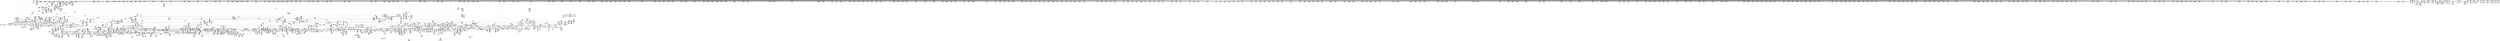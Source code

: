 digraph {
	CE0x46d9600 [shape=record,shape=Mrecord,label="{CE0x46d9600|2472:_%struct.cred*,_2752:_%struct.signal_struct*,_:_CRE_2888,2896_|*MultipleSource*|security/selinux/hooks.c,3622|Function::selinux_task_setrlimit&Arg::p::}"]
	CE0x4742010 [shape=record,shape=Mrecord,label="{CE0x4742010|__rcu_read_lock:entry|*SummSink*}"]
	CE0x46fc390 [shape=record,shape=Mrecord,label="{CE0x46fc390|2472:_%struct.cred*,_2752:_%struct.signal_struct*,_:_CRE_10624,10628_|*MultipleSource*|security/selinux/hooks.c,3622|Function::selinux_task_setrlimit&Arg::p::}"]
	CE0x47c4640 [shape=record,shape=Mrecord,label="{CE0x47c4640|i64*_getelementptr_inbounds_(_4_x_i64_,_4_x_i64_*___llvm_gcov_ctr130,_i64_0,_i64_3)|*Constant*}"]
	CE0x477e690 [shape=record,shape=Mrecord,label="{CE0x477e690|rcu_read_unlock:tmp5|include/linux/rcupdate.h,933|*SummSink*}"]
	CE0x46a12d0 [shape=record,shape=Mrecord,label="{CE0x46a12d0|2472:_%struct.cred*,_2752:_%struct.signal_struct*,_:_CRE_2408,2416_|*MultipleSource*|security/selinux/hooks.c,3622|Function::selinux_task_setrlimit&Arg::p::}"]
	CE0x4712ff0 [shape=record,shape=Mrecord,label="{CE0x4712ff0|selinux_task_setrlimit:tmp4|*LoadInst*|security/selinux/hooks.c,3628|*SummSource*}"]
	CE0x46ae770 [shape=record,shape=Mrecord,label="{CE0x46ae770|current_sid:tmp3|*SummSource*}"]
	CE0x4745160 [shape=record,shape=Mrecord,label="{CE0x4745160|task_sid:call3|security/selinux/hooks.c,208}"]
	CE0x46df790 [shape=record,shape=Mrecord,label="{CE0x46df790|2472:_%struct.cred*,_2752:_%struct.signal_struct*,_:_CRE_2962,2963_}"]
	CE0x46f1aa0 [shape=record,shape=Mrecord,label="{CE0x46f1aa0|2472:_%struct.cred*,_2752:_%struct.signal_struct*,_:_CRE_6354,6355_}"]
	CE0x473ee80 [shape=record,shape=Mrecord,label="{CE0x473ee80|i32_1|*Constant*}"]
	CE0x4734270 [shape=record,shape=Mrecord,label="{CE0x4734270|get_current:entry|*SummSink*}"]
	CE0x46a3f80 [shape=record,shape=Mrecord,label="{CE0x46a3f80|2472:_%struct.cred*,_2752:_%struct.signal_struct*,_:_CRE_480,488_|*MultipleSource*|security/selinux/hooks.c,3622|Function::selinux_task_setrlimit&Arg::p::}"]
	CE0x469ac30 [shape=record,shape=Mrecord,label="{CE0x469ac30|task_sid:land.lhs.true2|*SummSource*}"]
	CE0x47d6b40 [shape=record,shape=Mrecord,label="{CE0x47d6b40|__rcu_read_unlock:tmp|*SummSource*}"]
	CE0x46ef9d0 [shape=record,shape=Mrecord,label="{CE0x46ef9d0|2472:_%struct.cred*,_2752:_%struct.signal_struct*,_:_CRE_6333,6334_}"]
	CE0x46b80b0 [shape=record,shape=Mrecord,label="{CE0x46b80b0|2472:_%struct.cred*,_2752:_%struct.signal_struct*,_:_CRE_2504,2508_|*MultipleSource*|security/selinux/hooks.c,3622|Function::selinux_task_setrlimit&Arg::p::}"]
	CE0x4689770 [shape=record,shape=Mrecord,label="{CE0x4689770|current_has_perm:tmp2}"]
	CE0x47c5770 [shape=record,shape=Mrecord,label="{CE0x47c5770|rcu_lock_acquire:__here|*SummSource*}"]
	CE0x47c4bb0 [shape=record,shape=Mrecord,label="{CE0x47c4bb0|%struct.lockdep_map*_null|*Constant*|*SummSource*}"]
	CE0x47d0b00 [shape=record,shape=Mrecord,label="{CE0x47d0b00|_call_void_mcount()_#3|*SummSink*}"]
	CE0x4738f60 [shape=record,shape=Mrecord,label="{CE0x4738f60|_ret_void,_!dbg_!27735|include/linux/rcupdate.h,938}"]
	CE0x4776880 [shape=record,shape=Mrecord,label="{CE0x4776880|__preempt_count_sub:do.body|*SummSource*}"]
	CE0x46de020 [shape=record,shape=Mrecord,label="{CE0x46de020|2472:_%struct.cred*,_2752:_%struct.signal_struct*,_:_CRE_2947,2948_}"]
	CE0x46aa820 [shape=record,shape=Mrecord,label="{CE0x46aa820|2472:_%struct.cred*,_2752:_%struct.signal_struct*,_:_CRE_112,116_|*MultipleSource*|security/selinux/hooks.c,3622|Function::selinux_task_setrlimit&Arg::p::}"]
	"CONST[source:1(input),value:2(dynamic)][purpose:{object}][SrcIdx:3]"
	"CONST[source:2(external),value:2(dynamic)][purpose:{subject}][SrcIdx:6]"
	CE0x46e8760 [shape=record,shape=Mrecord,label="{CE0x46e8760|2472:_%struct.cred*,_2752:_%struct.signal_struct*,_:_CRE_6136,6140_|*MultipleSource*|security/selinux/hooks.c,3622|Function::selinux_task_setrlimit&Arg::p::}"]
	CE0x46e9fc0 [shape=record,shape=Mrecord,label="{CE0x46e9fc0|2472:_%struct.cred*,_2752:_%struct.signal_struct*,_:_CRE_6216,6224_|*MultipleSource*|security/selinux/hooks.c,3622|Function::selinux_task_setrlimit&Arg::p::}"]
	CE0x4741740 [shape=record,shape=Mrecord,label="{CE0x4741740|cred_sid:tmp|*SummSink*}"]
	CE0x47848e0 [shape=record,shape=Mrecord,label="{CE0x47848e0|rcu_read_unlock:if.end|*SummSink*}"]
	CE0x471e560 [shape=record,shape=Mrecord,label="{CE0x471e560|task_sid:tmp14|security/selinux/hooks.c,208|*SummSink*}"]
	CE0x47c1420 [shape=record,shape=Mrecord,label="{CE0x47c1420|GLOBAL:lock_release|*Constant*}"]
	CE0x46b8a70 [shape=record,shape=Mrecord,label="{CE0x46b8a70|2472:_%struct.cred*,_2752:_%struct.signal_struct*,_:_CRE_2522,2523_}"]
	CE0x4808ba0 [shape=record,shape=Mrecord,label="{CE0x4808ba0|__preempt_count_sub:bb|*SummSink*}"]
	CE0x46b2430 [shape=record,shape=Mrecord,label="{CE0x46b2430|2472:_%struct.cred*,_2752:_%struct.signal_struct*,_:_CRE_1928,1936_|*MultipleSource*|security/selinux/hooks.c,3622|Function::selinux_task_setrlimit&Arg::p::}"]
	CE0x4808a00 [shape=record,shape=Mrecord,label="{CE0x4808a00|_call_void_mcount()_#3}"]
	CE0x4714700 [shape=record,shape=Mrecord,label="{CE0x4714700|i64_0|*Constant*|*SummSink*}"]
	CE0x4683ec0 [shape=record,shape=Mrecord,label="{CE0x4683ec0|i32_89|*Constant*}"]
	CE0x478ddf0 [shape=record,shape=Mrecord,label="{CE0x478ddf0|_call_void_mcount()_#3|*SummSink*}"]
	CE0x4789860 [shape=record,shape=Mrecord,label="{CE0x4789860|i64*_getelementptr_inbounds_(_11_x_i64_,_11_x_i64_*___llvm_gcov_ctr132,_i64_0,_i64_8)|*Constant*}"]
	CE0x4772050 [shape=record,shape=Mrecord,label="{CE0x4772050|__preempt_count_add:do.end|*SummSink*}"]
	CE0x4728970 [shape=record,shape=Mrecord,label="{CE0x4728970|task_sid:tmp10|security/selinux/hooks.c,208}"]
	CE0x4722af0 [shape=record,shape=Mrecord,label="{CE0x4722af0|_call_void_mcount()_#3}"]
	CE0x471f5a0 [shape=record,shape=Mrecord,label="{CE0x471f5a0|_call_void_mcount()_#3|*SummSource*}"]
	CE0x472ace0 [shape=record,shape=Mrecord,label="{CE0x472ace0|rcu_read_lock:tmp3|*SummSink*}"]
	CE0x46a3be0 [shape=record,shape=Mrecord,label="{CE0x46a3be0|selinux_task_setrlimit:tmp}"]
	CE0x46f6d80 [shape=record,shape=Mrecord,label="{CE0x46f6d80|2472:_%struct.cred*,_2752:_%struct.signal_struct*,_:_CRE_6536,6544_|*MultipleSource*|security/selinux/hooks.c,3622|Function::selinux_task_setrlimit&Arg::p::}"]
	CE0x4784580 [shape=record,shape=Mrecord,label="{CE0x4784580|cred_sid:tmp6|security/selinux/hooks.c,197|*SummSource*}"]
	CE0x46e7430 [shape=record,shape=Mrecord,label="{CE0x46e7430|2472:_%struct.cred*,_2752:_%struct.signal_struct*,_:_CRE_5952,5960_|*MultipleSource*|security/selinux/hooks.c,3622|Function::selinux_task_setrlimit&Arg::p::}"]
	CE0x4765a00 [shape=record,shape=Mrecord,label="{CE0x4765a00|__preempt_count_add:do.body|*SummSink*}"]
	CE0x4704740 [shape=record,shape=Mrecord,label="{CE0x4704740|_ret_i32_%call7,_!dbg_!27749|security/selinux/hooks.c,210}"]
	CE0x4709580 [shape=record,shape=Mrecord,label="{CE0x4709580|i8*_undef|*Constant*}"]
	CE0x476c000 [shape=record,shape=Mrecord,label="{CE0x476c000|task_sid:tmp7|security/selinux/hooks.c,208|*SummSink*}"]
	CE0x4735850 [shape=record,shape=Mrecord,label="{CE0x4735850|i32_22|*Constant*|*SummSink*}"]
	CE0x478c4e0 [shape=record,shape=Mrecord,label="{CE0x478c4e0|i64_1|*Constant*}"]
	CE0x470b1c0 [shape=record,shape=Mrecord,label="{CE0x470b1c0|GLOBAL:cred_sid|*Constant*|*SummSink*}"]
	CE0x46ec640 [shape=record,shape=Mrecord,label="{CE0x46ec640|2472:_%struct.cred*,_2752:_%struct.signal_struct*,_:_CRE_6300,6301_}"]
	CE0x46de980 [shape=record,shape=Mrecord,label="{CE0x46de980|2472:_%struct.cred*,_2752:_%struct.signal_struct*,_:_CRE_2953,2954_}"]
	CE0x474eee0 [shape=record,shape=Mrecord,label="{CE0x474eee0|i64*_getelementptr_inbounds_(_2_x_i64_,_2_x_i64_*___llvm_gcov_ctr131,_i64_0,_i64_0)|*Constant*|*SummSource*}"]
	CE0x4808030 [shape=record,shape=Mrecord,label="{CE0x4808030|__preempt_count_sub:tmp4|./arch/x86/include/asm/preempt.h,77|*SummSink*}"]
	CE0x4743b70 [shape=record,shape=Mrecord,label="{CE0x4743b70|COLLAPSED:_GCMRE___llvm_gcov_ctr126_internal_global_13_x_i64_zeroinitializer:_elem_0:default:}"]
	CE0x4764b00 [shape=record,shape=Mrecord,label="{CE0x4764b00|__preempt_count_add:tmp7|./arch/x86/include/asm/preempt.h,73|*SummSink*}"]
	CE0x47048f0 [shape=record,shape=Mrecord,label="{CE0x47048f0|_ret_i32_%call7,_!dbg_!27749|security/selinux/hooks.c,210|*SummSource*}"]
	CE0x46e6540 [shape=record,shape=Mrecord,label="{CE0x46e6540|2472:_%struct.cred*,_2752:_%struct.signal_struct*,_:_CRE_5904,5912_|*MultipleSource*|security/selinux/hooks.c,3622|Function::selinux_task_setrlimit&Arg::p::}"]
	"CONST[source:0(mediator),value:0(static)][purpose:{operation}][SrcIdx:5]"
	CE0x46ee3f0 [shape=record,shape=Mrecord,label="{CE0x46ee3f0|2472:_%struct.cred*,_2752:_%struct.signal_struct*,_:_CRE_6319,6320_}"]
	CE0x46d67b0 [shape=record,shape=Mrecord,label="{CE0x46d67b0|2472:_%struct.cred*,_2752:_%struct.signal_struct*,_:_CRE_2744,2752_|*MultipleSource*|security/selinux/hooks.c,3622|Function::selinux_task_setrlimit&Arg::p::}"]
	CE0x471e600 [shape=record,shape=Mrecord,label="{CE0x471e600|task_sid:tmp14|security/selinux/hooks.c,208}"]
	CE0x472a450 [shape=record,shape=Mrecord,label="{CE0x472a450|_call_void_rcu_read_lock()_#10,_!dbg_!27712|security/selinux/hooks.c,207|*SummSource*}"]
	CE0x469c4d0 [shape=record,shape=Mrecord,label="{CE0x469c4d0|2472:_%struct.cred*,_2752:_%struct.signal_struct*,_:_CRE_2088,2096_|*MultipleSource*|security/selinux/hooks.c,3622|Function::selinux_task_setrlimit&Arg::p::}"]
	CE0x471fdf0 [shape=record,shape=Mrecord,label="{CE0x471fdf0|i64*_getelementptr_inbounds_(_13_x_i64_,_13_x_i64_*___llvm_gcov_ctr126,_i64_0,_i64_1)|*Constant*}"]
	CE0x46ddb70 [shape=record,shape=Mrecord,label="{CE0x46ddb70|2472:_%struct.cred*,_2752:_%struct.signal_struct*,_:_CRE_2944,2945_}"]
	CE0x469fce0 [shape=record,shape=Mrecord,label="{CE0x469fce0|2472:_%struct.cred*,_2752:_%struct.signal_struct*,_:_CRE_2336,2344_|*MultipleSource*|security/selinux/hooks.c,3622|Function::selinux_task_setrlimit&Arg::p::}"]
	CE0x475a300 [shape=record,shape=Mrecord,label="{CE0x475a300|rcu_lock_acquire:tmp7}"]
	CE0x46b7010 [shape=record,shape=Mrecord,label="{CE0x46b7010|2472:_%struct.cred*,_2752:_%struct.signal_struct*,_:_CRE_664,672_|*MultipleSource*|security/selinux/hooks.c,3622|Function::selinux_task_setrlimit&Arg::p::}"]
	CE0x4727770 [shape=record,shape=Mrecord,label="{CE0x4727770|get_current:tmp2}"]
	CE0x477ca70 [shape=record,shape=Mrecord,label="{CE0x477ca70|rcu_read_lock:tmp16|include/linux/rcupdate.h,882}"]
	CE0x46fde50 [shape=record,shape=Mrecord,label="{CE0x46fde50|task_sid:tmp25|security/selinux/hooks.c,208}"]
	CE0x4749890 [shape=record,shape=Mrecord,label="{CE0x4749890|task_sid:tmp12|security/selinux/hooks.c,208}"]
	CE0x4743630 [shape=record,shape=Mrecord,label="{CE0x4743630|rcu_read_lock:tmp2|*SummSource*}"]
	CE0x478acb0 [shape=record,shape=Mrecord,label="{CE0x478acb0|__rcu_read_lock:tmp6|include/linux/rcupdate.h,240}"]
	CE0x469a4c0 [shape=record,shape=Mrecord,label="{CE0x469a4c0|2472:_%struct.cred*,_2752:_%struct.signal_struct*,_:_CRE_24,28_|*MultipleSource*|security/selinux/hooks.c,3622|Function::selinux_task_setrlimit&Arg::p::}"]
	CE0x46e0be0 [shape=record,shape=Mrecord,label="{CE0x46e0be0|2472:_%struct.cred*,_2752:_%struct.signal_struct*,_:_CRE_2975,2976_}"]
	CE0x46ab750 [shape=record,shape=Mrecord,label="{CE0x46ab750|2472:_%struct.cred*,_2752:_%struct.signal_struct*,_:_CRE_440,448_|*MultipleSource*|security/selinux/hooks.c,3622|Function::selinux_task_setrlimit&Arg::p::}"]
	CE0x47501a0 [shape=record,shape=Mrecord,label="{CE0x47501a0|GLOBAL:__preempt_count|Global_var:__preempt_count|*SummSource*}"]
	CE0x46db2d0 [shape=record,shape=Mrecord,label="{CE0x46db2d0|2472:_%struct.cred*,_2752:_%struct.signal_struct*,_:_CRE_2918,2919_}"]
	CE0x4760f60 [shape=record,shape=Mrecord,label="{CE0x4760f60|rcu_lock_release:bb|*SummSource*}"]
	CE0x4771db0 [shape=record,shape=Mrecord,label="{CE0x4771db0|__rcu_read_unlock:do.end}"]
	CE0x46ef840 [shape=record,shape=Mrecord,label="{CE0x46ef840|2472:_%struct.cred*,_2752:_%struct.signal_struct*,_:_CRE_6332,6333_}"]
	CE0x4752210 [shape=record,shape=Mrecord,label="{CE0x4752210|task_sid:tmp26|security/selinux/hooks.c,208|*SummSource*}"]
	CE0x4734c30 [shape=record,shape=Mrecord,label="{CE0x4734c30|current_sid:cred|security/selinux/hooks.c,218}"]
	CE0x476a400 [shape=record,shape=Mrecord,label="{CE0x476a400|_call_void_lockdep_rcu_suspicious(i8*_getelementptr_inbounds_(_25_x_i8_,_25_x_i8_*_.str45,_i32_0,_i32_0),_i32_883,_i8*_getelementptr_inbounds_(_42_x_i8_,_42_x_i8_*_.str46,_i32_0,_i32_0))_#10,_!dbg_!27728|include/linux/rcupdate.h,882|*SummSource*}"]
	CE0x478aa50 [shape=record,shape=Mrecord,label="{CE0x478aa50|rcu_read_unlock:tmp3|*SummSink*}"]
	CE0x4687a00 [shape=record,shape=Mrecord,label="{CE0x4687a00|2472:_%struct.cred*,_2752:_%struct.signal_struct*,_:_CRE_698,699_}"]
	CE0x472cad0 [shape=record,shape=Mrecord,label="{CE0x472cad0|current_sid:tmp9|security/selinux/hooks.c,218}"]
	CE0x478a230 [shape=record,shape=Mrecord,label="{CE0x478a230|__rcu_read_unlock:tmp4|include/linux/rcupdate.h,244|*SummSource*}"]
	CE0x46dfc40 [shape=record,shape=Mrecord,label="{CE0x46dfc40|2472:_%struct.cred*,_2752:_%struct.signal_struct*,_:_CRE_2965,2966_}"]
	CE0x4749410 [shape=record,shape=Mrecord,label="{CE0x4749410|rcu_read_lock:tmp6|include/linux/rcupdate.h,882|*SummSink*}"]
	CE0x46fc110 [shape=record,shape=Mrecord,label="{CE0x46fc110|2472:_%struct.cred*,_2752:_%struct.signal_struct*,_:_CRE_10616,10624_|*MultipleSource*|security/selinux/hooks.c,3622|Function::selinux_task_setrlimit&Arg::p::}"]
	CE0x47d5000 [shape=record,shape=Mrecord,label="{CE0x47d5000|__preempt_count_add:tmp|*SummSink*}"]
	CE0x4694da0 [shape=record,shape=Mrecord,label="{CE0x4694da0|selinux_task_setrlimit:if.end|*SummSink*}"]
	CE0x470fc50 [shape=record,shape=Mrecord,label="{CE0x470fc50|selinux_task_setrlimit:tmp9|security/selinux/hooks.c,3629|*SummSource*}"]
	CE0x4739d30 [shape=record,shape=Mrecord,label="{CE0x4739d30|rcu_read_lock:do.body}"]
	CE0x46946d0 [shape=record,shape=Mrecord,label="{CE0x46946d0|COLLAPSED:_GCMRE___llvm_gcov_ctr286_internal_global_6_x_i64_zeroinitializer:_elem_0:default:}"]
	CE0x47144a0 [shape=record,shape=Mrecord,label="{CE0x47144a0|GLOBAL:__llvm_gcov_ctr286|Global_var:__llvm_gcov_ctr286|*SummSink*}"]
	CE0x46d5e40 [shape=record,shape=Mrecord,label="{CE0x46d5e40|2472:_%struct.cred*,_2752:_%struct.signal_struct*,_:_CRE_2720,2724_|*MultipleSource*|security/selinux/hooks.c,3622|Function::selinux_task_setrlimit&Arg::p::}"]
	CE0x4767fe0 [shape=record,shape=Mrecord,label="{CE0x4767fe0|i8*_getelementptr_inbounds_(_25_x_i8_,_25_x_i8_*_.str45,_i32_0,_i32_0)|*Constant*|*SummSource*}"]
	CE0x4710440 [shape=record,shape=Mrecord,label="{CE0x4710440|selinux_task_setrlimit:rlim_max|security/selinux/hooks.c,3628}"]
	CE0x47692d0 [shape=record,shape=Mrecord,label="{CE0x47692d0|i8*_getelementptr_inbounds_(_42_x_i8_,_42_x_i8_*_.str46,_i32_0,_i32_0)|*Constant*|*SummSource*}"]
	CE0x4757670 [shape=record,shape=Mrecord,label="{CE0x4757670|rcu_lock_release:entry|*SummSink*}"]
	CE0x46f1910 [shape=record,shape=Mrecord,label="{CE0x46f1910|2472:_%struct.cred*,_2752:_%struct.signal_struct*,_:_CRE_6353,6354_}"]
	"CONST[source:1(input),value:2(dynamic)][purpose:{object}][SrcIdx:4]"
	CE0x633ca90 [shape=record,shape=Mrecord,label="{CE0x633ca90|i32_0|*Constant*|*SummSource*}"]
	CE0x472d170 [shape=record,shape=Mrecord,label="{CE0x472d170|i8_1|*Constant*|*SummSink*}"]
	CE0x58d0aa0 [shape=record,shape=Mrecord,label="{CE0x58d0aa0|i64*_getelementptr_inbounds_(_6_x_i64_,_6_x_i64_*___llvm_gcov_ctr286,_i64_0,_i64_0)|*Constant*}"]
	CE0x46b7280 [shape=record,shape=Mrecord,label="{CE0x46b7280|2472:_%struct.cred*,_2752:_%struct.signal_struct*,_:_CRE_672,680_|*MultipleSource*|security/selinux/hooks.c,3622|Function::selinux_task_setrlimit&Arg::p::}"]
	CE0x4731540 [shape=record,shape=Mrecord,label="{CE0x4731540|rcu_read_lock:tmp7|include/linux/rcupdate.h,882|*SummSink*}"]
	CE0x47798f0 [shape=record,shape=Mrecord,label="{CE0x47798f0|__preempt_count_sub:tmp4|./arch/x86/include/asm/preempt.h,77}"]
	CE0x47d09b0 [shape=record,shape=Mrecord,label="{CE0x47d09b0|_call_void_mcount()_#3|*SummSource*}"]
	CE0x4730bd0 [shape=record,shape=Mrecord,label="{CE0x4730bd0|rcu_read_unlock:do.body|*SummSink*}"]
	CE0x468c4d0 [shape=record,shape=Mrecord,label="{CE0x468c4d0|selinux_task_setrlimit:entry|*SummSource*}"]
	CE0x4741210 [shape=record,shape=Mrecord,label="{CE0x4741210|i32_77|*Constant*|*SummSink*}"]
	CE0x46b3bf0 [shape=record,shape=Mrecord,label="{CE0x46b3bf0|2472:_%struct.cred*,_2752:_%struct.signal_struct*,_:_CRE_2020,2032_|*MultipleSource*|security/selinux/hooks.c,3622|Function::selinux_task_setrlimit&Arg::p::}"]
	CE0x476ba00 [shape=record,shape=Mrecord,label="{CE0x476ba00|task_sid:tmp6|security/selinux/hooks.c,208|*SummSource*}"]
	CE0x475a850 [shape=record,shape=Mrecord,label="{CE0x475a850|__rcu_read_unlock:tmp5|include/linux/rcupdate.h,244|*SummSource*}"]
	CE0x467fa40 [shape=record,shape=Mrecord,label="{CE0x467fa40|i64_7|*Constant*|*SummSink*}"]
	CE0x47933f0 [shape=record,shape=Mrecord,label="{CE0x47933f0|rcu_read_unlock:tobool|include/linux/rcupdate.h,933|*SummSink*}"]
	CE0x46a46d0 [shape=record,shape=Mrecord,label="{CE0x46a46d0|2472:_%struct.cred*,_2752:_%struct.signal_struct*,_:_CRE_504,512_|*MultipleSource*|security/selinux/hooks.c,3622|Function::selinux_task_setrlimit&Arg::p::}"]
	CE0x46b8320 [shape=record,shape=Mrecord,label="{CE0x46b8320|2472:_%struct.cred*,_2752:_%struct.signal_struct*,_:_CRE_2508,2512_|*MultipleSource*|security/selinux/hooks.c,3622|Function::selinux_task_setrlimit&Arg::p::}"]
	CE0x4704600 [shape=record,shape=Mrecord,label="{CE0x4704600|task_sid:task|Function::task_sid&Arg::task::|*SummSource*}"]
	CE0x4736370 [shape=record,shape=Mrecord,label="{CE0x4736370|_call_void_rcu_read_unlock()_#10,_!dbg_!27748|security/selinux/hooks.c,209}"]
	CE0x4717150 [shape=record,shape=Mrecord,label="{CE0x4717150|avc_has_perm:ssid|Function::avc_has_perm&Arg::ssid::|*SummSink*}"]
	CE0x46a6f30 [shape=record,shape=Mrecord,label="{CE0x46a6f30|2472:_%struct.cred*,_2752:_%struct.signal_struct*,_:_CRE_600,608_|*MultipleSource*|security/selinux/hooks.c,3622|Function::selinux_task_setrlimit&Arg::p::}"]
	CE0x478e650 [shape=record,shape=Mrecord,label="{CE0x478e650|GLOBAL:lock_acquire|*Constant*|*SummSource*}"]
	CE0x46ad4d0 [shape=record,shape=Mrecord,label="{CE0x46ad4d0|i64*_getelementptr_inbounds_(_2_x_i64_,_2_x_i64_*___llvm_gcov_ctr136,_i64_0,_i64_1)|*Constant*|*SummSource*}"]
	CE0x3cba160 [shape=record,shape=Mrecord,label="{CE0x3cba160|selinux_task_setrlimit:p|Function::selinux_task_setrlimit&Arg::p::}"]
	CE0x47722f0 [shape=record,shape=Mrecord,label="{CE0x47722f0|__preempt_count_add:bb|*SummSource*}"]
	CE0x4721dc0 [shape=record,shape=Mrecord,label="{CE0x4721dc0|rcu_read_lock:tmp4|include/linux/rcupdate.h,882}"]
	CE0x474b230 [shape=record,shape=Mrecord,label="{CE0x474b230|task_sid:call3|security/selinux/hooks.c,208|*SummSource*}"]
	CE0x473e230 [shape=record,shape=Mrecord,label="{CE0x473e230|current_sid:security|security/selinux/hooks.c,218|*SummSink*}"]
	CE0x473a2e0 [shape=record,shape=Mrecord,label="{CE0x473a2e0|i64*_getelementptr_inbounds_(_4_x_i64_,_4_x_i64_*___llvm_gcov_ctr128,_i64_0,_i64_1)|*Constant*|*SummSink*}"]
	CE0x4697730 [shape=record,shape=Mrecord,label="{CE0x4697730|2472:_%struct.cred*,_2752:_%struct.signal_struct*,_:_CRE_336,344_|*MultipleSource*|security/selinux/hooks.c,3622|Function::selinux_task_setrlimit&Arg::p::}"]
	CE0x46ebbe0 [shape=record,shape=Mrecord,label="{CE0x46ebbe0|2472:_%struct.cred*,_2752:_%struct.signal_struct*,_:_CRE_6293,6294_}"]
	CE0x472e5a0 [shape=record,shape=Mrecord,label="{CE0x472e5a0|i64_1|*Constant*}"]
	CE0x46a1060 [shape=record,shape=Mrecord,label="{CE0x46a1060|2472:_%struct.cred*,_2752:_%struct.signal_struct*,_:_CRE_2400,2408_|*MultipleSource*|security/selinux/hooks.c,3622|Function::selinux_task_setrlimit&Arg::p::}"]
	CE0x46f72b0 [shape=record,shape=Mrecord,label="{CE0x46f72b0|2472:_%struct.cred*,_2752:_%struct.signal_struct*,_:_CRE_6552,6560_|*MultipleSource*|security/selinux/hooks.c,3622|Function::selinux_task_setrlimit&Arg::p::}"]
	CE0x46dc400 [shape=record,shape=Mrecord,label="{CE0x46dc400|2472:_%struct.cred*,_2752:_%struct.signal_struct*,_:_CRE_2929,2930_}"]
	CE0x47579b0 [shape=record,shape=Mrecord,label="{CE0x47579b0|rcu_lock_release:map|Function::rcu_lock_release&Arg::map::|*SummSink*}"]
	CE0x4747430 [shape=record,shape=Mrecord,label="{CE0x4747430|i32_208|*Constant*}"]
	CE0x4725120 [shape=record,shape=Mrecord,label="{CE0x4725120|i64*_getelementptr_inbounds_(_13_x_i64_,_13_x_i64_*___llvm_gcov_ctr126,_i64_0,_i64_0)|*Constant*}"]
	CE0x46b9bf0 [shape=record,shape=Mrecord,label="{CE0x46b9bf0|2472:_%struct.cred*,_2752:_%struct.signal_struct*,_:_CRE_2533,2534_}"]
	CE0x4816140 [shape=record,shape=Mrecord,label="{CE0x4816140|__preempt_count_add:tmp}"]
	CE0x4716440 [shape=record,shape=Mrecord,label="{CE0x4716440|COLLAPSED:_CRE:_elem_0::|security/selinux/hooks.c,3622}"]
	CE0x4729da0 [shape=record,shape=Mrecord,label="{CE0x4729da0|GLOBAL:rcu_lock_acquire|*Constant*|*SummSink*}"]
	CE0x46e0730 [shape=record,shape=Mrecord,label="{CE0x46e0730|2472:_%struct.cred*,_2752:_%struct.signal_struct*,_:_CRE_2972,2973_}"]
	CE0x46a1c30 [shape=record,shape=Mrecord,label="{CE0x46a1c30|2472:_%struct.cred*,_2752:_%struct.signal_struct*,_:_CRE_344,352_|*MultipleSource*|security/selinux/hooks.c,3622|Function::selinux_task_setrlimit&Arg::p::}"]
	CE0x46eb120 [shape=record,shape=Mrecord,label="{CE0x46eb120|2472:_%struct.cred*,_2752:_%struct.signal_struct*,_:_CRE_6280,6284_|*MultipleSource*|security/selinux/hooks.c,3622|Function::selinux_task_setrlimit&Arg::p::}"]
	CE0x46fd980 [shape=record,shape=Mrecord,label="{CE0x46fd980|task_sid:tmp23|security/selinux/hooks.c,208|*SummSink*}"]
	CE0x4751280 [shape=record,shape=Mrecord,label="{CE0x4751280|task_sid:tmp24|security/selinux/hooks.c,208|*SummSource*}"]
	CE0x46b9100 [shape=record,shape=Mrecord,label="{CE0x46b9100|2472:_%struct.cred*,_2752:_%struct.signal_struct*,_:_CRE_2526,2527_}"]
	CE0x4785ae0 [shape=record,shape=Mrecord,label="{CE0x4785ae0|rcu_lock_acquire:tmp3|*SummSink*}"]
	CE0x46f96f0 [shape=record,shape=Mrecord,label="{CE0x46f96f0|2472:_%struct.cred*,_2752:_%struct.signal_struct*,_:_CRE_6664,6668_|*MultipleSource*|security/selinux/hooks.c,3622|Function::selinux_task_setrlimit&Arg::p::}"]
	CE0x47756a0 [shape=record,shape=Mrecord,label="{CE0x47756a0|i64*_getelementptr_inbounds_(_4_x_i64_,_4_x_i64_*___llvm_gcov_ctr135,_i64_0,_i64_3)|*Constant*|*SummSource*}"]
	CE0x472d690 [shape=record,shape=Mrecord,label="{CE0x472d690|_call_void_lockdep_rcu_suspicious(i8*_getelementptr_inbounds_(_25_x_i8_,_25_x_i8_*_.str3,_i32_0,_i32_0),_i32_218,_i8*_getelementptr_inbounds_(_45_x_i8_,_45_x_i8_*_.str12,_i32_0,_i32_0))_#10,_!dbg_!27727|security/selinux/hooks.c,218|*SummSink*}"]
	CE0x479d300 [shape=record,shape=Mrecord,label="{CE0x479d300|_call_void_rcu_lock_release(%struct.lockdep_map*_rcu_lock_map)_#10,_!dbg_!27733|include/linux/rcupdate.h,935|*SummSink*}"]
	CE0x4786830 [shape=record,shape=Mrecord,label="{CE0x4786830|rcu_read_unlock:tmp12|include/linux/rcupdate.h,933|*SummSink*}"]
	CE0x46a18e0 [shape=record,shape=Mrecord,label="{CE0x46a18e0|selinux_task_setrlimit:tmp1|*SummSink*}"]
	CE0x471bea0 [shape=record,shape=Mrecord,label="{CE0x471bea0|current_sid:tmp16|security/selinux/hooks.c,218}"]
	CE0x4701850 [shape=record,shape=Mrecord,label="{CE0x4701850|current_has_perm:call|security/selinux/hooks.c,1542}"]
	CE0x479c160 [shape=record,shape=Mrecord,label="{CE0x479c160|rcu_read_unlock:tmp21|include/linux/rcupdate.h,935|*SummSource*}"]
	CE0x4717540 [shape=record,shape=Mrecord,label="{CE0x4717540|avc_has_perm:tsid|Function::avc_has_perm&Arg::tsid::|*SummSink*}"]
	CE0x46b1f00 [shape=record,shape=Mrecord,label="{CE0x46b1f00|2472:_%struct.cred*,_2752:_%struct.signal_struct*,_:_CRE_1912,1920_|*MultipleSource*|security/selinux/hooks.c,3622|Function::selinux_task_setrlimit&Arg::p::}"]
	CE0x46abe40 [shape=record,shape=Mrecord,label="{CE0x46abe40|2472:_%struct.cred*,_2752:_%struct.signal_struct*,_:_CRE_208,216_|*MultipleSource*|security/selinux/hooks.c,3622|Function::selinux_task_setrlimit&Arg::p::}"]
	CE0x47320a0 [shape=record,shape=Mrecord,label="{CE0x47320a0|GLOBAL:rcu_read_lock.__warned|Global_var:rcu_read_lock.__warned}"]
	CE0x46d7df0 [shape=record,shape=Mrecord,label="{CE0x46d7df0|2472:_%struct.cred*,_2752:_%struct.signal_struct*,_:_CRE_2816,2824_|*MultipleSource*|security/selinux/hooks.c,3622|Function::selinux_task_setrlimit&Arg::p::}"]
	CE0x4690d40 [shape=record,shape=Mrecord,label="{CE0x4690d40|selinux_task_setrlimit:rlim_max|security/selinux/hooks.c,3628|*SummSource*}"]
	CE0x477f7b0 [shape=record,shape=Mrecord,label="{CE0x477f7b0|__rcu_read_lock:tmp3|*SummSource*}"]
	CE0x4752400 [shape=record,shape=Mrecord,label="{CE0x4752400|task_sid:call7|security/selinux/hooks.c,208}"]
	CE0x470b780 [shape=record,shape=Mrecord,label="{CE0x470b780|cred_sid:cred|Function::cred_sid&Arg::cred::|*SummSink*}"]
	CE0x4768260 [shape=record,shape=Mrecord,label="{CE0x4768260|i8*_getelementptr_inbounds_(_25_x_i8_,_25_x_i8_*_.str45,_i32_0,_i32_0)|*Constant*|*SummSink*}"]
	CE0x46d6060 [shape=record,shape=Mrecord,label="{CE0x46d6060|2472:_%struct.cred*,_2752:_%struct.signal_struct*,_:_CRE_2724,2725_|*MultipleSource*|security/selinux/hooks.c,3622|Function::selinux_task_setrlimit&Arg::p::}"]
	CE0x474b780 [shape=record,shape=Mrecord,label="{CE0x474b780|rcu_read_unlock:tobool1|include/linux/rcupdate.h,933|*SummSource*}"]
	CE0x4695b30 [shape=record,shape=Mrecord,label="{CE0x4695b30|2472:_%struct.cred*,_2752:_%struct.signal_struct*,_:_CRE_528,536_|*MultipleSource*|security/selinux/hooks.c,3622|Function::selinux_task_setrlimit&Arg::p::}"]
	CE0x478d890 [shape=record,shape=Mrecord,label="{CE0x478d890|GLOBAL:__preempt_count_add|*Constant*|*SummSource*}"]
	CE0x46889a0 [shape=record,shape=Mrecord,label="{CE0x46889a0|2472:_%struct.cred*,_2752:_%struct.signal_struct*,_:_CRE_728,732_|*MultipleSource*|security/selinux/hooks.c,3622|Function::selinux_task_setrlimit&Arg::p::}"]
	CE0x478b6f0 [shape=record,shape=Mrecord,label="{CE0x478b6f0|_ret_void,_!dbg_!27719|./arch/x86/include/asm/preempt.h,73|*SummSource*}"]
	CE0x47354d0 [shape=record,shape=Mrecord,label="{CE0x47354d0|current_sid:tmp21|security/selinux/hooks.c,218|*SummSink*}"]
	CE0x4711910 [shape=record,shape=Mrecord,label="{CE0x4711910|selinux_task_setrlimit:tmp12|security/selinux/hooks.c,3631|*SummSink*}"]
	CE0x46b34a0 [shape=record,shape=Mrecord,label="{CE0x46b34a0|2472:_%struct.cred*,_2752:_%struct.signal_struct*,_:_CRE_1980,1984_|*MultipleSource*|security/selinux/hooks.c,3622|Function::selinux_task_setrlimit&Arg::p::}"]
	CE0x471da60 [shape=record,shape=Mrecord,label="{CE0x471da60|current_sid:tmp8|security/selinux/hooks.c,218}"]
	CE0x472c960 [shape=record,shape=Mrecord,label="{CE0x472c960|i64_5|*Constant*|*SummSource*}"]
	CE0x47074f0 [shape=record,shape=Mrecord,label="{CE0x47074f0|GLOBAL:current_has_perm|*Constant*|*SummSource*}"]
	CE0x4783970 [shape=record,shape=Mrecord,label="{CE0x4783970|4:_i32,_:_CRE_4,8_|*MultipleSource*|security/selinux/hooks.c,196|*LoadInst*|security/selinux/hooks.c,196|security/selinux/hooks.c,197}"]
	CE0x4741dd0 [shape=record,shape=Mrecord,label="{CE0x4741dd0|GLOBAL:__rcu_read_lock|*Constant*|*SummSource*}"]
	CE0x4815c40 [shape=record,shape=Mrecord,label="{CE0x4815c40|i64_1|*Constant*}"]
	CE0x479eb60 [shape=record,shape=Mrecord,label="{CE0x479eb60|i64*_getelementptr_inbounds_(_11_x_i64_,_11_x_i64_*___llvm_gcov_ctr132,_i64_0,_i64_9)|*Constant*|*SummSource*}"]
	CE0x472a510 [shape=record,shape=Mrecord,label="{CE0x472a510|_call_void_rcu_read_lock()_#10,_!dbg_!27712|security/selinux/hooks.c,207|*SummSink*}"]
	CE0x46eda90 [shape=record,shape=Mrecord,label="{CE0x46eda90|2472:_%struct.cred*,_2752:_%struct.signal_struct*,_:_CRE_6313,6314_}"]
	CE0x4789360 [shape=record,shape=Mrecord,label="{CE0x4789360|rcu_read_lock:tmp10|include/linux/rcupdate.h,882|*SummSink*}"]
	CE0x479ba10 [shape=record,shape=Mrecord,label="{CE0x479ba10|rcu_read_unlock:tmp20|include/linux/rcupdate.h,933|*SummSink*}"]
	CE0x477f820 [shape=record,shape=Mrecord,label="{CE0x477f820|__rcu_read_lock:tmp3|*SummSink*}"]
	CE0x47c6580 [shape=record,shape=Mrecord,label="{CE0x47c6580|rcu_lock_acquire:bb}"]
	CE0x4680280 [shape=record,shape=Mrecord,label="{CE0x4680280|task_sid:tmp2|*SummSource*}"]
	CE0x47d22a0 [shape=record,shape=Mrecord,label="{CE0x47d22a0|__preempt_count_sub:tmp7|./arch/x86/include/asm/preempt.h,78|*SummSource*}"]
	CE0x47ff400 [shape=record,shape=Mrecord,label="{CE0x47ff400|__rcu_read_unlock:tmp1|*SummSource*}"]
	CE0x476b440 [shape=record,shape=Mrecord,label="{CE0x476b440|task_sid:tmp5|security/selinux/hooks.c,208|*SummSink*}"]
	CE0x468c280 [shape=record,shape=Mrecord,label="{CE0x468c280|2472:_%struct.cred*,_2752:_%struct.signal_struct*,_:_CRE_248,256_|*MultipleSource*|security/selinux/hooks.c,3622|Function::selinux_task_setrlimit&Arg::p::}"]
	CE0x4781aa0 [shape=record,shape=Mrecord,label="{CE0x4781aa0|rcu_read_lock:tmp21|include/linux/rcupdate.h,884|*SummSource*}"]
	CE0x469a710 [shape=record,shape=Mrecord,label="{CE0x469a710|current_sid:tmp2|*SummSource*}"]
	CE0x47d63c0 [shape=record,shape=Mrecord,label="{CE0x47d63c0|i64*_getelementptr_inbounds_(_4_x_i64_,_4_x_i64_*___llvm_gcov_ctr129,_i64_0,_i64_3)|*Constant*}"]
	CE0x4719e00 [shape=record,shape=Mrecord,label="{CE0x4719e00|i8*_getelementptr_inbounds_(_41_x_i8_,_41_x_i8_*_.str44,_i32_0,_i32_0)|*Constant*|*SummSink*}"]
	CE0x478ad90 [shape=record,shape=Mrecord,label="{CE0x478ad90|__rcu_read_lock:tmp6|include/linux/rcupdate.h,240|*SummSink*}"]
	CE0x47d1080 [shape=record,shape=Mrecord,label="{CE0x47d1080|i64*_getelementptr_inbounds_(_4_x_i64_,_4_x_i64_*___llvm_gcov_ctr135,_i64_0,_i64_2)|*Constant*}"]
	CE0x46966f0 [shape=record,shape=Mrecord,label="{CE0x46966f0|selinux_task_setrlimit:new_rlim|Function::selinux_task_setrlimit&Arg::new_rlim::}"]
	CE0x479f490 [shape=record,shape=Mrecord,label="{CE0x479f490|rcu_read_unlock:tmp19|include/linux/rcupdate.h,933}"]
	CE0x46ec960 [shape=record,shape=Mrecord,label="{CE0x46ec960|2472:_%struct.cred*,_2752:_%struct.signal_struct*,_:_CRE_6302,6303_}"]
	CE0x4794b00 [shape=record,shape=Mrecord,label="{CE0x4794b00|i64*_getelementptr_inbounds_(_4_x_i64_,_4_x_i64_*___llvm_gcov_ctr130,_i64_0,_i64_2)|*Constant*|*SummSource*}"]
	CE0x47c4320 [shape=record,shape=Mrecord,label="{CE0x47c4320|rcu_lock_release:tmp2|*SummSink*}"]
	CE0x4783180 [shape=record,shape=Mrecord,label="{CE0x4783180|cred_sid:tmp5|security/selinux/hooks.c,196|*SummSink*}"]
	CE0x4780ea0 [shape=record,shape=Mrecord,label="{CE0x4780ea0|rcu_read_lock:tmp19|include/linux/rcupdate.h,882|*SummSource*}"]
	CE0x4757f60 [shape=record,shape=Mrecord,label="{CE0x4757f60|_ret_void,_!dbg_!27717|include/linux/rcupdate.h,424|*SummSink*}"]
	CE0x4715a60 [shape=record,shape=Mrecord,label="{CE0x4715a60|current_sid:entry|*SummSource*}"]
	CE0x477d6e0 [shape=record,shape=Mrecord,label="{CE0x477d6e0|cred_sid:tmp4|*LoadInst*|security/selinux/hooks.c,196|*SummSource*}"]
	CE0x4751470 [shape=record,shape=Mrecord,label="{CE0x4751470|task_sid:tmp26|security/selinux/hooks.c,208}"]
	CE0x479b4d0 [shape=record,shape=Mrecord,label="{CE0x479b4d0|_call_void_lockdep_rcu_suspicious(i8*_getelementptr_inbounds_(_25_x_i8_,_25_x_i8_*_.str45,_i32_0,_i32_0),_i32_934,_i8*_getelementptr_inbounds_(_44_x_i8_,_44_x_i8_*_.str47,_i32_0,_i32_0))_#10,_!dbg_!27726|include/linux/rcupdate.h,933|*SummSink*}"]
	CE0x4717850 [shape=record,shape=Mrecord,label="{CE0x4717850|i16_2|*Constant*|*SummSource*}"]
	CE0x46d7b30 [shape=record,shape=Mrecord,label="{CE0x46d7b30|2472:_%struct.cred*,_2752:_%struct.signal_struct*,_:_CRE_2808,2816_|*MultipleSource*|security/selinux/hooks.c,3622|Function::selinux_task_setrlimit&Arg::p::}"]
	CE0x46dee30 [shape=record,shape=Mrecord,label="{CE0x46dee30|2472:_%struct.cred*,_2752:_%struct.signal_struct*,_:_CRE_2956,2957_}"]
	CE0x46f8d30 [shape=record,shape=Mrecord,label="{CE0x46f8d30|2472:_%struct.cred*,_2752:_%struct.signal_struct*,_:_CRE_6644,6648_|*MultipleSource*|security/selinux/hooks.c,3622|Function::selinux_task_setrlimit&Arg::p::}"]
	CE0x479fde0 [shape=record,shape=Mrecord,label="{CE0x479fde0|rcu_lock_acquire:tmp}"]
	CE0x47575a0 [shape=record,shape=Mrecord,label="{CE0x47575a0|rcu_lock_release:entry|*SummSource*}"]
	CE0x4742b90 [shape=record,shape=Mrecord,label="{CE0x4742b90|task_sid:tmp1}"]
	CE0x46dbf50 [shape=record,shape=Mrecord,label="{CE0x46dbf50|2472:_%struct.cred*,_2752:_%struct.signal_struct*,_:_CRE_2926,2927_}"]
	CE0x4798eb0 [shape=record,shape=Mrecord,label="{CE0x4798eb0|i64*_getelementptr_inbounds_(_4_x_i64_,_4_x_i64_*___llvm_gcov_ctr128,_i64_0,_i64_2)|*Constant*|*SummSource*}"]
	CE0x46ec190 [shape=record,shape=Mrecord,label="{CE0x46ec190|2472:_%struct.cred*,_2752:_%struct.signal_struct*,_:_CRE_6297,6298_}"]
	CE0x46b3980 [shape=record,shape=Mrecord,label="{CE0x46b3980|2472:_%struct.cred*,_2752:_%struct.signal_struct*,_:_CRE_2016,2020_|*MultipleSource*|security/selinux/hooks.c,3622|Function::selinux_task_setrlimit&Arg::p::}"]
	CE0x467fe40 [shape=record,shape=Mrecord,label="{CE0x467fe40|i32_0|*Constant*}"]
	CE0x579e200 [shape=record,shape=Mrecord,label="{CE0x579e200|selinux_task_setrlimit:signal|security/selinux/hooks.c,3622|*SummSource*}"]
	CE0x47335e0 [shape=record,shape=Mrecord,label="{CE0x47335e0|current_sid:call4|security/selinux/hooks.c,218}"]
	CE0x4746ff0 [shape=record,shape=Mrecord,label="{CE0x4746ff0|task_sid:tmp19|security/selinux/hooks.c,208|*SummSink*}"]
	CE0x46e9430 [shape=record,shape=Mrecord,label="{CE0x46e9430|2472:_%struct.cred*,_2752:_%struct.signal_struct*,_:_CRE_6184,6192_|*MultipleSource*|security/selinux/hooks.c,3622|Function::selinux_task_setrlimit&Arg::p::}"]
	CE0x474f990 [shape=record,shape=Mrecord,label="{CE0x474f990|rcu_lock_release:indirectgoto}"]
	CE0x46f39a0 [shape=record,shape=Mrecord,label="{CE0x46f39a0|task_sid:tmp22|security/selinux/hooks.c,208}"]
	CE0x46b8d30 [shape=record,shape=Mrecord,label="{CE0x46b8d30|2472:_%struct.cred*,_2752:_%struct.signal_struct*,_:_CRE_2523,2524_}"]
	CE0x47732b0 [shape=record,shape=Mrecord,label="{CE0x47732b0|__preempt_count_add:tmp1|*SummSink*}"]
	CE0x476a930 [shape=record,shape=Mrecord,label="{CE0x476a930|rcu_read_lock:do.end|*SummSink*}"]
	CE0x46a0480 [shape=record,shape=Mrecord,label="{CE0x46a0480|2472:_%struct.cred*,_2752:_%struct.signal_struct*,_:_CRE_2360,2368_|*MultipleSource*|security/selinux/hooks.c,3622|Function::selinux_task_setrlimit&Arg::p::}"]
	CE0x474f170 [shape=record,shape=Mrecord,label="{CE0x474f170|rcu_lock_release:tmp3|*SummSource*}"]
	CE0x46eb340 [shape=record,shape=Mrecord,label="{CE0x46eb340|2472:_%struct.cred*,_2752:_%struct.signal_struct*,_:_CRE_6289,6290_}"]
	CE0x46ace20 [shape=record,shape=Mrecord,label="{CE0x46ace20|i1_true|*Constant*|*SummSource*}"]
	CE0x4736050 [shape=record,shape=Mrecord,label="{CE0x4736050|task_sid:tmp4|*LoadInst*|security/selinux/hooks.c,208|*SummSource*}"]
	CE0x470f770 [shape=record,shape=Mrecord,label="{CE0x470f770|i32_1|*Constant*|*SummSource*}"]
	CE0x469a6a0 [shape=record,shape=Mrecord,label="{CE0x469a6a0|current_sid:tmp2}"]
	CE0x4726cc0 [shape=record,shape=Mrecord,label="{CE0x4726cc0|rcu_lock_acquire:entry|*SummSink*}"]
	CE0x471d930 [shape=record,shape=Mrecord,label="{CE0x471d930|GLOBAL:current_sid.__warned|Global_var:current_sid.__warned|*SummSink*}"]
	CE0x471d1d0 [shape=record,shape=Mrecord,label="{CE0x471d1d0|current_sid:bb|*SummSource*}"]
	CE0x46887c0 [shape=record,shape=Mrecord,label="{CE0x46887c0|2472:_%struct.cred*,_2752:_%struct.signal_struct*,_:_CRE_720,728_|*MultipleSource*|security/selinux/hooks.c,3622|Function::selinux_task_setrlimit&Arg::p::}"]
	CE0x46dff60 [shape=record,shape=Mrecord,label="{CE0x46dff60|2472:_%struct.cred*,_2752:_%struct.signal_struct*,_:_CRE_2967,2968_}"]
	CE0x46b0b80 [shape=record,shape=Mrecord,label="{CE0x46b0b80|2472:_%struct.cred*,_2752:_%struct.signal_struct*,_:_CRE_1848,1856_|*MultipleSource*|security/selinux/hooks.c,3622|Function::selinux_task_setrlimit&Arg::p::}"]
	CE0x4792e20 [shape=record,shape=Mrecord,label="{CE0x4792e20|rcu_read_unlock:do.end|*SummSink*}"]
	CE0x472c580 [shape=record,shape=Mrecord,label="{CE0x472c580|task_sid:land.lhs.true}"]
	CE0x4743f80 [shape=record,shape=Mrecord,label="{CE0x4743f80|GLOBAL:current_task|Global_var:current_task|*SummSource*}"]
	CE0x4775ee0 [shape=record,shape=Mrecord,label="{CE0x4775ee0|__preempt_count_sub:tmp6|./arch/x86/include/asm/preempt.h,78|*SummSink*}"]
	CE0x4776a70 [shape=record,shape=Mrecord,label="{CE0x4776a70|__preempt_count_sub:do.body|*SummSink*}"]
	CE0x46a5b10 [shape=record,shape=Mrecord,label="{CE0x46a5b10|2472:_%struct.cred*,_2752:_%struct.signal_struct*,_:_CRE_80,84_|*MultipleSource*|security/selinux/hooks.c,3622|Function::selinux_task_setrlimit&Arg::p::}"]
	CE0x4728140 [shape=record,shape=Mrecord,label="{CE0x4728140|i64*_getelementptr_inbounds_(_2_x_i64_,_2_x_i64_*___llvm_gcov_ctr98,_i64_0,_i64_1)|*Constant*}"]
	CE0x4721aa0 [shape=record,shape=Mrecord,label="{CE0x4721aa0|task_sid:tmp16|security/selinux/hooks.c,208}"]
	CE0x468b580 [shape=record,shape=Mrecord,label="{CE0x468b580|%struct.task_struct*_(%struct.task_struct**)*_asm_movq_%gs:$_1:P_,$0_,_r,im,_dirflag_,_fpsr_,_flags_|*SummSource*}"]
	CE0x4704c80 [shape=record,shape=Mrecord,label="{CE0x4704c80|i32_(i32,_i32,_i16,_i32,_%struct.common_audit_data*)*_bitcast_(i32_(i32,_i32,_i16,_i32,_%struct.common_audit_data.495*)*_avc_has_perm_to_i32_(i32,_i32,_i16,_i32,_%struct.common_audit_data*)*)|*Constant*}"]
	CE0x47520a0 [shape=record,shape=Mrecord,label="{CE0x47520a0|i64*_getelementptr_inbounds_(_13_x_i64_,_13_x_i64_*___llvm_gcov_ctr126,_i64_0,_i64_12)|*Constant*|*SummSource*}"]
	CE0x472ac10 [shape=record,shape=Mrecord,label="{CE0x472ac10|rcu_read_lock:tmp3|*SummSource*}"]
	CE0x47995d0 [shape=record,shape=Mrecord,label="{CE0x47995d0|rcu_read_unlock:tmp10|include/linux/rcupdate.h,933|*SummSource*}"]
	CE0x4750660 [shape=record,shape=Mrecord,label="{CE0x4750660|i64*_getelementptr_inbounds_(_4_x_i64_,_4_x_i64_*___llvm_gcov_ctr133,_i64_0,_i64_2)|*Constant*}"]
	CE0x4752280 [shape=record,shape=Mrecord,label="{CE0x4752280|task_sid:tmp26|security/selinux/hooks.c,208|*SummSink*}"]
	CE0x4758110 [shape=record,shape=Mrecord,label="{CE0x4758110|_call_void___rcu_read_unlock()_#10,_!dbg_!27734|include/linux/rcupdate.h,937|*SummSource*}"]
	CE0x474f1e0 [shape=record,shape=Mrecord,label="{CE0x474f1e0|rcu_lock_release:tmp3|*SummSink*}"]
	CE0x47668d0 [shape=record,shape=Mrecord,label="{CE0x47668d0|__preempt_count_add:tmp5|./arch/x86/include/asm/preempt.h,72}"]
	CE0x4694740 [shape=record,shape=Mrecord,label="{CE0x4694740|selinux_task_setrlimit:tmp|*SummSource*}"]
	CE0x46ad180 [shape=record,shape=Mrecord,label="{CE0x46ad180|i64*_getelementptr_inbounds_(_2_x_i64_,_2_x_i64_*___llvm_gcov_ctr136,_i64_0,_i64_1)|*Constant*}"]
	CE0x478d430 [shape=record,shape=Mrecord,label="{CE0x478d430|_call_void_mcount()_#3|*SummSink*}"]
	CE0x47407d0 [shape=record,shape=Mrecord,label="{CE0x47407d0|task_sid:do.end}"]
	CE0x473cd10 [shape=record,shape=Mrecord,label="{CE0x473cd10|get_current:tmp2|*SummSink*}"]
	CE0x47856a0 [shape=record,shape=Mrecord,label="{CE0x47856a0|rcu_read_unlock:tmp18|include/linux/rcupdate.h,933|*SummSource*}"]
	CE0x47973a0 [shape=record,shape=Mrecord,label="{CE0x47973a0|__rcu_read_lock:tmp4|include/linux/rcupdate.h,239|*SummSink*}"]
	CE0x47c1490 [shape=record,shape=Mrecord,label="{CE0x47c1490|GLOBAL:lock_release|*Constant*|*SummSource*}"]
	CE0x469a9b0 [shape=record,shape=Mrecord,label="{CE0x469a9b0|task_sid:do.body5|*SummSource*}"]
	CE0x47930d0 [shape=record,shape=Mrecord,label="{CE0x47930d0|_call_void___preempt_count_add(i32_1)_#10,_!dbg_!27711|include/linux/rcupdate.h,239|*SummSource*}"]
	CE0x46e08c0 [shape=record,shape=Mrecord,label="{CE0x46e08c0|2472:_%struct.cred*,_2752:_%struct.signal_struct*,_:_CRE_2973,2974_}"]
	CE0x472c490 [shape=record,shape=Mrecord,label="{CE0x472c490|task_sid:bb|*SummSink*}"]
	CE0x470a910 [shape=record,shape=Mrecord,label="{CE0x470a910|GLOBAL:cred_sid|*Constant*}"]
	CE0x616f870 [shape=record,shape=Mrecord,label="{CE0x616f870|2472:_%struct.cred*,_2752:_%struct.signal_struct*,_:_CRE_88,92_|*MultipleSource*|security/selinux/hooks.c,3622|Function::selinux_task_setrlimit&Arg::p::}"]
	CE0x46ff020 [shape=record,shape=Mrecord,label="{CE0x46ff020|current_has_perm:bb|*SummSource*}"]
	CE0x4728840 [shape=record,shape=Mrecord,label="{CE0x4728840|task_sid:call|security/selinux/hooks.c,208}"]
	CE0x47d1530 [shape=record,shape=Mrecord,label="{CE0x47d1530|__preempt_count_sub:sub|./arch/x86/include/asm/preempt.h,77}"]
	CE0x471f730 [shape=record,shape=Mrecord,label="{CE0x471f730|GLOBAL:rcu_read_lock|*Constant*}"]
	CE0x4735130 [shape=record,shape=Mrecord,label="{CE0x4735130|current_sid:tmp21|security/selinux/hooks.c,218}"]
	CE0x4752fa0 [shape=record,shape=Mrecord,label="{CE0x4752fa0|rcu_read_lock:tmp8|include/linux/rcupdate.h,882|*SummSource*}"]
	CE0x46a0b80 [shape=record,shape=Mrecord,label="{CE0x46a0b80|2472:_%struct.cred*,_2752:_%struct.signal_struct*,_:_CRE_2384,2392_|*MultipleSource*|security/selinux/hooks.c,3622|Function::selinux_task_setrlimit&Arg::p::}"]
	CE0x47c0130 [shape=record,shape=Mrecord,label="{CE0x47c0130|rcu_lock_release:tmp4|include/linux/rcupdate.h,423}"]
	CE0x47669c0 [shape=record,shape=Mrecord,label="{CE0x47669c0|__preempt_count_add:tmp5|./arch/x86/include/asm/preempt.h,72|*SummSink*}"]
	CE0x474d570 [shape=record,shape=Mrecord,label="{CE0x474d570|_call_void___rcu_read_lock()_#10,_!dbg_!27710|include/linux/rcupdate.h,879|*SummSink*}"]
	CE0x476b290 [shape=record,shape=Mrecord,label="{CE0x476b290|task_sid:tmp5|security/selinux/hooks.c,208}"]
	CE0x47ffe60 [shape=record,shape=Mrecord,label="{CE0x47ffe60|__preempt_count_add:do.end}"]
	CE0x477bd30 [shape=record,shape=Mrecord,label="{CE0x477bd30|rcu_read_lock:tmp14|include/linux/rcupdate.h,882}"]
	CE0x473aa10 [shape=record,shape=Mrecord,label="{CE0x473aa10|GLOBAL:__llvm_gcov_ctr132|Global_var:__llvm_gcov_ctr132|*SummSink*}"]
	CE0x4776810 [shape=record,shape=Mrecord,label="{CE0x4776810|__preempt_count_sub:do.body}"]
	CE0x46faa90 [shape=record,shape=Mrecord,label="{CE0x46faa90|2472:_%struct.cred*,_2752:_%struct.signal_struct*,_:_CRE_10560,10568_|*MultipleSource*|security/selinux/hooks.c,3622|Function::selinux_task_setrlimit&Arg::p::}"]
	CE0x46af0f0 [shape=record,shape=Mrecord,label="{CE0x46af0f0|2472:_%struct.cred*,_2752:_%struct.signal_struct*,_:_CRE_360,368_|*MultipleSource*|security/selinux/hooks.c,3622|Function::selinux_task_setrlimit&Arg::p::}"]
	CE0x47313c0 [shape=record,shape=Mrecord,label="{CE0x47313c0|rcu_read_lock:tmp7|include/linux/rcupdate.h,882|*SummSource*}"]
	CE0x477c500 [shape=record,shape=Mrecord,label="{CE0x477c500|rcu_read_lock:tmp15|include/linux/rcupdate.h,882}"]
	CE0x4785160 [shape=record,shape=Mrecord,label="{CE0x4785160|rcu_read_unlock:tmp17|include/linux/rcupdate.h,933}"]
	CE0x471b700 [shape=record,shape=Mrecord,label="{CE0x471b700|i64_2|*Constant*}"]
	CE0x46e12c0 [shape=record,shape=Mrecord,label="{CE0x46e12c0|2472:_%struct.cred*,_2752:_%struct.signal_struct*,_:_CRE_2984,2988_|*MultipleSource*|security/selinux/hooks.c,3622|Function::selinux_task_setrlimit&Arg::p::}"]
	CE0x46ca020 [shape=record,shape=Mrecord,label="{CE0x46ca020|__rcu_read_lock:tmp1|*SummSource*}"]
	CE0x4771220 [shape=record,shape=Mrecord,label="{CE0x4771220|void_(i32*,_i32,_i32*)*_asm_addl_$1,_%gs:$0_,_*m,ri,*m,_dirflag_,_fpsr_,_flags_|*SummSink*}"]
	CE0x46df470 [shape=record,shape=Mrecord,label="{CE0x46df470|2472:_%struct.cred*,_2752:_%struct.signal_struct*,_:_CRE_2960,2961_}"]
	CE0x46e56a0 [shape=record,shape=Mrecord,label="{CE0x46e56a0|2472:_%struct.cred*,_2752:_%struct.signal_struct*,_:_CRE_5856,5860_|*MultipleSource*|security/selinux/hooks.c,3622|Function::selinux_task_setrlimit&Arg::p::}"]
	CE0x46edf40 [shape=record,shape=Mrecord,label="{CE0x46edf40|2472:_%struct.cred*,_2752:_%struct.signal_struct*,_:_CRE_6316,6317_}"]
	CE0x4779960 [shape=record,shape=Mrecord,label="{CE0x4779960|__preempt_count_sub:tmp4|./arch/x86/include/asm/preempt.h,77|*SummSource*}"]
	CE0x4691160 [shape=record,shape=Mrecord,label="{CE0x4691160|selinux_task_setrlimit:tmp6|security/selinux/hooks.c,3628|*SummSink*}"]
	CE0x4718250 [shape=record,shape=Mrecord,label="{CE0x4718250|avc_has_perm:requested|Function::avc_has_perm&Arg::requested::|*SummSink*}"]
	CE0x4718500 [shape=record,shape=Mrecord,label="{CE0x4718500|%struct.common_audit_data*_null|*Constant*|*SummSink*}"]
	CE0x47c51c0 [shape=record,shape=Mrecord,label="{CE0x47c51c0|i64_ptrtoint_(i8*_blockaddress(_rcu_lock_acquire,_%__here)_to_i64)|*Constant*|*SummSource*}"]
	CE0x4780130 [shape=record,shape=Mrecord,label="{CE0x4780130|__rcu_read_lock:tmp2|*SummSource*}"]
	CE0x46a1980 [shape=record,shape=Mrecord,label="{CE0x46a1980|selinux_task_setrlimit:tmp1|*SummSource*}"]
	CE0x470b850 [shape=record,shape=Mrecord,label="{CE0x470b850|_ret_i32_%tmp6,_!dbg_!27716|security/selinux/hooks.c,197}"]
	CE0x472ed30 [shape=record,shape=Mrecord,label="{CE0x472ed30|rcu_read_lock:if.then}"]
	CE0x4788d90 [shape=record,shape=Mrecord,label="{CE0x4788d90|rcu_read_lock:tmp9|include/linux/rcupdate.h,882|*SummSource*}"]
	CE0x477a000 [shape=record,shape=Mrecord,label="{CE0x477a000|i64*_getelementptr_inbounds_(_4_x_i64_,_4_x_i64_*___llvm_gcov_ctr134,_i64_0,_i64_1)|*Constant*|*SummSource*}"]
	CE0x46b60b0 [shape=record,shape=Mrecord,label="{CE0x46b60b0|2472:_%struct.cred*,_2752:_%struct.signal_struct*,_:_CRE_648,652_|*MultipleSource*|security/selinux/hooks.c,3622|Function::selinux_task_setrlimit&Arg::p::}"]
	CE0x472dee0 [shape=record,shape=Mrecord,label="{CE0x472dee0|task_sid:tobool1|security/selinux/hooks.c,208|*SummSource*}"]
	CE0x46bb7a0 [shape=record,shape=Mrecord,label="{CE0x46bb7a0|2472:_%struct.cred*,_2752:_%struct.signal_struct*,_:_CRE_2594,2596_|*MultipleSource*|security/selinux/hooks.c,3622|Function::selinux_task_setrlimit&Arg::p::}"]
	CE0x477f330 [shape=record,shape=Mrecord,label="{CE0x477f330|rcu_read_lock:tmp|*SummSource*}"]
	CE0x4691c40 [shape=record,shape=Mrecord,label="{CE0x4691c40|2472:_%struct.cred*,_2752:_%struct.signal_struct*,_:_CRE_424,428_|*MultipleSource*|security/selinux/hooks.c,3622|Function::selinux_task_setrlimit&Arg::p::}"]
	CE0x46e5b80 [shape=record,shape=Mrecord,label="{CE0x46e5b80|2472:_%struct.cred*,_2752:_%struct.signal_struct*,_:_CRE_5872,5880_|*MultipleSource*|security/selinux/hooks.c,3622|Function::selinux_task_setrlimit&Arg::p::}"]
	CE0x4796860 [shape=record,shape=Mrecord,label="{CE0x4796860|i64*_getelementptr_inbounds_(_4_x_i64_,_4_x_i64_*___llvm_gcov_ctr130,_i64_0,_i64_1)|*Constant*|*SummSource*}"]
	CE0x4718490 [shape=record,shape=Mrecord,label="{CE0x4718490|%struct.common_audit_data*_null|*Constant*|*SummSource*}"]
	CE0x46e3e40 [shape=record,shape=Mrecord,label="{CE0x46e3e40|2472:_%struct.cred*,_2752:_%struct.signal_struct*,_:_CRE_3120,3128_|*MultipleSource*|security/selinux/hooks.c,3622|Function::selinux_task_setrlimit&Arg::p::}"]
	CE0x46f6630 [shape=record,shape=Mrecord,label="{CE0x46f6630|2472:_%struct.cred*,_2752:_%struct.signal_struct*,_:_CRE_6512,6520_|*MultipleSource*|security/selinux/hooks.c,3622|Function::selinux_task_setrlimit&Arg::p::}"]
	CE0x4715250 [shape=record,shape=Mrecord,label="{CE0x4715250|current_has_perm:call|security/selinux/hooks.c,1542|*SummSource*}"]
	CE0x4788aa0 [shape=record,shape=Mrecord,label="{CE0x4788aa0|rcu_read_lock:tmp9|include/linux/rcupdate.h,882}"]
	CE0x4733f40 [shape=record,shape=Mrecord,label="{CE0x4733f40|GLOBAL:get_current|*Constant*|*SummSink*}"]
	CE0x46d69d0 [shape=record,shape=Mrecord,label="{CE0x46d69d0|2472:_%struct.cred*,_2752:_%struct.signal_struct*,_:_CRE_2752,2760_|*MultipleSource*|security/selinux/hooks.c,3622|Function::selinux_task_setrlimit&Arg::p::}"]
	CE0x4725630 [shape=record,shape=Mrecord,label="{CE0x4725630|current_sid:tmp9|security/selinux/hooks.c,218|*SummSink*}"]
	CE0x4711bf0 [shape=record,shape=Mrecord,label="{CE0x4711bf0|_call_void_rcu_lock_acquire(%struct.lockdep_map*_rcu_lock_map)_#10,_!dbg_!27711|include/linux/rcupdate.h,881}"]
	CE0x47c5d10 [shape=record,shape=Mrecord,label="{CE0x47c5d10|__rcu_read_unlock:tmp7|include/linux/rcupdate.h,245|*SummSource*}"]
	CE0x47170b0 [shape=record,shape=Mrecord,label="{CE0x47170b0|avc_has_perm:ssid|Function::avc_has_perm&Arg::ssid::|*SummSource*}"]
	CE0x471c920 [shape=record,shape=Mrecord,label="{CE0x471c920|GLOBAL:__llvm_gcov_ctr125|Global_var:__llvm_gcov_ctr125|*SummSource*}"]
	CE0x472b9b0 [shape=record,shape=Mrecord,label="{CE0x472b9b0|i64_4|*Constant*|*SummSource*}"]
	CE0x4693fa0 [shape=record,shape=Mrecord,label="{CE0x4693fa0|get_current:tmp1|*SummSink*}"]
	CE0x4812a10 [shape=record,shape=Mrecord,label="{CE0x4812a10|i64*_getelementptr_inbounds_(_4_x_i64_,_4_x_i64_*___llvm_gcov_ctr135,_i64_0,_i64_0)|*Constant*|*SummSource*}"]
	CE0x4781390 [shape=record,shape=Mrecord,label="{CE0x4781390|rcu_read_lock:tmp20|include/linux/rcupdate.h,882|*SummSink*}"]
	CE0x4769e60 [shape=record,shape=Mrecord,label="{CE0x4769e60|rcu_read_lock:tmp18|include/linux/rcupdate.h,882|*SummSink*}"]
	CE0x478b920 [shape=record,shape=Mrecord,label="{CE0x478b920|rcu_read_unlock:if.then|*SummSink*}"]
	CE0x47086d0 [shape=record,shape=Mrecord,label="{CE0x47086d0|i32_2097152|*Constant*|*SummSink*}"]
	CE0x468f550 [shape=record,shape=Mrecord,label="{CE0x468f550|__preempt_count_sub:tmp6|./arch/x86/include/asm/preempt.h,78}"]
	CE0x46d90d0 [shape=record,shape=Mrecord,label="{CE0x46d90d0|2472:_%struct.cred*,_2752:_%struct.signal_struct*,_:_CRE_2876,2880_|*MultipleSource*|security/selinux/hooks.c,3622|Function::selinux_task_setrlimit&Arg::p::}"]
	CE0x4732e80 [shape=record,shape=Mrecord,label="{CE0x4732e80|current_sid:tmp19|security/selinux/hooks.c,218|*SummSink*}"]
	CE0x4693120 [shape=record,shape=Mrecord,label="{CE0x4693120|2472:_%struct.cred*,_2752:_%struct.signal_struct*,_:_CRE_400,408_|*MultipleSource*|security/selinux/hooks.c,3622|Function::selinux_task_setrlimit&Arg::p::}"]
	CE0x474c380 [shape=record,shape=Mrecord,label="{CE0x474c380|task_sid:tmp17|security/selinux/hooks.c,208|*SummSource*}"]
	CE0x46af5e0 [shape=record,shape=Mrecord,label="{CE0x46af5e0|2472:_%struct.cred*,_2752:_%struct.signal_struct*,_:_CRE_768,772_|*MultipleSource*|security/selinux/hooks.c,3622|Function::selinux_task_setrlimit&Arg::p::}"]
	CE0x4788c10 [shape=record,shape=Mrecord,label="{CE0x4788c10|rcu_read_lock:tmp10|include/linux/rcupdate.h,882}"]
	CE0x46d9d50 [shape=record,shape=Mrecord,label="{CE0x46d9d50|2472:_%struct.cred*,_2752:_%struct.signal_struct*,_:_CRE_2905,2906_}"]
	CE0x4734ca0 [shape=record,shape=Mrecord,label="{CE0x4734ca0|COLLAPSED:_GCMRE_current_task_external_global_%struct.task_struct*:_elem_0::|security/selinux/hooks.c,218}"]
	CE0x4715400 [shape=record,shape=Mrecord,label="{CE0x4715400|GLOBAL:current_sid|*Constant*}"]
	CE0x4749070 [shape=record,shape=Mrecord,label="{CE0x4749070|rcu_read_lock:tmp5|include/linux/rcupdate.h,882|*SummSink*}"]
	CE0x46d9340 [shape=record,shape=Mrecord,label="{CE0x46d9340|2472:_%struct.cred*,_2752:_%struct.signal_struct*,_:_CRE_2880,2884_|*MultipleSource*|security/selinux/hooks.c,3622|Function::selinux_task_setrlimit&Arg::p::}"]
	CE0x473dcd0 [shape=record,shape=Mrecord,label="{CE0x473dcd0|rcu_read_lock:tobool1|include/linux/rcupdate.h,882}"]
	CE0x4815cb0 [shape=record,shape=Mrecord,label="{CE0x4815cb0|__preempt_count_sub:tmp1}"]
	CE0x46b12d0 [shape=record,shape=Mrecord,label="{CE0x46b12d0|2472:_%struct.cred*,_2752:_%struct.signal_struct*,_:_CRE_1872,1880_|*MultipleSource*|security/selinux/hooks.c,3622|Function::selinux_task_setrlimit&Arg::p::}"]
	CE0x46f8370 [shape=record,shape=Mrecord,label="{CE0x46f8370|2472:_%struct.cred*,_2752:_%struct.signal_struct*,_:_CRE_6616,6624_|*MultipleSource*|security/selinux/hooks.c,3622|Function::selinux_task_setrlimit&Arg::p::}"]
	CE0x46dd850 [shape=record,shape=Mrecord,label="{CE0x46dd850|2472:_%struct.cred*,_2752:_%struct.signal_struct*,_:_CRE_2942,2943_}"]
	CE0x479f500 [shape=record,shape=Mrecord,label="{CE0x479f500|rcu_read_unlock:tmp19|include/linux/rcupdate.h,933|*SummSource*}"]
	CE0x473cbc0 [shape=record,shape=Mrecord,label="{CE0x473cbc0|GLOBAL:__llvm_gcov_ctr127|Global_var:__llvm_gcov_ctr127|*SummSource*}"]
	CE0x4735640 [shape=record,shape=Mrecord,label="{CE0x4735640|i32_22|*Constant*|*SummSource*}"]
	CE0x47213a0 [shape=record,shape=Mrecord,label="{CE0x47213a0|i64*_getelementptr_inbounds_(_4_x_i64_,_4_x_i64_*___llvm_gcov_ctr128,_i64_0,_i64_1)|*Constant*}"]
	CE0x4707940 [shape=record,shape=Mrecord,label="{CE0x4707940|current_has_perm:tsk|Function::current_has_perm&Arg::tsk::}"]
	CE0x4761130 [shape=record,shape=Mrecord,label="{CE0x4761130|__rcu_read_lock:tmp|*SummSource*}"]
	CE0x47c4c40 [shape=record,shape=Mrecord,label="{CE0x47c4c40|__rcu_read_unlock:tmp2}"]
	CE0x47fda00 [shape=record,shape=Mrecord,label="{CE0x47fda00|__preempt_count_add:tmp3|*SummSource*}"]
	CE0x46e1a00 [shape=record,shape=Mrecord,label="{CE0x46e1a00|2472:_%struct.cred*,_2752:_%struct.signal_struct*,_:_CRE_3008,3024_|*MultipleSource*|security/selinux/hooks.c,3622|Function::selinux_task_setrlimit&Arg::p::}"]
	CE0x46f7520 [shape=record,shape=Mrecord,label="{CE0x46f7520|2472:_%struct.cred*,_2752:_%struct.signal_struct*,_:_CRE_6560,6568_|*MultipleSource*|security/selinux/hooks.c,3622|Function::selinux_task_setrlimit&Arg::p::}"]
	CE0x4703cb0 [shape=record,shape=Mrecord,label="{CE0x4703cb0|current_has_perm:call1|security/selinux/hooks.c,1543|*SummSource*}"]
	CE0x467f910 [shape=record,shape=Mrecord,label="{CE0x467f910|i64_6|*Constant*|*SummSink*}"]
	CE0x47116a0 [shape=record,shape=Mrecord,label="{CE0x47116a0|selinux_task_setrlimit:tmp12|security/selinux/hooks.c,3631}"]
	CE0x469aa50 [shape=record,shape=Mrecord,label="{CE0x469aa50|task_sid:do.body5|*SummSink*}"]
	CE0x476c090 [shape=record,shape=Mrecord,label="{CE0x476c090|task_sid:tmp8|security/selinux/hooks.c,208}"]
	CE0x471d640 [shape=record,shape=Mrecord,label="{CE0x471d640|_call_void_mcount()_#3|*SummSource*}"]
	CE0x4718c90 [shape=record,shape=Mrecord,label="{CE0x4718c90|_ret_i32_%retval.0,_!dbg_!27728|security/selinux/avc.c,775|*SummSink*}"]
	CE0x4720640 [shape=record,shape=Mrecord,label="{CE0x4720640|current_sid:tmp6|security/selinux/hooks.c,218|*SummSource*}"]
	CE0x470a700 [shape=record,shape=Mrecord,label="{CE0x470a700|__rcu_read_unlock:tmp1}"]
	CE0x47869a0 [shape=record,shape=Mrecord,label="{CE0x47869a0|rcu_read_unlock:call3|include/linux/rcupdate.h,933}"]
	CE0x470e600 [shape=record,shape=Mrecord,label="{CE0x470e600|selinux_task_setrlimit:resource|Function::selinux_task_setrlimit&Arg::resource::}"]
	CE0x4772ea0 [shape=record,shape=Mrecord,label="{CE0x4772ea0|GLOBAL:__preempt_count|Global_var:__preempt_count}"]
	CE0x46eb8c0 [shape=record,shape=Mrecord,label="{CE0x46eb8c0|2472:_%struct.cred*,_2752:_%struct.signal_struct*,_:_CRE_6291,6292_}"]
	CE0x4714c10 [shape=record,shape=Mrecord,label="{CE0x4714c10|i64*_getelementptr_inbounds_(_6_x_i64_,_6_x_i64_*___llvm_gcov_ctr286,_i64_0,_i64_3)|*Constant*|*SummSource*}"]
	CE0x46dfdd0 [shape=record,shape=Mrecord,label="{CE0x46dfdd0|2472:_%struct.cred*,_2752:_%struct.signal_struct*,_:_CRE_2966,2967_}"]
	CE0x4815af0 [shape=record,shape=Mrecord,label="{CE0x4815af0|i64*_getelementptr_inbounds_(_4_x_i64_,_4_x_i64_*___llvm_gcov_ctr129,_i64_0,_i64_0)|*Constant*|*SummSource*}"]
	CE0x46f37f0 [shape=record,shape=Mrecord,label="{CE0x46f37f0|task_sid:tmp20|security/selinux/hooks.c,208|*SummSink*}"]
	CE0x475f5a0 [shape=record,shape=Mrecord,label="{CE0x475f5a0|GLOBAL:lock_acquire|*Constant*}"]
	CE0x4717af0 [shape=record,shape=Mrecord,label="{CE0x4717af0|%struct.common_audit_data*_null|*Constant*}"]
	CE0x477b510 [shape=record,shape=Mrecord,label="{CE0x477b510|rcu_read_unlock:tmp14|include/linux/rcupdate.h,933|*SummSource*}"]
	CE0x4712480 [shape=record,shape=Mrecord,label="{CE0x4712480|rcu_read_unlock:tmp2|*SummSource*}"]
	CE0x4747970 [shape=record,shape=Mrecord,label="{CE0x4747970|i64*_getelementptr_inbounds_(_11_x_i64_,_11_x_i64_*___llvm_gcov_ctr127,_i64_0,_i64_1)|*Constant*|*SummSink*}"]
	CE0x46afc90 [shape=record,shape=Mrecord,label="{CE0x46afc90|2472:_%struct.cred*,_2752:_%struct.signal_struct*,_:_CRE_784,1808_|*MultipleSource*|security/selinux/hooks.c,3622|Function::selinux_task_setrlimit&Arg::p::}"]
	CE0x477bbc0 [shape=record,shape=Mrecord,label="{CE0x477bbc0|rcu_read_lock:tmp13|include/linux/rcupdate.h,882}"]
	CE0x478a1c0 [shape=record,shape=Mrecord,label="{CE0x478a1c0|__rcu_read_unlock:tmp4|include/linux/rcupdate.h,244}"]
	CE0x47187d0 [shape=record,shape=Mrecord,label="{CE0x47187d0|_ret_i32_%retval.0,_!dbg_!27728|security/selinux/avc.c,775}"]
	CE0x46f4e70 [shape=record,shape=Mrecord,label="{CE0x46f4e70|2472:_%struct.cred*,_2752:_%struct.signal_struct*,_:_CRE_6456,6464_|*MultipleSource*|security/selinux/hooks.c,3622|Function::selinux_task_setrlimit&Arg::p::}"]
	CE0x4743080 [shape=record,shape=Mrecord,label="{CE0x4743080|GLOBAL:rcu_lock_map|Global_var:rcu_lock_map|*SummSource*}"]
	CE0x46dcbd0 [shape=record,shape=Mrecord,label="{CE0x46dcbd0|2472:_%struct.cred*,_2752:_%struct.signal_struct*,_:_CRE_2934,2935_}"]
	CE0x4743be0 [shape=record,shape=Mrecord,label="{CE0x4743be0|task_sid:tmp|*SummSource*}"]
	CE0x4732d60 [shape=record,shape=Mrecord,label="{CE0x4732d60|i64*_getelementptr_inbounds_(_11_x_i64_,_11_x_i64_*___llvm_gcov_ctr125,_i64_0,_i64_10)|*Constant*|*SummSource*}"]
	CE0x472cff0 [shape=record,shape=Mrecord,label="{CE0x472cff0|i8_1|*Constant*|*SummSource*}"]
	CE0x4765f90 [shape=record,shape=Mrecord,label="{CE0x4765f90|_call_void_lock_acquire(%struct.lockdep_map*_%map,_i32_0,_i32_0,_i32_2,_i32_0,_%struct.lockdep_map*_null,_i64_ptrtoint_(i8*_blockaddress(_rcu_lock_acquire,_%__here)_to_i64))_#10,_!dbg_!27716|include/linux/rcupdate.h,418|*SummSink*}"]
	CE0x47bff40 [shape=record,shape=Mrecord,label="{CE0x47bff40|i64*_getelementptr_inbounds_(_4_x_i64_,_4_x_i64_*___llvm_gcov_ctr133,_i64_0,_i64_2)|*Constant*|*SummSink*}"]
	CE0x472bba0 [shape=record,shape=Mrecord,label="{CE0x472bba0|get_current:tmp}"]
	CE0x4745fb0 [shape=record,shape=Mrecord,label="{CE0x4745fb0|__rcu_read_lock:tmp7|include/linux/rcupdate.h,240}"]
	CE0x47d6840 [shape=record,shape=Mrecord,label="{CE0x47d6840|i64*_getelementptr_inbounds_(_4_x_i64_,_4_x_i64_*___llvm_gcov_ctr134,_i64_0,_i64_1)|*Constant*|*SummSink*}"]
	CE0x46eea30 [shape=record,shape=Mrecord,label="{CE0x46eea30|2472:_%struct.cred*,_2752:_%struct.signal_struct*,_:_CRE_6323,6324_}"]
	CE0x46defc0 [shape=record,shape=Mrecord,label="{CE0x46defc0|2472:_%struct.cred*,_2752:_%struct.signal_struct*,_:_CRE_2957,2958_}"]
	CE0x4787100 [shape=record,shape=Mrecord,label="{CE0x4787100|i64*_getelementptr_inbounds_(_11_x_i64_,_11_x_i64_*___llvm_gcov_ctr132,_i64_0,_i64_1)|*Constant*|*SummSink*}"]
	CE0x46fd390 [shape=record,shape=Mrecord,label="{CE0x46fd390|task_sid:tmp22|security/selinux/hooks.c,208|*SummSink*}"]
	CE0x4732350 [shape=record,shape=Mrecord,label="{CE0x4732350|GLOBAL:rcu_read_lock.__warned|Global_var:rcu_read_lock.__warned|*SummSink*}"]
	CE0x4716da0 [shape=record,shape=Mrecord,label="{CE0x4716da0|avc_has_perm:ssid|Function::avc_has_perm&Arg::ssid::}"]
	CE0x4783110 [shape=record,shape=Mrecord,label="{CE0x4783110|cred_sid:tmp5|security/selinux/hooks.c,196|*SummSource*}"]
	CE0x46f20e0 [shape=record,shape=Mrecord,label="{CE0x46f20e0|2472:_%struct.cred*,_2752:_%struct.signal_struct*,_:_CRE_6358,6359_}"]
	CE0x47c01a0 [shape=record,shape=Mrecord,label="{CE0x47c01a0|rcu_lock_release:tmp4|include/linux/rcupdate.h,423|*SummSource*}"]
	CE0x476c3b0 [shape=record,shape=Mrecord,label="{CE0x476c3b0|task_sid:tmp8|security/selinux/hooks.c,208|*SummSink*}"]
	CE0x47c0850 [shape=record,shape=Mrecord,label="{CE0x47c0850|rcu_lock_release:tmp5|include/linux/rcupdate.h,423|*SummSource*}"]
	CE0x47460e0 [shape=record,shape=Mrecord,label="{CE0x47460e0|__rcu_read_lock:tmp7|include/linux/rcupdate.h,240|*SummSource*}"]
	CE0x4686840 [shape=record,shape=Mrecord,label="{CE0x4686840|2472:_%struct.cred*,_2752:_%struct.signal_struct*,_:_CRE_680,688_|*MultipleSource*|security/selinux/hooks.c,3622|Function::selinux_task_setrlimit&Arg::p::}"]
	CE0x47192b0 [shape=record,shape=Mrecord,label="{CE0x47192b0|current_sid:if.end}"]
	CE0x47d9920 [shape=record,shape=Mrecord,label="{CE0x47d9920|__rcu_read_lock:do.end|*SummSource*}"]
	CE0x4768a20 [shape=record,shape=Mrecord,label="{CE0x4768a20|i32_883|*Constant*|*SummSink*}"]
	CE0x46f88a0 [shape=record,shape=Mrecord,label="{CE0x46f88a0|2472:_%struct.cred*,_2752:_%struct.signal_struct*,_:_CRE_6632,6640_|*MultipleSource*|security/selinux/hooks.c,3622|Function::selinux_task_setrlimit&Arg::p::}"]
	CE0x4729fa0 [shape=record,shape=Mrecord,label="{CE0x4729fa0|i64_1|*Constant*}"]
	CE0x479c4f0 [shape=record,shape=Mrecord,label="{CE0x479c4f0|i64*_getelementptr_inbounds_(_11_x_i64_,_11_x_i64_*___llvm_gcov_ctr132,_i64_0,_i64_10)|*Constant*|*SummSink*}"]
	CE0x47c3cf0 [shape=record,shape=Mrecord,label="{CE0x47c3cf0|rcu_lock_acquire:tmp4|include/linux/rcupdate.h,418}"]
	CE0x47c4cb0 [shape=record,shape=Mrecord,label="{CE0x47c4cb0|__rcu_read_unlock:tmp2|*SummSource*}"]
	CE0x46b9d80 [shape=record,shape=Mrecord,label="{CE0x46b9d80|2472:_%struct.cred*,_2752:_%struct.signal_struct*,_:_CRE_2534,2535_}"]
	CE0x468f5c0 [shape=record,shape=Mrecord,label="{CE0x468f5c0|i64*_getelementptr_inbounds_(_4_x_i64_,_4_x_i64_*___llvm_gcov_ctr135,_i64_0,_i64_3)|*Constant*|*SummSink*}"]
	CE0x477fdb0 [shape=record,shape=Mrecord,label="{CE0x477fdb0|rcu_read_lock:tmp6|include/linux/rcupdate.h,882}"]
	CE0x47101e0 [shape=record,shape=Mrecord,label="{CE0x47101e0|selinux_task_setrlimit:tmp10|security/selinux/hooks.c,3629|*SummSource*}"]
	CE0x479e410 [shape=record,shape=Mrecord,label="{CE0x479e410|i32_934|*Constant*|*SummSink*}"]
	CE0x4700770 [shape=record,shape=Mrecord,label="{CE0x4700770|selinux_task_setrlimit:tmp13|security/selinux/hooks.c,3632|*SummSource*}"]
	CE0x47d9cc0 [shape=record,shape=Mrecord,label="{CE0x47d9cc0|GLOBAL:__preempt_count_sub|*Constant*|*SummSink*}"]
	CE0x47715d0 [shape=record,shape=Mrecord,label="{CE0x47715d0|__preempt_count_add:tmp1|*SummSource*}"]
	CE0x468d430 [shape=record,shape=Mrecord,label="{CE0x468d430|_call_void_mcount()_#3|*SummSink*}"]
	CE0x473a000 [shape=record,shape=Mrecord,label="{CE0x473a000|i64*_getelementptr_inbounds_(_11_x_i64_,_11_x_i64_*___llvm_gcov_ctr127,_i64_0,_i64_0)|*Constant*}"]
	CE0x4708fb0 [shape=record,shape=Mrecord,label="{CE0x4708fb0|i64*_getelementptr_inbounds_(_4_x_i64_,_4_x_i64_*___llvm_gcov_ctr133,_i64_0,_i64_3)|*Constant*|*SummSource*}"]
	CE0x4702fc0 [shape=record,shape=Mrecord,label="{CE0x4702fc0|current_sid:tmp17|security/selinux/hooks.c,218|*SummSource*}"]
	CE0x472cc60 [shape=record,shape=Mrecord,label="{CE0x472cc60|i64*_getelementptr_inbounds_(_13_x_i64_,_13_x_i64_*___llvm_gcov_ctr126,_i64_0,_i64_8)|*Constant*|*SummSink*}"]
	CE0x476abb0 [shape=record,shape=Mrecord,label="{CE0x476abb0|rcu_read_lock:bb|*SummSource*}"]
	CE0x4804420 [shape=record,shape=Mrecord,label="{CE0x4804420|__preempt_count_sub:tmp2|*SummSink*}"]
	CE0x473ca90 [shape=record,shape=Mrecord,label="{CE0x473ca90|GLOBAL:__llvm_gcov_ctr127|Global_var:__llvm_gcov_ctr127}"]
	CE0x4780e30 [shape=record,shape=Mrecord,label="{CE0x4780e30|rcu_read_lock:tmp19|include/linux/rcupdate.h,882}"]
	CE0x46ba790 [shape=record,shape=Mrecord,label="{CE0x46ba790|2472:_%struct.cred*,_2752:_%struct.signal_struct*,_:_CRE_6360,6368_|*MultipleSource*|security/selinux/hooks.c,3622|Function::selinux_task_setrlimit&Arg::p::}"]
	CE0x4694260 [shape=record,shape=Mrecord,label="{CE0x4694260|2472:_%struct.cred*,_2752:_%struct.signal_struct*,_:_CRE_192,200_|*MultipleSource*|security/selinux/hooks.c,3622|Function::selinux_task_setrlimit&Arg::p::}"]
	CE0x46d8bf0 [shape=record,shape=Mrecord,label="{CE0x46d8bf0|2472:_%struct.cred*,_2752:_%struct.signal_struct*,_:_CRE_2864,2872_|*MultipleSource*|security/selinux/hooks.c,3622|Function::selinux_task_setrlimit&Arg::p::}"]
	CE0x46a8820 [shape=record,shape=Mrecord,label="{CE0x46a8820|2472:_%struct.cred*,_2752:_%struct.signal_struct*,_:_CRE_312,320_|*MultipleSource*|security/selinux/hooks.c,3622|Function::selinux_task_setrlimit&Arg::p::}"]
	CE0x470b410 [shape=record,shape=Mrecord,label="{CE0x470b410|cred_sid:entry|*SummSink*}"]
	CE0x4738b40 [shape=record,shape=Mrecord,label="{CE0x4738b40|GLOBAL:rcu_read_unlock|*Constant*|*SummSink*}"]
	CE0x47208f0 [shape=record,shape=Mrecord,label="{CE0x47208f0|current_sid:tmp7|security/selinux/hooks.c,218}"]
	CE0x470c9b0 [shape=record,shape=Mrecord,label="{CE0x470c9b0|_ret_i32_%call2,_!dbg_!27718|security/selinux/hooks.c,1544}"]
	CE0x4715840 [shape=record,shape=Mrecord,label="{CE0x4715840|GLOBAL:current_sid|*Constant*|*SummSink*}"]
	CE0x46e05a0 [shape=record,shape=Mrecord,label="{CE0x46e05a0|2472:_%struct.cred*,_2752:_%struct.signal_struct*,_:_CRE_2971,2972_}"]
	CE0x46a9ea0 [shape=record,shape=Mrecord,label="{CE0x46a9ea0|selinux_task_setrlimit:rlim_max1|security/selinux/hooks.c,3628|*SummSink*}"]
	CE0x4705030 [shape=record,shape=Mrecord,label="{CE0x4705030|current_has_perm:call2|security/selinux/hooks.c,1544|*SummSource*}"]
	CE0x478f860 [shape=record,shape=Mrecord,label="{CE0x478f860|_call_void_asm_sideeffect_,_memory_,_dirflag_,_fpsr_,_flags_()_#3,_!dbg_!27714,_!srcloc_!27715|include/linux/rcupdate.h,239}"]
	CE0x46fe270 [shape=record,shape=Mrecord,label="{CE0x46fe270|current_sid:tobool|security/selinux/hooks.c,218|*SummSource*}"]
	CE0x47c5840 [shape=record,shape=Mrecord,label="{CE0x47c5840|rcu_lock_acquire:__here|*SummSink*}"]
	CE0x4791210 [shape=record,shape=Mrecord,label="{CE0x4791210|rcu_lock_release:tmp}"]
	CE0x46d8060 [shape=record,shape=Mrecord,label="{CE0x46d8060|2472:_%struct.cred*,_2752:_%struct.signal_struct*,_:_CRE_2824,2832_|*MultipleSource*|security/selinux/hooks.c,3622|Function::selinux_task_setrlimit&Arg::p::}"]
	CE0x4709410 [shape=record,shape=Mrecord,label="{CE0x4709410|rcu_lock_release:tmp7|*SummSource*}"]
	CE0x46dafb0 [shape=record,shape=Mrecord,label="{CE0x46dafb0|2472:_%struct.cred*,_2752:_%struct.signal_struct*,_:_CRE_2916,2917_}"]
	CE0x46f04c0 [shape=record,shape=Mrecord,label="{CE0x46f04c0|2472:_%struct.cred*,_2752:_%struct.signal_struct*,_:_CRE_6340,6341_}"]
	CE0x4722210 [shape=record,shape=Mrecord,label="{CE0x4722210|current_sid:tmp7|security/selinux/hooks.c,218|*SummSink*}"]
	CE0x46f5c70 [shape=record,shape=Mrecord,label="{CE0x46f5c70|2472:_%struct.cred*,_2752:_%struct.signal_struct*,_:_CRE_6484,6488_|*MultipleSource*|security/selinux/hooks.c,3622|Function::selinux_task_setrlimit&Arg::p::}"]
	CE0x471b7e0 [shape=record,shape=Mrecord,label="{CE0x471b7e0|current_sid:tmp4|security/selinux/hooks.c,218|*SummSource*}"]
	CE0x46bac90 [shape=record,shape=Mrecord,label="{CE0x46bac90|2472:_%struct.cred*,_2752:_%struct.signal_struct*,_:_CRE_6384,6392_|*MultipleSource*|security/selinux/hooks.c,3622|Function::selinux_task_setrlimit&Arg::p::}"]
	CE0x47fe000 [shape=record,shape=Mrecord,label="{CE0x47fe000|i64*_getelementptr_inbounds_(_4_x_i64_,_4_x_i64_*___llvm_gcov_ctr134,_i64_0,_i64_0)|*Constant*|*SummSource*}"]
	CE0x4688180 [shape=record,shape=Mrecord,label="{CE0x4688180|2472:_%struct.cred*,_2752:_%struct.signal_struct*,_:_CRE_703,704_}"]
	CE0x4711f60 [shape=record,shape=Mrecord,label="{CE0x4711f60|_ret_void,_!dbg_!27717|include/linux/rcupdate.h,240|*SummSource*}"]
	CE0x4766c50 [shape=record,shape=Mrecord,label="{CE0x4766c50|COLLAPSED:_GCMRE___llvm_gcov_ctr130_internal_global_4_x_i64_zeroinitializer:_elem_0:default:}"]
	CE0x47d6f00 [shape=record,shape=Mrecord,label="{CE0x47d6f00|i64*_getelementptr_inbounds_(_4_x_i64_,_4_x_i64_*___llvm_gcov_ctr128,_i64_0,_i64_2)|*Constant*}"]
	CE0x46eb850 [shape=record,shape=Mrecord,label="{CE0x46eb850|2472:_%struct.cred*,_2752:_%struct.signal_struct*,_:_CRE_6292,6293_}"]
	CE0x47c3dd0 [shape=record,shape=Mrecord,label="{CE0x47c3dd0|rcu_lock_acquire:tmp4|include/linux/rcupdate.h,418|*SummSink*}"]
	CE0x477cf10 [shape=record,shape=Mrecord,label="{CE0x477cf10|i64*_getelementptr_inbounds_(_11_x_i64_,_11_x_i64_*___llvm_gcov_ctr127,_i64_0,_i64_8)|*Constant*}"]
	CE0x46bb540 [shape=record,shape=Mrecord,label="{CE0x46bb540|2472:_%struct.cred*,_2752:_%struct.signal_struct*,_:_CRE_2592,2594_|*MultipleSource*|security/selinux/hooks.c,3622|Function::selinux_task_setrlimit&Arg::p::}"]
	CE0x4713350 [shape=record,shape=Mrecord,label="{CE0x4713350|selinux_task_setrlimit:cmp|security/selinux/hooks.c,3628|*SummSource*}"]
	CE0x47832a0 [shape=record,shape=Mrecord,label="{CE0x47832a0|i32_1|*Constant*}"]
	CE0x47789c0 [shape=record,shape=Mrecord,label="{CE0x47789c0|__preempt_count_sub:do.end|*SummSink*}"]
	CE0x46bbef0 [shape=record,shape=Mrecord,label="{CE0x46bbef0|2472:_%struct.cred*,_2752:_%struct.signal_struct*,_:_CRE_2600,2608_|*MultipleSource*|security/selinux/hooks.c,3622|Function::selinux_task_setrlimit&Arg::p::}"]
	CE0x47d23e0 [shape=record,shape=Mrecord,label="{CE0x47d23e0|__preempt_count_sub:tmp7|./arch/x86/include/asm/preempt.h,78|*SummSink*}"]
	CE0x4780f10 [shape=record,shape=Mrecord,label="{CE0x4780f10|rcu_read_lock:tmp19|include/linux/rcupdate.h,882|*SummSink*}"]
	CE0x4729510 [shape=record,shape=Mrecord,label="{CE0x4729510|GLOBAL:rcu_read_lock|*Constant*|*SummSink*}"]
	CE0x470fac0 [shape=record,shape=Mrecord,label="{CE0x470fac0|selinux_task_setrlimit:rlim_max|security/selinux/hooks.c,3628|*SummSink*}"]
	CE0x477c780 [shape=record,shape=Mrecord,label="{CE0x477c780|rcu_read_lock:tmp15|include/linux/rcupdate.h,882|*SummSource*}"]
	CE0x4788500 [shape=record,shape=Mrecord,label="{CE0x4788500|rcu_read_lock:tobool1|include/linux/rcupdate.h,882|*SummSink*}"]
	CE0x471d7e0 [shape=record,shape=Mrecord,label="{CE0x471d7e0|i64*_getelementptr_inbounds_(_4_x_i64_,_4_x_i64_*___llvm_gcov_ctr128,_i64_0,_i64_0)|*Constant*}"]
	CE0x472d2a0 [shape=record,shape=Mrecord,label="{CE0x472d2a0|GLOBAL:lockdep_rcu_suspicious|*Constant*}"]
	CE0x4795cf0 [shape=record,shape=Mrecord,label="{CE0x4795cf0|rcu_read_unlock:call3|include/linux/rcupdate.h,933|*SummSink*}"]
	CE0x471ce80 [shape=record,shape=Mrecord,label="{CE0x471ce80|task_sid:tmp3|*SummSink*}"]
	CE0x4731210 [shape=record,shape=Mrecord,label="{CE0x4731210|rcu_read_lock:tmp7|include/linux/rcupdate.h,882}"]
	CE0x46876e0 [shape=record,shape=Mrecord,label="{CE0x46876e0|2472:_%struct.cred*,_2752:_%struct.signal_struct*,_:_CRE_696,697_}"]
	CE0x4788e60 [shape=record,shape=Mrecord,label="{CE0x4788e60|rcu_read_lock:tmp9|include/linux/rcupdate.h,882|*SummSink*}"]
	CE0x47136a0 [shape=record,shape=Mrecord,label="{CE0x47136a0|i64_2|*Constant*}"]
	CE0x468fc30 [shape=record,shape=Mrecord,label="{CE0x468fc30|i32_89|*Constant*|*SummSource*}"]
	CE0x476bcf0 [shape=record,shape=Mrecord,label="{CE0x476bcf0|task_sid:tmp7|security/selinux/hooks.c,208|*SummSource*}"]
	CE0x478bd60 [shape=record,shape=Mrecord,label="{CE0x478bd60|rcu_lock_release:tmp1|*SummSink*}"]
	CE0x4744b60 [shape=record,shape=Mrecord,label="{CE0x4744b60|rcu_read_lock:tmp1}"]
	CE0x4742250 [shape=record,shape=Mrecord,label="{CE0x4742250|i64_6|*Constant*}"]
	CE0x46ed450 [shape=record,shape=Mrecord,label="{CE0x46ed450|2472:_%struct.cred*,_2752:_%struct.signal_struct*,_:_CRE_6309,6310_}"]
	CE0x46db5f0 [shape=record,shape=Mrecord,label="{CE0x46db5f0|2472:_%struct.cred*,_2752:_%struct.signal_struct*,_:_CRE_2920,2921_}"]
	CE0x47207c0 [shape=record,shape=Mrecord,label="{CE0x47207c0|current_sid:tmp6|security/selinux/hooks.c,218|*SummSink*}"]
	CE0x4695910 [shape=record,shape=Mrecord,label="{CE0x4695910|2472:_%struct.cred*,_2752:_%struct.signal_struct*,_:_CRE_520,524_|*MultipleSource*|security/selinux/hooks.c,3622|Function::selinux_task_setrlimit&Arg::p::}"]
	CE0x4725b40 [shape=record,shape=Mrecord,label="{CE0x4725b40|task_sid:tmp18|security/selinux/hooks.c,208|*SummSource*}"]
	CE0x47978b0 [shape=record,shape=Mrecord,label="{CE0x47978b0|i64_1|*Constant*}"]
	CE0x4820bf0 [shape=record,shape=Mrecord,label="{CE0x4820bf0|__preempt_count_sub:do.end}"]
	CE0x467fad0 [shape=record,shape=Mrecord,label="{CE0x467fad0|i64_7|*Constant*}"]
	CE0x470eb10 [shape=record,shape=Mrecord,label="{CE0x470eb10|selinux_task_setrlimit:resource|Function::selinux_task_setrlimit&Arg::resource::|*SummSink*}"]
	CE0x4747080 [shape=record,shape=Mrecord,label="{CE0x4747080|_call_void_lockdep_rcu_suspicious(i8*_getelementptr_inbounds_(_25_x_i8_,_25_x_i8_*_.str3,_i32_0,_i32_0),_i32_208,_i8*_getelementptr_inbounds_(_41_x_i8_,_41_x_i8_*_.str44,_i32_0,_i32_0))_#10,_!dbg_!27732|security/selinux/hooks.c,208|*SummSource*}"]
	CE0x4706a20 [shape=record,shape=Mrecord,label="{CE0x4706a20|selinux_task_setrlimit:tmp10|security/selinux/hooks.c,3629|*SummSink*}"]
	CE0x469f320 [shape=record,shape=Mrecord,label="{CE0x469f320|2472:_%struct.cred*,_2752:_%struct.signal_struct*,_:_CRE_2304,2312_|*MultipleSource*|security/selinux/hooks.c,3622|Function::selinux_task_setrlimit&Arg::p::}"]
	CE0x46f3f30 [shape=record,shape=Mrecord,label="{CE0x46f3f30|task_sid:tmp23|security/selinux/hooks.c,208}"]
	CE0x473bed0 [shape=record,shape=Mrecord,label="{CE0x473bed0|rcu_read_unlock:tmp6|include/linux/rcupdate.h,933|*SummSink*}"]
	CE0x46ba920 [shape=record,shape=Mrecord,label="{CE0x46ba920|2472:_%struct.cred*,_2752:_%struct.signal_struct*,_:_CRE_6368,6376_|*MultipleSource*|security/selinux/hooks.c,3622|Function::selinux_task_setrlimit&Arg::p::}"]
	CE0x469e740 [shape=record,shape=Mrecord,label="{CE0x469e740|2472:_%struct.cred*,_2752:_%struct.signal_struct*,_:_CRE_2264,2272_|*MultipleSource*|security/selinux/hooks.c,3622|Function::selinux_task_setrlimit&Arg::p::}"]
	CE0x46f4720 [shape=record,shape=Mrecord,label="{CE0x46f4720|2472:_%struct.cred*,_2752:_%struct.signal_struct*,_:_CRE_6432,6436_|*MultipleSource*|security/selinux/hooks.c,3622|Function::selinux_task_setrlimit&Arg::p::}"]
	CE0x4767d90 [shape=record,shape=Mrecord,label="{CE0x4767d90|i8*_getelementptr_inbounds_(_25_x_i8_,_25_x_i8_*_.str45,_i32_0,_i32_0)|*Constant*}"]
	CE0x47525a0 [shape=record,shape=Mrecord,label="{CE0x47525a0|task_sid:tmp27|security/selinux/hooks.c,208|*SummSource*}"]
	CE0x46dbdc0 [shape=record,shape=Mrecord,label="{CE0x46dbdc0|2472:_%struct.cred*,_2752:_%struct.signal_struct*,_:_CRE_2925,2926_}"]
	CE0x47d4e50 [shape=record,shape=Mrecord,label="{CE0x47d4e50|__preempt_count_add:do.body|*SummSource*}"]
	CE0x474fa80 [shape=record,shape=Mrecord,label="{CE0x474fa80|rcu_lock_release:indirectgoto|*SummSource*}"]
	CE0x468afe0 [shape=record,shape=Mrecord,label="{CE0x468afe0|task_sid:if.end|*SummSource*}"]
	CE0x46dd530 [shape=record,shape=Mrecord,label="{CE0x46dd530|2472:_%struct.cred*,_2752:_%struct.signal_struct*,_:_CRE_2940,2941_}"]
	CE0x46dc720 [shape=record,shape=Mrecord,label="{CE0x46dc720|2472:_%struct.cred*,_2752:_%struct.signal_struct*,_:_CRE_2931,2932_}"]
	CE0x46dae20 [shape=record,shape=Mrecord,label="{CE0x46dae20|2472:_%struct.cred*,_2752:_%struct.signal_struct*,_:_CRE_2915,2916_}"]
	CE0x4766360 [shape=record,shape=Mrecord,label="{CE0x4766360|__rcu_read_lock:bb|*SummSink*}"]
	CE0x4703fe0 [shape=record,shape=Mrecord,label="{CE0x4703fe0|task_sid:entry}"]
	CE0x4731a50 [shape=record,shape=Mrecord,label="{CE0x4731a50|rcu_read_lock:land.lhs.true2|*SummSink*}"]
	CE0x47836f0 [shape=record,shape=Mrecord,label="{CE0x47836f0|cred_sid:sid|security/selinux/hooks.c,197|*SummSource*}"]
	CE0x478dac0 [shape=record,shape=Mrecord,label="{CE0x478dac0|_call_void_mcount()_#3}"]
	CE0x469f800 [shape=record,shape=Mrecord,label="{CE0x469f800|2472:_%struct.cred*,_2752:_%struct.signal_struct*,_:_CRE_2320,2328_|*MultipleSource*|security/selinux/hooks.c,3622|Function::selinux_task_setrlimit&Arg::p::}"]
	CE0x46b6700 [shape=record,shape=Mrecord,label="{CE0x46b6700|2472:_%struct.cred*,_2752:_%struct.signal_struct*,_:_CRE_2576,2584_|*MultipleSource*|security/selinux/hooks.c,3622|Function::selinux_task_setrlimit&Arg::p::}"]
	CE0x46da1e0 [shape=record,shape=Mrecord,label="{CE0x46da1e0|2472:_%struct.cred*,_2752:_%struct.signal_struct*,_:_CRE_2907,2908_}"]
	CE0x46f50e0 [shape=record,shape=Mrecord,label="{CE0x46f50e0|2472:_%struct.cred*,_2752:_%struct.signal_struct*,_:_CRE_6464,6472_|*MultipleSource*|security/selinux/hooks.c,3622|Function::selinux_task_setrlimit&Arg::p::}"]
	CE0x46e82d0 [shape=record,shape=Mrecord,label="{CE0x46e82d0|2472:_%struct.cred*,_2752:_%struct.signal_struct*,_:_CRE_6000,6008_|*MultipleSource*|security/selinux/hooks.c,3622|Function::selinux_task_setrlimit&Arg::p::}"]
	CE0x474a370 [shape=record,shape=Mrecord,label="{CE0x474a370|task_sid:bb}"]
	CE0x47ff470 [shape=record,shape=Mrecord,label="{CE0x47ff470|__rcu_read_unlock:tmp1|*SummSink*}"]
	CE0x477cc20 [shape=record,shape=Mrecord,label="{CE0x477cc20|rcu_read_lock:tmp16|include/linux/rcupdate.h,882|*SummSource*}"]
	CE0x46efe80 [shape=record,shape=Mrecord,label="{CE0x46efe80|2472:_%struct.cred*,_2752:_%struct.signal_struct*,_:_CRE_6336,6337_}"]
	CE0x474a6a0 [shape=record,shape=Mrecord,label="{CE0x474a6a0|i64_3|*Constant*}"]
	CE0x46eb5b0 [shape=record,shape=Mrecord,label="{CE0x46eb5b0|2472:_%struct.cred*,_2752:_%struct.signal_struct*,_:_CRE_6290,6291_}"]
	CE0x478d580 [shape=record,shape=Mrecord,label="{CE0x478d580|rcu_read_unlock:call|include/linux/rcupdate.h,933}"]
	CE0x472b690 [shape=record,shape=Mrecord,label="{CE0x472b690|i32_77|*Constant*}"]
	CE0x4768830 [shape=record,shape=Mrecord,label="{CE0x4768830|i32_883|*Constant*}"]
	CE0x47100d0 [shape=record,shape=Mrecord,label="{CE0x47100d0|selinux_task_setrlimit:tmp10|security/selinux/hooks.c,3629}"]
	CE0x46a20c0 [shape=record,shape=Mrecord,label="{CE0x46a20c0|selinux_task_setrlimit:if.then|*SummSource*}"]
	CE0x47d9110 [shape=record,shape=Mrecord,label="{CE0x47d9110|i64*_getelementptr_inbounds_(_4_x_i64_,_4_x_i64_*___llvm_gcov_ctr134,_i64_0,_i64_2)|*Constant*|*SummSink*}"]
	CE0x46e8f00 [shape=record,shape=Mrecord,label="{CE0x46e8f00|2472:_%struct.cred*,_2752:_%struct.signal_struct*,_:_CRE_6168,6176_|*MultipleSource*|security/selinux/hooks.c,3622|Function::selinux_task_setrlimit&Arg::p::}"]
	CE0x471d4e0 [shape=record,shape=Mrecord,label="{CE0x471d4e0|get_current:tmp3}"]
	CE0x4702c00 [shape=record,shape=Mrecord,label="{CE0x4702c00|current_sid:tmp17|security/selinux/hooks.c,218}"]
	CE0x47f5210 [shape=record,shape=Mrecord,label="{CE0x47f5210|i64*_getelementptr_inbounds_(_4_x_i64_,_4_x_i64_*___llvm_gcov_ctr135,_i64_0,_i64_1)|*Constant*}"]
	CE0x4728340 [shape=record,shape=Mrecord,label="{CE0x4728340|current_sid:do.end|*SummSource*}"]
	CE0x467fcb0 [shape=record,shape=Mrecord,label="{CE0x467fcb0|current_sid:call|security/selinux/hooks.c,218|*SummSource*}"]
	CE0x47180e0 [shape=record,shape=Mrecord,label="{CE0x47180e0|avc_has_perm:requested|Function::avc_has_perm&Arg::requested::|*SummSource*}"]
	CE0x4687e60 [shape=record,shape=Mrecord,label="{CE0x4687e60|2472:_%struct.cred*,_2752:_%struct.signal_struct*,_:_CRE_701,702_}"]
	CE0x46eed50 [shape=record,shape=Mrecord,label="{CE0x46eed50|2472:_%struct.cred*,_2752:_%struct.signal_struct*,_:_CRE_6325,6326_}"]
	CE0x47851d0 [shape=record,shape=Mrecord,label="{CE0x47851d0|rcu_read_unlock:tmp17|include/linux/rcupdate.h,933|*SummSource*}"]
	CE0x46ee260 [shape=record,shape=Mrecord,label="{CE0x46ee260|2472:_%struct.cred*,_2752:_%struct.signal_struct*,_:_CRE_6318,6319_}"]
	CE0x474dbe0 [shape=record,shape=Mrecord,label="{CE0x474dbe0|task_sid:tmp10|security/selinux/hooks.c,208|*SummSource*}"]
	CE0x4707800 [shape=record,shape=Mrecord,label="{CE0x4707800|current_has_perm:entry|*SummSource*}"]
	CE0x46b1010 [shape=record,shape=Mrecord,label="{CE0x46b1010|2472:_%struct.cred*,_2752:_%struct.signal_struct*,_:_CRE_1864,1872_|*MultipleSource*|security/selinux/hooks.c,3622|Function::selinux_task_setrlimit&Arg::p::}"]
	CE0x47d5170 [shape=record,shape=Mrecord,label="{CE0x47d5170|__preempt_count_add:tmp|*SummSource*}"]
	CE0x4680ca0 [shape=record,shape=Mrecord,label="{CE0x4680ca0|current_sid:if.then|*SummSink*}"]
	CE0x468cb40 [shape=record,shape=Mrecord,label="{CE0x468cb40|2472:_%struct.cred*,_2752:_%struct.signal_struct*,_:_CRE_456,460_|*MultipleSource*|security/selinux/hooks.c,3622|Function::selinux_task_setrlimit&Arg::p::}"]
	CE0x4759dd0 [shape=record,shape=Mrecord,label="{CE0x4759dd0|i64*_getelementptr_inbounds_(_4_x_i64_,_4_x_i64_*___llvm_gcov_ctr130,_i64_0,_i64_3)|*Constant*|*SummSink*}"]
	CE0x46f15f0 [shape=record,shape=Mrecord,label="{CE0x46f15f0|2472:_%struct.cred*,_2752:_%struct.signal_struct*,_:_CRE_6351,6352_}"]
	CE0x470ba00 [shape=record,shape=Mrecord,label="{CE0x470ba00|_ret_i32_%tmp6,_!dbg_!27716|security/selinux/hooks.c,197|*SummSource*}"]
	CE0x46976c0 [shape=record,shape=Mrecord,label="{CE0x46976c0|2472:_%struct.cred*,_2752:_%struct.signal_struct*,_:_CRE_296,304_|*MultipleSource*|security/selinux/hooks.c,3622|Function::selinux_task_setrlimit&Arg::p::}"]
	CE0x472c3c0 [shape=record,shape=Mrecord,label="{CE0x472c3c0|task_sid:bb|*SummSource*}"]
	CE0x473d630 [shape=record,shape=Mrecord,label="{CE0x473d630|%struct.task_struct*_(%struct.task_struct**)*_asm_movq_%gs:$_1:P_,$0_,_r,im,_dirflag_,_fpsr_,_flags_}"]
	CE0x47c5460 [shape=record,shape=Mrecord,label="{CE0x47c5460|__rcu_read_unlock:do.body}"]
	CE0x4795bc0 [shape=record,shape=Mrecord,label="{CE0x4795bc0|rcu_read_unlock:call3|include/linux/rcupdate.h,933|*SummSource*}"]
	CE0x47073e0 [shape=record,shape=Mrecord,label="{CE0x47073e0|GLOBAL:current_has_perm|*Constant*|*SummSink*}"]
	CE0x47670d0 [shape=record,shape=Mrecord,label="{CE0x47670d0|i64*_getelementptr_inbounds_(_11_x_i64_,_11_x_i64_*___llvm_gcov_ctr127,_i64_0,_i64_8)|*Constant*|*SummSource*}"]
	CE0x4742e10 [shape=record,shape=Mrecord,label="{CE0x4742e10|GLOBAL:rcu_lock_map|Global_var:rcu_lock_map}"]
	CE0x4748cd0 [shape=record,shape=Mrecord,label="{CE0x4748cd0|GLOBAL:__preempt_count_add|*Constant*}"]
	CE0x47db150 [shape=record,shape=Mrecord,label="{CE0x47db150|__rcu_read_unlock:tmp3|*SummSource*}"]
	CE0x4740c40 [shape=record,shape=Mrecord,label="{CE0x4740c40|_ret_void,_!dbg_!27735|include/linux/rcupdate.h,884|*SummSink*}"]
	CE0x4732ab0 [shape=record,shape=Mrecord,label="{CE0x4732ab0|current_sid:tmp19|security/selinux/hooks.c,218|*SummSource*}"]
	CE0x46e0280 [shape=record,shape=Mrecord,label="{CE0x46e0280|2472:_%struct.cred*,_2752:_%struct.signal_struct*,_:_CRE_2969,2970_}"]
	CE0x46faf90 [shape=record,shape=Mrecord,label="{CE0x46faf90|2472:_%struct.cred*,_2752:_%struct.signal_struct*,_:_CRE_10572,10576_|*MultipleSource*|security/selinux/hooks.c,3622|Function::selinux_task_setrlimit&Arg::p::}"]
	CE0x4797530 [shape=record,shape=Mrecord,label="{CE0x4797530|i64*_getelementptr_inbounds_(_11_x_i64_,_11_x_i64_*___llvm_gcov_ctr132,_i64_0,_i64_0)|*Constant*|*SummSource*}"]
	CE0x4712b20 [shape=record,shape=Mrecord,label="{CE0x4712b20|rcu_read_lock:if.end|*SummSink*}"]
	CE0x46a9cc0 [shape=record,shape=Mrecord,label="{CE0x46a9cc0|selinux_task_setrlimit:rlim_max1|security/selinux/hooks.c,3628}"]
	CE0x469ad00 [shape=record,shape=Mrecord,label="{CE0x469ad00|task_sid:land.lhs.true2|*SummSink*}"]
	CE0x47043b0 [shape=record,shape=Mrecord,label="{CE0x47043b0|task_sid:task|Function::task_sid&Arg::task::}"]
	CE0x4690c00 [shape=record,shape=Mrecord,label="{CE0x4690c00|i64_1|*Constant*}"]
	CE0x470b710 [shape=record,shape=Mrecord,label="{CE0x470b710|cred_sid:cred|Function::cred_sid&Arg::cred::|*SummSource*}"]
	CE0x47d5ca0 [shape=record,shape=Mrecord,label="{CE0x47d5ca0|_call_void___preempt_count_sub(i32_1)_#10,_!dbg_!27715|include/linux/rcupdate.h,244}"]
	CE0x46ed5e0 [shape=record,shape=Mrecord,label="{CE0x46ed5e0|2472:_%struct.cred*,_2752:_%struct.signal_struct*,_:_CRE_6310,6311_}"]
	CE0x473d350 [shape=record,shape=Mrecord,label="{CE0x473d350|rcu_read_lock:land.lhs.true}"]
	CE0x4680ba0 [shape=record,shape=Mrecord,label="{CE0x4680ba0|current_sid:if.then|*SummSource*}"]
	CE0x4760bc0 [shape=record,shape=Mrecord,label="{CE0x4760bc0|rcu_lock_release:__here|*SummSource*}"]
	CE0x47d6df0 [shape=record,shape=Mrecord,label="{CE0x47d6df0|_call_void_mcount()_#3|*SummSink*}"]
	CE0x46e4320 [shape=record,shape=Mrecord,label="{CE0x46e4320|2472:_%struct.cred*,_2752:_%struct.signal_struct*,_:_CRE_3136,3140_|*MultipleSource*|security/selinux/hooks.c,3622|Function::selinux_task_setrlimit&Arg::p::}"]
	CE0x46dcef0 [shape=record,shape=Mrecord,label="{CE0x46dcef0|2472:_%struct.cred*,_2752:_%struct.signal_struct*,_:_CRE_2936,2937_}"]
	CE0x46e3bd0 [shape=record,shape=Mrecord,label="{CE0x46e3bd0|2472:_%struct.cred*,_2752:_%struct.signal_struct*,_:_CRE_3116,3120_|*MultipleSource*|security/selinux/hooks.c,3622|Function::selinux_task_setrlimit&Arg::p::}"]
	CE0x4712820 [shape=record,shape=Mrecord,label="{CE0x4712820|rcu_read_lock:bb|*SummSink*}"]
	CE0x46d6540 [shape=record,shape=Mrecord,label="{CE0x46d6540|2472:_%struct.cred*,_2752:_%struct.signal_struct*,_:_CRE_2736,2744_|*MultipleSource*|security/selinux/hooks.c,3622|Function::selinux_task_setrlimit&Arg::p::}"]
	CE0x47ff5b0 [shape=record,shape=Mrecord,label="{CE0x47ff5b0|_call_void_mcount()_#3}"]
	CE0x47411a0 [shape=record,shape=Mrecord,label="{CE0x47411a0|i32_77|*Constant*|*SummSource*}"]
	CE0x46ecc80 [shape=record,shape=Mrecord,label="{CE0x46ecc80|2472:_%struct.cred*,_2752:_%struct.signal_struct*,_:_CRE_6304,6305_}"]
	CE0x47972c0 [shape=record,shape=Mrecord,label="{CE0x47972c0|__rcu_read_lock:tmp4|include/linux/rcupdate.h,239}"]
	"CONST[source:1(input),value:2(dynamic)][purpose:{object}][SrcIdx:2]"
	CE0x46e1c70 [shape=record,shape=Mrecord,label="{CE0x46e1c70|2472:_%struct.cred*,_2752:_%struct.signal_struct*,_:_CRE_3024,3032_|*MultipleSource*|security/selinux/hooks.c,3622|Function::selinux_task_setrlimit&Arg::p::}"]
	CE0x4717cc0 [shape=record,shape=Mrecord,label="{CE0x4717cc0|avc_has_perm:tclass|Function::avc_has_perm&Arg::tclass::|*SummSource*}"]
	CE0x472ccf0 [shape=record,shape=Mrecord,label="{CE0x472ccf0|task_sid:tmp18|security/selinux/hooks.c,208}"]
	CE0x474a9a0 [shape=record,shape=Mrecord,label="{CE0x474a9a0|task_sid:do.end6}"]
	CE0x477d4e0 [shape=record,shape=Mrecord,label="{CE0x477d4e0|cred_sid:tmp4|*LoadInst*|security/selinux/hooks.c,196}"]
	CE0x46bd750 [shape=record,shape=Mrecord,label="{CE0x46bd750|2472:_%struct.cred*,_2752:_%struct.signal_struct*,_:_CRE_2696,2704_|*MultipleSource*|security/selinux/hooks.c,3622|Function::selinux_task_setrlimit&Arg::p::}"]
	CE0x4724700 [shape=record,shape=Mrecord,label="{CE0x4724700|get_current:tmp3|*SummSource*}"]
	CE0x472c250 [shape=record,shape=Mrecord,label="{CE0x472c250|current_sid:tmp}"]
	CE0x46f8b10 [shape=record,shape=Mrecord,label="{CE0x46f8b10|2472:_%struct.cred*,_2752:_%struct.signal_struct*,_:_CRE_6640,6644_|*MultipleSource*|security/selinux/hooks.c,3622|Function::selinux_task_setrlimit&Arg::p::}"]
	CE0x46ea4f0 [shape=record,shape=Mrecord,label="{CE0x46ea4f0|2472:_%struct.cred*,_2752:_%struct.signal_struct*,_:_CRE_6232,6240_|*MultipleSource*|security/selinux/hooks.c,3622|Function::selinux_task_setrlimit&Arg::p::}"]
	CE0x479bb80 [shape=record,shape=Mrecord,label="{CE0x479bb80|rcu_read_unlock:tmp21|include/linux/rcupdate.h,935}"]
	CE0x46b79b0 [shape=record,shape=Mrecord,label="{CE0x46b79b0|2472:_%struct.cred*,_2752:_%struct.signal_struct*,_:_CRE_2472,2480_|*MultipleSource*|security/selinux/hooks.c,3622|Function::selinux_task_setrlimit&Arg::p::}"]
	CE0x47d3730 [shape=record,shape=Mrecord,label="{CE0x47d3730|_call_void_mcount()_#3|*SummSink*}"]
	CE0x474f760 [shape=record,shape=Mrecord,label="{CE0x474f760|_call_void___preempt_count_sub(i32_1)_#10,_!dbg_!27715|include/linux/rcupdate.h,244|*SummSource*}"]
	CE0x4725530 [shape=record,shape=Mrecord,label="{CE0x4725530|current_sid:tmp9|security/selinux/hooks.c,218|*SummSource*}"]
	CE0x4813ba0 [shape=record,shape=Mrecord,label="{CE0x4813ba0|i64*_getelementptr_inbounds_(_4_x_i64_,_4_x_i64_*___llvm_gcov_ctr135,_i64_0,_i64_1)|*Constant*|*SummSink*}"]
	CE0x4750330 [shape=record,shape=Mrecord,label="{CE0x4750330|GLOBAL:__preempt_count|Global_var:__preempt_count|*SummSink*}"]
	CE0x46b4120 [shape=record,shape=Mrecord,label="{CE0x46b4120|2472:_%struct.cred*,_2752:_%struct.signal_struct*,_:_CRE_2036,2040_|*MultipleSource*|security/selinux/hooks.c,3622|Function::selinux_task_setrlimit&Arg::p::}"]
	CE0x477c900 [shape=record,shape=Mrecord,label="{CE0x477c900|rcu_read_lock:tmp15|include/linux/rcupdate.h,882|*SummSink*}"]
	CE0x4757df0 [shape=record,shape=Mrecord,label="{CE0x4757df0|_ret_void,_!dbg_!27717|include/linux/rcupdate.h,424|*SummSource*}"]
	CE0x472d620 [shape=record,shape=Mrecord,label="{CE0x472d620|_call_void_lockdep_rcu_suspicious(i8*_getelementptr_inbounds_(_25_x_i8_,_25_x_i8_*_.str3,_i32_0,_i32_0),_i32_218,_i8*_getelementptr_inbounds_(_45_x_i8_,_45_x_i8_*_.str12,_i32_0,_i32_0))_#10,_!dbg_!27727|security/selinux/hooks.c,218|*SummSource*}"]
	CE0x469f590 [shape=record,shape=Mrecord,label="{CE0x469f590|2472:_%struct.cred*,_2752:_%struct.signal_struct*,_:_CRE_2312,2320_|*MultipleSource*|security/selinux/hooks.c,3622|Function::selinux_task_setrlimit&Arg::p::}"]
	CE0x47042a0 [shape=record,shape=Mrecord,label="{CE0x47042a0|task_sid:entry|*SummSink*}"]
	CE0x474a480 [shape=record,shape=Mrecord,label="{CE0x474a480|rcu_read_lock:tobool|include/linux/rcupdate.h,882|*SummSource*}"]
	CE0x476ad40 [shape=record,shape=Mrecord,label="{CE0x476ad40|task_sid:call|security/selinux/hooks.c,208|*SummSink*}"]
	CE0x473f780 [shape=record,shape=Mrecord,label="{CE0x473f780|0:_i32,_4:_i32,_8:_i32,_12:_i32,_:_CMRE_4,8_|*MultipleSource*|security/selinux/hooks.c,218|security/selinux/hooks.c,218|security/selinux/hooks.c,220}"]
	CE0x478c0e0 [shape=record,shape=Mrecord,label="{CE0x478c0e0|rcu_read_unlock:call|include/linux/rcupdate.h,933|*SummSource*}"]
	CE0x46f7e90 [shape=record,shape=Mrecord,label="{CE0x46f7e90|2472:_%struct.cred*,_2752:_%struct.signal_struct*,_:_CRE_6600,6608_|*MultipleSource*|security/selinux/hooks.c,3622|Function::selinux_task_setrlimit&Arg::p::}"]
	CE0x4789e10 [shape=record,shape=Mrecord,label="{CE0x4789e10|i64*_getelementptr_inbounds_(_11_x_i64_,_11_x_i64_*___llvm_gcov_ctr132,_i64_0,_i64_8)|*Constant*|*SummSink*}"]
	CE0x472b5d0 [shape=record,shape=Mrecord,label="{CE0x472b5d0|rcu_read_lock:entry|*SummSink*}"]
	CE0x46de4d0 [shape=record,shape=Mrecord,label="{CE0x46de4d0|2472:_%struct.cred*,_2752:_%struct.signal_struct*,_:_CRE_2950,2951_}"]
	CE0x4786190 [shape=record,shape=Mrecord,label="{CE0x4786190|__preempt_count_add:val|Function::__preempt_count_add&Arg::val::}"]
	CE0x4693ed0 [shape=record,shape=Mrecord,label="{CE0x4693ed0|selinux_task_setrlimit:bb}"]
	CE0x47132e0 [shape=record,shape=Mrecord,label="{CE0x47132e0|selinux_task_setrlimit:cmp|security/selinux/hooks.c,3628|*SummSink*}"]
	CE0x47da980 [shape=record,shape=Mrecord,label="{CE0x47da980|i64*_getelementptr_inbounds_(_4_x_i64_,_4_x_i64_*___llvm_gcov_ctr134,_i64_0,_i64_3)|*Constant*|*SummSource*}"]
	CE0x46f1dc0 [shape=record,shape=Mrecord,label="{CE0x46f1dc0|2472:_%struct.cred*,_2752:_%struct.signal_struct*,_:_CRE_6356,6357_}"]
	CE0x4680700 [shape=record,shape=Mrecord,label="{CE0x4680700|current_has_perm:tmp|*SummSource*}"]
	CE0x4781da0 [shape=record,shape=Mrecord,label="{CE0x4781da0|i64*_getelementptr_inbounds_(_11_x_i64_,_11_x_i64_*___llvm_gcov_ctr127,_i64_0,_i64_10)|*Constant*|*SummSink*}"]
	CE0x46934b0 [shape=record,shape=Mrecord,label="{CE0x46934b0|2472:_%struct.cred*,_2752:_%struct.signal_struct*,_:_CRE_40,44_|*MultipleSource*|security/selinux/hooks.c,3622|Function::selinux_task_setrlimit&Arg::p::}"]
	CE0x4687010 [shape=record,shape=Mrecord,label="{CE0x4687010|2472:_%struct.cred*,_2752:_%struct.signal_struct*,_:_CRE_692,693_}"]
	CE0x474a170 [shape=record,shape=Mrecord,label="{CE0x474a170|task_sid:do.body|*SummSource*}"]
	CE0x47c09c0 [shape=record,shape=Mrecord,label="{CE0x47c09c0|rcu_lock_release:tmp5|include/linux/rcupdate.h,423|*SummSink*}"]
	CE0x4751d40 [shape=record,shape=Mrecord,label="{CE0x4751d40|i64*_getelementptr_inbounds_(_13_x_i64_,_13_x_i64_*___llvm_gcov_ctr126,_i64_0,_i64_12)|*Constant*}"]
	CE0x4714330 [shape=record,shape=Mrecord,label="{CE0x4714330|GLOBAL:__llvm_gcov_ctr286|Global_var:__llvm_gcov_ctr286|*SummSource*}"]
	CE0x4781cf0 [shape=record,shape=Mrecord,label="{CE0x4781cf0|i64*_getelementptr_inbounds_(_11_x_i64_,_11_x_i64_*___llvm_gcov_ctr127,_i64_0,_i64_10)|*Constant*|*SummSource*}"]
	CE0x47c4d20 [shape=record,shape=Mrecord,label="{CE0x47c4d20|__rcu_read_unlock:tmp2|*SummSink*}"]
	CE0x4742710 [shape=record,shape=Mrecord,label="{CE0x4742710|cred_sid:tmp2|*SummSink*}"]
	CE0x477e7a0 [shape=record,shape=Mrecord,label="{CE0x477e7a0|rcu_read_unlock:tmp6|include/linux/rcupdate.h,933}"]
	CE0x46dde90 [shape=record,shape=Mrecord,label="{CE0x46dde90|2472:_%struct.cred*,_2752:_%struct.signal_struct*,_:_CRE_2946,2947_}"]
	CE0x46bd4e0 [shape=record,shape=Mrecord,label="{CE0x46bd4e0|2472:_%struct.cred*,_2752:_%struct.signal_struct*,_:_CRE_2692,2696_|*MultipleSource*|security/selinux/hooks.c,3622|Function::selinux_task_setrlimit&Arg::p::}"]
	CE0x47189c0 [shape=record,shape=Mrecord,label="{CE0x47189c0|avc_has_perm:auditdata|Function::avc_has_perm&Arg::auditdata::}"]
	CE0x46a80f0 [shape=record,shape=Mrecord,label="{CE0x46a80f0|2472:_%struct.cred*,_2752:_%struct.signal_struct*,_:_CRE_128,136_|*MultipleSource*|security/selinux/hooks.c,3622|Function::selinux_task_setrlimit&Arg::p::}"]
	CE0x46bc160 [shape=record,shape=Mrecord,label="{CE0x46bc160|2472:_%struct.cred*,_2752:_%struct.signal_struct*,_:_CRE_2608,2616_|*MultipleSource*|security/selinux/hooks.c,3622|Function::selinux_task_setrlimit&Arg::p::}"]
	CE0x471cf40 [shape=record,shape=Mrecord,label="{CE0x471cf40|_call_void_mcount()_#3}"]
	CE0x471c210 [shape=record,shape=Mrecord,label="{CE0x471c210|current_sid:tmp16|security/selinux/hooks.c,218|*SummSink*}"]
	CE0x4746560 [shape=record,shape=Mrecord,label="{CE0x4746560|rcu_read_unlock:land.lhs.true2|*SummSource*}"]
	CE0x4804340 [shape=record,shape=Mrecord,label="{CE0x4804340|__preempt_count_sub:tmp2}"]
	CE0x47985a0 [shape=record,shape=Mrecord,label="{CE0x47985a0|rcu_read_unlock:do.end}"]
	CE0x46b8590 [shape=record,shape=Mrecord,label="{CE0x46b8590|2472:_%struct.cred*,_2752:_%struct.signal_struct*,_:_CRE_2512,2520_|*MultipleSource*|security/selinux/hooks.c,3622|Function::selinux_task_setrlimit&Arg::p::}"]
	CE0x4709140 [shape=record,shape=Mrecord,label="{CE0x4709140|i64*_getelementptr_inbounds_(_4_x_i64_,_4_x_i64_*___llvm_gcov_ctr133,_i64_0,_i64_3)|*Constant*|*SummSink*}"]
	CE0x47078d0 [shape=record,shape=Mrecord,label="{CE0x47078d0|current_has_perm:entry|*SummSink*}"]
	CE0x476a610 [shape=record,shape=Mrecord,label="{CE0x476a610|cred_sid:security|security/selinux/hooks.c,196|*SummSink*}"]
	CE0x47821a0 [shape=record,shape=Mrecord,label="{CE0x47821a0|rcu_read_lock:tmp22|include/linux/rcupdate.h,884|*SummSource*}"]
	CE0x4709480 [shape=record,shape=Mrecord,label="{CE0x4709480|rcu_lock_release:tmp7|*SummSink*}"]
	CE0x477ea10 [shape=record,shape=Mrecord,label="{CE0x477ea10|GLOBAL:rcu_lock_acquire|*Constant*}"]
	CE0x474c920 [shape=record,shape=Mrecord,label="{CE0x474c920|task_sid:tmp10|security/selinux/hooks.c,208|*SummSink*}"]
	CE0x46a3530 [shape=record,shape=Mrecord,label="{CE0x46a3530|2472:_%struct.cred*,_2752:_%struct.signal_struct*,_:_CRE_136,144_|*MultipleSource*|security/selinux/hooks.c,3622|Function::selinux_task_setrlimit&Arg::p::}"]
	CE0x4786d20 [shape=record,shape=Mrecord,label="{CE0x4786d20|rcu_lock_acquire:indirectgoto|*SummSource*}"]
	CE0x4687b40 [shape=record,shape=Mrecord,label="{CE0x4687b40|2472:_%struct.cred*,_2752:_%struct.signal_struct*,_:_CRE_699,700_}"]
	CE0x47201b0 [shape=record,shape=Mrecord,label="{CE0x47201b0|i64*_getelementptr_inbounds_(_2_x_i64_,_2_x_i64_*___llvm_gcov_ctr131,_i64_0,_i64_1)|*Constant*}"]
	CE0x47988d0 [shape=record,shape=Mrecord,label="{CE0x47988d0|_call_void_asm_sideeffect_,_memory_,_dirflag_,_fpsr_,_flags_()_#3,_!dbg_!27711,_!srcloc_!27714|include/linux/rcupdate.h,244}"]
	CE0x47450d0 [shape=record,shape=Mrecord,label="{CE0x47450d0|task_sid:tmp12|security/selinux/hooks.c,208|*SummSink*}"]
	CE0x46b3010 [shape=record,shape=Mrecord,label="{CE0x46b3010|2472:_%struct.cred*,_2752:_%struct.signal_struct*,_:_CRE_1968,1976_|*MultipleSource*|security/selinux/hooks.c,3622|Function::selinux_task_setrlimit&Arg::p::}"]
	CE0x479c750 [shape=record,shape=Mrecord,label="{CE0x479c750|rcu_read_unlock:tmp22|include/linux/rcupdate.h,935}"]
	CE0x4701370 [shape=record,shape=Mrecord,label="{CE0x4701370|_ret_i32_%retval.0,_!dbg_!27728|security/selinux/hooks.c,3632}"]
	CE0x46b17b0 [shape=record,shape=Mrecord,label="{CE0x46b17b0|2472:_%struct.cred*,_2752:_%struct.signal_struct*,_:_CRE_1888,1896_|*MultipleSource*|security/selinux/hooks.c,3622|Function::selinux_task_setrlimit&Arg::p::}"]
	CE0x4758240 [shape=record,shape=Mrecord,label="{CE0x4758240|_call_void___rcu_read_unlock()_#10,_!dbg_!27734|include/linux/rcupdate.h,937|*SummSink*}"]
	CE0x47c5e80 [shape=record,shape=Mrecord,label="{CE0x47c5e80|__rcu_read_unlock:tmp7|include/linux/rcupdate.h,245|*SummSink*}"]
	CE0x4787930 [shape=record,shape=Mrecord,label="{CE0x4787930|rcu_read_unlock:land.lhs.true|*SummSink*}"]
	CE0x46de1b0 [shape=record,shape=Mrecord,label="{CE0x46de1b0|2472:_%struct.cred*,_2752:_%struct.signal_struct*,_:_CRE_2948,2949_}"]
	CE0x46e2fa0 [shape=record,shape=Mrecord,label="{CE0x46e2fa0|2472:_%struct.cred*,_2752:_%struct.signal_struct*,_:_CRE_3088,3096_|*MultipleSource*|security/selinux/hooks.c,3622|Function::selinux_task_setrlimit&Arg::p::}"]
	CE0x48161b0 [shape=record,shape=Mrecord,label="{CE0x48161b0|COLLAPSED:_GCMRE___llvm_gcov_ctr129_internal_global_4_x_i64_zeroinitializer:_elem_0:default:}"]
	CE0x46efcf0 [shape=record,shape=Mrecord,label="{CE0x46efcf0|2472:_%struct.cred*,_2752:_%struct.signal_struct*,_:_CRE_6335,6336_}"]
	CE0x47061e0 [shape=record,shape=Mrecord,label="{CE0x47061e0|_call_void_mcount()_#3|*SummSink*}"]
	CE0x46e3210 [shape=record,shape=Mrecord,label="{CE0x46e3210|2472:_%struct.cred*,_2752:_%struct.signal_struct*,_:_CRE_3096,3104_|*MultipleSource*|security/selinux/hooks.c,3622|Function::selinux_task_setrlimit&Arg::p::}"]
	CE0x4704a50 [shape=record,shape=Mrecord,label="{CE0x4704a50|_ret_i32_%call7,_!dbg_!27749|security/selinux/hooks.c,210|*SummSink*}"]
	CE0x4798ba0 [shape=record,shape=Mrecord,label="{CE0x4798ba0|GLOBAL:rcu_read_unlock.__warned|Global_var:rcu_read_unlock.__warned}"]
	CE0x4714810 [shape=record,shape=Mrecord,label="{CE0x4714810|selinux_task_setrlimit:tmp7|security/selinux/hooks.c,3628}"]
	CE0x470f0e0 [shape=record,shape=Mrecord,label="{CE0x470f0e0|selinux_task_setrlimit:add.ptr|security/selinux/hooks.c,3622}"]
	CE0x4695100 [shape=record,shape=Mrecord,label="{CE0x4695100|i64*_getelementptr_inbounds_(_2_x_i64_,_2_x_i64_*___llvm_gcov_ctr98,_i64_0,_i64_1)|*Constant*|*SummSource*}"]
	CE0x47800c0 [shape=record,shape=Mrecord,label="{CE0x47800c0|__rcu_read_lock:tmp2}"]
	CE0x46fd510 [shape=record,shape=Mrecord,label="{CE0x46fd510|task_sid:tmp24|security/selinux/hooks.c,208}"]
	CE0x471fc00 [shape=record,shape=Mrecord,label="{CE0x471fc00|current_sid:land.lhs.true|*SummSink*}"]
	CE0x46aa030 [shape=record,shape=Mrecord,label="{CE0x46aa030|8:_i64,_:_CRE_0,8_|*MultipleSource*|security/selinux/hooks.c,3628|Function::selinux_task_setrlimit&Arg::new_rlim::}"]
	CE0x47c5640 [shape=record,shape=Mrecord,label="{CE0x47c5640|_call_void_mcount()_#3}"]
	CE0x4713dc0 [shape=record,shape=Mrecord,label="{CE0x4713dc0|selinux_task_setrlimit:tmp5|security/selinux/hooks.c,3628}"]
	CE0x4787be0 [shape=record,shape=Mrecord,label="{CE0x4787be0|void_(i32*,_i32,_i32*)*_asm_addl_$1,_%gs:$0_,_*m,ri,*m,_dirflag_,_fpsr_,_flags_}"]
	CE0x479f570 [shape=record,shape=Mrecord,label="{CE0x479f570|rcu_read_unlock:tmp19|include/linux/rcupdate.h,933|*SummSink*}"]
	CE0x468b120 [shape=record,shape=Mrecord,label="{CE0x468b120|current_has_perm:bb|*SummSink*}"]
	CE0x47c44e0 [shape=record,shape=Mrecord,label="{CE0x47c44e0|i32_2|*Constant*|*SummSource*}"]
	CE0x471ce10 [shape=record,shape=Mrecord,label="{CE0x471ce10|task_sid:tmp3|*SummSource*}"]
	CE0x4792270 [shape=record,shape=Mrecord,label="{CE0x4792270|rcu_lock_acquire:tmp2}"]
	CE0x4720bf0 [shape=record,shape=Mrecord,label="{CE0x4720bf0|task_sid:real_cred|security/selinux/hooks.c,208}"]
	CE0x474fb50 [shape=record,shape=Mrecord,label="{CE0x474fb50|rcu_lock_release:indirectgoto|*SummSink*}"]
	CE0x4717410 [shape=record,shape=Mrecord,label="{CE0x4717410|avc_has_perm:tsid|Function::avc_has_perm&Arg::tsid::|*SummSource*}"]
	CE0x47d0720 [shape=record,shape=Mrecord,label="{CE0x47d0720|i64*_getelementptr_inbounds_(_4_x_i64_,_4_x_i64_*___llvm_gcov_ctr129,_i64_0,_i64_2)|*Constant*}"]
	CE0x46b6da0 [shape=record,shape=Mrecord,label="{CE0x46b6da0|2472:_%struct.cred*,_2752:_%struct.signal_struct*,_:_CRE_656,660_|*MultipleSource*|security/selinux/hooks.c,3622|Function::selinux_task_setrlimit&Arg::p::}"]
	CE0x4797fc0 [shape=record,shape=Mrecord,label="{CE0x4797fc0|rcu_read_unlock:tmp7|include/linux/rcupdate.h,933|*SummSink*}"]
	CE0x4701450 [shape=record,shape=Mrecord,label="{CE0x4701450|current_has_perm:tmp3|*SummSink*}"]
	CE0x46e36f0 [shape=record,shape=Mrecord,label="{CE0x46e36f0|2472:_%struct.cred*,_2752:_%struct.signal_struct*,_:_CRE_3108,3112_|*MultipleSource*|security/selinux/hooks.c,3622|Function::selinux_task_setrlimit&Arg::p::}"]
	CE0x4772940 [shape=record,shape=Mrecord,label="{CE0x4772940|__preempt_count_add:tmp6|./arch/x86/include/asm/preempt.h,73}"]
	CE0x4727610 [shape=record,shape=Mrecord,label="{CE0x4727610|i64*_getelementptr_inbounds_(_11_x_i64_,_11_x_i64_*___llvm_gcov_ctr125,_i64_0,_i64_6)|*Constant*|*SummSink*}"]
	CE0x46a62b0 [shape=record,shape=Mrecord,label="{CE0x46a62b0|2472:_%struct.cred*,_2752:_%struct.signal_struct*,_:_CRE_560,568_|*MultipleSource*|security/selinux/hooks.c,3622|Function::selinux_task_setrlimit&Arg::p::}"]
	CE0x47924b0 [shape=record,shape=Mrecord,label="{CE0x47924b0|rcu_read_unlock:tmp9|include/linux/rcupdate.h,933}"]
	CE0x471c700 [shape=record,shape=Mrecord,label="{CE0x471c700|_call_void_lockdep_rcu_suspicious(i8*_getelementptr_inbounds_(_25_x_i8_,_25_x_i8_*_.str3,_i32_0,_i32_0),_i32_208,_i8*_getelementptr_inbounds_(_41_x_i8_,_41_x_i8_*_.str44,_i32_0,_i32_0))_#10,_!dbg_!27732|security/selinux/hooks.c,208}"]
	CE0x47062b0 [shape=record,shape=Mrecord,label="{CE0x47062b0|get_current:tmp4|./arch/x86/include/asm/current.h,14}"]
	CE0x4732ef0 [shape=record,shape=Mrecord,label="{CE0x4732ef0|current_sid:tmp20|security/selinux/hooks.c,218}"]
	CE0x4798690 [shape=record,shape=Mrecord,label="{CE0x4798690|__rcu_read_unlock:tmp4|include/linux/rcupdate.h,244|*SummSink*}"]
	CE0x47d9340 [shape=record,shape=Mrecord,label="{CE0x47d9340|i64*_getelementptr_inbounds_(_4_x_i64_,_4_x_i64_*___llvm_gcov_ctr134,_i64_0,_i64_2)|*Constant*|*SummSource*}"]
	CE0x47d5070 [shape=record,shape=Mrecord,label="{CE0x47d5070|__rcu_read_unlock:do.end|*SummSink*}"]
	"CONST[source:0(mediator),value:0(static)][purpose:{operation}][SnkIdx:3]"
	CE0x46f9e40 [shape=record,shape=Mrecord,label="{CE0x46f9e40|2472:_%struct.cred*,_2752:_%struct.signal_struct*,_:_CRE_6688,10528_|*MultipleSource*|security/selinux/hooks.c,3622|Function::selinux_task_setrlimit&Arg::p::}"]
	CE0x4711d50 [shape=record,shape=Mrecord,label="{CE0x4711d50|_ret_void,_!dbg_!27717|include/linux/rcupdate.h,240}"]
	CE0x46aa550 [shape=record,shape=Mrecord,label="{CE0x46aa550|8:_i64,_:_CRE_8,16_|*MultipleSource*|security/selinux/hooks.c,3628|Function::selinux_task_setrlimit&Arg::new_rlim::}"]
	CE0x4697450 [shape=record,shape=Mrecord,label="{CE0x4697450|2472:_%struct.cred*,_2752:_%struct.signal_struct*,_:_CRE_288,296_|*MultipleSource*|security/selinux/hooks.c,3622|Function::selinux_task_setrlimit&Arg::p::}"]
	CE0x4711150 [shape=record,shape=Mrecord,label="{CE0x4711150|selinux_task_setrlimit:tmp11|security/selinux/hooks.c,3631|*SummSource*}"]
	CE0x471c860 [shape=record,shape=Mrecord,label="{CE0x471c860|task_sid:tmp19|security/selinux/hooks.c,208|*SummSource*}"]
	CE0x478d140 [shape=record,shape=Mrecord,label="{CE0x478d140|i32_1|*Constant*}"]
	CE0x46ddd00 [shape=record,shape=Mrecord,label="{CE0x46ddd00|2472:_%struct.cred*,_2752:_%struct.signal_struct*,_:_CRE_2945,2946_}"]
	CE0x46e7170 [shape=record,shape=Mrecord,label="{CE0x46e7170|2472:_%struct.cred*,_2752:_%struct.signal_struct*,_:_CRE_5944,5952_|*MultipleSource*|security/selinux/hooks.c,3622|Function::selinux_task_setrlimit&Arg::p::}"]
	CE0x46dcd60 [shape=record,shape=Mrecord,label="{CE0x46dcd60|2472:_%struct.cred*,_2752:_%struct.signal_struct*,_:_CRE_2935,2936_}"]
	CE0x476b4d0 [shape=record,shape=Mrecord,label="{CE0x476b4d0|task_sid:tmp6|security/selinux/hooks.c,208}"]
	CE0x472f630 [shape=record,shape=Mrecord,label="{CE0x472f630|i64*_getelementptr_inbounds_(_11_x_i64_,_11_x_i64_*___llvm_gcov_ctr127,_i64_0,_i64_0)|*Constant*|*SummSink*}"]
	CE0x46d7390 [shape=record,shape=Mrecord,label="{CE0x46d7390|2472:_%struct.cred*,_2752:_%struct.signal_struct*,_:_CRE_2784,2792_|*MultipleSource*|security/selinux/hooks.c,3622|Function::selinux_task_setrlimit&Arg::p::}"]
	CE0x46fcd20 [shape=record,shape=Mrecord,label="{CE0x46fcd20|i32_50|*Constant*}"]
	CE0x4706ed0 [shape=record,shape=Mrecord,label="{CE0x4706ed0|selinux_task_setrlimit:call|security/selinux/hooks.c,3629|*SummSink*}"]
	CE0x4799460 [shape=record,shape=Mrecord,label="{CE0x4799460|rcu_read_unlock:tmp10|include/linux/rcupdate.h,933}"]
	CE0x4765df0 [shape=record,shape=Mrecord,label="{CE0x4765df0|_call_void_lock_acquire(%struct.lockdep_map*_%map,_i32_0,_i32_0,_i32_2,_i32_0,_%struct.lockdep_map*_null,_i64_ptrtoint_(i8*_blockaddress(_rcu_lock_acquire,_%__here)_to_i64))_#10,_!dbg_!27716|include/linux/rcupdate.h,418}"]
	CE0x4680690 [shape=record,shape=Mrecord,label="{CE0x4680690|COLLAPSED:_GCMRE___llvm_gcov_ctr136_internal_global_2_x_i64_zeroinitializer:_elem_0:default:}"]
	CE0x4765e60 [shape=record,shape=Mrecord,label="{CE0x4765e60|_call_void_lock_acquire(%struct.lockdep_map*_%map,_i32_0,_i32_0,_i32_2,_i32_0,_%struct.lockdep_map*_null,_i64_ptrtoint_(i8*_blockaddress(_rcu_lock_acquire,_%__here)_to_i64))_#10,_!dbg_!27716|include/linux/rcupdate.h,418|*SummSource*}"]
	CE0x471cc00 [shape=record,shape=Mrecord,label="{CE0x471cc00|current_sid:tmp5|security/selinux/hooks.c,218|*SummSource*}"]
	CE0x46a73c0 [shape=record,shape=Mrecord,label="{CE0x46a73c0|2472:_%struct.cred*,_2752:_%struct.signal_struct*,_:_CRE_616,624_|*MultipleSource*|security/selinux/hooks.c,3622|Function::selinux_task_setrlimit&Arg::p::}"]
	CE0x472f920 [shape=record,shape=Mrecord,label="{CE0x472f920|rcu_read_unlock:tmp1|*SummSink*}"]
	CE0x479edb0 [shape=record,shape=Mrecord,label="{CE0x479edb0|i64*_getelementptr_inbounds_(_11_x_i64_,_11_x_i64_*___llvm_gcov_ctr132,_i64_0,_i64_9)|*Constant*|*SummSink*}"]
	CE0x4758f20 [shape=record,shape=Mrecord,label="{CE0x4758f20|_ret_void,_!dbg_!27717|include/linux/rcupdate.h,245|*SummSource*}"]
	CE0x4699be0 [shape=record,shape=Mrecord,label="{CE0x4699be0|COLLAPSED:_GCMRE___llvm_gcov_ctr131_internal_global_2_x_i64_zeroinitializer:_elem_0:default:}"]
	CE0x474a0b0 [shape=record,shape=Mrecord,label="{CE0x474a0b0|task_sid:do.body}"]
	CE0x579e310 [shape=record,shape=Mrecord,label="{CE0x579e310|2472:_%struct.cred*,_2752:_%struct.signal_struct*,_:_CRE_688,689_}"]
	CE0x46dca40 [shape=record,shape=Mrecord,label="{CE0x46dca40|2472:_%struct.cred*,_2752:_%struct.signal_struct*,_:_CRE_2933,2934_}"]
	CE0x46ef520 [shape=record,shape=Mrecord,label="{CE0x46ef520|2472:_%struct.cred*,_2752:_%struct.signal_struct*,_:_CRE_6330,6331_}"]
	CE0x47571a0 [shape=record,shape=Mrecord,label="{CE0x47571a0|GLOBAL:rcu_lock_release|*Constant*|*SummSink*}"]
	CE0x4797e90 [shape=record,shape=Mrecord,label="{CE0x4797e90|rcu_read_unlock:tmp7|include/linux/rcupdate.h,933|*SummSource*}"]
	CE0x4793460 [shape=record,shape=Mrecord,label="{CE0x4793460|rcu_read_unlock:tmp4|include/linux/rcupdate.h,933|*SummSource*}"]
	CE0x4746ae0 [shape=record,shape=Mrecord,label="{CE0x4746ae0|rcu_read_unlock:bb|*SummSource*}"]
	CE0x4734950 [shape=record,shape=Mrecord,label="{CE0x4734950|i32_78|*Constant*}"]
	CE0x471efe0 [shape=record,shape=Mrecord,label="{CE0x471efe0|i64*_getelementptr_inbounds_(_4_x_i64_,_4_x_i64_*___llvm_gcov_ctr128,_i64_0,_i64_0)|*Constant*|*SummSink*}"]
	CE0x4733870 [shape=record,shape=Mrecord,label="{CE0x4733870|current_sid:call4|security/selinux/hooks.c,218|*SummSource*}"]
	"CONST[source:0(mediator),value:2(dynamic)][purpose:{subject}][SnkIdx:0]"
	CE0x468b6b0 [shape=record,shape=Mrecord,label="{CE0x468b6b0|%struct.task_struct*_(%struct.task_struct**)*_asm_movq_%gs:$_1:P_,$0_,_r,im,_dirflag_,_fpsr_,_flags_|*SummSink*}"]
	CE0x474f0e0 [shape=record,shape=Mrecord,label="{CE0x474f0e0|cred_sid:tmp}"]
	CE0x46873c0 [shape=record,shape=Mrecord,label="{CE0x46873c0|2472:_%struct.cred*,_2752:_%struct.signal_struct*,_:_CRE_694,695_}"]
	CE0x470e4b0 [shape=record,shape=Mrecord,label="{CE0x470e4b0|selinux_task_setrlimit:arraydecay|security/selinux/hooks.c,3622|*SummSource*}"]
	CE0x46ab160 [shape=record,shape=Mrecord,label="{CE0x46ab160|2472:_%struct.cred*,_2752:_%struct.signal_struct*,_:_CRE_376,384_|*MultipleSource*|security/selinux/hooks.c,3622|Function::selinux_task_setrlimit&Arg::p::}"]
	CE0x474de90 [shape=record,shape=Mrecord,label="{CE0x474de90|rcu_read_lock:call|include/linux/rcupdate.h,882|*SummSink*}"]
	CE0x469c740 [shape=record,shape=Mrecord,label="{CE0x469c740|2472:_%struct.cred*,_2752:_%struct.signal_struct*,_:_CRE_2096,2104_|*MultipleSource*|security/selinux/hooks.c,3622|Function::selinux_task_setrlimit&Arg::p::}"]
	CE0x47768f0 [shape=record,shape=Mrecord,label="{CE0x47768f0|__preempt_count_sub:do.end|*SummSource*}"]
	CE0x46ece10 [shape=record,shape=Mrecord,label="{CE0x46ece10|2472:_%struct.cred*,_2752:_%struct.signal_struct*,_:_CRE_6305,6306_}"]
	CE0x4782690 [shape=record,shape=Mrecord,label="{CE0x4782690|rcu_read_lock:tmp22|include/linux/rcupdate.h,884|*SummSink*}"]
	CE0x4741fa0 [shape=record,shape=Mrecord,label="{CE0x4741fa0|__rcu_read_lock:entry|*SummSource*}"]
	CE0x46df600 [shape=record,shape=Mrecord,label="{CE0x46df600|2472:_%struct.cred*,_2752:_%struct.signal_struct*,_:_CRE_2961,2962_}"]
	CE0x46eddb0 [shape=record,shape=Mrecord,label="{CE0x46eddb0|2472:_%struct.cred*,_2752:_%struct.signal_struct*,_:_CRE_6315,6316_}"]
	CE0x47099b0 [shape=record,shape=Mrecord,label="{CE0x47099b0|__rcu_read_unlock:bb|*SummSink*}"]
	CE0x46ea230 [shape=record,shape=Mrecord,label="{CE0x46ea230|2472:_%struct.cred*,_2752:_%struct.signal_struct*,_:_CRE_6224,6232_|*MultipleSource*|security/selinux/hooks.c,3622|Function::selinux_task_setrlimit&Arg::p::}"]
	CE0x46deb10 [shape=record,shape=Mrecord,label="{CE0x46deb10|2472:_%struct.cred*,_2752:_%struct.signal_struct*,_:_CRE_2954,2955_}"]
	CE0x4727be0 [shape=record,shape=Mrecord,label="{CE0x4727be0|current_sid:tmp12|security/selinux/hooks.c,218|*SummSource*}"]
	CE0x4766100 [shape=record,shape=Mrecord,label="{CE0x4766100|i32_0|*Constant*}"]
	CE0x46de7f0 [shape=record,shape=Mrecord,label="{CE0x46de7f0|2472:_%struct.cred*,_2752:_%struct.signal_struct*,_:_CRE_2952,2953_}"]
	CE0x4710820 [shape=record,shape=Mrecord,label="{CE0x4710820|selinux_task_setrlimit:tmp8|security/selinux/hooks.c,3628|*SummSink*}"]
	CE0x472b380 [shape=record,shape=Mrecord,label="{CE0x472b380|rcu_read_lock:entry|*SummSource*}"]
	CE0x4741390 [shape=record,shape=Mrecord,label="{CE0x4741390|task_sid:real_cred|security/selinux/hooks.c,208|*SummSink*}"]
	CE0x46edc20 [shape=record,shape=Mrecord,label="{CE0x46edc20|2472:_%struct.cred*,_2752:_%struct.signal_struct*,_:_CRE_6314,6315_}"]
	CE0x46f0650 [shape=record,shape=Mrecord,label="{CE0x46f0650|2472:_%struct.cred*,_2752:_%struct.signal_struct*,_:_CRE_6341,6342_}"]
	CE0x4728900 [shape=record,shape=Mrecord,label="{CE0x4728900|task_sid:tobool1|security/selinux/hooks.c,208|*SummSink*}"]
	CE0x46f0970 [shape=record,shape=Mrecord,label="{CE0x46f0970|2472:_%struct.cred*,_2752:_%struct.signal_struct*,_:_CRE_6343,6344_}"]
	CE0x4791a60 [shape=record,shape=Mrecord,label="{CE0x4791a60|__rcu_read_lock:tmp5|include/linux/rcupdate.h,239|*SummSink*}"]
	CE0x4749a10 [shape=record,shape=Mrecord,label="{CE0x4749a10|task_sid:tmp11|security/selinux/hooks.c,208|*SummSink*}"]
	CE0x46e62d0 [shape=record,shape=Mrecord,label="{CE0x46e62d0|2472:_%struct.cred*,_2752:_%struct.signal_struct*,_:_CRE_5896,5904_|*MultipleSource*|security/selinux/hooks.c,3622|Function::selinux_task_setrlimit&Arg::p::}"]
	CE0x4773650 [shape=record,shape=Mrecord,label="{CE0x4773650|__preempt_count_sub:tmp3}"]
	CE0x473e950 [shape=record,shape=Mrecord,label="{CE0x473e950|current_sid:tmp22|security/selinux/hooks.c,218|*SummSink*}"]
	CE0x47664a0 [shape=record,shape=Mrecord,label="{CE0x47664a0|i64*_getelementptr_inbounds_(_4_x_i64_,_4_x_i64_*___llvm_gcov_ctr133,_i64_0,_i64_0)|*Constant*}"]
	CE0x47285c0 [shape=record,shape=Mrecord,label="{CE0x47285c0|current_sid:land.lhs.true2|*SummSource*}"]
	CE0x4714e90 [shape=record,shape=Mrecord,label="{CE0x4714e90|i64*_getelementptr_inbounds_(_6_x_i64_,_6_x_i64_*___llvm_gcov_ctr286,_i64_0,_i64_3)|*Constant*|*SummSink*}"]
	CE0x4727360 [shape=record,shape=Mrecord,label="{CE0x4727360|i64*_getelementptr_inbounds_(_11_x_i64_,_11_x_i64_*___llvm_gcov_ctr125,_i64_0,_i64_6)|*Constant*|*SummSource*}"]
	CE0x4760790 [shape=record,shape=Mrecord,label="{CE0x4760790|rcu_lock_release:bb}"]
	CE0x4787770 [shape=record,shape=Mrecord,label="{CE0x4787770|rcu_read_unlock:land.lhs.true}"]
	CE0x4749f80 [shape=record,shape=Mrecord,label="{CE0x4749f80|_call_void_mcount()_#3}"]
	CE0x4741e40 [shape=record,shape=Mrecord,label="{CE0x4741e40|GLOBAL:__rcu_read_lock|*Constant*|*SummSink*}"]
	CE0x47940d0 [shape=record,shape=Mrecord,label="{CE0x47940d0|void_(i32*,_i32,_i32*)*_asm_addl_$1,_%gs:$0_,_*m,ri,*m,_dirflag_,_fpsr_,_flags_}"]
	CE0x475b2b0 [shape=record,shape=Mrecord,label="{CE0x475b2b0|i64*_getelementptr_inbounds_(_4_x_i64_,_4_x_i64_*___llvm_gcov_ctr128,_i64_0,_i64_0)|*Constant*|*SummSource*}"]
	CE0x472adf0 [shape=record,shape=Mrecord,label="{CE0x472adf0|_call_void_mcount()_#3}"]
	CE0x4760670 [shape=record,shape=Mrecord,label="{CE0x4760670|i8*_undef|*Constant*|*SummSink*}"]
	CE0x4706350 [shape=record,shape=Mrecord,label="{CE0x4706350|get_current:tmp4|./arch/x86/include/asm/current.h,14|*SummSource*}"]
	CE0x4793200 [shape=record,shape=Mrecord,label="{CE0x4793200|_call_void___preempt_count_add(i32_1)_#10,_!dbg_!27711|include/linux/rcupdate.h,239|*SummSink*}"]
	CE0x46d82d0 [shape=record,shape=Mrecord,label="{CE0x46d82d0|2472:_%struct.cred*,_2752:_%struct.signal_struct*,_:_CRE_2832,2840_|*MultipleSource*|security/selinux/hooks.c,3622|Function::selinux_task_setrlimit&Arg::p::}"]
	CE0x46b9000 [shape=record,shape=Mrecord,label="{CE0x46b9000|2472:_%struct.cred*,_2752:_%struct.signal_struct*,_:_CRE_2525,2526_}"]
	CE0x4716520 [shape=record,shape=Mrecord,label="{CE0x4716520|avc_has_perm:entry|*SummSource*}"]
	CE0x47518e0 [shape=record,shape=Mrecord,label="{CE0x47518e0|task_sid:tmp25|security/selinux/hooks.c,208|*SummSink*}"]
	CE0x4759230 [shape=record,shape=Mrecord,label="{CE0x4759230|__rcu_read_lock:do.body|*SummSource*}"]
	CE0x46e6f00 [shape=record,shape=Mrecord,label="{CE0x46e6f00|2472:_%struct.cred*,_2752:_%struct.signal_struct*,_:_CRE_5936,5944_|*MultipleSource*|security/selinux/hooks.c,3622|Function::selinux_task_setrlimit&Arg::p::}"]
	CE0x47c3d60 [shape=record,shape=Mrecord,label="{CE0x47c3d60|rcu_lock_acquire:tmp4|include/linux/rcupdate.h,418|*SummSource*}"]
	CE0x468c780 [shape=record,shape=Mrecord,label="{CE0x468c780|2472:_%struct.cred*,_2752:_%struct.signal_struct*,_:_CRE_272,280_|*MultipleSource*|security/selinux/hooks.c,3622|Function::selinux_task_setrlimit&Arg::p::}"]
	CE0x46e2b10 [shape=record,shape=Mrecord,label="{CE0x46e2b10|2472:_%struct.cred*,_2752:_%struct.signal_struct*,_:_CRE_3072,3080_|*MultipleSource*|security/selinux/hooks.c,3622|Function::selinux_task_setrlimit&Arg::p::}"]
	CE0x46fe200 [shape=record,shape=Mrecord,label="{CE0x46fe200|current_sid:tobool|security/selinux/hooks.c,218|*SummSink*}"]
	CE0x479b3a0 [shape=record,shape=Mrecord,label="{CE0x479b3a0|_call_void_lockdep_rcu_suspicious(i8*_getelementptr_inbounds_(_25_x_i8_,_25_x_i8_*_.str45,_i32_0,_i32_0),_i32_934,_i8*_getelementptr_inbounds_(_44_x_i8_,_44_x_i8_*_.str47,_i32_0,_i32_0))_#10,_!dbg_!27726|include/linux/rcupdate.h,933|*SummSource*}"]
	CE0x46ee8a0 [shape=record,shape=Mrecord,label="{CE0x46ee8a0|2472:_%struct.cred*,_2752:_%struct.signal_struct*,_:_CRE_6322,6323_}"]
	CE0x4740b30 [shape=record,shape=Mrecord,label="{CE0x4740b30|_ret_void,_!dbg_!27735|include/linux/rcupdate.h,884|*SummSource*}"]
	CE0x4696010 [shape=record,shape=Mrecord,label="{CE0x4696010|2472:_%struct.cred*,_2752:_%struct.signal_struct*,_:_CRE_544,552_|*MultipleSource*|security/selinux/hooks.c,3622|Function::selinux_task_setrlimit&Arg::p::}"]
	CE0x470e8c0 [shape=record,shape=Mrecord,label="{CE0x470e8c0|selinux_task_setrlimit:resource|Function::selinux_task_setrlimit&Arg::resource::|*SummSource*}"]
	CE0x4713c00 [shape=record,shape=Mrecord,label="{CE0x4713c00|i64_0|*Constant*}"]
	CE0x469ff50 [shape=record,shape=Mrecord,label="{CE0x469ff50|2472:_%struct.cred*,_2752:_%struct.signal_struct*,_:_CRE_2344,2352_|*MultipleSource*|security/selinux/hooks.c,3622|Function::selinux_task_setrlimit&Arg::p::}"]
	CE0x46e6060 [shape=record,shape=Mrecord,label="{CE0x46e6060|2472:_%struct.cred*,_2752:_%struct.signal_struct*,_:_CRE_5888,5896_|*MultipleSource*|security/selinux/hooks.c,3622|Function::selinux_task_setrlimit&Arg::p::}"]
	CE0x47241e0 [shape=record,shape=Mrecord,label="{CE0x47241e0|0:_i8,_:_GCMR_current_sid.__warned_internal_global_i8_0,_section_.data.unlikely_,_align_1:_elem_0:default:}"]
	CE0x4772180 [shape=record,shape=Mrecord,label="{CE0x4772180|__preempt_count_add:bb}"]
	CE0x4749aa0 [shape=record,shape=Mrecord,label="{CE0x4749aa0|task_sid:tmp13|security/selinux/hooks.c,208}"]
	CE0x4714ae0 [shape=record,shape=Mrecord,label="{CE0x4714ae0|selinux_task_setrlimit:tmp6|security/selinux/hooks.c,3628|*SummSource*}"]
	CE0x4746c50 [shape=record,shape=Mrecord,label="{CE0x4746c50|_ret_void,_!dbg_!27717|include/linux/rcupdate.h,240|*SummSink*}"]
	CE0x4751160 [shape=record,shape=Mrecord,label="{CE0x4751160|i64*_getelementptr_inbounds_(_13_x_i64_,_13_x_i64_*___llvm_gcov_ctr126,_i64_0,_i64_11)|*Constant*|*SummSource*}"]
	CE0x4729580 [shape=record,shape=Mrecord,label="{CE0x4729580|rcu_read_lock:entry}"]
	CE0x469c260 [shape=record,shape=Mrecord,label="{CE0x469c260|2472:_%struct.cred*,_2752:_%struct.signal_struct*,_:_CRE_2080,2088_|*MultipleSource*|security/selinux/hooks.c,3622|Function::selinux_task_setrlimit&Arg::p::}"]
	CE0x4717d90 [shape=record,shape=Mrecord,label="{CE0x4717d90|avc_has_perm:tclass|Function::avc_has_perm&Arg::tclass::|*SummSink*}"]
	CE0x47339f0 [shape=record,shape=Mrecord,label="{CE0x47339f0|current_sid:call4|security/selinux/hooks.c,218|*SummSink*}"]
	CE0x46ab970 [shape=record,shape=Mrecord,label="{CE0x46ab970|2472:_%struct.cred*,_2752:_%struct.signal_struct*,_:_CRE_448,456_|*MultipleSource*|security/selinux/hooks.c,3622|Function::selinux_task_setrlimit&Arg::p::}"]
	CE0x47152f0 [shape=record,shape=Mrecord,label="{CE0x47152f0|current_has_perm:call|security/selinux/hooks.c,1542|*SummSink*}"]
	CE0x46d7120 [shape=record,shape=Mrecord,label="{CE0x46d7120|2472:_%struct.cred*,_2752:_%struct.signal_struct*,_:_CRE_2776,2784_|*MultipleSource*|security/selinux/hooks.c,3622|Function::selinux_task_setrlimit&Arg::p::}"]
	CE0x478ff70 [shape=record,shape=Mrecord,label="{CE0x478ff70|0:_i8,_:_GCMR_rcu_read_unlock.__warned_internal_global_i8_0,_section_.data.unlikely_,_align_1:_elem_0:default:}"]
	CE0x46e9910 [shape=record,shape=Mrecord,label="{CE0x46e9910|2472:_%struct.cred*,_2752:_%struct.signal_struct*,_:_CRE_6196,6200_|*MultipleSource*|security/selinux/hooks.c,3622|Function::selinux_task_setrlimit&Arg::p::}"]
	CE0x46acc50 [shape=record,shape=Mrecord,label="{CE0x46acc50|i1_true|*Constant*}"]
	CE0x4778e40 [shape=record,shape=Mrecord,label="{CE0x4778e40|i64*_getelementptr_inbounds_(_4_x_i64_,_4_x_i64_*___llvm_gcov_ctr135,_i64_0,_i64_0)|*Constant*}"]
	CE0x47d6d80 [shape=record,shape=Mrecord,label="{CE0x47d6d80|_call_void_mcount()_#3|*SummSource*}"]
	CE0x469b630 [shape=record,shape=Mrecord,label="{CE0x469b630|2472:_%struct.cred*,_2752:_%struct.signal_struct*,_:_CRE_2052,2056_|*MultipleSource*|security/selinux/hooks.c,3622|Function::selinux_task_setrlimit&Arg::p::}"]
	CE0x4698040 [shape=record,shape=Mrecord,label="{CE0x4698040|i64*_getelementptr_inbounds_(_6_x_i64_,_6_x_i64_*___llvm_gcov_ctr286,_i64_0,_i64_5)|*Constant*}"]
	CE0x4791cf0 [shape=record,shape=Mrecord,label="{CE0x4791cf0|GLOBAL:rcu_read_unlock.__warned|Global_var:rcu_read_unlock.__warned|*SummSource*}"]
	CE0x46872c0 [shape=record,shape=Mrecord,label="{CE0x46872c0|2472:_%struct.cred*,_2752:_%struct.signal_struct*,_:_CRE_693,694_}"]
	CE0x47c0210 [shape=record,shape=Mrecord,label="{CE0x47c0210|rcu_lock_release:tmp4|include/linux/rcupdate.h,423|*SummSink*}"]
	CE0x4715f40 [shape=record,shape=Mrecord,label="{CE0x4715f40|current_has_perm:call1|security/selinux/hooks.c,1543|*SummSink*}"]
	CE0x470c680 [shape=record,shape=Mrecord,label="{CE0x470c680|current_sid:tmp14|security/selinux/hooks.c,218}"]
	CE0x4773740 [shape=record,shape=Mrecord,label="{CE0x4773740|__preempt_count_sub:tmp3|*SummSource*}"]
	CE0x47d6ad0 [shape=record,shape=Mrecord,label="{CE0x47d6ad0|COLLAPSED:_GCMRE___llvm_gcov_ctr134_internal_global_4_x_i64_zeroinitializer:_elem_0:default:}"]
	CE0x476ba70 [shape=record,shape=Mrecord,label="{CE0x476ba70|task_sid:tmp6|security/selinux/hooks.c,208|*SummSink*}"]
	CE0x4730370 [shape=record,shape=Mrecord,label="{CE0x4730370|rcu_read_unlock:tmp13|include/linux/rcupdate.h,933|*SummSource*}"]
	CE0x476aa50 [shape=record,shape=Mrecord,label="{CE0x476aa50|rcu_read_lock:bb}"]
	CE0x4706da0 [shape=record,shape=Mrecord,label="{CE0x4706da0|selinux_task_setrlimit:call|security/selinux/hooks.c,3629|*SummSource*}"]
	CE0x46ec320 [shape=record,shape=Mrecord,label="{CE0x46ec320|2472:_%struct.cred*,_2752:_%struct.signal_struct*,_:_CRE_6298,6299_}"]
	CE0x4783500 [shape=record,shape=Mrecord,label="{CE0x4783500|cred_sid:sid|security/selinux/hooks.c,197}"]
	CE0x4746a00 [shape=record,shape=Mrecord,label="{CE0x4746a00|rcu_read_unlock:bb}"]
	CE0x46a9e30 [shape=record,shape=Mrecord,label="{CE0x46a9e30|selinux_task_setrlimit:rlim_max1|security/selinux/hooks.c,3628|*SummSource*}"]
	CE0x4708a70 [shape=record,shape=Mrecord,label="{CE0x4708a70|i64_ptrtoint_(i8*_blockaddress(_rcu_lock_release,_%__here)_to_i64)|*Constant*|*SummSink*}"]
	CE0x470e3f0 [shape=record,shape=Mrecord,label="{CE0x470e3f0|selinux_task_setrlimit:arraydecay|security/selinux/hooks.c,3622}"]
	CE0x4769a90 [shape=record,shape=Mrecord,label="{CE0x4769a90|rcu_read_lock:tmp18|include/linux/rcupdate.h,882}"]
	CE0x46f9960 [shape=record,shape=Mrecord,label="{CE0x46f9960|2472:_%struct.cred*,_2752:_%struct.signal_struct*,_:_CRE_6672,6680_|*MultipleSource*|security/selinux/hooks.c,3622|Function::selinux_task_setrlimit&Arg::p::}"]
	CE0x46a7ec0 [shape=record,shape=Mrecord,label="{CE0x46a7ec0|2472:_%struct.cred*,_2752:_%struct.signal_struct*,_:_CRE_120,128_|*MultipleSource*|security/selinux/hooks.c,3622|Function::selinux_task_setrlimit&Arg::p::}"]
	CE0x46e7df0 [shape=record,shape=Mrecord,label="{CE0x46e7df0|2472:_%struct.cred*,_2752:_%struct.signal_struct*,_:_CRE_5984,5992_|*MultipleSource*|security/selinux/hooks.c,3622|Function::selinux_task_setrlimit&Arg::p::}"]
	CE0x46e4800 [shape=record,shape=Mrecord,label="{CE0x46e4800|2472:_%struct.cred*,_2752:_%struct.signal_struct*,_:_CRE_3144,3148_|*MultipleSource*|security/selinux/hooks.c,3622|Function::selinux_task_setrlimit&Arg::p::}"]
	CE0x4721050 [shape=record,shape=Mrecord,label="{CE0x4721050|current_sid:tmp11|security/selinux/hooks.c,218}"]
	CE0x46b8cc0 [shape=record,shape=Mrecord,label="{CE0x46b8cc0|2472:_%struct.cred*,_2752:_%struct.signal_struct*,_:_CRE_2524,2525_}"]
	CE0x46b1c90 [shape=record,shape=Mrecord,label="{CE0x46b1c90|2472:_%struct.cred*,_2752:_%struct.signal_struct*,_:_CRE_1904,1912_|*MultipleSource*|security/selinux/hooks.c,3622|Function::selinux_task_setrlimit&Arg::p::}"]
	CE0x475fdf0 [shape=record,shape=Mrecord,label="{CE0x475fdf0|i8*_undef|*Constant*|*SummSource*}"]
	CE0x46de340 [shape=record,shape=Mrecord,label="{CE0x46de340|2472:_%struct.cred*,_2752:_%struct.signal_struct*,_:_CRE_2949,2950_}"]
	CE0x46b7c20 [shape=record,shape=Mrecord,label="{CE0x46b7c20|2472:_%struct.cred*,_2752:_%struct.signal_struct*,_:_CRE_2480,2488_|*MultipleSource*|security/selinux/hooks.c,3622|Function::selinux_task_setrlimit&Arg::p::}"]
	CE0x46b9a60 [shape=record,shape=Mrecord,label="{CE0x46b9a60|2472:_%struct.cred*,_2752:_%struct.signal_struct*,_:_CRE_2532,2533_}"]
	CE0x47304a0 [shape=record,shape=Mrecord,label="{CE0x47304a0|rcu_read_unlock:tmp13|include/linux/rcupdate.h,933|*SummSink*}"]
	CE0x46d9820 [shape=record,shape=Mrecord,label="{CE0x46d9820|2472:_%struct.cred*,_2752:_%struct.signal_struct*,_:_CRE_2896,2900_|*MultipleSource*|security/selinux/hooks.c,3622|Function::selinux_task_setrlimit&Arg::p::}"]
	CE0x471de50 [shape=record,shape=Mrecord,label="{CE0x471de50|get_current:tmp1}"]
	CE0x479d470 [shape=record,shape=Mrecord,label="{CE0x479d470|rcu_lock_release:entry}"]
	CE0x468af00 [shape=record,shape=Mrecord,label="{CE0x468af00|task_sid:do.end|*SummSink*}"]
	CE0x4785450 [shape=record,shape=Mrecord,label="{CE0x4785450|rcu_read_unlock:tmp18|include/linux/rcupdate.h,933}"]
	CE0x471c090 [shape=record,shape=Mrecord,label="{CE0x471c090|current_sid:tmp16|security/selinux/hooks.c,218|*SummSource*}"]
	CE0x46de660 [shape=record,shape=Mrecord,label="{CE0x46de660|2472:_%struct.cred*,_2752:_%struct.signal_struct*,_:_CRE_2951,2952_}"]
	CE0x579e270 [shape=record,shape=Mrecord,label="{CE0x579e270|2472:_%struct.cred*,_2752:_%struct.signal_struct*,_:_CRE_0,8_|*MultipleSource*|security/selinux/hooks.c,3622|Function::selinux_task_setrlimit&Arg::p::}"]
	CE0x47665d0 [shape=record,shape=Mrecord,label="{CE0x47665d0|i64*_getelementptr_inbounds_(_4_x_i64_,_4_x_i64_*___llvm_gcov_ctr133,_i64_0,_i64_0)|*Constant*|*SummSource*}"]
	CE0x4793600 [shape=record,shape=Mrecord,label="{CE0x4793600|rcu_read_unlock:tmp5|include/linux/rcupdate.h,933}"]
	CE0x46d8710 [shape=record,shape=Mrecord,label="{CE0x46d8710|2472:_%struct.cred*,_2752:_%struct.signal_struct*,_:_CRE_2848,2856_|*MultipleSource*|security/selinux/hooks.c,3622|Function::selinux_task_setrlimit&Arg::p::}"]
	CE0x478f4f0 [shape=record,shape=Mrecord,label="{CE0x478f4f0|rcu_read_unlock:tobool1|include/linux/rcupdate.h,933|*SummSink*}"]
	CE0x477a3d0 [shape=record,shape=Mrecord,label="{CE0x477a3d0|rcu_read_lock:tmp12|include/linux/rcupdate.h,882}"]
	CE0x475a010 [shape=record,shape=Mrecord,label="{CE0x475a010|rcu_lock_acquire:tmp6|*SummSource*}"]
	CE0x47729b0 [shape=record,shape=Mrecord,label="{CE0x47729b0|__preempt_count_add:tmp6|./arch/x86/include/asm/preempt.h,73|*SummSource*}"]
	CE0x468d240 [shape=record,shape=Mrecord,label="{CE0x468d240|2472:_%struct.cred*,_2752:_%struct.signal_struct*,_:_CRE_472,480_|*MultipleSource*|security/selinux/hooks.c,3622|Function::selinux_task_setrlimit&Arg::p::}"]
	CE0x4769ce0 [shape=record,shape=Mrecord,label="{CE0x4769ce0|rcu_read_lock:tmp18|include/linux/rcupdate.h,882|*SummSource*}"]
	CE0x4719450 [shape=record,shape=Mrecord,label="{CE0x4719450|current_sid:if.end|*SummSource*}"]
	CE0x47595f0 [shape=record,shape=Mrecord,label="{CE0x47595f0|i64_ptrtoint_(i8*_blockaddress(_rcu_lock_acquire,_%__here)_to_i64)|*Constant*|*SummSink*}"]
	CE0x47419c0 [shape=record,shape=Mrecord,label="{CE0x47419c0|task_sid:tmp17|security/selinux/hooks.c,208|*SummSink*}"]
	CE0x4730ae0 [shape=record,shape=Mrecord,label="{CE0x4730ae0|rcu_read_unlock:do.body|*SummSource*}"]
	CE0x4760b00 [shape=record,shape=Mrecord,label="{CE0x4760b00|rcu_lock_release:__here}"]
	CE0x4776610 [shape=record,shape=Mrecord,label="{CE0x4776610|i64*_getelementptr_inbounds_(_4_x_i64_,_4_x_i64_*___llvm_gcov_ctr129,_i64_0,_i64_1)|*Constant*|*SummSource*}"]
	CE0x47d5e30 [shape=record,shape=Mrecord,label="{CE0x47d5e30|rcu_lock_acquire:tmp5|include/linux/rcupdate.h,418|*SummSink*}"]
	CE0x4693320 [shape=record,shape=Mrecord,label="{CE0x4693320|2472:_%struct.cred*,_2752:_%struct.signal_struct*,_:_CRE_408,416_|*MultipleSource*|security/selinux/hooks.c,3622|Function::selinux_task_setrlimit&Arg::p::}"]
	CE0x4763f60 [shape=record,shape=Mrecord,label="{CE0x4763f60|_ret_void,_!dbg_!27720|./arch/x86/include/asm/preempt.h,78}"]
	CE0x469ab10 [shape=record,shape=Mrecord,label="{CE0x469ab10|task_sid:land.lhs.true2}"]
	CE0x4769fd0 [shape=record,shape=Mrecord,label="{CE0x4769fd0|i8_1|*Constant*}"]
	CE0x4776f40 [shape=record,shape=Mrecord,label="{CE0x4776f40|__preempt_count_add:bb|*SummSink*}"]
	CE0x608de60 [shape=record,shape=Mrecord,label="{CE0x608de60|selinux_task_setrlimit:signal|security/selinux/hooks.c,3622}"]
	CE0x4739320 [shape=record,shape=Mrecord,label="{CE0x4739320|get_current:bb|*SummSource*}"]
	CE0x46fd6b0 [shape=record,shape=Mrecord,label="{CE0x46fd6b0|task_sid:tmp23|security/selinux/hooks.c,208|*SummSource*}"]
	CE0x4718c20 [shape=record,shape=Mrecord,label="{CE0x4718c20|_ret_i32_%retval.0,_!dbg_!27728|security/selinux/avc.c,775|*SummSource*}"]
	CE0x46f0010 [shape=record,shape=Mrecord,label="{CE0x46f0010|2472:_%struct.cred*,_2752:_%struct.signal_struct*,_:_CRE_6337,6338_}"]
	CE0x476c910 [shape=record,shape=Mrecord,label="{CE0x476c910|GLOBAL:task_sid.__warned|Global_var:task_sid.__warned|*SummSink*}"]
	CE0x476b810 [shape=record,shape=Mrecord,label="{CE0x476b810|GLOBAL:__llvm_gcov_ctr126|Global_var:__llvm_gcov_ctr126|*SummSource*}"]
	CE0x46d78c0 [shape=record,shape=Mrecord,label="{CE0x46d78c0|2472:_%struct.cred*,_2752:_%struct.signal_struct*,_:_CRE_2800,2808_|*MultipleSource*|security/selinux/hooks.c,3622|Function::selinux_task_setrlimit&Arg::p::}"]
	CE0x4701000 [shape=record,shape=Mrecord,label="{CE0x4701000|selinux_task_setrlimit:tmp14|security/selinux/hooks.c,3632|*SummSink*}"]
	CE0x47340d0 [shape=record,shape=Mrecord,label="{CE0x47340d0|get_current:entry}"]
	CE0x474aee0 [shape=record,shape=Mrecord,label="{CE0x474aee0|i32_22|*Constant*}"]
	CE0x46d6c40 [shape=record,shape=Mrecord,label="{CE0x46d6c40|2472:_%struct.cred*,_2752:_%struct.signal_struct*,_:_CRE_2760,2768_|*MultipleSource*|security/selinux/hooks.c,3622|Function::selinux_task_setrlimit&Arg::p::}"]
	CE0x473a450 [shape=record,shape=Mrecord,label="{CE0x473a450|__rcu_read_lock:tmp}"]
	CE0x4689640 [shape=record,shape=Mrecord,label="{CE0x4689640|current_has_perm:tmp1|*SummSource*}"]
	CE0x478b990 [shape=record,shape=Mrecord,label="{CE0x478b990|rcu_read_unlock:if.end}"]
	CE0x4720f20 [shape=record,shape=Mrecord,label="{CE0x4720f20|current_sid:tmp10|security/selinux/hooks.c,218|*SummSink*}"]
	CE0x4793d30 [shape=record,shape=Mrecord,label="{CE0x4793d30|rcu_read_unlock:tmp|*SummSource*}"]
	CE0x47352b0 [shape=record,shape=Mrecord,label="{CE0x47352b0|current_sid:tmp21|security/selinux/hooks.c,218|*SummSource*}"]
	CE0x472a3e0 [shape=record,shape=Mrecord,label="{CE0x472a3e0|_call_void_rcu_read_lock()_#10,_!dbg_!27712|security/selinux/hooks.c,207}"]
	CE0x46fad10 [shape=record,shape=Mrecord,label="{CE0x46fad10|2472:_%struct.cred*,_2752:_%struct.signal_struct*,_:_CRE_10568,10572_|*MultipleSource*|security/selinux/hooks.c,3622|Function::selinux_task_setrlimit&Arg::p::}"]
	CE0x4713a90 [shape=record,shape=Mrecord,label="{CE0x4713a90|i64_2|*Constant*|*SummSink*}"]
	CE0x4725220 [shape=record,shape=Mrecord,label="{CE0x4725220|i64*_getelementptr_inbounds_(_13_x_i64_,_13_x_i64_*___llvm_gcov_ctr126,_i64_0,_i64_0)|*Constant*|*SummSource*}"]
	CE0x4740a30 [shape=record,shape=Mrecord,label="{CE0x4740a30|_ret_void,_!dbg_!27735|include/linux/rcupdate.h,884}"]
	CE0x479e8d0 [shape=record,shape=Mrecord,label="{CE0x479e8d0|i8*_getelementptr_inbounds_(_44_x_i8_,_44_x_i8_*_.str47,_i32_0,_i32_0)|*Constant*}"]
	CE0x4704b80 [shape=record,shape=Mrecord,label="{CE0x4704b80|current_has_perm:call2|security/selinux/hooks.c,1544|*SummSink*}"]
	CE0x4751db0 [shape=record,shape=Mrecord,label="{CE0x4751db0|task_sid:tmp27|security/selinux/hooks.c,208}"]
	CE0x478c470 [shape=record,shape=Mrecord,label="{CE0x478c470|__rcu_read_lock:tmp|*SummSink*}"]
	CE0x4757ac0 [shape=record,shape=Mrecord,label="{CE0x4757ac0|GLOBAL:__rcu_read_unlock|*Constant*}"]
	CE0x46ed2c0 [shape=record,shape=Mrecord,label="{CE0x46ed2c0|2472:_%struct.cred*,_2752:_%struct.signal_struct*,_:_CRE_6308,6309_}"]
	CE0x47d9dc0 [shape=record,shape=Mrecord,label="{CE0x47d9dc0|__preempt_count_sub:entry|*SummSource*}"]
	CE0x46dd9e0 [shape=record,shape=Mrecord,label="{CE0x46dd9e0|2472:_%struct.cred*,_2752:_%struct.signal_struct*,_:_CRE_2943,2944_}"]
	CE0x471f0f0 [shape=record,shape=Mrecord,label="{CE0x471f0f0|get_current:tmp|*SummSource*}"]
	CE0x47504a0 [shape=record,shape=Mrecord,label="{CE0x47504a0|_call_void_mcount()_#3|*SummSource*}"]
	CE0x47689b0 [shape=record,shape=Mrecord,label="{CE0x47689b0|i32_883|*Constant*|*SummSource*}"]
	CE0x471b670 [shape=record,shape=Mrecord,label="{CE0x471b670|i64_0|*Constant*}"]
	CE0x4734aa0 [shape=record,shape=Mrecord,label="{CE0x4734aa0|i32_78|*Constant*|*SummSink*}"]
	CE0x47131c0 [shape=record,shape=Mrecord,label="{CE0x47131c0|selinux_task_setrlimit:tmp4|*LoadInst*|security/selinux/hooks.c,3628|*SummSink*}"]
	CE0x4714980 [shape=record,shape=Mrecord,label="{CE0x4714980|selinux_task_setrlimit:tmp6|security/selinux/hooks.c,3628}"]
	CE0x471a250 [shape=record,shape=Mrecord,label="{CE0x471a250|i64*_getelementptr_inbounds_(_13_x_i64_,_13_x_i64_*___llvm_gcov_ctr126,_i64_0,_i64_9)|*Constant*|*SummSource*}"]
	CE0x4730950 [shape=record,shape=Mrecord,label="{CE0x4730950|rcu_read_unlock:do.body}"]
	CE0x46b26a0 [shape=record,shape=Mrecord,label="{CE0x46b26a0|2472:_%struct.cred*,_2752:_%struct.signal_struct*,_:_CRE_1936,1944_|*MultipleSource*|security/selinux/hooks.c,3622|Function::selinux_task_setrlimit&Arg::p::}"]
	CE0x471c580 [shape=record,shape=Mrecord,label="{CE0x471c580|task_sid:tmp18|security/selinux/hooks.c,208|*SummSink*}"]
	CE0x470e700 [shape=record,shape=Mrecord,label="{CE0x470e700|selinux_task_setrlimit:arraydecay|security/selinux/hooks.c,3622|*SummSink*}"]
	CE0x4734300 [shape=record,shape=Mrecord,label="{CE0x4734300|_ret_%struct.task_struct*_%tmp4,_!dbg_!27714|./arch/x86/include/asm/current.h,14|*SummSource*}"]
	CE0x4790430 [shape=record,shape=Mrecord,label="{CE0x4790430|rcu_read_unlock:tmp4|include/linux/rcupdate.h,933}"]
	CE0x46dc0e0 [shape=record,shape=Mrecord,label="{CE0x46dc0e0|2472:_%struct.cred*,_2752:_%struct.signal_struct*,_:_CRE_2927,2928_}"]
	CE0x4794c00 [shape=record,shape=Mrecord,label="{CE0x4794c00|rcu_read_unlock:tmp11|include/linux/rcupdate.h,933}"]
	CE0x46b6a90 [shape=record,shape=Mrecord,label="{CE0x46b6a90|2472:_%struct.cred*,_2752:_%struct.signal_struct*,_:_CRE_2584,2592_|*MultipleSource*|security/selinux/hooks.c,3622|Function::selinux_task_setrlimit&Arg::p::}"]
	CE0x47912f0 [shape=record,shape=Mrecord,label="{CE0x47912f0|rcu_lock_release:tmp|*SummSource*}"]
	CE0x46bc8b0 [shape=record,shape=Mrecord,label="{CE0x46bc8b0|2472:_%struct.cred*,_2752:_%struct.signal_struct*,_:_CRE_2656,2664_|*MultipleSource*|security/selinux/hooks.c,3622|Function::selinux_task_setrlimit&Arg::p::}"]
	CE0x475a4e0 [shape=record,shape=Mrecord,label="{CE0x475a4e0|rcu_lock_acquire:tmp7|*SummSource*}"]
	CE0x47642f0 [shape=record,shape=Mrecord,label="{CE0x47642f0|__preempt_count_sub:val|Function::__preempt_count_sub&Arg::val::|*SummSink*}"]
	CE0x46e4f50 [shape=record,shape=Mrecord,label="{CE0x46e4f50|2472:_%struct.cred*,_2752:_%struct.signal_struct*,_:_CRE_3160,3164_|*MultipleSource*|security/selinux/hooks.c,3622|Function::selinux_task_setrlimit&Arg::p::}"]
	CE0x46936e0 [shape=record,shape=Mrecord,label="{CE0x46936e0|2472:_%struct.cred*,_2752:_%struct.signal_struct*,_:_CRE_48,56_|*MultipleSource*|security/selinux/hooks.c,3622|Function::selinux_task_setrlimit&Arg::p::}"]
	CE0x47ff1a0 [shape=record,shape=Mrecord,label="{CE0x47ff1a0|__preempt_count_sub:tmp1|*SummSource*}"]
	CE0x46d8e60 [shape=record,shape=Mrecord,label="{CE0x46d8e60|2472:_%struct.cred*,_2752:_%struct.signal_struct*,_:_CRE_2872,2876_|*MultipleSource*|security/selinux/hooks.c,3622|Function::selinux_task_setrlimit&Arg::p::}"]
	CE0x478cc80 [shape=record,shape=Mrecord,label="{CE0x478cc80|rcu_read_unlock:tmp16|include/linux/rcupdate.h,933|*SummSink*}"]
	CE0x4820700 [shape=record,shape=Mrecord,label="{CE0x4820700|i64*_getelementptr_inbounds_(_4_x_i64_,_4_x_i64_*___llvm_gcov_ctr135,_i64_0,_i64_0)|*Constant*|*SummSink*}"]
	CE0x4687cd0 [shape=record,shape=Mrecord,label="{CE0x4687cd0|2472:_%struct.cred*,_2752:_%struct.signal_struct*,_:_CRE_700,701_}"]
	CE0x4741a50 [shape=record,shape=Mrecord,label="{CE0x4741a50|i64*_getelementptr_inbounds_(_13_x_i64_,_13_x_i64_*___llvm_gcov_ctr126,_i64_0,_i64_8)|*Constant*|*SummSource*}"]
	CE0x4750e40 [shape=record,shape=Mrecord,label="{CE0x4750e40|void_(i32*,_i32,_i32*)*_asm_addl_$1,_%gs:$0_,_*m,ri,*m,_dirflag_,_fpsr_,_flags_|*SummSource*}"]
	CE0x46fcfa0 [shape=record,shape=Mrecord,label="{CE0x46fcfa0|i32_50|*Constant*|*SummSink*}"]
	CE0x46b5960 [shape=record,shape=Mrecord,label="{CE0x46b5960|2472:_%struct.cred*,_2752:_%struct.signal_struct*,_:_CRE_632,640_|*MultipleSource*|security/selinux/hooks.c,3622|Function::selinux_task_setrlimit&Arg::p::}"]
	CE0x4815e50 [shape=record,shape=Mrecord,label="{CE0x4815e50|__preempt_count_sub:tmp|*SummSource*}"]
	CE0x47900b0 [shape=record,shape=Mrecord,label="{CE0x47900b0|rcu_lock_acquire:tmp1|*SummSink*}"]
	CE0x46e4590 [shape=record,shape=Mrecord,label="{CE0x46e4590|2472:_%struct.cred*,_2752:_%struct.signal_struct*,_:_CRE_3140,3144_|*MultipleSource*|security/selinux/hooks.c,3622|Function::selinux_task_setrlimit&Arg::p::}"]
	CE0x4797c50 [shape=record,shape=Mrecord,label="{CE0x4797c50|rcu_read_unlock:tmp7|include/linux/rcupdate.h,933}"]
	CE0x4786e50 [shape=record,shape=Mrecord,label="{CE0x4786e50|rcu_lock_acquire:indirectgoto|*SummSink*}"]
	CE0x472c6b0 [shape=record,shape=Mrecord,label="{CE0x472c6b0|task_sid:land.lhs.true|*SummSink*}"]
	CE0x46a8990 [shape=record,shape=Mrecord,label="{CE0x46a8990|selinux_task_setrlimit:bb|*SummSink*}"]
	CE0x4739e50 [shape=record,shape=Mrecord,label="{CE0x4739e50|rcu_read_lock:do.body|*SummSource*}"]
	CE0x46e0f00 [shape=record,shape=Mrecord,label="{CE0x46e0f00|2472:_%struct.cred*,_2752:_%struct.signal_struct*,_:_CRE_2976,2980_|*MultipleSource*|security/selinux/hooks.c,3622|Function::selinux_task_setrlimit&Arg::p::}"]
	CE0x46add00 [shape=record,shape=Mrecord,label="{CE0x46add00|current_has_perm:tmp3|*SummSource*}"]
	CE0x4781500 [shape=record,shape=Mrecord,label="{CE0x4781500|rcu_read_lock:tmp21|include/linux/rcupdate.h,884}"]
	CE0x46919d0 [shape=record,shape=Mrecord,label="{CE0x46919d0|2472:_%struct.cred*,_2752:_%struct.signal_struct*,_:_CRE_416,424_|*MultipleSource*|security/selinux/hooks.c,3622|Function::selinux_task_setrlimit&Arg::p::}"]
	CE0x4718650 [shape=record,shape=Mrecord,label="{CE0x4718650|avc_has_perm:auditdata|Function::avc_has_perm&Arg::auditdata::|*SummSink*}"]
	CE0x46ff9e0 [shape=record,shape=Mrecord,label="{CE0x46ff9e0|current_has_perm:bb}"]
	CE0x474dd20 [shape=record,shape=Mrecord,label="{CE0x474dd20|_ret_void,_!dbg_!27717|include/linux/rcupdate.h,419|*SummSink*}"]
	CE0x46e7910 [shape=record,shape=Mrecord,label="{CE0x46e7910|2472:_%struct.cred*,_2752:_%struct.signal_struct*,_:_CRE_5968,5976_|*MultipleSource*|security/selinux/hooks.c,3622|Function::selinux_task_setrlimit&Arg::p::}"]
	CE0x47453f0 [shape=record,shape=Mrecord,label="{CE0x47453f0|cred_sid:tmp1|*SummSource*}"]
	CE0x472a080 [shape=record,shape=Mrecord,label="{CE0x472a080|current_sid:tmp1|*SummSource*}"]
	CE0x472d5b0 [shape=record,shape=Mrecord,label="{CE0x472d5b0|_call_void_lockdep_rcu_suspicious(i8*_getelementptr_inbounds_(_25_x_i8_,_25_x_i8_*_.str3,_i32_0,_i32_0),_i32_218,_i8*_getelementptr_inbounds_(_45_x_i8_,_45_x_i8_*_.str12,_i32_0,_i32_0))_#10,_!dbg_!27727|security/selinux/hooks.c,218}"]
	CE0x470f400 [shape=record,shape=Mrecord,label="{CE0x470f400|selinux_task_setrlimit:add.ptr|security/selinux/hooks.c,3622|*SummSink*}"]
	CE0x4780290 [shape=record,shape=Mrecord,label="{CE0x4780290|__rcu_read_lock:tmp3}"]
	CE0x47922e0 [shape=record,shape=Mrecord,label="{CE0x47922e0|rcu_lock_acquire:tmp2|*SummSource*}"]
	CE0x4732650 [shape=record,shape=Mrecord,label="{CE0x4732650|rcu_read_lock:land.lhs.true2|*SummSource*}"]
	CE0x633ca20 [shape=record,shape=Mrecord,label="{CE0x633ca20|selinux_task_setrlimit:p|Function::selinux_task_setrlimit&Arg::p::|*SummSink*}"]
	CE0x470f150 [shape=record,shape=Mrecord,label="{CE0x470f150|selinux_task_setrlimit:add.ptr|security/selinux/hooks.c,3622|*SummSource*}"]
	CE0x478d3c0 [shape=record,shape=Mrecord,label="{CE0x478d3c0|_call_void_mcount()_#3|*SummSource*}"]
	CE0x4781080 [shape=record,shape=Mrecord,label="{CE0x4781080|rcu_read_lock:tmp20|include/linux/rcupdate.h,882}"]
	CE0x478cb50 [shape=record,shape=Mrecord,label="{CE0x478cb50|rcu_read_unlock:tmp16|include/linux/rcupdate.h,933|*SummSource*}"]
	CE0x4689560 [shape=record,shape=Mrecord,label="{CE0x4689560|i64_1|*Constant*}"]
	CE0x46a0df0 [shape=record,shape=Mrecord,label="{CE0x46a0df0|2472:_%struct.cred*,_2752:_%struct.signal_struct*,_:_CRE_2392,2400_|*MultipleSource*|security/selinux/hooks.c,3622|Function::selinux_task_setrlimit&Arg::p::}"]
	CE0x46ad600 [shape=record,shape=Mrecord,label="{CE0x46ad600|i64*_getelementptr_inbounds_(_2_x_i64_,_2_x_i64_*___llvm_gcov_ctr136,_i64_0,_i64_1)|*Constant*|*SummSink*}"]
	CE0x46eaeb0 [shape=record,shape=Mrecord,label="{CE0x46eaeb0|2472:_%struct.cred*,_2752:_%struct.signal_struct*,_:_CRE_6264,6280_|*MultipleSource*|security/selinux/hooks.c,3622|Function::selinux_task_setrlimit&Arg::p::}"]
	CE0x46f4460 [shape=record,shape=Mrecord,label="{CE0x46f4460|2472:_%struct.cred*,_2752:_%struct.signal_struct*,_:_CRE_6424,6432_|*MultipleSource*|security/selinux/hooks.c,3622|Function::selinux_task_setrlimit&Arg::p::}"]
	CE0x46e9da0 [shape=record,shape=Mrecord,label="{CE0x46e9da0|2472:_%struct.cred*,_2752:_%struct.signal_struct*,_:_CRE_6208,6216_|*MultipleSource*|security/selinux/hooks.c,3622|Function::selinux_task_setrlimit&Arg::p::}"]
	CE0x47243a0 [shape=record,shape=Mrecord,label="{CE0x47243a0|current_sid:tmp8|security/selinux/hooks.c,218|*SummSource*}"]
	CE0x46bb020 [shape=record,shape=Mrecord,label="{CE0x46bb020|2472:_%struct.cred*,_2752:_%struct.signal_struct*,_:_CRE_6392,6400_|*MultipleSource*|security/selinux/hooks.c,3622|Function::selinux_task_setrlimit&Arg::p::}"]
	CE0x478dfa0 [shape=record,shape=Mrecord,label="{CE0x478dfa0|i64*_getelementptr_inbounds_(_4_x_i64_,_4_x_i64_*___llvm_gcov_ctr133,_i64_0,_i64_1)|*Constant*|*SummSource*}"]
	CE0x47109d0 [shape=record,shape=Mrecord,label="{CE0x47109d0|i64*_getelementptr_inbounds_(_6_x_i64_,_6_x_i64_*___llvm_gcov_ctr286,_i64_0,_i64_3)|*Constant*}"]
	CE0x4721740 [shape=record,shape=Mrecord,label="{CE0x4721740|i64*_getelementptr_inbounds_(_11_x_i64_,_11_x_i64_*___llvm_gcov_ctr125,_i64_0,_i64_1)|*Constant*|*SummSink*}"]
	CE0x46939e0 [shape=record,shape=Mrecord,label="{CE0x46939e0|2472:_%struct.cred*,_2752:_%struct.signal_struct*,_:_CRE_320,328_|*MultipleSource*|security/selinux/hooks.c,3622|Function::selinux_task_setrlimit&Arg::p::}"]
	CE0x4789230 [shape=record,shape=Mrecord,label="{CE0x4789230|rcu_read_lock:tmp10|include/linux/rcupdate.h,882|*SummSource*}"]
	CE0x471d580 [shape=record,shape=Mrecord,label="{CE0x471d580|get_current:tmp3|*SummSink*}"]
	CE0x47c0d30 [shape=record,shape=Mrecord,label="{CE0x47c0d30|_call_void_lock_release(%struct.lockdep_map*_%map,_i32_1,_i64_ptrtoint_(i8*_blockaddress(_rcu_lock_release,_%__here)_to_i64))_#10,_!dbg_!27716|include/linux/rcupdate.h,423}"]
	CE0x46e4ce0 [shape=record,shape=Mrecord,label="{CE0x46e4ce0|2472:_%struct.cred*,_2752:_%struct.signal_struct*,_:_CRE_3152,3160_|*MultipleSource*|security/selinux/hooks.c,3622|Function::selinux_task_setrlimit&Arg::p::}"]
	CE0x4698230 [shape=record,shape=Mrecord,label="{CE0x4698230|i64*_getelementptr_inbounds_(_6_x_i64_,_6_x_i64_*___llvm_gcov_ctr286,_i64_0,_i64_5)|*Constant*|*SummSource*}"]
	CE0x4787090 [shape=record,shape=Mrecord,label="{CE0x4787090|i64*_getelementptr_inbounds_(_11_x_i64_,_11_x_i64_*___llvm_gcov_ctr132,_i64_0,_i64_1)|*Constant*|*SummSource*}"]
	CE0x4723460 [shape=record,shape=Mrecord,label="{CE0x4723460|i8*_getelementptr_inbounds_(_25_x_i8_,_25_x_i8_*_.str3,_i32_0,_i32_0)|*Constant*|*SummSource*}"]
	CE0x46f3630 [shape=record,shape=Mrecord,label="{CE0x46f3630|task_sid:tmp21|security/selinux/hooks.c,208}"]
	CE0x472ee70 [shape=record,shape=Mrecord,label="{CE0x472ee70|rcu_read_lock:if.then|*SummSink*}"]
	CE0x46fe4b0 [shape=record,shape=Mrecord,label="{CE0x46fe4b0|i64_3|*Constant*}"]
	CE0x4759d60 [shape=record,shape=Mrecord,label="{CE0x4759d60|rcu_lock_acquire:tmp6}"]
	CE0x46f5570 [shape=record,shape=Mrecord,label="{CE0x46f5570|2472:_%struct.cred*,_2752:_%struct.signal_struct*,_:_CRE_6474,6476_|*MultipleSource*|security/selinux/hooks.c,3622|Function::selinux_task_setrlimit&Arg::p::}"]
	CE0x46f35c0 [shape=record,shape=Mrecord,label="{CE0x46f35c0|task_sid:tmp20|security/selinux/hooks.c,208}"]
	CE0x46fc890 [shape=record,shape=Mrecord,label="{CE0x46fc890|2472:_%struct.cred*,_2752:_%struct.signal_struct*,_:_CRE_10632,10640_|*MultipleSource*|security/selinux/hooks.c,3622|Function::selinux_task_setrlimit&Arg::p::}"]
	CE0x46f85e0 [shape=record,shape=Mrecord,label="{CE0x46f85e0|2472:_%struct.cred*,_2752:_%struct.signal_struct*,_:_CRE_6624,6632_|*MultipleSource*|security/selinux/hooks.c,3622|Function::selinux_task_setrlimit&Arg::p::}"]
	CE0x4718e70 [shape=record,shape=Mrecord,label="{CE0x4718e70|current_sid:if.end|*SummSink*}"]
	CE0x4699330 [shape=record,shape=Mrecord,label="{CE0x4699330|i64*_getelementptr_inbounds_(_2_x_i64_,_2_x_i64_*___llvm_gcov_ctr136,_i64_0,_i64_0)|*Constant*|*SummSource*}"]
	CE0x476b200 [shape=record,shape=Mrecord,label="{CE0x476b200|task_sid:tobool|security/selinux/hooks.c,208|*SummSink*}"]
	CE0x47401e0 [shape=record,shape=Mrecord,label="{CE0x47401e0|current_sid:tmp24|security/selinux/hooks.c,220|*SummSource*}"]
	CE0x46dc270 [shape=record,shape=Mrecord,label="{CE0x46dc270|2472:_%struct.cred*,_2752:_%struct.signal_struct*,_:_CRE_2928,2929_}"]
	CE0x46a9800 [shape=record,shape=Mrecord,label="{CE0x46a9800|selinux_task_setrlimit:new_rlim|Function::selinux_task_setrlimit&Arg::new_rlim::|*SummSink*}"]
	CE0x46fd2b0 [shape=record,shape=Mrecord,label="{CE0x46fd2b0|i64*_getelementptr_inbounds_(_13_x_i64_,_13_x_i64_*___llvm_gcov_ctr126,_i64_0,_i64_10)|*Constant*|*SummSink*}"]
	CE0x4694980 [shape=record,shape=Mrecord,label="{CE0x4694980|i32_0|*Constant*|*SummSink*}"]
	CE0x47801a0 [shape=record,shape=Mrecord,label="{CE0x47801a0|__rcu_read_lock:tmp2|*SummSink*}"]
	CE0x4773860 [shape=record,shape=Mrecord,label="{CE0x4773860|i64*_getelementptr_inbounds_(_4_x_i64_,_4_x_i64_*___llvm_gcov_ctr129,_i64_0,_i64_0)|*Constant*}"]
	CE0x4702a00 [shape=record,shape=Mrecord,label="{CE0x4702a00|i64*_getelementptr_inbounds_(_11_x_i64_,_11_x_i64_*___llvm_gcov_ctr125,_i64_0,_i64_9)|*Constant*|*SummSource*}"]
	CE0x46eeee0 [shape=record,shape=Mrecord,label="{CE0x46eeee0|2472:_%struct.cred*,_2752:_%struct.signal_struct*,_:_CRE_6326,6327_}"]
	CE0x4799d20 [shape=record,shape=Mrecord,label="{CE0x4799d20|rcu_lock_acquire:tmp5|include/linux/rcupdate.h,418}"]
	CE0x46ac840 [shape=record,shape=Mrecord,label="{CE0x46ac840|2472:_%struct.cred*,_2752:_%struct.signal_struct*,_:_CRE_72,76_|*MultipleSource*|security/selinux/hooks.c,3622|Function::selinux_task_setrlimit&Arg::p::}"]
	CE0x47d5d10 [shape=record,shape=Mrecord,label="{CE0x47d5d10|rcu_lock_acquire:tmp5|include/linux/rcupdate.h,418|*SummSource*}"]
	CE0x46a01c0 [shape=record,shape=Mrecord,label="{CE0x46a01c0|2472:_%struct.cred*,_2752:_%struct.signal_struct*,_:_CRE_2352,2360_|*MultipleSource*|security/selinux/hooks.c,3622|Function::selinux_task_setrlimit&Arg::p::}"]
	CE0x475fc00 [shape=record,shape=Mrecord,label="{CE0x475fc00|__rcu_read_lock:tmp1|*SummSink*}"]
	CE0x473e6e0 [shape=record,shape=Mrecord,label="{CE0x473e6e0|current_sid:tmp22|security/selinux/hooks.c,218|*SummSource*}"]
	CE0x4744430 [shape=record,shape=Mrecord,label="{CE0x4744430|task_sid:tobool4|security/selinux/hooks.c,208}"]
	CE0x47389f0 [shape=record,shape=Mrecord,label="{CE0x47389f0|rcu_read_unlock:entry}"]
	CE0x46f5300 [shape=record,shape=Mrecord,label="{CE0x46f5300|2472:_%struct.cred*,_2752:_%struct.signal_struct*,_:_CRE_6472,6474_|*MultipleSource*|security/selinux/hooks.c,3622|Function::selinux_task_setrlimit&Arg::p::}"]
	CE0x4797070 [shape=record,shape=Mrecord,label="{CE0x4797070|i64*_getelementptr_inbounds_(_4_x_i64_,_4_x_i64_*___llvm_gcov_ctr128,_i64_0,_i64_2)|*Constant*|*SummSink*}"]
	CE0x46b0170 [shape=record,shape=Mrecord,label="{CE0x46b0170|2472:_%struct.cred*,_2752:_%struct.signal_struct*,_:_CRE_1816,1817_|*MultipleSource*|security/selinux/hooks.c,3622|Function::selinux_task_setrlimit&Arg::p::}"]
	CE0x470d080 [shape=record,shape=Mrecord,label="{CE0x470d080|i64*_getelementptr_inbounds_(_6_x_i64_,_6_x_i64_*___llvm_gcov_ctr286,_i64_0,_i64_4)|*Constant*}"]
	CE0x46af080 [shape=record,shape=Mrecord,label="{CE0x46af080|2472:_%struct.cred*,_2752:_%struct.signal_struct*,_:_CRE_264,272_|*MultipleSource*|security/selinux/hooks.c,3622|Function::selinux_task_setrlimit&Arg::p::}"]
	CE0x479b090 [shape=record,shape=Mrecord,label="{CE0x479b090|_call_void_lockdep_rcu_suspicious(i8*_getelementptr_inbounds_(_25_x_i8_,_25_x_i8_*_.str45,_i32_0,_i32_0),_i32_934,_i8*_getelementptr_inbounds_(_44_x_i8_,_44_x_i8_*_.str47,_i32_0,_i32_0))_#10,_!dbg_!27726|include/linux/rcupdate.h,933}"]
	CE0x469b1d0 [shape=record,shape=Mrecord,label="{CE0x469b1d0|selinux_task_setrlimit:return|*SummSink*}"]
	CE0x46a1870 [shape=record,shape=Mrecord,label="{CE0x46a1870|selinux_task_setrlimit:tmp1}"]
	CE0x46ed900 [shape=record,shape=Mrecord,label="{CE0x46ed900|2472:_%struct.cred*,_2752:_%struct.signal_struct*,_:_CRE_6312,6313_}"]
	CE0x477d910 [shape=record,shape=Mrecord,label="{CE0x477d910|cred_sid:tmp4|*LoadInst*|security/selinux/hooks.c,196|*SummSink*}"]
	CE0x477a260 [shape=record,shape=Mrecord,label="{CE0x477a260|rcu_read_lock:tmp11|include/linux/rcupdate.h,882|*SummSink*}"]
	CE0x468cdb0 [shape=record,shape=Mrecord,label="{CE0x468cdb0|2472:_%struct.cred*,_2752:_%struct.signal_struct*,_:_CRE_460,464_|*MultipleSource*|security/selinux/hooks.c,3622|Function::selinux_task_setrlimit&Arg::p::}"]
	CE0x474a260 [shape=record,shape=Mrecord,label="{CE0x474a260|task_sid:do.body|*SummSink*}"]
	CE0x4744e30 [shape=record,shape=Mrecord,label="{CE0x4744e30|i64*_getelementptr_inbounds_(_11_x_i64_,_11_x_i64_*___llvm_gcov_ctr127,_i64_0,_i64_1)|*Constant*}"]
	CE0x4757400 [shape=record,shape=Mrecord,label="{CE0x4757400|GLOBAL:rcu_lock_release|*Constant*|*SummSource*}"]
	CE0x477a540 [shape=record,shape=Mrecord,label="{CE0x477a540|rcu_read_lock:tmp12|include/linux/rcupdate.h,882|*SummSource*}"]
	CE0x47124f0 [shape=record,shape=Mrecord,label="{CE0x47124f0|rcu_read_unlock:tmp2|*SummSink*}"]
	CE0x4732e10 [shape=record,shape=Mrecord,label="{CE0x4732e10|i64*_getelementptr_inbounds_(_11_x_i64_,_11_x_i64_*___llvm_gcov_ctr125,_i64_0,_i64_10)|*Constant*|*SummSink*}"]
	CE0x47c0ed0 [shape=record,shape=Mrecord,label="{CE0x47c0ed0|_call_void_lock_release(%struct.lockdep_map*_%map,_i32_1,_i64_ptrtoint_(i8*_blockaddress(_rcu_lock_release,_%__here)_to_i64))_#10,_!dbg_!27716|include/linux/rcupdate.h,423|*SummSink*}"]
	CE0x4782000 [shape=record,shape=Mrecord,label="{CE0x4782000|rcu_read_lock:tmp22|include/linux/rcupdate.h,884}"]
	CE0x4690b90 [shape=record,shape=Mrecord,label="{CE0x4690b90|i64_1|*Constant*|*SummSource*}"]
	CE0x47d5460 [shape=record,shape=Mrecord,label="{CE0x47d5460|i64*_getelementptr_inbounds_(_4_x_i64_,_4_x_i64_*___llvm_gcov_ctr134,_i64_0,_i64_0)|*Constant*}"]
	CE0x46a4460 [shape=record,shape=Mrecord,label="{CE0x46a4460|2472:_%struct.cred*,_2752:_%struct.signal_struct*,_:_CRE_496,504_|*MultipleSource*|security/selinux/hooks.c,3622|Function::selinux_task_setrlimit&Arg::p::}"]
	CE0x4717980 [shape=record,shape=Mrecord,label="{CE0x4717980|i16_2|*Constant*|*SummSink*}"]
	CE0x474adb0 [shape=record,shape=Mrecord,label="{CE0x474adb0|_call_void_mcount()_#3|*SummSource*}"]
	CE0x46a3000 [shape=record,shape=Mrecord,label="{CE0x46a3000|2472:_%struct.cred*,_2752:_%struct.signal_struct*,_:_CRE_16,20_|*MultipleSource*|security/selinux/hooks.c,3622|Function::selinux_task_setrlimit&Arg::p::}"]
	CE0x469e480 [shape=record,shape=Mrecord,label="{CE0x469e480|2472:_%struct.cred*,_2752:_%struct.signal_struct*,_:_CRE_2256,2264_|*MultipleSource*|security/selinux/hooks.c,3622|Function::selinux_task_setrlimit&Arg::p::}"]
	CE0x4750b10 [shape=record,shape=Mrecord,label="{CE0x4750b10|_call_void_asm_addl_$1,_%gs:$0_,_*m,ri,*m,_dirflag_,_fpsr_,_flags_(i32*___preempt_count,_i32_%sub,_i32*___preempt_count)_#3,_!dbg_!27717,_!srcloc_!27718|./arch/x86/include/asm/preempt.h,77|*SummSource*}"]
	CE0x46f3b20 [shape=record,shape=Mrecord,label="{CE0x46f3b20|task_sid:tmp21|security/selinux/hooks.c,208|*SummSink*}"]
	CE0x4720c60 [shape=record,shape=Mrecord,label="{CE0x4720c60|task_sid:real_cred|security/selinux/hooks.c,208|*SummSource*}"]
	CE0x4761770 [shape=record,shape=Mrecord,label="{CE0x4761770|i64*_getelementptr_inbounds_(_4_x_i64_,_4_x_i64_*___llvm_gcov_ctr130,_i64_0,_i64_0)|*Constant*}"]
	CE0x4691490 [shape=record,shape=Mrecord,label="{CE0x4691490|selinux_task_setrlimit:tmp7|security/selinux/hooks.c,3628|*SummSource*}"]
	CE0x47806b0 [shape=record,shape=Mrecord,label="{CE0x47806b0|i64*_getelementptr_inbounds_(_11_x_i64_,_11_x_i64_*___llvm_gcov_ctr127,_i64_0,_i64_9)|*Constant*|*SummSource*}"]
	CE0x47104e0 [shape=record,shape=Mrecord,label="{CE0x47104e0|selinux_task_setrlimit:tmp8|security/selinux/hooks.c,3628}"]
	CE0x470a4d0 [shape=record,shape=Mrecord,label="{CE0x470a4d0|__preempt_count_sub:tmp5|./arch/x86/include/asm/preempt.h,77|*SummSink*}"]
	CE0x4757d00 [shape=record,shape=Mrecord,label="{CE0x4757d00|_ret_void,_!dbg_!27717|include/linux/rcupdate.h,424}"]
	CE0x4701df0 [shape=record,shape=Mrecord,label="{CE0x4701df0|i32_218|*Constant*|*SummSource*}"]
	CE0x46e7b80 [shape=record,shape=Mrecord,label="{CE0x46e7b80|2472:_%struct.cred*,_2752:_%struct.signal_struct*,_:_CRE_5976,5984_|*MultipleSource*|security/selinux/hooks.c,3622|Function::selinux_task_setrlimit&Arg::p::}"]
	CE0x471a1e0 [shape=record,shape=Mrecord,label="{CE0x471a1e0|i64*_getelementptr_inbounds_(_13_x_i64_,_13_x_i64_*___llvm_gcov_ctr126,_i64_0,_i64_9)|*Constant*}"]
	CE0x474b6f0 [shape=record,shape=Mrecord,label="{CE0x474b6f0|rcu_read_unlock:tobool1|include/linux/rcupdate.h,933}"]
	CE0x47f8550 [shape=record,shape=Mrecord,label="{CE0x47f8550|__preempt_count_sub:tmp1|*SummSink*}"]
	CE0x476a510 [shape=record,shape=Mrecord,label="{CE0x476a510|cred_sid:security|security/selinux/hooks.c,196}"]
	CE0x474d340 [shape=record,shape=Mrecord,label="{CE0x474d340|task_sid:tmp16|security/selinux/hooks.c,208|*SummSource*}"]
	CE0x47862a0 [shape=record,shape=Mrecord,label="{CE0x47862a0|__preempt_count_add:val|Function::__preempt_count_add&Arg::val::|*SummSink*}"]
	CE0x4688630 [shape=record,shape=Mrecord,label="{CE0x4688630|2472:_%struct.cred*,_2752:_%struct.signal_struct*,_:_CRE_712,720_|*MultipleSource*|security/selinux/hooks.c,3622|Function::selinux_task_setrlimit&Arg::p::}"]
	CE0x47c42b0 [shape=record,shape=Mrecord,label="{CE0x47c42b0|rcu_lock_release:tmp2|*SummSource*}"]
	CE0x47df920 [shape=record,shape=Mrecord,label="{CE0x47df920|i64*_getelementptr_inbounds_(_4_x_i64_,_4_x_i64_*___llvm_gcov_ctr135,_i64_0,_i64_2)|*Constant*|*SummSink*}"]
	CE0x47156c0 [shape=record,shape=Mrecord,label="{CE0x47156c0|GLOBAL:current_sid|*Constant*|*SummSource*}"]
	CE0x47587d0 [shape=record,shape=Mrecord,label="{CE0x47587d0|__rcu_read_unlock:entry}"]
	CE0x470e2b0 [shape=record,shape=Mrecord,label="{CE0x470e2b0|selinux_task_setrlimit:rlim|security/selinux/hooks.c,3622|*SummSource*}"]
	CE0x46e40b0 [shape=record,shape=Mrecord,label="{CE0x46e40b0|2472:_%struct.cred*,_2752:_%struct.signal_struct*,_:_CRE_3128,3136_|*MultipleSource*|security/selinux/hooks.c,3622|Function::selinux_task_setrlimit&Arg::p::}"]
	CE0x478c670 [shape=record,shape=Mrecord,label="{CE0x478c670|rcu_read_unlock:tmp15|include/linux/rcupdate.h,933|*SummSource*}"]
	CE0x468d020 [shape=record,shape=Mrecord,label="{CE0x468d020|2472:_%struct.cred*,_2752:_%struct.signal_struct*,_:_CRE_464,472_|*MultipleSource*|security/selinux/hooks.c,3622|Function::selinux_task_setrlimit&Arg::p::}"]
	CE0x46fe520 [shape=record,shape=Mrecord,label="{CE0x46fe520|i64_3|*Constant*|*SummSource*}"]
	CE0x46e5df0 [shape=record,shape=Mrecord,label="{CE0x46e5df0|2472:_%struct.cred*,_2752:_%struct.signal_struct*,_:_CRE_5880,5888_|*MultipleSource*|security/selinux/hooks.c,3622|Function::selinux_task_setrlimit&Arg::p::}"]
	CE0x476c880 [shape=record,shape=Mrecord,label="{CE0x476c880|GLOBAL:task_sid.__warned|Global_var:task_sid.__warned|*SummSource*}"]
	CE0x46b3280 [shape=record,shape=Mrecord,label="{CE0x46b3280|2472:_%struct.cred*,_2752:_%struct.signal_struct*,_:_CRE_1976,1977_|*MultipleSource*|security/selinux/hooks.c,3622|Function::selinux_task_setrlimit&Arg::p::}"]
	CE0x4726ae0 [shape=record,shape=Mrecord,label="{CE0x4726ae0|GLOBAL:rcu_lock_acquire|*Constant*|*SummSource*}"]
	CE0x4686ba0 [shape=record,shape=Mrecord,label="{CE0x4686ba0|2472:_%struct.cred*,_2752:_%struct.signal_struct*,_:_CRE_689,690_}"]
	CE0x46e5910 [shape=record,shape=Mrecord,label="{CE0x46e5910|2472:_%struct.cred*,_2752:_%struct.signal_struct*,_:_CRE_5864,5872_|*MultipleSource*|security/selinux/hooks.c,3622|Function::selinux_task_setrlimit&Arg::p::}"]
	CE0x479fbb0 [shape=record,shape=Mrecord,label="{CE0x479fbb0|i64*_getelementptr_inbounds_(_4_x_i64_,_4_x_i64_*___llvm_gcov_ctr130,_i64_0,_i64_0)|*Constant*|*SummSink*}"]
	CE0x46a85b0 [shape=record,shape=Mrecord,label="{CE0x46a85b0|2472:_%struct.cred*,_2752:_%struct.signal_struct*,_:_CRE_304,312_|*MultipleSource*|security/selinux/hooks.c,3622|Function::selinux_task_setrlimit&Arg::p::}"]
	CE0x46d62d0 [shape=record,shape=Mrecord,label="{CE0x46d62d0|2472:_%struct.cred*,_2752:_%struct.signal_struct*,_:_CRE_2728,2736_|*MultipleSource*|security/selinux/hooks.c,3622|Function::selinux_task_setrlimit&Arg::p::}"]
	CE0x46deca0 [shape=record,shape=Mrecord,label="{CE0x46deca0|2472:_%struct.cred*,_2752:_%struct.signal_struct*,_:_CRE_2955,2956_}"]
	CE0x477f2c0 [shape=record,shape=Mrecord,label="{CE0x477f2c0|COLLAPSED:_GCMRE___llvm_gcov_ctr127_internal_global_11_x_i64_zeroinitializer:_elem_0:default:}"]
	CE0x4781930 [shape=record,shape=Mrecord,label="{CE0x4781930|i64*_getelementptr_inbounds_(_11_x_i64_,_11_x_i64_*___llvm_gcov_ctr127,_i64_0,_i64_10)|*Constant*}"]
	CE0x47dd1d0 [shape=record,shape=Mrecord,label="{CE0x47dd1d0|__preempt_count_add:tmp2}"]
	CE0x4710db0 [shape=record,shape=Mrecord,label="{CE0x4710db0|i64*_getelementptr_inbounds_(_6_x_i64_,_6_x_i64_*___llvm_gcov_ctr286,_i64_0,_i64_4)|*Constant*|*SummSource*}"]
	CE0x46fa320 [shape=record,shape=Mrecord,label="{CE0x46fa320|2472:_%struct.cred*,_2752:_%struct.signal_struct*,_:_CRE_10536,10544_|*MultipleSource*|security/selinux/hooks.c,3622|Function::selinux_task_setrlimit&Arg::p::}"]
	CE0x4797330 [shape=record,shape=Mrecord,label="{CE0x4797330|__rcu_read_lock:tmp4|include/linux/rcupdate.h,239|*SummSource*}"]
	CE0x4764e00 [shape=record,shape=Mrecord,label="{CE0x4764e00|__rcu_read_unlock:do.body|*SummSink*}"]
	CE0x4761600 [shape=record,shape=Mrecord,label="{CE0x4761600|rcu_lock_release:tmp3}"]
	CE0x472eda0 [shape=record,shape=Mrecord,label="{CE0x472eda0|rcu_read_lock:if.then|*SummSource*}"]
	CE0x47730f0 [shape=record,shape=Mrecord,label="{CE0x47730f0|i64*_getelementptr_inbounds_(_4_x_i64_,_4_x_i64_*___llvm_gcov_ctr135,_i64_0,_i64_3)|*Constant*}"]
	CE0x616faf0 [shape=record,shape=Mrecord,label="{CE0x616faf0|2472:_%struct.cred*,_2752:_%struct.signal_struct*,_:_CRE_92,96_|*MultipleSource*|security/selinux/hooks.c,3622|Function::selinux_task_setrlimit&Arg::p::}"]
	CE0x474a8d0 [shape=record,shape=Mrecord,label="{CE0x474a8d0|task_sid:if.end|*SummSink*}"]
	CE0x46aff00 [shape=record,shape=Mrecord,label="{CE0x46aff00|2472:_%struct.cred*,_2752:_%struct.signal_struct*,_:_CRE_1808,1816_|*MultipleSource*|security/selinux/hooks.c,3622|Function::selinux_task_setrlimit&Arg::p::}"]
	CE0x46f1140 [shape=record,shape=Mrecord,label="{CE0x46f1140|2472:_%struct.cred*,_2752:_%struct.signal_struct*,_:_CRE_6348,6349_}"]
	CE0x4703630 [shape=record,shape=Mrecord,label="{CE0x4703630|current_sid:tmp18|security/selinux/hooks.c,218|*SummSink*}"]
	CE0x479bff0 [shape=record,shape=Mrecord,label="{CE0x479bff0|i64*_getelementptr_inbounds_(_11_x_i64_,_11_x_i64_*___llvm_gcov_ctr132,_i64_0,_i64_10)|*Constant*}"]
	CE0x4680210 [shape=record,shape=Mrecord,label="{CE0x4680210|task_sid:tmp2}"]
	CE0x47c1b30 [shape=record,shape=Mrecord,label="{CE0x47c1b30|i64_ptrtoint_(i8*_blockaddress(_rcu_lock_release,_%__here)_to_i64)|*Constant*|*SummSource*}"]
	CE0x4785240 [shape=record,shape=Mrecord,label="{CE0x4785240|rcu_read_unlock:tmp17|include/linux/rcupdate.h,933|*SummSink*}"]
	CE0x4815de0 [shape=record,shape=Mrecord,label="{CE0x4815de0|i64*_getelementptr_inbounds_(_4_x_i64_,_4_x_i64_*___llvm_gcov_ctr129,_i64_0,_i64_0)|*Constant*|*SummSink*}"]
	CE0x46a69b0 [shape=record,shape=Mrecord,label="{CE0x46a69b0|2472:_%struct.cred*,_2752:_%struct.signal_struct*,_:_CRE_584,592_|*MultipleSource*|security/selinux/hooks.c,3622|Function::selinux_task_setrlimit&Arg::p::}"]
	CE0x46fd320 [shape=record,shape=Mrecord,label="{CE0x46fd320|task_sid:tmp22|security/selinux/hooks.c,208|*SummSource*}"]
	CE0x46f36a0 [shape=record,shape=Mrecord,label="{CE0x46f36a0|task_sid:tmp20|security/selinux/hooks.c,208|*SummSource*}"]
	CE0x472c2c0 [shape=record,shape=Mrecord,label="{CE0x472c2c0|COLLAPSED:_GCMRE___llvm_gcov_ctr125_internal_global_11_x_i64_zeroinitializer:_elem_0:default:}"]
	CE0x468ae10 [shape=record,shape=Mrecord,label="{CE0x468ae10|task_sid:do.end|*SummSource*}"]
	CE0x4738ad0 [shape=record,shape=Mrecord,label="{CE0x4738ad0|GLOBAL:rcu_read_unlock|*Constant*|*SummSource*}"]
	CE0x474ae20 [shape=record,shape=Mrecord,label="{CE0x474ae20|_call_void_mcount()_#3|*SummSink*}"]
	CE0x477f250 [shape=record,shape=Mrecord,label="{CE0x477f250|rcu_read_lock:tmp}"]
	CE0x4751610 [shape=record,shape=Mrecord,label="{CE0x4751610|task_sid:tmp25|security/selinux/hooks.c,208|*SummSource*}"]
	CE0x46ef200 [shape=record,shape=Mrecord,label="{CE0x46ef200|2472:_%struct.cred*,_2752:_%struct.signal_struct*,_:_CRE_6328,6329_}"]
	CE0x4784720 [shape=record,shape=Mrecord,label="{CE0x4784720|cred_sid:tmp6|security/selinux/hooks.c,197|*SummSink*}"]
	CE0x46b4390 [shape=record,shape=Mrecord,label="{CE0x46b4390|2472:_%struct.cred*,_2752:_%struct.signal_struct*,_:_CRE_2040,2044_|*MultipleSource*|security/selinux/hooks.c,3622|Function::selinux_task_setrlimit&Arg::p::}"]
	CE0x472aaf0 [shape=record,shape=Mrecord,label="{CE0x472aaf0|i64_4|*Constant*}"]
	CE0x477e620 [shape=record,shape=Mrecord,label="{CE0x477e620|rcu_read_unlock:tmp5|include/linux/rcupdate.h,933|*SummSource*}"]
	CE0x4722920 [shape=record,shape=Mrecord,label="{CE0x4722920|rcu_lock_acquire:map|Function::rcu_lock_acquire&Arg::map::|*SummSink*}"]
	CE0x4695460 [shape=record,shape=Mrecord,label="{CE0x4695460|selinux_task_setrlimit:if.end}"]
	CE0x474f5c0 [shape=record,shape=Mrecord,label="{CE0x474f5c0|_call_void_asm_sideeffect_,_memory_,_dirflag_,_fpsr_,_flags_()_#3,_!dbg_!27711,_!srcloc_!27714|include/linux/rcupdate.h,244|*SummSource*}"]
	CE0x47090d0 [shape=record,shape=Mrecord,label="{CE0x47090d0|rcu_lock_release:tmp6}"]
	CE0x475a080 [shape=record,shape=Mrecord,label="{CE0x475a080|rcu_lock_acquire:tmp6|*SummSink*}"]
	CE0x46bba10 [shape=record,shape=Mrecord,label="{CE0x46bba10|2472:_%struct.cred*,_2752:_%struct.signal_struct*,_:_CRE_2596,2598_|*MultipleSource*|security/selinux/hooks.c,3622|Function::selinux_task_setrlimit&Arg::p::}"]
	CE0x4697e40 [shape=record,shape=Mrecord,label="{CE0x4697e40|selinux_task_setrlimit:retval.0|*SummSink*}"]
	CE0x475f770 [shape=record,shape=Mrecord,label="{CE0x475f770|i32_2|*Constant*}"]
	CE0x47325c0 [shape=record,shape=Mrecord,label="{CE0x47325c0|rcu_read_lock:land.lhs.true2}"]
	CE0x46f8ff0 [shape=record,shape=Mrecord,label="{CE0x46f8ff0|2472:_%struct.cred*,_2752:_%struct.signal_struct*,_:_CRE_6648,6656_|*MultipleSource*|security/selinux/hooks.c,3622|Function::selinux_task_setrlimit&Arg::p::}"]
	CE0x472f490 [shape=record,shape=Mrecord,label="{CE0x472f490|i64*_getelementptr_inbounds_(_11_x_i64_,_11_x_i64_*___llvm_gcov_ctr127,_i64_0,_i64_0)|*Constant*|*SummSource*}"]
	CE0x46a53b0 [shape=record,shape=Mrecord,label="{CE0x46a53b0|2472:_%struct.cred*,_2752:_%struct.signal_struct*,_:_CRE_96,104_|*MultipleSource*|security/selinux/hooks.c,3622|Function::selinux_task_setrlimit&Arg::p::}"]
	CE0x46f5790 [shape=record,shape=Mrecord,label="{CE0x46f5790|2472:_%struct.cred*,_2752:_%struct.signal_struct*,_:_CRE_6476,6480_|*MultipleSource*|security/selinux/hooks.c,3622|Function::selinux_task_setrlimit&Arg::p::}"]
	CE0x476a730 [shape=record,shape=Mrecord,label="{CE0x476a730|cred_sid:security|security/selinux/hooks.c,196|*SummSource*}"]
	CE0x46aaef0 [shape=record,shape=Mrecord,label="{CE0x46aaef0|2472:_%struct.cred*,_2752:_%struct.signal_struct*,_:_CRE_368,376_|*MultipleSource*|security/selinux/hooks.c,3622|Function::selinux_task_setrlimit&Arg::p::}"]
	CE0x4703eb0 [shape=record,shape=Mrecord,label="{CE0x4703eb0|GLOBAL:task_sid|*Constant*|*SummSink*}"]
	CE0x475a610 [shape=record,shape=Mrecord,label="{CE0x475a610|i8*_undef|*Constant*}"]
	CE0x4738c60 [shape=record,shape=Mrecord,label="{CE0x4738c60|rcu_read_unlock:entry|*SummSource*}"]
	CE0x471d3b0 [shape=record,shape=Mrecord,label="{CE0x471d3b0|current_sid:do.body}"]
	CE0x47264c0 [shape=record,shape=Mrecord,label="{CE0x47264c0|i32_208|*Constant*|*SummSink*}"]
	CE0x4728c00 [shape=record,shape=Mrecord,label="{CE0x4728c00|_call_void___rcu_read_lock()_#10,_!dbg_!27710|include/linux/rcupdate.h,879|*SummSource*}"]
	CE0x47590c0 [shape=record,shape=Mrecord,label="{CE0x47590c0|_ret_void,_!dbg_!27717|include/linux/rcupdate.h,245|*SummSink*}"]
	CE0x4738e80 [shape=record,shape=Mrecord,label="{CE0x4738e80|get_current:bb}"]
	CE0x470f560 [shape=record,shape=Mrecord,label="{CE0x470f560|i32_1|*Constant*}"]
	CE0x46e14a0 [shape=record,shape=Mrecord,label="{CE0x46e14a0|2472:_%struct.cred*,_2752:_%struct.signal_struct*,_:_CRE_2992,3000_|*MultipleSource*|security/selinux/hooks.c,3622|Function::selinux_task_setrlimit&Arg::p::}"]
	CE0x4788920 [shape=record,shape=Mrecord,label="{CE0x4788920|i64_5|*Constant*}"]
	CE0x46db780 [shape=record,shape=Mrecord,label="{CE0x46db780|2472:_%struct.cred*,_2752:_%struct.signal_struct*,_:_CRE_2921,2922_}"]
	CE0x472f840 [shape=record,shape=Mrecord,label="{CE0x472f840|rcu_read_unlock:tmp1}"]
	CE0x47fffd0 [shape=record,shape=Mrecord,label="{CE0x47fffd0|i64*_getelementptr_inbounds_(_4_x_i64_,_4_x_i64_*___llvm_gcov_ctr134,_i64_0,_i64_2)|*Constant*}"]
	CE0x47578f0 [shape=record,shape=Mrecord,label="{CE0x47578f0|rcu_lock_release:map|Function::rcu_lock_release&Arg::map::|*SummSource*}"]
	CE0x46e3480 [shape=record,shape=Mrecord,label="{CE0x46e3480|2472:_%struct.cred*,_2752:_%struct.signal_struct*,_:_CRE_3104,3108_|*MultipleSource*|security/selinux/hooks.c,3622|Function::selinux_task_setrlimit&Arg::p::}"]
	CE0x472e530 [shape=record,shape=Mrecord,label="{CE0x472e530|rcu_read_lock:tmp|*SummSink*}"]
	CE0x471cb90 [shape=record,shape=Mrecord,label="{CE0x471cb90|current_sid:tmp5|security/selinux/hooks.c,218}"]
	CE0x469ec20 [shape=record,shape=Mrecord,label="{CE0x469ec20|2472:_%struct.cred*,_2752:_%struct.signal_struct*,_:_CRE_2280,2288_|*MultipleSource*|security/selinux/hooks.c,3622|Function::selinux_task_setrlimit&Arg::p::}"]
	CE0x46884a0 [shape=record,shape=Mrecord,label="{CE0x46884a0|2472:_%struct.cred*,_2752:_%struct.signal_struct*,_:_CRE_704,712_|*MultipleSource*|security/selinux/hooks.c,3622|Function::selinux_task_setrlimit&Arg::p::}"]
	CE0x4760c80 [shape=record,shape=Mrecord,label="{CE0x4760c80|rcu_lock_release:__here|*SummSink*}"]
	CE0x470a670 [shape=record,shape=Mrecord,label="{CE0x470a670|__rcu_read_unlock:tmp|*SummSink*}"]
	CE0x470e240 [shape=record,shape=Mrecord,label="{CE0x470e240|selinux_task_setrlimit:rlim|security/selinux/hooks.c,3622}"]
	CE0x4721f30 [shape=record,shape=Mrecord,label="{CE0x4721f30|i64_0|*Constant*}"]
	CE0x47c1040 [shape=record,shape=Mrecord,label="{CE0x47c1040|i32_1|*Constant*}"]
	CE0x4683dd0 [shape=record,shape=Mrecord,label="{CE0x4683dd0|i32_89|*Constant*|*SummSink*}"]
	CE0x469bd80 [shape=record,shape=Mrecord,label="{CE0x469bd80|2472:_%struct.cred*,_2752:_%struct.signal_struct*,_:_CRE_2072,2076_|*MultipleSource*|security/selinux/hooks.c,3622|Function::selinux_task_setrlimit&Arg::p::}"]
	CE0x4703e40 [shape=record,shape=Mrecord,label="{CE0x4703e40|GLOBAL:task_sid|*Constant*|*SummSource*}"]
	CE0x46a57d0 [shape=record,shape=Mrecord,label="{CE0x46a57d0|2472:_%struct.cred*,_2752:_%struct.signal_struct*,_:_CRE_176,184_|*MultipleSource*|security/selinux/hooks.c,3622|Function::selinux_task_setrlimit&Arg::p::}"]
	CE0x4758760 [shape=record,shape=Mrecord,label="{CE0x4758760|GLOBAL:__rcu_read_unlock|*Constant*|*SummSource*}"]
	CE0x4696340 [shape=record,shape=Mrecord,label="{CE0x4696340|selinux_task_setrlimit:tmp3|security/selinux/hooks.c,3628}"]
	CE0x468c010 [shape=record,shape=Mrecord,label="{CE0x468c010|2472:_%struct.cred*,_2752:_%struct.signal_struct*,_:_CRE_240,248_|*MultipleSource*|security/selinux/hooks.c,3622|Function::selinux_task_setrlimit&Arg::p::}"]
	CE0x47647e0 [shape=record,shape=Mrecord,label="{CE0x47647e0|__preempt_count_add:tmp7|./arch/x86/include/asm/preempt.h,73}"]
	CE0x469bb10 [shape=record,shape=Mrecord,label="{CE0x469bb10|2472:_%struct.cred*,_2752:_%struct.signal_struct*,_:_CRE_2064,2072_|*MultipleSource*|security/selinux/hooks.c,3622|Function::selinux_task_setrlimit&Arg::p::}"]
	CE0x4713980 [shape=record,shape=Mrecord,label="{CE0x4713980|i64_2|*Constant*|*SummSource*}"]
	CE0x47084f0 [shape=record,shape=Mrecord,label="{CE0x47084f0|i32_2097152|*Constant*|*SummSource*}"]
	CE0x46bc3d0 [shape=record,shape=Mrecord,label="{CE0x46bc3d0|2472:_%struct.cred*,_2752:_%struct.signal_struct*,_:_CRE_2616,2648_|*MultipleSource*|security/selinux/hooks.c,3622|Function::selinux_task_setrlimit&Arg::p::}"]
	CE0x46b9420 [shape=record,shape=Mrecord,label="{CE0x46b9420|2472:_%struct.cred*,_2752:_%struct.signal_struct*,_:_CRE_2528,2529_}"]
	CE0x47589a0 [shape=record,shape=Mrecord,label="{CE0x47589a0|__rcu_read_unlock:entry|*SummSink*}"]
	CE0x4793060 [shape=record,shape=Mrecord,label="{CE0x4793060|_call_void___preempt_count_add(i32_1)_#10,_!dbg_!27711|include/linux/rcupdate.h,239}"]
	CE0x4789750 [shape=record,shape=Mrecord,label="{CE0x4789750|rcu_read_lock:tmp11|include/linux/rcupdate.h,882|*SummSource*}"]
	CE0x473eb70 [shape=record,shape=Mrecord,label="{CE0x473eb70|current_sid:tmp23|security/selinux/hooks.c,218|*SummSource*}"]
	CE0x47914a0 [shape=record,shape=Mrecord,label="{CE0x47914a0|rcu_read_unlock:call|include/linux/rcupdate.h,933|*SummSink*}"]
	CE0x47034b0 [shape=record,shape=Mrecord,label="{CE0x47034b0|current_sid:tmp18|security/selinux/hooks.c,218|*SummSource*}"]
	CE0x4733b20 [shape=record,shape=Mrecord,label="{CE0x4733b20|GLOBAL:get_current|*Constant*}"]
	CE0x46fbe90 [shape=record,shape=Mrecord,label="{CE0x46fbe90|2472:_%struct.cred*,_2752:_%struct.signal_struct*,_:_CRE_10608,10609_|*MultipleSource*|security/selinux/hooks.c,3622|Function::selinux_task_setrlimit&Arg::p::}"]
	CE0x479df00 [shape=record,shape=Mrecord,label="{CE0x479df00|i32_934|*Constant*}"]
	CE0x4734da0 [shape=record,shape=Mrecord,label="{CE0x4734da0|current_sid:cred|security/selinux/hooks.c,218|*SummSource*}"]
	CE0x46acfa0 [shape=record,shape=Mrecord,label="{CE0x46acfa0|i1_true|*Constant*|*SummSink*}"]
	CE0x46d9f70 [shape=record,shape=Mrecord,label="{CE0x46d9f70|2472:_%struct.cred*,_2752:_%struct.signal_struct*,_:_CRE_2906,2907_}"]
	CE0x474b2a0 [shape=record,shape=Mrecord,label="{CE0x474b2a0|task_sid:call3|security/selinux/hooks.c,208|*SummSink*}"]
	CE0x4708140 [shape=record,shape=Mrecord,label="{CE0x4708140|current_has_perm:tsk|Function::current_has_perm&Arg::tsk::|*SummSink*}"]
	CE0x46bcd90 [shape=record,shape=Mrecord,label="{CE0x46bcd90|2472:_%struct.cred*,_2752:_%struct.signal_struct*,_:_CRE_2672,2680_|*MultipleSource*|security/selinux/hooks.c,3622|Function::selinux_task_setrlimit&Arg::p::}"]
	CE0x4700e40 [shape=record,shape=Mrecord,label="{CE0x4700e40|selinux_task_setrlimit:tmp14|security/selinux/hooks.c,3632|*SummSource*}"]
	CE0x47286d0 [shape=record,shape=Mrecord,label="{CE0x47286d0|task_sid:tmp4|*LoadInst*|security/selinux/hooks.c,208|*SummSink*}"]
	CE0x469d3c0 [shape=record,shape=Mrecord,label="{CE0x469d3c0|2472:_%struct.cred*,_2752:_%struct.signal_struct*,_:_CRE_2136,2144_|*MultipleSource*|security/selinux/hooks.c,3622|Function::selinux_task_setrlimit&Arg::p::}"]
	CE0x467fb40 [shape=record,shape=Mrecord,label="{CE0x467fb40|i64_7|*Constant*|*SummSource*}"]
	CE0x4700700 [shape=record,shape=Mrecord,label="{CE0x4700700|selinux_task_setrlimit:tmp13|security/selinux/hooks.c,3632}"]
	CE0x46a3070 [shape=record,shape=Mrecord,label="{CE0x46a3070|2472:_%struct.cred*,_2752:_%struct.signal_struct*,_:_CRE_20,24_|*MultipleSource*|security/selinux/hooks.c,3622|Function::selinux_task_setrlimit&Arg::p::}"]
	CE0x46fee60 [shape=record,shape=Mrecord,label="{CE0x46fee60|_ret_i32_%retval.0,_!dbg_!27728|security/selinux/hooks.c,3632|*SummSink*}"]
	CE0x469e260 [shape=record,shape=Mrecord,label="{CE0x469e260|2472:_%struct.cred*,_2752:_%struct.signal_struct*,_:_CRE_2248,2256_|*MultipleSource*|security/selinux/hooks.c,3622|Function::selinux_task_setrlimit&Arg::p::}"]
	CE0x471aaa0 [shape=record,shape=Mrecord,label="{CE0x471aaa0|current_sid:do.body|*SummSource*}"]
	CE0x470c3f0 [shape=record,shape=Mrecord,label="{CE0x470c3f0|current_sid:tmp13|security/selinux/hooks.c,218|*SummSink*}"]
	CE0x4791280 [shape=record,shape=Mrecord,label="{CE0x4791280|COLLAPSED:_GCMRE___llvm_gcov_ctr133_internal_global_4_x_i64_zeroinitializer:_elem_0:default:}"]
	CE0x4775bf0 [shape=record,shape=Mrecord,label="{CE0x4775bf0|__preempt_count_sub:bb|*SummSource*}"]
	CE0x473a8a0 [shape=record,shape=Mrecord,label="{CE0x473a8a0|GLOBAL:__llvm_gcov_ctr132|Global_var:__llvm_gcov_ctr132|*SummSource*}"]
	CE0x46fb990 [shape=record,shape=Mrecord,label="{CE0x46fb990|2472:_%struct.cred*,_2752:_%struct.signal_struct*,_:_CRE_10600,10604_|*MultipleSource*|security/selinux/hooks.c,3622|Function::selinux_task_setrlimit&Arg::p::}"]
	CE0x474b870 [shape=record,shape=Mrecord,label="{CE0x474b870|task_sid:if.then}"]
	CE0x4682c50 [shape=record,shape=Mrecord,label="{CE0x4682c50|2472:_%struct.cred*,_2752:_%struct.signal_struct*,_:_CRE_152,160_|*MultipleSource*|security/selinux/hooks.c,3622|Function::selinux_task_setrlimit&Arg::p::}"]
	CE0x4744190 [shape=record,shape=Mrecord,label="{CE0x4744190|GLOBAL:current_task|Global_var:current_task|*SummSink*}"]
	CE0x4688310 [shape=record,shape=Mrecord,label="{CE0x4688310|2472:_%struct.cred*,_2752:_%struct.signal_struct*,_:_CRE_2520,2521_}"]
	CE0x470cdb0 [shape=record,shape=Mrecord,label="{CE0x470cdb0|_ret_i32_%call2,_!dbg_!27718|security/selinux/hooks.c,1544|*SummSink*}"]
	CE0x479d1d0 [shape=record,shape=Mrecord,label="{CE0x479d1d0|_call_void_rcu_lock_release(%struct.lockdep_map*_rcu_lock_map)_#10,_!dbg_!27733|include/linux/rcupdate.h,935|*SummSource*}"]
	CE0x46afa70 [shape=record,shape=Mrecord,label="{CE0x46afa70|2472:_%struct.cred*,_2752:_%struct.signal_struct*,_:_CRE_776,780_|*MultipleSource*|security/selinux/hooks.c,3622|Function::selinux_task_setrlimit&Arg::p::}"]
	CE0x47426a0 [shape=record,shape=Mrecord,label="{CE0x47426a0|cred_sid:tmp2|*SummSource*}"]
	CE0x47580a0 [shape=record,shape=Mrecord,label="{CE0x47580a0|_call_void___rcu_read_unlock()_#10,_!dbg_!27734|include/linux/rcupdate.h,937}"]
	CE0x46fbc10 [shape=record,shape=Mrecord,label="{CE0x46fbc10|2472:_%struct.cred*,_2752:_%struct.signal_struct*,_:_CRE_10604,10608_|*MultipleSource*|security/selinux/hooks.c,3622|Function::selinux_task_setrlimit&Arg::p::}"]
	CE0x473a4c0 [shape=record,shape=Mrecord,label="{CE0x473a4c0|COLLAPSED:_GCMRE___llvm_gcov_ctr128_internal_global_4_x_i64_zeroinitializer:_elem_0:default:}"]
	CE0x47c1c90 [shape=record,shape=Mrecord,label="{CE0x47c1c90|i64*_getelementptr_inbounds_(_4_x_i64_,_4_x_i64_*___llvm_gcov_ctr133,_i64_0,_i64_3)|*Constant*}"]
	CE0x46ebe70 [shape=record,shape=Mrecord,label="{CE0x46ebe70|2472:_%struct.cred*,_2752:_%struct.signal_struct*,_:_CRE_6295,6296_}"]
	CE0x4722d60 [shape=record,shape=Mrecord,label="{CE0x4722d60|_call_void_mcount()_#3|*SummSource*}"]
	CE0x46f6150 [shape=record,shape=Mrecord,label="{CE0x46f6150|2472:_%struct.cred*,_2752:_%struct.signal_struct*,_:_CRE_6496,6504_|*MultipleSource*|security/selinux/hooks.c,3622|Function::selinux_task_setrlimit&Arg::p::}"]
	CE0x4769210 [shape=record,shape=Mrecord,label="{CE0x4769210|i8*_getelementptr_inbounds_(_42_x_i8_,_42_x_i8_*_.str46,_i32_0,_i32_0)|*Constant*}"]
	CE0x471fd80 [shape=record,shape=Mrecord,label="{CE0x471fd80|task_sid:tmp1|*SummSource*}"]
	CE0x4697ca0 [shape=record,shape=Mrecord,label="{CE0x4697ca0|selinux_task_setrlimit:retval.0}"]
	CE0x46e21a0 [shape=record,shape=Mrecord,label="{CE0x46e21a0|2472:_%struct.cred*,_2752:_%struct.signal_struct*,_:_CRE_3040,3048_|*MultipleSource*|security/selinux/hooks.c,3622|Function::selinux_task_setrlimit&Arg::p::}"]
	CE0x46e5430 [shape=record,shape=Mrecord,label="{CE0x46e5430|2472:_%struct.cred*,_2752:_%struct.signal_struct*,_:_CRE_3168,5856_|*MultipleSource*|security/selinux/hooks.c,3622|Function::selinux_task_setrlimit&Arg::p::}"]
	CE0x46f0fb0 [shape=record,shape=Mrecord,label="{CE0x46f0fb0|2472:_%struct.cred*,_2752:_%struct.signal_struct*,_:_CRE_6347,6348_}"]
	CE0x4744d20 [shape=record,shape=Mrecord,label="{CE0x4744d20|rcu_read_lock:tmp1|*SummSource*}"]
	CE0x46eabf0 [shape=record,shape=Mrecord,label="{CE0x46eabf0|2472:_%struct.cred*,_2752:_%struct.signal_struct*,_:_CRE_6256,6264_|*MultipleSource*|security/selinux/hooks.c,3622|Function::selinux_task_setrlimit&Arg::p::}"]
	CE0x4702b90 [shape=record,shape=Mrecord,label="{CE0x4702b90|i64*_getelementptr_inbounds_(_11_x_i64_,_11_x_i64_*___llvm_gcov_ctr125,_i64_0,_i64_9)|*Constant*|*SummSink*}"]
	CE0x46b5bd0 [shape=record,shape=Mrecord,label="{CE0x46b5bd0|2472:_%struct.cred*,_2752:_%struct.signal_struct*,_:_CRE_640,644_|*MultipleSource*|security/selinux/hooks.c,3622|Function::selinux_task_setrlimit&Arg::p::}"]
	CE0x46fb210 [shape=record,shape=Mrecord,label="{CE0x46fb210|2472:_%struct.cred*,_2752:_%struct.signal_struct*,_:_CRE_10576,10584_|*MultipleSource*|security/selinux/hooks.c,3622|Function::selinux_task_setrlimit&Arg::p::}"]
	CE0x46af850 [shape=record,shape=Mrecord,label="{CE0x46af850|2472:_%struct.cred*,_2752:_%struct.signal_struct*,_:_CRE_772,776_|*MultipleSource*|security/selinux/hooks.c,3622|Function::selinux_task_setrlimit&Arg::p::}"]
	CE0x47843e0 [shape=record,shape=Mrecord,label="{CE0x47843e0|cred_sid:tmp6|security/selinux/hooks.c,197}"]
	CE0x469dff0 [shape=record,shape=Mrecord,label="{CE0x469dff0|2472:_%struct.cred*,_2752:_%struct.signal_struct*,_:_CRE_2240,2248_|*MultipleSource*|security/selinux/hooks.c,3622|Function::selinux_task_setrlimit&Arg::p::}"]
	CE0x472ca30 [shape=record,shape=Mrecord,label="{CE0x472ca30|i64_5|*Constant*|*SummSink*}"]
	CE0x46f0330 [shape=record,shape=Mrecord,label="{CE0x46f0330|2472:_%struct.cred*,_2752:_%struct.signal_struct*,_:_CRE_6339,6340_}"]
	CE0x47929e0 [shape=record,shape=Mrecord,label="{CE0x47929e0|i64*_getelementptr_inbounds_(_4_x_i64_,_4_x_i64_*___llvm_gcov_ctr128,_i64_0,_i64_3)|*Constant*|*SummSink*}"]
	CE0x46ef6b0 [shape=record,shape=Mrecord,label="{CE0x46ef6b0|2472:_%struct.cred*,_2752:_%struct.signal_struct*,_:_CRE_6331,6332_}"]
	CE0x46f6b10 [shape=record,shape=Mrecord,label="{CE0x46f6b10|2472:_%struct.cred*,_2752:_%struct.signal_struct*,_:_CRE_6528,6536_|*MultipleSource*|security/selinux/hooks.c,3622|Function::selinux_task_setrlimit&Arg::p::}"]
	CE0x46baab0 [shape=record,shape=Mrecord,label="{CE0x46baab0|2472:_%struct.cred*,_2752:_%struct.signal_struct*,_:_CRE_6376,6384_|*MultipleSource*|security/selinux/hooks.c,3622|Function::selinux_task_setrlimit&Arg::p::}"]
	CE0x46ef070 [shape=record,shape=Mrecord,label="{CE0x46ef070|2472:_%struct.cred*,_2752:_%struct.signal_struct*,_:_CRE_6327,6328_}"]
	CE0x477a6c0 [shape=record,shape=Mrecord,label="{CE0x477a6c0|rcu_read_lock:tmp12|include/linux/rcupdate.h,882|*SummSink*}"]
	CE0x470cf00 [shape=record,shape=Mrecord,label="{CE0x470cf00|i64*_getelementptr_inbounds_(_6_x_i64_,_6_x_i64_*___llvm_gcov_ctr286,_i64_0,_i64_4)|*Constant*|*SummSink*}"]
	CE0x46df150 [shape=record,shape=Mrecord,label="{CE0x46df150|2472:_%struct.cred*,_2752:_%struct.signal_struct*,_:_CRE_2958,2959_}"]
	CE0x47d8d60 [shape=record,shape=Mrecord,label="{CE0x47d8d60|_call_void_asm_addl_$1,_%gs:$0_,_*m,ri,*m,_dirflag_,_fpsr_,_flags_(i32*___preempt_count,_i32_%val,_i32*___preempt_count)_#3,_!dbg_!27714,_!srcloc_!27717|./arch/x86/include/asm/preempt.h,72|*SummSource*}"]
	CE0x46b3e60 [shape=record,shape=Mrecord,label="{CE0x46b3e60|2472:_%struct.cred*,_2752:_%struct.signal_struct*,_:_CRE_2032,2036_|*MultipleSource*|security/selinux/hooks.c,3622|Function::selinux_task_setrlimit&Arg::p::}"]
	CE0x46b08c0 [shape=record,shape=Mrecord,label="{CE0x46b08c0|2472:_%struct.cred*,_2752:_%struct.signal_struct*,_:_CRE_1840,1844_|*MultipleSource*|security/selinux/hooks.c,3622|Function::selinux_task_setrlimit&Arg::p::}"]
	CE0x47d6550 [shape=record,shape=Mrecord,label="{CE0x47d6550|i64*_getelementptr_inbounds_(_4_x_i64_,_4_x_i64_*___llvm_gcov_ctr129,_i64_0,_i64_3)|*Constant*|*SummSink*}"]
	CE0x47ffc00 [shape=record,shape=Mrecord,label="{CE0x47ffc00|__rcu_read_unlock:tmp6|include/linux/rcupdate.h,245}"]
	CE0x477ae30 [shape=record,shape=Mrecord,label="{CE0x477ae30|i64_6|*Constant*}"]
	CE0x46ae0d0 [shape=record,shape=Mrecord,label="{CE0x46ae0d0|rcu_read_lock:tmp1|*SummSink*}"]
	CE0x46b0650 [shape=record,shape=Mrecord,label="{CE0x46b0650|2472:_%struct.cred*,_2752:_%struct.signal_struct*,_:_CRE_1832,1840_|*MultipleSource*|security/selinux/hooks.c,3622|Function::selinux_task_setrlimit&Arg::p::}"]
	CE0x4734180 [shape=record,shape=Mrecord,label="{CE0x4734180|get_current:entry|*SummSource*}"]
	CE0x47227a0 [shape=record,shape=Mrecord,label="{CE0x47227a0|rcu_lock_acquire:map|Function::rcu_lock_acquire&Arg::map::|*SummSource*}"]
	CE0x4705190 [shape=record,shape=Mrecord,label="{CE0x4705190|i32_(i32,_i32,_i16,_i32,_%struct.common_audit_data*)*_bitcast_(i32_(i32,_i32,_i16,_i32,_%struct.common_audit_data.495*)*_avc_has_perm_to_i32_(i32,_i32,_i16,_i32,_%struct.common_audit_data*)*)|*Constant*|*SummSource*}"]
	CE0x4750030 [shape=record,shape=Mrecord,label="{CE0x4750030|GLOBAL:__preempt_count|Global_var:__preempt_count}"]
	CE0x47463e0 [shape=record,shape=Mrecord,label="{CE0x47463e0|rcu_read_unlock:land.lhs.true2}"]
	CE0x4771cb0 [shape=record,shape=Mrecord,label="{CE0x4771cb0|__preempt_count_add:tmp4|./arch/x86/include/asm/preempt.h,72}"]
	CE0x4736430 [shape=record,shape=Mrecord,label="{CE0x4736430|_call_void_rcu_read_unlock()_#10,_!dbg_!27748|security/selinux/hooks.c,209|*SummSource*}"]
	CE0x4725d50 [shape=record,shape=Mrecord,label="{CE0x4725d50|_call_void_mcount()_#3|*SummSink*}"]
	CE0x468b300 [shape=record,shape=Mrecord,label="{CE0x468b300|current_sid:tmp5|security/selinux/hooks.c,218|*SummSink*}"]
	CE0x4738cd0 [shape=record,shape=Mrecord,label="{CE0x4738cd0|rcu_read_unlock:entry|*SummSink*}"]
	CE0x4747350 [shape=record,shape=Mrecord,label="{CE0x4747350|_call_void_lockdep_rcu_suspicious(i8*_getelementptr_inbounds_(_25_x_i8_,_25_x_i8_*_.str3,_i32_0,_i32_0),_i32_208,_i8*_getelementptr_inbounds_(_41_x_i8_,_41_x_i8_*_.str44,_i32_0,_i32_0))_#10,_!dbg_!27732|security/selinux/hooks.c,208|*SummSink*}"]
	CE0x477b7b0 [shape=record,shape=Mrecord,label="{CE0x477b7b0|rcu_read_unlock:tmp15|include/linux/rcupdate.h,933}"]
	CE0x46c9fb0 [shape=record,shape=Mrecord,label="{CE0x46c9fb0|__rcu_read_lock:tmp1}"]
	CE0x46a06f0 [shape=record,shape=Mrecord,label="{CE0x46a06f0|2472:_%struct.cred*,_2752:_%struct.signal_struct*,_:_CRE_2368,2376_|*MultipleSource*|security/selinux/hooks.c,3622|Function::selinux_task_setrlimit&Arg::p::}"]
	CE0x46da650 [shape=record,shape=Mrecord,label="{CE0x46da650|2472:_%struct.cred*,_2752:_%struct.signal_struct*,_:_CRE_2910,2911_}"]
	CE0x4704670 [shape=record,shape=Mrecord,label="{CE0x4704670|task_sid:task|Function::task_sid&Arg::task::|*SummSink*}"]
	CE0x4722f20 [shape=record,shape=Mrecord,label="{CE0x4722f20|_call_void_mcount()_#3|*SummSource*}"]
	CE0x4734e70 [shape=record,shape=Mrecord,label="{CE0x4734e70|current_sid:cred|security/selinux/hooks.c,218|*SummSink*}"]
	CE0x47353e0 [shape=record,shape=Mrecord,label="{CE0x47353e0|i32_22|*Constant*}"]
	CE0x477ab40 [shape=record,shape=Mrecord,label="{CE0x477ab40|rcu_read_lock:call3|include/linux/rcupdate.h,882|*SummSource*}"]
	CE0x46e0410 [shape=record,shape=Mrecord,label="{CE0x46e0410|2472:_%struct.cred*,_2752:_%struct.signal_struct*,_:_CRE_2970,2971_}"]
	CE0x4724eb0 [shape=record,shape=Mrecord,label="{CE0x4724eb0|current_sid:tmp15|security/selinux/hooks.c,218}"]
	CE0x477e910 [shape=record,shape=Mrecord,label="{CE0x477e910|rcu_read_unlock:tmp6|include/linux/rcupdate.h,933|*SummSource*}"]
	CE0x4791f90 [shape=record,shape=Mrecord,label="{CE0x4791f90|rcu_read_unlock:tmp8|include/linux/rcupdate.h,933}"]
	CE0x473a6e0 [shape=record,shape=Mrecord,label="{CE0x473a6e0|rcu_read_lock:do.end|*SummSource*}"]
	CE0x4782d30 [shape=record,shape=Mrecord,label="{CE0x4782d30|i64*_getelementptr_inbounds_(_2_x_i64_,_2_x_i64_*___llvm_gcov_ctr131,_i64_0,_i64_0)|*Constant*}"]
	CE0x4793cc0 [shape=record,shape=Mrecord,label="{CE0x4793cc0|COLLAPSED:_GCMRE___llvm_gcov_ctr132_internal_global_11_x_i64_zeroinitializer:_elem_0:default:}"]
	CE0x4792350 [shape=record,shape=Mrecord,label="{CE0x4792350|rcu_lock_acquire:tmp2|*SummSink*}"]
	CE0x4780810 [shape=record,shape=Mrecord,label="{CE0x4780810|i64*_getelementptr_inbounds_(_11_x_i64_,_11_x_i64_*___llvm_gcov_ctr127,_i64_0,_i64_9)|*Constant*|*SummSink*}"]
	CE0x47585b0 [shape=record,shape=Mrecord,label="{CE0x47585b0|GLOBAL:__rcu_read_unlock|*Constant*|*SummSink*}"]
	CE0x47110e0 [shape=record,shape=Mrecord,label="{CE0x47110e0|selinux_task_setrlimit:tmp11|security/selinux/hooks.c,3631}"]
	CE0x47d0ef0 [shape=record,shape=Mrecord,label="{CE0x47d0ef0|__preempt_count_sub:tmp}"]
	CE0x58d0b40 [shape=record,shape=Mrecord,label="{CE0x58d0b40|i64*_getelementptr_inbounds_(_6_x_i64_,_6_x_i64_*___llvm_gcov_ctr286,_i64_0,_i64_0)|*Constant*|*SummSource*}"]
	CE0x46e9b80 [shape=record,shape=Mrecord,label="{CE0x46e9b80|2472:_%struct.cred*,_2752:_%struct.signal_struct*,_:_CRE_6200,6208_|*MultipleSource*|security/selinux/hooks.c,3622|Function::selinux_task_setrlimit&Arg::p::}"]
	CE0x477fc30 [shape=record,shape=Mrecord,label="{CE0x477fc30|rcu_read_lock:tmp5|include/linux/rcupdate.h,882}"]
	CE0x46a6790 [shape=record,shape=Mrecord,label="{CE0x46a6790|2472:_%struct.cred*,_2752:_%struct.signal_struct*,_:_CRE_576,584_|*MultipleSource*|security/selinux/hooks.c,3622|Function::selinux_task_setrlimit&Arg::p::}"]
	CE0x4759c40 [shape=record,shape=Mrecord,label="{CE0x4759c40|i64*_getelementptr_inbounds_(_4_x_i64_,_4_x_i64_*___llvm_gcov_ctr130,_i64_0,_i64_3)|*Constant*|*SummSource*}"]
	CE0x4696d80 [shape=record,shape=Mrecord,label="{CE0x4696d80|2472:_%struct.cred*,_2752:_%struct.signal_struct*,_:_CRE_232,240_|*MultipleSource*|security/selinux/hooks.c,3622|Function::selinux_task_setrlimit&Arg::p::}"]
	CE0x4702240 [shape=record,shape=Mrecord,label="{CE0x4702240|i32_218|*Constant*|*SummSink*}"]
	CE0x471e700 [shape=record,shape=Mrecord,label="{CE0x471e700|task_sid:tmp15|security/selinux/hooks.c,208}"]
	CE0x471b770 [shape=record,shape=Mrecord,label="{CE0x471b770|current_sid:tmp4|security/selinux/hooks.c,218}"]
	CE0x4771fe0 [shape=record,shape=Mrecord,label="{CE0x4771fe0|__preempt_count_add:do.end|*SummSource*}"]
	CE0x47394f0 [shape=record,shape=Mrecord,label="{CE0x47394f0|i64*_getelementptr_inbounds_(_2_x_i64_,_2_x_i64_*___llvm_gcov_ctr98,_i64_0,_i64_0)|*Constant*}"]
	CE0x468f900 [shape=record,shape=Mrecord,label="{CE0x468f900|rcu_lock_acquire:bb|*SummSource*}"]
	CE0x478ce50 [shape=record,shape=Mrecord,label="{CE0x478ce50|__preempt_count_add:entry}"]
	CE0x470ace0 [shape=record,shape=Mrecord,label="{CE0x470ace0|task_sid:call7|security/selinux/hooks.c,208|*SummSource*}"]
	CE0x46f07e0 [shape=record,shape=Mrecord,label="{CE0x46f07e0|2472:_%struct.cred*,_2752:_%struct.signal_struct*,_:_CRE_6342,6343_}"]
	CE0x4740050 [shape=record,shape=Mrecord,label="{CE0x4740050|current_sid:tmp24|security/selinux/hooks.c,220}"]
	CE0x474ab90 [shape=record,shape=Mrecord,label="{CE0x474ab90|task_sid:do.end6|*SummSink*}"]
	CE0x46f3ec0 [shape=record,shape=Mrecord,label="{CE0x46f3ec0|i64*_getelementptr_inbounds_(_13_x_i64_,_13_x_i64_*___llvm_gcov_ctr126,_i64_0,_i64_10)|*Constant*}"]
	CE0x4704150 [shape=record,shape=Mrecord,label="{CE0x4704150|task_sid:entry|*SummSource*}"]
	CE0x47265f0 [shape=record,shape=Mrecord,label="{CE0x47265f0|i8*_getelementptr_inbounds_(_41_x_i8_,_41_x_i8_*_.str44,_i32_0,_i32_0)|*Constant*|*SummSource*}"]
	CE0x46fd200 [shape=record,shape=Mrecord,label="{CE0x46fd200|i64*_getelementptr_inbounds_(_13_x_i64_,_13_x_i64_*___llvm_gcov_ctr126,_i64_0,_i64_10)|*Constant*|*SummSource*}"]
	CE0x46e67b0 [shape=record,shape=Mrecord,label="{CE0x46e67b0|2472:_%struct.cred*,_2752:_%struct.signal_struct*,_:_CRE_5912,5920_|*MultipleSource*|security/selinux/hooks.c,3622|Function::selinux_task_setrlimit&Arg::p::}"]
	CE0x470cd40 [shape=record,shape=Mrecord,label="{CE0x470cd40|_ret_i32_%call2,_!dbg_!27718|security/selinux/hooks.c,1544|*SummSource*}"]
	CE0x473f220 [shape=record,shape=Mrecord,label="{CE0x473f220|current_sid:sid|security/selinux/hooks.c,220}"]
	CE0x46ad9f0 [shape=record,shape=Mrecord,label="{CE0x46ad9f0|current_has_perm:tmp3}"]
	CE0x47422e0 [shape=record,shape=Mrecord,label="{CE0x47422e0|i64_6|*Constant*|*SummSource*}"]
	CE0x4706d30 [shape=record,shape=Mrecord,label="{CE0x4706d30|selinux_task_setrlimit:call|security/selinux/hooks.c,3629}"]
	CE0x46ad0d0 [shape=record,shape=Mrecord,label="{CE0x46ad0d0|i64*_getelementptr_inbounds_(_11_x_i64_,_11_x_i64_*___llvm_gcov_ctr125,_i64_0,_i64_8)|*Constant*|*SummSink*}"]
	CE0x4772470 [shape=record,shape=Mrecord,label="{CE0x4772470|__preempt_count_add:do.body}"]
	CE0x4799330 [shape=record,shape=Mrecord,label="{CE0x4799330|rcu_read_unlock:tmp9|include/linux/rcupdate.h,933|*SummSource*}"]
	CE0x479fad0 [shape=record,shape=Mrecord,label="{CE0x479fad0|i64*_getelementptr_inbounds_(_4_x_i64_,_4_x_i64_*___llvm_gcov_ctr130,_i64_0,_i64_0)|*Constant*|*SummSource*}"]
	CE0x4764670 [shape=record,shape=Mrecord,label="{CE0x4764670|_call_void_mcount()_#3|*SummSource*}"]
	CE0x47fce20 [shape=record,shape=Mrecord,label="{CE0x47fce20|__preempt_count_sub:sub|./arch/x86/include/asm/preempt.h,77|*SummSource*}"]
	CE0x3cba080 [shape=record,shape=Mrecord,label="{CE0x3cba080|i32_0|*Constant*}"]
	CE0x470b2c0 [shape=record,shape=Mrecord,label="{CE0x470b2c0|cred_sid:entry|*SummSource*}"]
	CE0x46ee710 [shape=record,shape=Mrecord,label="{CE0x46ee710|2472:_%struct.cred*,_2752:_%struct.signal_struct*,_:_CRE_6321,6322_}"]
	CE0x470b4f0 [shape=record,shape=Mrecord,label="{CE0x470b4f0|cred_sid:cred|Function::cred_sid&Arg::cred::}"]
	CE0x47361d0 [shape=record,shape=Mrecord,label="{CE0x47361d0|GLOBAL:rcu_read_unlock|*Constant*}"]
	CE0x47220d0 [shape=record,shape=Mrecord,label="{CE0x47220d0|rcu_read_lock:tmp4|include/linux/rcupdate.h,882|*SummSource*}"]
	CE0x4775e70 [shape=record,shape=Mrecord,label="{CE0x4775e70|__preempt_count_sub:tmp6|./arch/x86/include/asm/preempt.h,78|*SummSource*}"]
	CE0x4687550 [shape=record,shape=Mrecord,label="{CE0x4687550|2472:_%struct.cred*,_2752:_%struct.signal_struct*,_:_CRE_695,696_}"]
	CE0x46990f0 [shape=record,shape=Mrecord,label="{CE0x46990f0|current_sid:tmp1|*SummSink*}"]
	CE0x4804550 [shape=record,shape=Mrecord,label="{CE0x4804550|__preempt_count_add:tmp4|./arch/x86/include/asm/preempt.h,72|*SummSink*}"]
	CE0x4727d60 [shape=record,shape=Mrecord,label="{CE0x4727d60|current_sid:tmp12|security/selinux/hooks.c,218|*SummSink*}"]
	CE0x470c310 [shape=record,shape=Mrecord,label="{CE0x470c310|current_sid:tmp13|security/selinux/hooks.c,218}"]
	CE0x4769720 [shape=record,shape=Mrecord,label="{CE0x4769720|rcu_read_lock:tmp17|include/linux/rcupdate.h,882}"]
	CE0x478b4f0 [shape=record,shape=Mrecord,label="{CE0x478b4f0|__preempt_count_add:val|Function::__preempt_count_add&Arg::val::|*SummSource*}"]
	CE0x470c380 [shape=record,shape=Mrecord,label="{CE0x470c380|current_sid:tmp13|security/selinux/hooks.c,218|*SummSource*}"]
	CE0x4761030 [shape=record,shape=Mrecord,label="{CE0x4761030|rcu_lock_release:bb|*SummSink*}"]
	CE0x46e0a50 [shape=record,shape=Mrecord,label="{CE0x46e0a50|2472:_%struct.cred*,_2752:_%struct.signal_struct*,_:_CRE_2974,2975_}"]
	CE0x469f0b0 [shape=record,shape=Mrecord,label="{CE0x469f0b0|2472:_%struct.cred*,_2752:_%struct.signal_struct*,_:_CRE_2296,2304_|*MultipleSource*|security/selinux/hooks.c,3622|Function::selinux_task_setrlimit&Arg::p::}"]
	CE0x46ab3d0 [shape=record,shape=Mrecord,label="{CE0x46ab3d0|2472:_%struct.cred*,_2752:_%struct.signal_struct*,_:_CRE_384,392_|*MultipleSource*|security/selinux/hooks.c,3622|Function::selinux_task_setrlimit&Arg::p::}"]
	CE0x4797840 [shape=record,shape=Mrecord,label="{CE0x4797840|rcu_lock_release:tmp|*SummSink*}"]
	CE0x46ef390 [shape=record,shape=Mrecord,label="{CE0x46ef390|2472:_%struct.cred*,_2752:_%struct.signal_struct*,_:_CRE_6329,6330_}"]
	CE0x46dc8b0 [shape=record,shape=Mrecord,label="{CE0x46dc8b0|2472:_%struct.cred*,_2752:_%struct.signal_struct*,_:_CRE_2932,2933_}"]
	CE0x46b8800 [shape=record,shape=Mrecord,label="{CE0x46b8800|2472:_%struct.cred*,_2752:_%struct.signal_struct*,_:_CRE_2521,2522_}"]
	CE0x4724ad0 [shape=record,shape=Mrecord,label="{CE0x4724ad0|i64*_getelementptr_inbounds_(_11_x_i64_,_11_x_i64_*___llvm_gcov_ctr125,_i64_0,_i64_8)|*Constant*|*SummSource*}"]
	CE0x4703760 [shape=record,shape=Mrecord,label="{CE0x4703760|current_sid:tmp19|security/selinux/hooks.c,218}"]
	CE0x4701720 [shape=record,shape=Mrecord,label="{CE0x4701720|_call_void_mcount()_#3|*SummSource*}"]
	CE0x4768680 [shape=record,shape=Mrecord,label="{CE0x4768680|GLOBAL:lockdep_rcu_suspicious|*Constant*}"]
	CE0x479c560 [shape=record,shape=Mrecord,label="{CE0x479c560|rcu_read_unlock:tmp21|include/linux/rcupdate.h,935|*SummSink*}"]
	CE0x472ef50 [shape=record,shape=Mrecord,label="{CE0x472ef50|COLLAPSED:_GCMRE___llvm_gcov_ctr98_internal_global_2_x_i64_zeroinitializer:_elem_0:default:}"]
	CE0x4793a30 [shape=record,shape=Mrecord,label="{CE0x4793a30|__rcu_read_lock:tmp5|include/linux/rcupdate.h,239}"]
	CE0x4735a40 [shape=record,shape=Mrecord,label="{CE0x4735a40|COLLAPSED:_CMRE:_elem_0::|security/selinux/hooks.c,218}"]
	CE0x46ba600 [shape=record,shape=Mrecord,label="{CE0x46ba600|selinux_task_setrlimit:tmp2|*LoadInst*|security/selinux/hooks.c,3622}"]
	CE0x46dd3a0 [shape=record,shape=Mrecord,label="{CE0x46dd3a0|2472:_%struct.cred*,_2752:_%struct.signal_struct*,_:_CRE_2939,2940_}"]
	CE0x471ecc0 [shape=record,shape=Mrecord,label="{CE0x471ecc0|current_sid:tobool|security/selinux/hooks.c,218}"]
	CE0x476b3d0 [shape=record,shape=Mrecord,label="{CE0x476b3d0|task_sid:tmp5|security/selinux/hooks.c,208|*SummSource*}"]
	CE0x46a1ea0 [shape=record,shape=Mrecord,label="{CE0x46a1ea0|2472:_%struct.cred*,_2752:_%struct.signal_struct*,_:_CRE_352,360_|*MultipleSource*|security/selinux/hooks.c,3622|Function::selinux_task_setrlimit&Arg::p::}"]
	CE0x473d4d0 [shape=record,shape=Mrecord,label="{CE0x473d4d0|rcu_read_lock:land.lhs.true|*SummSink*}"]
	CE0x4721bd0 [shape=record,shape=Mrecord,label="{CE0x4721bd0|task_sid:tmp15|security/selinux/hooks.c,208|*SummSink*}"]
	CE0x47640d0 [shape=record,shape=Mrecord,label="{CE0x47640d0|__preempt_count_sub:val|Function::__preempt_count_sub&Arg::val::}"]
	CE0x4729a80 [shape=record,shape=Mrecord,label="{CE0x4729a80|current_sid:tmp12|security/selinux/hooks.c,218}"]
	CE0x46ec7d0 [shape=record,shape=Mrecord,label="{CE0x46ec7d0|2472:_%struct.cred*,_2752:_%struct.signal_struct*,_:_CRE_6301,6302_}"]
	CE0x46ac0b0 [shape=record,shape=Mrecord,label="{CE0x46ac0b0|2472:_%struct.cred*,_2752:_%struct.signal_struct*,_:_CRE_216,224_|*MultipleSource*|security/selinux/hooks.c,3622|Function::selinux_task_setrlimit&Arg::p::}"]
	CE0x4789b70 [shape=record,shape=Mrecord,label="{CE0x4789b70|i64*_getelementptr_inbounds_(_11_x_i64_,_11_x_i64_*___llvm_gcov_ctr132,_i64_0,_i64_8)|*Constant*|*SummSource*}"]
	CE0x471d2a0 [shape=record,shape=Mrecord,label="{CE0x471d2a0|current_sid:bb|*SummSink*}"]
	CE0x4748bc0 [shape=record,shape=Mrecord,label="{CE0x4748bc0|_call_void_rcu_lock_acquire(%struct.lockdep_map*_rcu_lock_map)_#10,_!dbg_!27711|include/linux/rcupdate.h,881|*SummSource*}"]
	CE0x4695da0 [shape=record,shape=Mrecord,label="{CE0x4695da0|2472:_%struct.cred*,_2752:_%struct.signal_struct*,_:_CRE_536,544_|*MultipleSource*|security/selinux/hooks.c,3622|Function::selinux_task_setrlimit&Arg::p::}"]
	CE0x46a41f0 [shape=record,shape=Mrecord,label="{CE0x46a41f0|2472:_%struct.cred*,_2752:_%struct.signal_struct*,_:_CRE_488,496_|*MultipleSource*|security/selinux/hooks.c,3622|Function::selinux_task_setrlimit&Arg::p::}"]
	CE0x4701a50 [shape=record,shape=Mrecord,label="{CE0x4701a50|GLOBAL:lockdep_rcu_suspicious|*Constant*|*SummSink*}"]
	CE0x47fdad0 [shape=record,shape=Mrecord,label="{CE0x47fdad0|__preempt_count_add:tmp3|*SummSink*}"]
	CE0x46df2e0 [shape=record,shape=Mrecord,label="{CE0x46df2e0|2472:_%struct.cred*,_2752:_%struct.signal_struct*,_:_CRE_2959,2960_}"]
	CE0x47176b0 [shape=record,shape=Mrecord,label="{CE0x47176b0|i16_2|*Constant*}"]
	CE0x46fa590 [shape=record,shape=Mrecord,label="{CE0x46fa590|2472:_%struct.cred*,_2752:_%struct.signal_struct*,_:_CRE_10544,10548_|*MultipleSource*|security/selinux/hooks.c,3622|Function::selinux_task_setrlimit&Arg::p::}"]
	CE0x4722620 [shape=record,shape=Mrecord,label="{CE0x4722620|rcu_lock_acquire:map|Function::rcu_lock_acquire&Arg::map::}"]
	CE0x46f0c90 [shape=record,shape=Mrecord,label="{CE0x46f0c90|2472:_%struct.cred*,_2752:_%struct.signal_struct*,_:_CRE_6345,6346_}"]
	CE0x4727e90 [shape=record,shape=Mrecord,label="{CE0x4727e90|i64*_getelementptr_inbounds_(_11_x_i64_,_11_x_i64_*___llvm_gcov_ctr125,_i64_0,_i64_6)|*Constant*}"]
	CE0x47864c0 [shape=record,shape=Mrecord,label="{CE0x47864c0|rcu_read_unlock:tmp12|include/linux/rcupdate.h,933}"]
	CE0x4701bd0 [shape=record,shape=Mrecord,label="{CE0x4701bd0|i32_218|*Constant*}"]
	CE0x4797780 [shape=record,shape=Mrecord,label="{CE0x4797780|i64*_getelementptr_inbounds_(_11_x_i64_,_11_x_i64_*___llvm_gcov_ctr132,_i64_0,_i64_0)|*Constant*|*SummSink*}"]
	CE0x476b740 [shape=record,shape=Mrecord,label="{CE0x476b740|GLOBAL:__llvm_gcov_ctr126|Global_var:__llvm_gcov_ctr126}"]
	CE0x4713e60 [shape=record,shape=Mrecord,label="{CE0x4713e60|selinux_task_setrlimit:tmp5|security/selinux/hooks.c,3628|*SummSource*}"]
	CE0x47da030 [shape=record,shape=Mrecord,label="{CE0x47da030|__preempt_count_sub:entry|*SummSink*}"]
	CE0x472bae0 [shape=record,shape=Mrecord,label="{CE0x472bae0|i64_4|*Constant*|*SummSink*}"]
	CE0x4748980 [shape=record,shape=Mrecord,label="{CE0x4748980|rcu_lock_acquire:entry}"]
	CE0x476c440 [shape=record,shape=Mrecord,label="{CE0x476c440|task_sid:tmp9|security/selinux/hooks.c,208}"]
	CE0x4698aa0 [shape=record,shape=Mrecord,label="{CE0x4698aa0|task_sid:tmp1|*SummSink*}"]
	CE0x4724f90 [shape=record,shape=Mrecord,label="{CE0x4724f90|current_sid:tmp15|security/selinux/hooks.c,218|*SummSink*}"]
	CE0x46f1780 [shape=record,shape=Mrecord,label="{CE0x46f1780|2472:_%struct.cred*,_2752:_%struct.signal_struct*,_:_CRE_6352,6353_}"]
	CE0x46f41f0 [shape=record,shape=Mrecord,label="{CE0x46f41f0|2472:_%struct.cred*,_2752:_%struct.signal_struct*,_:_CRE_6408,6424_|*MultipleSource*|security/selinux/hooks.c,3622|Function::selinux_task_setrlimit&Arg::p::}"]
	CE0x47c3640 [shape=record,shape=Mrecord,label="{CE0x47c3640|rcu_lock_acquire:tmp|*SummSink*}"]
	CE0x4787a40 [shape=record,shape=Mrecord,label="{CE0x4787a40|i64*_getelementptr_inbounds_(_11_x_i64_,_11_x_i64_*___llvm_gcov_ctr132,_i64_0,_i64_0)|*Constant*}"]
	CE0x4682e80 [shape=record,shape=Mrecord,label="{CE0x4682e80|2472:_%struct.cred*,_2752:_%struct.signal_struct*,_:_CRE_160,164_|*MultipleSource*|security/selinux/hooks.c,3622|Function::selinux_task_setrlimit&Arg::p::}"]
	CE0x47128e0 [shape=record,shape=Mrecord,label="{CE0x47128e0|rcu_read_lock:if.end}"]
	CE0x472c8f0 [shape=record,shape=Mrecord,label="{CE0x472c8f0|i64_5|*Constant*}"]
	CE0x4735bb0 [shape=record,shape=Mrecord,label="{CE0x4735bb0|current_sid:security|security/selinux/hooks.c,218}"]
	CE0x46dd6c0 [shape=record,shape=Mrecord,label="{CE0x46dd6c0|2472:_%struct.cred*,_2752:_%struct.signal_struct*,_:_CRE_2941,2942_}"]
	CE0x4734540 [shape=record,shape=Mrecord,label="{CE0x4734540|_ret_%struct.task_struct*_%tmp4,_!dbg_!27714|./arch/x86/include/asm/current.h,14}"]
	CE0x4722a30 [shape=record,shape=Mrecord,label="{CE0x4722a30|current_sid:tmp3|*SummSink*}"]
	CE0x4752ea0 [shape=record,shape=Mrecord,label="{CE0x4752ea0|0:_i8,_:_GCMR_rcu_read_lock.__warned_internal_global_i8_0,_section_.data.unlikely_,_align_1:_elem_0:default:}"]
	CE0x47512f0 [shape=record,shape=Mrecord,label="{CE0x47512f0|task_sid:tmp24|security/selinux/hooks.c,208|*SummSink*}"]
	CE0x47992c0 [shape=record,shape=Mrecord,label="{CE0x47992c0|rcu_read_unlock:tmp9|include/linux/rcupdate.h,933|*SummSink*}"]
	CE0x4701790 [shape=record,shape=Mrecord,label="{CE0x4701790|_call_void_mcount()_#3|*SummSink*}"]
	CE0x476a280 [shape=record,shape=Mrecord,label="{CE0x476a280|_call_void_lockdep_rcu_suspicious(i8*_getelementptr_inbounds_(_25_x_i8_,_25_x_i8_*_.str45,_i32_0,_i32_0),_i32_883,_i8*_getelementptr_inbounds_(_42_x_i8_,_42_x_i8_*_.str46,_i32_0,_i32_0))_#10,_!dbg_!27728|include/linux/rcupdate.h,882}"]
	CE0x46df920 [shape=record,shape=Mrecord,label="{CE0x46df920|2472:_%struct.cred*,_2752:_%struct.signal_struct*,_:_CRE_2963,2964_}"]
	CE0x47d69d0 [shape=record,shape=Mrecord,label="{CE0x47d69d0|__rcu_read_lock:do.end}"]
	CE0x46ed770 [shape=record,shape=Mrecord,label="{CE0x46ed770|2472:_%struct.cred*,_2752:_%struct.signal_struct*,_:_CRE_6311,6312_}"]
	CE0x46f7790 [shape=record,shape=Mrecord,label="{CE0x46f7790|2472:_%struct.cred*,_2752:_%struct.signal_struct*,_:_CRE_6568,6576_|*MultipleSource*|security/selinux/hooks.c,3622|Function::selinux_task_setrlimit&Arg::p::}"]
	CE0x46ad350 [shape=record,shape=Mrecord,label="{CE0x46ad350|current_has_perm:tmp1|*SummSink*}"]
	CE0x46f1c30 [shape=record,shape=Mrecord,label="{CE0x46f1c30|2472:_%struct.cred*,_2752:_%struct.signal_struct*,_:_CRE_6355,6356_}"]
	CE0x46bb240 [shape=record,shape=Mrecord,label="{CE0x46bb240|2472:_%struct.cred*,_2752:_%struct.signal_struct*,_:_CRE_6400,6408_|*MultipleSource*|security/selinux/hooks.c,3622|Function::selinux_task_setrlimit&Arg::p::}"]
	CE0x4797920 [shape=record,shape=Mrecord,label="{CE0x4797920|rcu_lock_release:tmp1}"]
	CE0x4702560 [shape=record,shape=Mrecord,label="{CE0x4702560|i8*_getelementptr_inbounds_(_45_x_i8_,_45_x_i8_*_.str12,_i32_0,_i32_0)|*Constant*|*SummSink*}"]
	CE0x46dd210 [shape=record,shape=Mrecord,label="{CE0x46dd210|2472:_%struct.cred*,_2752:_%struct.signal_struct*,_:_CRE_2938,2939_}"]
	CE0x4726530 [shape=record,shape=Mrecord,label="{CE0x4726530|i8*_getelementptr_inbounds_(_41_x_i8_,_41_x_i8_*_.str44,_i32_0,_i32_0)|*Constant*}"]
	CE0x46f4990 [shape=record,shape=Mrecord,label="{CE0x46f4990|2472:_%struct.cred*,_2752:_%struct.signal_struct*,_:_CRE_6440,6448_|*MultipleSource*|security/selinux/hooks.c,3622|Function::selinux_task_setrlimit&Arg::p::}"]
	CE0x46ad910 [shape=record,shape=Mrecord,label="{CE0x46ad910|current_has_perm:tmp2|*SummSource*}"]
	CE0x471c340 [shape=record,shape=Mrecord,label="{CE0x471c340|i8_1|*Constant*}"]
	CE0x4798160 [shape=record,shape=Mrecord,label="{CE0x4798160|rcu_lock_acquire:bb|*SummSink*}"]
	CE0x4798490 [shape=record,shape=Mrecord,label="{CE0x4798490|rcu_read_unlock:bb|*SummSink*}"]
	CE0x4739ef0 [shape=record,shape=Mrecord,label="{CE0x4739ef0|rcu_read_lock:do.body|*SummSink*}"]
	CE0x46f0b00 [shape=record,shape=Mrecord,label="{CE0x46f0b00|2472:_%struct.cred*,_2752:_%struct.signal_struct*,_:_CRE_6344,6345_}"]
	CE0x47576e0 [shape=record,shape=Mrecord,label="{CE0x47576e0|rcu_lock_release:map|Function::rcu_lock_release&Arg::map::}"]
	CE0x46ebce0 [shape=record,shape=Mrecord,label="{CE0x46ebce0|2472:_%struct.cred*,_2752:_%struct.signal_struct*,_:_CRE_6294,6295_}"]
	CE0x473b3a0 [shape=record,shape=Mrecord,label="{CE0x473b3a0|rcu_read_lock:call|include/linux/rcupdate.h,882|*SummSource*}"]
	CE0x477b640 [shape=record,shape=Mrecord,label="{CE0x477b640|rcu_read_unlock:tmp14|include/linux/rcupdate.h,933|*SummSink*}"]
	CE0x4712780 [shape=record,shape=Mrecord,label="{CE0x4712780|rcu_read_unlock:tmp3}"]
	CE0x473f470 [shape=record,shape=Mrecord,label="{CE0x473f470|current_sid:sid|security/selinux/hooks.c,220|*SummSource*}"]
	CE0x4739280 [shape=record,shape=Mrecord,label="{CE0x4739280|_ret_void,_!dbg_!27735|include/linux/rcupdate.h,938|*SummSink*}"]
	CE0x4783590 [shape=record,shape=Mrecord,label="{CE0x4783590|cred_sid:sid|security/selinux/hooks.c,197|*SummSink*}"]
	CE0x46a96f0 [shape=record,shape=Mrecord,label="{CE0x46a96f0|selinux_task_setrlimit:new_rlim|Function::selinux_task_setrlimit&Arg::new_rlim::|*SummSource*}"]
	CE0x4790690 [shape=record,shape=Mrecord,label="{CE0x4790690|rcu_read_unlock:tobool|include/linux/rcupdate.h,933|*SummSource*}"]
	CE0x4735c20 [shape=record,shape=Mrecord,label="{CE0x4735c20|current_sid:security|security/selinux/hooks.c,218|*SummSource*}"]
	CE0x477acc0 [shape=record,shape=Mrecord,label="{CE0x477acc0|rcu_read_lock:call3|include/linux/rcupdate.h,882|*SummSink*}"]
	CE0x46b0430 [shape=record,shape=Mrecord,label="{CE0x46b0430|2472:_%struct.cred*,_2752:_%struct.signal_struct*,_:_CRE_1824,1832_|*MultipleSource*|security/selinux/hooks.c,3622|Function::selinux_task_setrlimit&Arg::p::}"]
	CE0x4703030 [shape=record,shape=Mrecord,label="{CE0x4703030|current_sid:tmp17|security/selinux/hooks.c,218|*SummSink*}"]
	CE0x4785de0 [shape=record,shape=Mrecord,label="{CE0x4785de0|rcu_read_unlock:tmp8|include/linux/rcupdate.h,933|*SummSource*}"]
	CE0x478d820 [shape=record,shape=Mrecord,label="{CE0x478d820|GLOBAL:__preempt_count_add|*Constant*|*SummSink*}"]
	CE0x46ac970 [shape=record,shape=Mrecord,label="{CE0x46ac970|current_sid:tmp14|security/selinux/hooks.c,218|*SummSource*}"]
	CE0x46da7e0 [shape=record,shape=Mrecord,label="{CE0x46da7e0|2472:_%struct.cred*,_2752:_%struct.signal_struct*,_:_CRE_2911,2912_}"]
	CE0x4742630 [shape=record,shape=Mrecord,label="{CE0x4742630|cred_sid:tmp2}"]
	CE0x473ecf0 [shape=record,shape=Mrecord,label="{CE0x473ecf0|current_sid:tmp23|security/selinux/hooks.c,218|*SummSink*}"]
	CE0x4715d90 [shape=record,shape=Mrecord,label="{CE0x4715d90|_ret_i32_%tmp24,_!dbg_!27742|security/selinux/hooks.c,220|*SummSource*}"]
	CE0x4723780 [shape=record,shape=Mrecord,label="{CE0x4723780|i8*_getelementptr_inbounds_(_25_x_i8_,_25_x_i8_*_.str3,_i32_0,_i32_0)|*Constant*}"]
	CE0x476c1f0 [shape=record,shape=Mrecord,label="{CE0x476c1f0|task_sid:tmp8|security/selinux/hooks.c,208|*SummSource*}"]
	CE0x476c6c0 [shape=record,shape=Mrecord,label="{CE0x476c6c0|GLOBAL:task_sid.__warned|Global_var:task_sid.__warned}"]
	CE0x47c5080 [shape=record,shape=Mrecord,label="{CE0x47c5080|i64_ptrtoint_(i8*_blockaddress(_rcu_lock_acquire,_%__here)_to_i64)|*Constant*}"]
	CE0x47c36b0 [shape=record,shape=Mrecord,label="{CE0x47c36b0|rcu_lock_acquire:tmp1}"]
	CE0x46a1540 [shape=record,shape=Mrecord,label="{CE0x46a1540|2472:_%struct.cred*,_2752:_%struct.signal_struct*,_:_CRE_2416,2424_|*MultipleSource*|security/selinux/hooks.c,3622|Function::selinux_task_setrlimit&Arg::p::}"]
	CE0x472a9c0 [shape=record,shape=Mrecord,label="{CE0x472a9c0|current_sid:tobool1|security/selinux/hooks.c,218|*SummSink*}"]
	CE0x470bc90 [shape=record,shape=Mrecord,label="{CE0x470bc90|_call_void_rcu_read_unlock()_#10,_!dbg_!27748|security/selinux/hooks.c,209|*SummSink*}"]
	CE0x477b230 [shape=record,shape=Mrecord,label="{CE0x477b230|i64_7|*Constant*}"]
	CE0x46f5a00 [shape=record,shape=Mrecord,label="{CE0x46f5a00|2472:_%struct.cred*,_2752:_%struct.signal_struct*,_:_CRE_6480,6484_|*MultipleSource*|security/selinux/hooks.c,3622|Function::selinux_task_setrlimit&Arg::p::}"]
	CE0x46ba0a0 [shape=record,shape=Mrecord,label="{CE0x46ba0a0|2472:_%struct.cred*,_2752:_%struct.signal_struct*,_:_CRE_2904,2905_}"]
	CE0x479c8f0 [shape=record,shape=Mrecord,label="{CE0x479c8f0|rcu_read_unlock:tmp22|include/linux/rcupdate.h,935|*SummSource*}"]
	CE0x46967d0 [shape=record,shape=Mrecord,label="{CE0x46967d0|selinux_task_setrlimit:signal|security/selinux/hooks.c,3622|*SummSink*}"]
	CE0x4781260 [shape=record,shape=Mrecord,label="{CE0x4781260|rcu_read_lock:tmp20|include/linux/rcupdate.h,882|*SummSource*}"]
	CE0x4785890 [shape=record,shape=Mrecord,label="{CE0x4785890|rcu_lock_acquire:tmp3}"]
	CE0x4709260 [shape=record,shape=Mrecord,label="{CE0x4709260|rcu_lock_release:tmp7}"]
	CE0x474da60 [shape=record,shape=Mrecord,label="{CE0x474da60|task_sid:tmp11|security/selinux/hooks.c,208}"]
	CE0x47c3720 [shape=record,shape=Mrecord,label="{CE0x47c3720|rcu_lock_acquire:tmp1|*SummSource*}"]
	CE0x4705200 [shape=record,shape=Mrecord,label="{CE0x4705200|i32_(i32,_i32,_i16,_i32,_%struct.common_audit_data*)*_bitcast_(i32_(i32,_i32,_i16,_i32,_%struct.common_audit_data.495*)*_avc_has_perm_to_i32_(i32,_i32,_i16,_i32,_%struct.common_audit_data*)*)|*Constant*|*SummSink*}"]
	CE0x468b790 [shape=record,shape=Mrecord,label="{CE0x468b790|GLOBAL:current_task|Global_var:current_task}"]
	CE0x46963b0 [shape=record,shape=Mrecord,label="{CE0x46963b0|selinux_task_setrlimit:tmp3|security/selinux/hooks.c,3628|*SummSource*}"]
	CE0x472c330 [shape=record,shape=Mrecord,label="{CE0x472c330|current_sid:tmp|*SummSource*}"]
	CE0x47679b0 [shape=record,shape=Mrecord,label="{CE0x47679b0|_call_void_lockdep_rcu_suspicious(i8*_getelementptr_inbounds_(_25_x_i8_,_25_x_i8_*_.str45,_i32_0,_i32_0),_i32_883,_i8*_getelementptr_inbounds_(_42_x_i8_,_42_x_i8_*_.str46,_i32_0,_i32_0))_#10,_!dbg_!27728|include/linux/rcupdate.h,882|*SummSink*}"]
	CE0x46a9fc0 [shape=record,shape=Mrecord,label="{CE0x46a9fc0|selinux_task_setrlimit:tmp4|*LoadInst*|security/selinux/hooks.c,3628}"]
	CE0x478eed0 [shape=record,shape=Mrecord,label="{CE0x478eed0|rcu_read_unlock:tmp10|include/linux/rcupdate.h,933|*SummSink*}"]
	CE0x473c320 [shape=record,shape=Mrecord,label="{CE0x473c320|rcu_read_lock:tobool|include/linux/rcupdate.h,882|*SummSink*}"]
	CE0x479cd90 [shape=record,shape=Mrecord,label="{CE0x479cd90|rcu_read_unlock:tmp22|include/linux/rcupdate.h,935|*SummSink*}"]
	CE0x47591c0 [shape=record,shape=Mrecord,label="{CE0x47591c0|__rcu_read_lock:do.body}"]
	CE0x471f190 [shape=record,shape=Mrecord,label="{CE0x471f190|current_sid:tobool1|security/selinux/hooks.c,218}"]
	CE0x46ee580 [shape=record,shape=Mrecord,label="{CE0x46ee580|2472:_%struct.cred*,_2752:_%struct.signal_struct*,_:_CRE_6320,6321_}"]
	CE0x468b1b0 [shape=record,shape=Mrecord,label="{CE0x468b1b0|current_sid:tmp6|security/selinux/hooks.c,218}"]
	CE0x4765ad0 [shape=record,shape=Mrecord,label="{CE0x4765ad0|__preempt_count_sub:tmp|*SummSink*}"]
	CE0x471abb0 [shape=record,shape=Mrecord,label="{CE0x471abb0|i64*_getelementptr_inbounds_(_11_x_i64_,_11_x_i64_*___llvm_gcov_ctr125,_i64_0,_i64_0)|*Constant*}"]
	CE0x4690c70 [shape=record,shape=Mrecord,label="{CE0x4690c70|i64_1|*Constant*|*SummSink*}"]
	CE0x471fa20 [shape=record,shape=Mrecord,label="{CE0x471fa20|current_sid:land.lhs.true}"]
	CE0x469dd80 [shape=record,shape=Mrecord,label="{CE0x469dd80|2472:_%struct.cred*,_2752:_%struct.signal_struct*,_:_CRE_2168,2240_|*MultipleSource*|security/selinux/hooks.c,3622|Function::selinux_task_setrlimit&Arg::p::}"]
	CE0x4766cc0 [shape=record,shape=Mrecord,label="{CE0x4766cc0|rcu_lock_acquire:tmp|*SummSource*}"]
	CE0x47215e0 [shape=record,shape=Mrecord,label="{CE0x47215e0|i64*_getelementptr_inbounds_(_11_x_i64_,_11_x_i64_*___llvm_gcov_ctr125,_i64_0,_i64_1)|*Constant*|*SummSource*}"]
	CE0x4749cc0 [shape=record,shape=Mrecord,label="{CE0x4749cc0|cred_sid:tmp3}"]
	CE0x4743140 [shape=record,shape=Mrecord,label="{CE0x4743140|GLOBAL:rcu_lock_map|Global_var:rcu_lock_map|*SummSink*}"]
	CE0x4746250 [shape=record,shape=Mrecord,label="{CE0x4746250|__rcu_read_lock:tmp7|include/linux/rcupdate.h,240|*SummSink*}"]
	CE0x46aee10 [shape=record,shape=Mrecord,label="{CE0x46aee10|2472:_%struct.cred*,_2752:_%struct.signal_struct*,_:_CRE_256,264_|*MultipleSource*|security/selinux/hooks.c,3622|Function::selinux_task_setrlimit&Arg::p::}"]
	CE0x46bcb20 [shape=record,shape=Mrecord,label="{CE0x46bcb20|2472:_%struct.cred*,_2752:_%struct.signal_struct*,_:_CRE_2664,2672_|*MultipleSource*|security/selinux/hooks.c,3622|Function::selinux_task_setrlimit&Arg::p::}"]
	CE0x4771b20 [shape=record,shape=Mrecord,label="{CE0x4771b20|i64*_getelementptr_inbounds_(_4_x_i64_,_4_x_i64_*___llvm_gcov_ctr129,_i64_0,_i64_2)|*Constant*|*SummSink*}"]
	CE0x4797990 [shape=record,shape=Mrecord,label="{CE0x4797990|rcu_lock_release:tmp1|*SummSource*}"]
	CE0x468d350 [shape=record,shape=Mrecord,label="{CE0x468d350|_call_void_mcount()_#3}"]
	CE0x4746620 [shape=record,shape=Mrecord,label="{CE0x4746620|rcu_read_unlock:land.lhs.true2|*SummSink*}"]
	CE0x4698eb0 [shape=record,shape=Mrecord,label="{CE0x4698eb0|i64*_getelementptr_inbounds_(_11_x_i64_,_11_x_i64_*___llvm_gcov_ctr125,_i64_0,_i64_1)|*Constant*}"]
	CE0x472bea0 [shape=record,shape=Mrecord,label="{CE0x472bea0|get_current:tmp4|./arch/x86/include/asm/current.h,14|*SummSink*}"]
	CE0x4687870 [shape=record,shape=Mrecord,label="{CE0x4687870|2472:_%struct.cred*,_2752:_%struct.signal_struct*,_:_CRE_697,698_}"]
	CE0x470e320 [shape=record,shape=Mrecord,label="{CE0x470e320|selinux_task_setrlimit:rlim|security/selinux/hooks.c,3622|*SummSink*}"]
	CE0x4788670 [shape=record,shape=Mrecord,label="{CE0x4788670|i64_4|*Constant*}"]
	CE0x46b3710 [shape=record,shape=Mrecord,label="{CE0x46b3710|2472:_%struct.cred*,_2752:_%struct.signal_struct*,_:_CRE_1984,2016_|*MultipleSource*|security/selinux/hooks.c,3622|Function::selinux_task_setrlimit&Arg::p::}"]
	CE0x4686e10 [shape=record,shape=Mrecord,label="{CE0x4686e10|2472:_%struct.cred*,_2752:_%struct.signal_struct*,_:_CRE_690,691_}"]
	CE0x474f040 [shape=record,shape=Mrecord,label="{CE0x474f040|i64*_getelementptr_inbounds_(_2_x_i64_,_2_x_i64_*___llvm_gcov_ctr131,_i64_0,_i64_0)|*Constant*|*SummSink*}"]
	CE0x468b900 [shape=record,shape=Mrecord,label="{CE0x468b900|i64*_getelementptr_inbounds_(_2_x_i64_,_2_x_i64_*___llvm_gcov_ctr98,_i64_0,_i64_0)|*Constant*|*SummSink*}"]
	CE0x4769800 [shape=record,shape=Mrecord,label="{CE0x4769800|rcu_read_lock:tmp17|include/linux/rcupdate.h,882|*SummSink*}"]
	CE0x472a010 [shape=record,shape=Mrecord,label="{CE0x472a010|current_sid:tmp1}"]
	CE0x4771e20 [shape=record,shape=Mrecord,label="{CE0x4771e20|__rcu_read_unlock:do.end|*SummSource*}"]
	CE0x47ffdf0 [shape=record,shape=Mrecord,label="{CE0x47ffdf0|__rcu_read_unlock:tmp6|include/linux/rcupdate.h,245|*SummSink*}"]
	CE0x47934d0 [shape=record,shape=Mrecord,label="{CE0x47934d0|rcu_read_unlock:tmp4|include/linux/rcupdate.h,933|*SummSink*}"]
	CE0x4758930 [shape=record,shape=Mrecord,label="{CE0x4758930|__rcu_read_unlock:entry|*SummSource*}"]
	CE0x4714220 [shape=record,shape=Mrecord,label="{CE0x4714220|GLOBAL:__llvm_gcov_ctr286|Global_var:__llvm_gcov_ctr286}"]
	CE0x472fc50 [shape=record,shape=Mrecord,label="{CE0x472fc50|rcu_read_lock:call|include/linux/rcupdate.h,882}"]
	CE0x469c9b0 [shape=record,shape=Mrecord,label="{CE0x469c9b0|2472:_%struct.cred*,_2752:_%struct.signal_struct*,_:_CRE_2104,2112_|*MultipleSource*|security/selinux/hooks.c,3622|Function::selinux_task_setrlimit&Arg::p::}"]
	CE0x469cc20 [shape=record,shape=Mrecord,label="{CE0x469cc20|2472:_%struct.cred*,_2752:_%struct.signal_struct*,_:_CRE_2112,2120_|*MultipleSource*|security/selinux/hooks.c,3622|Function::selinux_task_setrlimit&Arg::p::}"]
	CE0x473b180 [shape=record,shape=Mrecord,label="{CE0x473b180|rcu_read_lock:tobool|include/linux/rcupdate.h,882}"]
	CE0x4748850 [shape=record,shape=Mrecord,label="{CE0x4748850|_call_void_rcu_lock_acquire(%struct.lockdep_map*_rcu_lock_map)_#10,_!dbg_!27711|include/linux/rcupdate.h,881|*SummSink*}"]
	CE0x467fd50 [shape=record,shape=Mrecord,label="{CE0x467fd50|current_sid:call|security/selinux/hooks.c,218|*SummSink*}"]
	CE0x4733070 [shape=record,shape=Mrecord,label="{CE0x4733070|current_sid:tmp20|security/selinux/hooks.c,218|*SummSource*}"]
	CE0x46bd000 [shape=record,shape=Mrecord,label="{CE0x46bd000|2472:_%struct.cred*,_2752:_%struct.signal_struct*,_:_CRE_2680,2688_|*MultipleSource*|security/selinux/hooks.c,3622|Function::selinux_task_setrlimit&Arg::p::}"]
	"CONST[source:0(mediator),value:2(dynamic)][purpose:{object}][SnkIdx:1]"
	CE0x46ea980 [shape=record,shape=Mrecord,label="{CE0x46ea980|2472:_%struct.cred*,_2752:_%struct.signal_struct*,_:_CRE_6248,6256_|*MultipleSource*|security/selinux/hooks.c,3622|Function::selinux_task_setrlimit&Arg::p::}"]
	CE0x47c4920 [shape=record,shape=Mrecord,label="{CE0x47c4920|i32_2|*Constant*|*SummSink*}"]
	CE0x46a6520 [shape=record,shape=Mrecord,label="{CE0x46a6520|2472:_%struct.cred*,_2752:_%struct.signal_struct*,_:_CRE_568,576_|*MultipleSource*|security/selinux/hooks.c,3622|Function::selinux_task_setrlimit&Arg::p::}"]
	CE0x4708250 [shape=record,shape=Mrecord,label="{CE0x4708250|i32_2097152|*Constant*}"]
	CE0x46e17e0 [shape=record,shape=Mrecord,label="{CE0x46e17e0|2472:_%struct.cred*,_2752:_%struct.signal_struct*,_:_CRE_3000,3008_|*MultipleSource*|security/selinux/hooks.c,3622|Function::selinux_task_setrlimit&Arg::p::}"]
	CE0x4763cf0 [shape=record,shape=Mrecord,label="{CE0x4763cf0|i64*_getelementptr_inbounds_(_4_x_i64_,_4_x_i64_*___llvm_gcov_ctr134,_i64_0,_i64_1)|*Constant*}"]
	CE0x468d3c0 [shape=record,shape=Mrecord,label="{CE0x468d3c0|_call_void_mcount()_#3|*SummSource*}"]
	CE0x471a440 [shape=record,shape=Mrecord,label="{CE0x471a440|i64*_getelementptr_inbounds_(_13_x_i64_,_13_x_i64_*___llvm_gcov_ctr126,_i64_0,_i64_9)|*Constant*|*SummSink*}"]
	CE0x473f380 [shape=record,shape=Mrecord,label="{CE0x473f380|current_sid:sid|security/selinux/hooks.c,220|*SummSink*}"]
	CE0x47d0f60 [shape=record,shape=Mrecord,label="{CE0x47d0f60|COLLAPSED:_GCMRE___llvm_gcov_ctr135_internal_global_4_x_i64_zeroinitializer:_elem_0:default:}"]
	CE0x47d3630 [shape=record,shape=Mrecord,label="{CE0x47d3630|_call_void_mcount()_#3|*SummSource*}"]
	CE0x4713150 [shape=record,shape=Mrecord,label="{CE0x4713150|selinux_task_setrlimit:cmp|security/selinux/hooks.c,3628}"]
	CE0x4725e60 [shape=record,shape=Mrecord,label="{CE0x4725e60|current_sid:call|security/selinux/hooks.c,218}"]
	CE0x46dc590 [shape=record,shape=Mrecord,label="{CE0x46dc590|2472:_%struct.cred*,_2752:_%struct.signal_struct*,_:_CRE_2930,2931_}"]
	CE0x46802f0 [shape=record,shape=Mrecord,label="{CE0x46802f0|task_sid:tmp2|*SummSink*}"]
	CE0x4791e20 [shape=record,shape=Mrecord,label="{CE0x4791e20|GLOBAL:rcu_read_unlock.__warned|Global_var:rcu_read_unlock.__warned|*SummSink*}"]
	CE0x4773510 [shape=record,shape=Mrecord,label="{CE0x4773510|i64*_getelementptr_inbounds_(_4_x_i64_,_4_x_i64_*___llvm_gcov_ctr129,_i64_0,_i64_1)|*Constant*|*SummSink*}"]
	CE0x479eaf0 [shape=record,shape=Mrecord,label="{CE0x479eaf0|i64*_getelementptr_inbounds_(_11_x_i64_,_11_x_i64_*___llvm_gcov_ctr132,_i64_0,_i64_9)|*Constant*}"]
	CE0x46fb710 [shape=record,shape=Mrecord,label="{CE0x46fb710|2472:_%struct.cred*,_2752:_%struct.signal_struct*,_:_CRE_10592,10600_|*MultipleSource*|security/selinux/hooks.c,3622|Function::selinux_task_setrlimit&Arg::p::}"]
	CE0x46ecaf0 [shape=record,shape=Mrecord,label="{CE0x46ecaf0|2472:_%struct.cred*,_2752:_%struct.signal_struct*,_:_CRE_6303,6304_}"]
	CE0x4786080 [shape=record,shape=Mrecord,label="{CE0x4786080|_ret_void,_!dbg_!27719|./arch/x86/include/asm/preempt.h,73}"]
	CE0x4699c50 [shape=record,shape=Mrecord,label="{CE0x4699c50|cred_sid:tmp|*SummSource*}"]
	CE0x46b76d0 [shape=record,shape=Mrecord,label="{CE0x46b76d0|2472:_%struct.cred*,_2752:_%struct.signal_struct*,_:_CRE_2424,2472_|*MultipleSource*|security/selinux/hooks.c,3622|Function::selinux_task_setrlimit&Arg::p::}"]
	CE0x46b6520 [shape=record,shape=Mrecord,label="{CE0x46b6520|2472:_%struct.cred*,_2752:_%struct.signal_struct*,_:_CRE_2568,2576_|*MultipleSource*|security/selinux/hooks.c,3622|Function::selinux_task_setrlimit&Arg::p::}"]
	CE0x46fd010 [shape=record,shape=Mrecord,label="{CE0x46fd010|i32_50|*Constant*|*SummSource*}"]
	CE0x47c17f0 [shape=record,shape=Mrecord,label="{CE0x47c17f0|GLOBAL:lock_release|*Constant*|*SummSink*}"]
	CE0x4798940 [shape=record,shape=Mrecord,label="{CE0x4798940|__rcu_read_unlock:tmp5|include/linux/rcupdate.h,244}"]
	CE0x471fd10 [shape=record,shape=Mrecord,label="{CE0x471fd10|current_sid:bb}"]
	CE0x46f1f50 [shape=record,shape=Mrecord,label="{CE0x46f1f50|2472:_%struct.cred*,_2752:_%struct.signal_struct*,_:_CRE_6357,6358_}"]
	CE0x478efe0 [shape=record,shape=Mrecord,label="{CE0x478efe0|_call_void_asm_sideeffect_,_memory_,_dirflag_,_fpsr_,_flags_()_#3,_!dbg_!27714,_!srcloc_!27715|include/linux/rcupdate.h,239|*SummSink*}"]
	CE0x4772750 [shape=record,shape=Mrecord,label="{CE0x4772750|__rcu_read_unlock:do.body|*SummSource*}"]
	CE0x4786700 [shape=record,shape=Mrecord,label="{CE0x4786700|rcu_read_unlock:tmp12|include/linux/rcupdate.h,933|*SummSource*}"]
	CE0x469d150 [shape=record,shape=Mrecord,label="{CE0x469d150|2472:_%struct.cred*,_2752:_%struct.signal_struct*,_:_CRE_2128,2136_|*MultipleSource*|security/selinux/hooks.c,3622|Function::selinux_task_setrlimit&Arg::p::}"]
	CE0x46e28f0 [shape=record,shape=Mrecord,label="{CE0x46e28f0|2472:_%struct.cred*,_2752:_%struct.signal_struct*,_:_CRE_3064,3072_|*MultipleSource*|security/selinux/hooks.c,3622|Function::selinux_task_setrlimit&Arg::p::}"]
	CE0x468af70 [shape=record,shape=Mrecord,label="{CE0x468af70|task_sid:if.end}"]
	CE0x470cb10 [shape=record,shape=Mrecord,label="{CE0x470cb10|current_has_perm:perms|Function::current_has_perm&Arg::perms::|*SummSource*}"]
	CE0x47593b0 [shape=record,shape=Mrecord,label="{CE0x47593b0|__rcu_read_lock:do.body|*SummSink*}"]
	CE0x46dd080 [shape=record,shape=Mrecord,label="{CE0x46dd080|2472:_%struct.cred*,_2752:_%struct.signal_struct*,_:_CRE_2937,2938_}"]
	CE0x474a710 [shape=record,shape=Mrecord,label="{CE0x474a710|i64_2|*Constant*}"]
	CE0x47905b0 [shape=record,shape=Mrecord,label="{CE0x47905b0|rcu_read_unlock:tobool|include/linux/rcupdate.h,933}"]
	CE0x471e3b0 [shape=record,shape=Mrecord,label="{CE0x471e3b0|GLOBAL:current_sid.__warned|Global_var:current_sid.__warned}"]
	CE0x46fc610 [shape=record,shape=Mrecord,label="{CE0x46fc610|2472:_%struct.cred*,_2752:_%struct.signal_struct*,_:_CRE_10628,10632_|*MultipleSource*|security/selinux/hooks.c,3622|Function::selinux_task_setrlimit&Arg::p::}"]
	CE0x4694b90 [shape=record,shape=Mrecord,label="{CE0x4694b90|selinux_task_setrlimit:return}"]
	CE0x4715b80 [shape=record,shape=Mrecord,label="{CE0x4715b80|_ret_i32_%tmp24,_!dbg_!27742|security/selinux/hooks.c,220}"]
	CE0x47c19c0 [shape=record,shape=Mrecord,label="{CE0x47c19c0|i64_ptrtoint_(i8*_blockaddress(_rcu_lock_release,_%__here)_to_i64)|*Constant*}"]
	CE0x471ca50 [shape=record,shape=Mrecord,label="{CE0x471ca50|GLOBAL:__llvm_gcov_ctr125|Global_var:__llvm_gcov_ctr125|*SummSink*}"]
	CE0x4716b30 [shape=record,shape=Mrecord,label="{CE0x4716b30|avc_has_perm:entry|*SummSink*}"]
	CE0x46dac90 [shape=record,shape=Mrecord,label="{CE0x46dac90|2472:_%struct.cred*,_2752:_%struct.signal_struct*,_:_CRE_2914,2915_}"]
	CE0x472a890 [shape=record,shape=Mrecord,label="{CE0x472a890|current_sid:tobool1|security/selinux/hooks.c,218|*SummSource*}"]
	CE0x4711710 [shape=record,shape=Mrecord,label="{CE0x4711710|selinux_task_setrlimit:tmp12|security/selinux/hooks.c,3631|*SummSource*}"]
	CE0x474b9b0 [shape=record,shape=Mrecord,label="{CE0x474b9b0|task_sid:if.then|*SummSource*}"]
	CE0x4780350 [shape=record,shape=Mrecord,label="{CE0x4780350|get_current:tmp|*SummSink*}"]
	CE0x4795e60 [shape=record,shape=Mrecord,label="{CE0x4795e60|rcu_read_unlock:tmp13|include/linux/rcupdate.h,933}"]
	CE0x46f94d0 [shape=record,shape=Mrecord,label="{CE0x46f94d0|2472:_%struct.cred*,_2752:_%struct.signal_struct*,_:_CRE_6660,6664_|*MultipleSource*|security/selinux/hooks.c,3622|Function::selinux_task_setrlimit&Arg::p::}"]
	CE0x4790de0 [shape=record,shape=Mrecord,label="{CE0x4790de0|rcu_read_unlock:tmp|*SummSink*}"]
	CE0x4745380 [shape=record,shape=Mrecord,label="{CE0x4745380|cred_sid:tmp1}"]
	CE0x4816290 [shape=record,shape=Mrecord,label="{CE0x4816290|__preempt_count_add:tmp2|*SummSource*}"]
	CE0x470b230 [shape=record,shape=Mrecord,label="{CE0x470b230|cred_sid:entry}"]
	CE0x472ff10 [shape=record,shape=Mrecord,label="{CE0x472ff10|_ret_void,_!dbg_!27717|include/linux/rcupdate.h,419|*SummSource*}"]
	CE0x474bb70 [shape=record,shape=Mrecord,label="{CE0x474bb70|task_sid:do.body5}"]
	CE0x471fb30 [shape=record,shape=Mrecord,label="{CE0x471fb30|current_sid:land.lhs.true|*SummSource*}"]
	CE0x472c020 [shape=record,shape=Mrecord,label="{CE0x472c020|i64*_getelementptr_inbounds_(_11_x_i64_,_11_x_i64_*___llvm_gcov_ctr125,_i64_0,_i64_0)|*Constant*|*SummSink*}"]
	CE0x46e76a0 [shape=record,shape=Mrecord,label="{CE0x46e76a0|2472:_%struct.cred*,_2752:_%struct.signal_struct*,_:_CRE_5960,5968_|*MultipleSource*|security/selinux/hooks.c,3622|Function::selinux_task_setrlimit&Arg::p::}"]
	CE0x479d160 [shape=record,shape=Mrecord,label="{CE0x479d160|_call_void_rcu_lock_release(%struct.lockdep_map*_rcu_lock_map)_#10,_!dbg_!27733|include/linux/rcupdate.h,935}"]
	CE0x47221a0 [shape=record,shape=Mrecord,label="{CE0x47221a0|rcu_read_lock:tmp4|include/linux/rcupdate.h,882|*SummSink*}"]
	CE0x4724f20 [shape=record,shape=Mrecord,label="{CE0x4724f20|current_sid:tmp15|security/selinux/hooks.c,218|*SummSource*}"]
	CE0x46b98d0 [shape=record,shape=Mrecord,label="{CE0x46b98d0|2472:_%struct.cred*,_2752:_%struct.signal_struct*,_:_CRE_2531,2532_}"]
	CE0x46db460 [shape=record,shape=Mrecord,label="{CE0x46db460|2472:_%struct.cred*,_2752:_%struct.signal_struct*,_:_CRE_2919,2920_}"]
	CE0x46ec000 [shape=record,shape=Mrecord,label="{CE0x46ec000|2472:_%struct.cred*,_2752:_%struct.signal_struct*,_:_CRE_6296,6297_}"]
	CE0x4750950 [shape=record,shape=Mrecord,label="{CE0x4750950|__preempt_count_sub:sub|./arch/x86/include/asm/preempt.h,77|*SummSink*}"]
	CE0x46adf10 [shape=record,shape=Mrecord,label="{CE0x46adf10|_call_void_mcount()_#3}"]
	CE0x471b590 [shape=record,shape=Mrecord,label="{CE0x471b590|i64_3|*Constant*|*SummSink*}"]
	CE0x476ce30 [shape=record,shape=Mrecord,label="{CE0x476ce30|task_sid:tobool1|security/selinux/hooks.c,208}"]
	CE0x4808940 [shape=record,shape=Mrecord,label="{CE0x4808940|__preempt_count_sub:tmp3|*SummSink*}"]
	CE0x4690b20 [shape=record,shape=Mrecord,label="{CE0x4690b20|selinux_task_setrlimit:tmp|*SummSink*}"]
	CE0x4792d50 [shape=record,shape=Mrecord,label="{CE0x4792d50|rcu_read_unlock:do.end|*SummSource*}"]
	CE0x47478b0 [shape=record,shape=Mrecord,label="{CE0x47478b0|128:_i8*,_:_CRE_128,136_|*MultipleSource*|Function::cred_sid&Arg::cred::|*LoadInst*|security/selinux/hooks.c,208|security/selinux/hooks.c,196}"]
	CE0x46e3960 [shape=record,shape=Mrecord,label="{CE0x46e3960|2472:_%struct.cred*,_2752:_%struct.signal_struct*,_:_CRE_3112,3116_|*MultipleSource*|security/selinux/hooks.c,3622|Function::selinux_task_setrlimit&Arg::p::}"]
	"CONST[source:0(mediator),value:2(dynamic)][purpose:{object}][SnkIdx:2]"
	CE0x4795040 [shape=record,shape=Mrecord,label="{CE0x4795040|rcu_read_unlock:tmp11|include/linux/rcupdate.h,933|*SummSink*}"]
	CE0x468fa00 [shape=record,shape=Mrecord,label="{CE0x468fa00|rcu_lock_acquire:__here}"]
	CE0x4699500 [shape=record,shape=Mrecord,label="{CE0x4699500|i64*_getelementptr_inbounds_(_2_x_i64_,_2_x_i64_*___llvm_gcov_ctr136,_i64_0,_i64_0)|*Constant*|*SummSink*}"]
	CE0x47ff950 [shape=record,shape=Mrecord,label="{CE0x47ff950|i64*_getelementptr_inbounds_(_4_x_i64_,_4_x_i64_*___llvm_gcov_ctr134,_i64_0,_i64_3)|*Constant*|*SummSink*}"]
	CE0x4731130 [shape=record,shape=Mrecord,label="{CE0x4731130|rcu_read_lock:tmp6|include/linux/rcupdate.h,882|*SummSource*}"]
	CE0x4722ff0 [shape=record,shape=Mrecord,label="{CE0x4722ff0|_call_void_mcount()_#3|*SummSink*}"]
	CE0x47da620 [shape=record,shape=Mrecord,label="{CE0x47da620|_ret_void,_!dbg_!27720|./arch/x86/include/asm/preempt.h,78|*SummSink*}"]
	CE0x46e96a0 [shape=record,shape=Mrecord,label="{CE0x46e96a0|2472:_%struct.cred*,_2752:_%struct.signal_struct*,_:_CRE_6192,6196_|*MultipleSource*|security/selinux/hooks.c,3622|Function::selinux_task_setrlimit&Arg::p::}"]
	CE0x46af370 [shape=record,shape=Mrecord,label="{CE0x46af370|2472:_%struct.cred*,_2752:_%struct.signal_struct*,_:_CRE_760,768_|*MultipleSource*|security/selinux/hooks.c,3622|Function::selinux_task_setrlimit&Arg::p::}"]
	CE0x478e120 [shape=record,shape=Mrecord,label="{CE0x478e120|i64*_getelementptr_inbounds_(_4_x_i64_,_4_x_i64_*___llvm_gcov_ctr133,_i64_0,_i64_1)|*Constant*|*SummSink*}"]
	CE0x4725420 [shape=record,shape=Mrecord,label="{CE0x4725420|i64*_getelementptr_inbounds_(_13_x_i64_,_13_x_i64_*___llvm_gcov_ctr126,_i64_0,_i64_0)|*Constant*|*SummSink*}"]
	CE0x46f7c20 [shape=record,shape=Mrecord,label="{CE0x46f7c20|2472:_%struct.cred*,_2752:_%struct.signal_struct*,_:_CRE_6584,6600_|*MultipleSource*|security/selinux/hooks.c,3622|Function::selinux_task_setrlimit&Arg::p::}"]
	CE0x478a9e0 [shape=record,shape=Mrecord,label="{CE0x478a9e0|rcu_read_unlock:tmp3|*SummSource*}"]
	CE0x4794f10 [shape=record,shape=Mrecord,label="{CE0x4794f10|rcu_read_unlock:tmp11|include/linux/rcupdate.h,933|*SummSource*}"]
	CE0x4717c50 [shape=record,shape=Mrecord,label="{CE0x4717c50|avc_has_perm:tclass|Function::avc_has_perm&Arg::tclass::}"]
	CE0x4747cd0 [shape=record,shape=Mrecord,label="{CE0x4747cd0|rcu_read_lock:tmp2}"]
	CE0x474f630 [shape=record,shape=Mrecord,label="{CE0x474f630|_call_void_asm_sideeffect_,_memory_,_dirflag_,_fpsr_,_flags_()_#3,_!dbg_!27711,_!srcloc_!27714|include/linux/rcupdate.h,244|*SummSink*}"]
	CE0x4729950 [shape=record,shape=Mrecord,label="{CE0x4729950|current_sid:tmp11|security/selinux/hooks.c,218|*SummSink*}"]
	CE0x46b6320 [shape=record,shape=Mrecord,label="{CE0x46b6320|2472:_%struct.cred*,_2752:_%struct.signal_struct*,_:_CRE_652,656_|*MultipleSource*|security/selinux/hooks.c,3622|Function::selinux_task_setrlimit&Arg::p::}"]
	CE0x46f8100 [shape=record,shape=Mrecord,label="{CE0x46f8100|2472:_%struct.cred*,_2752:_%struct.signal_struct*,_:_CRE_6608,6616_|*MultipleSource*|security/selinux/hooks.c,3622|Function::selinux_task_setrlimit&Arg::p::}"]
	CE0x4688fa0 [shape=record,shape=Mrecord,label="{CE0x4688fa0|2472:_%struct.cred*,_2752:_%struct.signal_struct*,_:_CRE_744,760_|*MultipleSource*|security/selinux/hooks.c,3622|Function::selinux_task_setrlimit&Arg::p::}"]
	CE0x46fa810 [shape=record,shape=Mrecord,label="{CE0x46fa810|2472:_%struct.cred*,_2752:_%struct.signal_struct*,_:_CRE_10552,10560_|*MultipleSource*|security/selinux/hooks.c,3622|Function::selinux_task_setrlimit&Arg::p::}"]
	CE0x47c0da0 [shape=record,shape=Mrecord,label="{CE0x47c0da0|_call_void_lock_release(%struct.lockdep_map*_%map,_i32_1,_i64_ptrtoint_(i8*_blockaddress(_rcu_lock_release,_%__here)_to_i64))_#10,_!dbg_!27716|include/linux/rcupdate.h,423|*SummSource*}"]
	CE0x472fb50 [shape=record,shape=Mrecord,label="{CE0x472fb50|i64*_getelementptr_inbounds_(_11_x_i64_,_11_x_i64_*___llvm_gcov_ctr132,_i64_0,_i64_1)|*Constant*}"]
	CE0x478bb20 [shape=record,shape=Mrecord,label="{CE0x478bb20|i64*_getelementptr_inbounds_(_4_x_i64_,_4_x_i64_*___llvm_gcov_ctr133,_i64_0,_i64_1)|*Constant*}"]
	CE0x476b130 [shape=record,shape=Mrecord,label="{CE0x476b130|task_sid:tobool|security/selinux/hooks.c,208|*SummSource*}"]
	CE0x468efe0 [shape=record,shape=Mrecord,label="{CE0x468efe0|selinux_task_setrlimit:bb|*SummSource*}"]
	CE0x47345e0 [shape=record,shape=Mrecord,label="{CE0x47345e0|_ret_%struct.task_struct*_%tmp4,_!dbg_!27714|./arch/x86/include/asm/current.h,14|*SummSink*}"]
	CE0x4687ff0 [shape=record,shape=Mrecord,label="{CE0x4687ff0|2472:_%struct.cred*,_2752:_%struct.signal_struct*,_:_CRE_702,703_}"]
	CE0x470fbe0 [shape=record,shape=Mrecord,label="{CE0x470fbe0|selinux_task_setrlimit:tmp9|security/selinux/hooks.c,3629}"]
	CE0x47d9580 [shape=record,shape=Mrecord,label="{CE0x47d9580|rcu_lock_release:tmp6|*SummSink*}"]
	CE0x46f68a0 [shape=record,shape=Mrecord,label="{CE0x46f68a0|2472:_%struct.cred*,_2752:_%struct.signal_struct*,_:_CRE_6520,6528_|*MultipleSource*|security/selinux/hooks.c,3622|Function::selinux_task_setrlimit&Arg::p::}"]
	CE0x46fb490 [shape=record,shape=Mrecord,label="{CE0x46fb490|2472:_%struct.cred*,_2752:_%struct.signal_struct*,_:_CRE_10584,10592_|*MultipleSource*|security/selinux/hooks.c,3622|Function::selinux_task_setrlimit&Arg::p::}"]
	CE0x47d9510 [shape=record,shape=Mrecord,label="{CE0x47d9510|rcu_lock_release:tmp6|*SummSource*}"]
	CE0x46e2d30 [shape=record,shape=Mrecord,label="{CE0x46e2d30|2472:_%struct.cred*,_2752:_%struct.signal_struct*,_:_CRE_3080,3084_|*MultipleSource*|security/selinux/hooks.c,3622|Function::selinux_task_setrlimit&Arg::p::}"]
	CE0x4771f20 [shape=record,shape=Mrecord,label="{CE0x4771f20|__preempt_count_add:tmp1}"]
	CE0x476aea0 [shape=record,shape=Mrecord,label="{CE0x476aea0|task_sid:tobool|security/selinux/hooks.c,208}"]
	CE0x4707090 [shape=record,shape=Mrecord,label="{CE0x4707090|GLOBAL:current_has_perm|*Constant*}"]
	CE0x478c7a0 [shape=record,shape=Mrecord,label="{CE0x478c7a0|rcu_read_unlock:tmp15|include/linux/rcupdate.h,933|*SummSink*}"]
	CE0x47076a0 [shape=record,shape=Mrecord,label="{CE0x47076a0|current_has_perm:entry}"]
	CE0x47c4240 [shape=record,shape=Mrecord,label="{CE0x47c4240|rcu_lock_release:tmp2}"]
	CE0x47fcf80 [shape=record,shape=Mrecord,label="{CE0x47fcf80|_call_void_asm_addl_$1,_%gs:$0_,_*m,ri,*m,_dirflag_,_fpsr_,_flags_(i32*___preempt_count,_i32_%sub,_i32*___preempt_count)_#3,_!dbg_!27717,_!srcloc_!27718|./arch/x86/include/asm/preempt.h,77}"]
	CE0x4703b80 [shape=record,shape=Mrecord,label="{CE0x4703b80|current_has_perm:call1|security/selinux/hooks.c,1543}"]
	CE0x47d8f50 [shape=record,shape=Mrecord,label="{CE0x47d8f50|_call_void_asm_addl_$1,_%gs:$0_,_*m,ri,*m,_dirflag_,_fpsr_,_flags_(i32*___preempt_count,_i32_%val,_i32*___preempt_count)_#3,_!dbg_!27714,_!srcloc_!27717|./arch/x86/include/asm/preempt.h,72|*SummSink*}"]
	CE0x47641e0 [shape=record,shape=Mrecord,label="{CE0x47641e0|__preempt_count_sub:val|Function::__preempt_count_sub&Arg::val::|*SummSource*}"]
	CE0x4725ad0 [shape=record,shape=Mrecord,label="{CE0x4725ad0|task_sid:tmp19|security/selinux/hooks.c,208}"]
	CE0x4709860 [shape=record,shape=Mrecord,label="{CE0x4709860|__rcu_read_unlock:bb}"]
	CE0x470f930 [shape=record,shape=Mrecord,label="{CE0x470f930|i32_1|*Constant*|*SummSink*}"]
	CE0x46ac610 [shape=record,shape=Mrecord,label="{CE0x46ac610|2472:_%struct.cred*,_2752:_%struct.signal_struct*,_:_CRE_64,72_|*MultipleSource*|security/selinux/hooks.c,3622|Function::selinux_task_setrlimit&Arg::p::}"]
	CE0x479e150 [shape=record,shape=Mrecord,label="{CE0x479e150|i32_934|*Constant*|*SummSource*}"]
	CE0x4732980 [shape=record,shape=Mrecord,label="{CE0x4732980|i64*_getelementptr_inbounds_(_11_x_i64_,_11_x_i64_*___llvm_gcov_ctr125,_i64_0,_i64_10)|*Constant*}"]
	CE0x46a38e0 [shape=record,shape=Mrecord,label="{CE0x46a38e0|2472:_%struct.cred*,_2752:_%struct.signal_struct*,_:_CRE_168,176_|*MultipleSource*|security/selinux/hooks.c,3622|Function::selinux_task_setrlimit&Arg::p::}"]
	CE0x4764730 [shape=record,shape=Mrecord,label="{CE0x4764730|_call_void_mcount()_#3|*SummSink*}"]
	CE0x470fcc0 [shape=record,shape=Mrecord,label="{CE0x470fcc0|selinux_task_setrlimit:tmp9|security/selinux/hooks.c,3629|*SummSink*}"]
	CE0x4692eb0 [shape=record,shape=Mrecord,label="{CE0x4692eb0|2472:_%struct.cred*,_2752:_%struct.signal_struct*,_:_CRE_392,400_|*MultipleSource*|security/selinux/hooks.c,3622|Function::selinux_task_setrlimit&Arg::p::}"]
	CE0x4715af0 [shape=record,shape=Mrecord,label="{CE0x4715af0|current_sid:entry|*SummSink*}"]
	CE0x479c440 [shape=record,shape=Mrecord,label="{CE0x479c440|i64*_getelementptr_inbounds_(_11_x_i64_,_11_x_i64_*___llvm_gcov_ctr132,_i64_0,_i64_10)|*Constant*|*SummSource*}"]
	CE0x4816390 [shape=record,shape=Mrecord,label="{CE0x4816390|__preempt_count_add:tmp3}"]
	CE0x46f63c0 [shape=record,shape=Mrecord,label="{CE0x46f63c0|2472:_%struct.cred*,_2752:_%struct.signal_struct*,_:_CRE_6504,6512_|*MultipleSource*|security/selinux/hooks.c,3622|Function::selinux_task_setrlimit&Arg::p::}"]
	CE0x4771d20 [shape=record,shape=Mrecord,label="{CE0x4771d20|__preempt_count_add:tmp4|./arch/x86/include/asm/preempt.h,72|*SummSource*}"]
	CE0x47198e0 [shape=record,shape=Mrecord,label="{CE0x47198e0|GLOBAL:__llvm_gcov_ctr125|Global_var:__llvm_gcov_ctr125}"]
	CE0x46e89d0 [shape=record,shape=Mrecord,label="{CE0x46e89d0|2472:_%struct.cred*,_2752:_%struct.signal_struct*,_:_CRE_6144,6152_|*MultipleSource*|security/selinux/hooks.c,3622|Function::selinux_task_setrlimit&Arg::p::}"]
	CE0x4698d30 [shape=record,shape=Mrecord,label="{CE0x4698d30|i64*_getelementptr_inbounds_(_13_x_i64_,_13_x_i64_*___llvm_gcov_ctr126,_i64_0,_i64_1)|*Constant*|*SummSource*}"]
	CE0x47399b0 [shape=record,shape=Mrecord,label="{CE0x47399b0|i64*_getelementptr_inbounds_(_2_x_i64_,_2_x_i64_*___llvm_gcov_ctr98,_i64_0,_i64_1)|*Constant*|*SummSink*}"]
	CE0x46f9bd0 [shape=record,shape=Mrecord,label="{CE0x46f9bd0|2472:_%struct.cred*,_2752:_%struct.signal_struct*,_:_CRE_6680,6684_|*MultipleSource*|security/selinux/hooks.c,3622|Function::selinux_task_setrlimit&Arg::p::}"]
	CE0x47c06d0 [shape=record,shape=Mrecord,label="{CE0x47c06d0|rcu_lock_release:tmp5|include/linux/rcupdate.h,423}"]
	CE0x46b9740 [shape=record,shape=Mrecord,label="{CE0x46b9740|2472:_%struct.cred*,_2752:_%struct.signal_struct*,_:_CRE_2530,2531_}"]
	CE0x470bb60 [shape=record,shape=Mrecord,label="{CE0x470bb60|_ret_i32_%tmp6,_!dbg_!27716|security/selinux/hooks.c,197|*SummSink*}"]
	CE0x4729f30 [shape=record,shape=Mrecord,label="{CE0x4729f30|current_sid:tmp|*SummSink*}"]
	CE0x46ecfa0 [shape=record,shape=Mrecord,label="{CE0x46ecfa0|2472:_%struct.cred*,_2752:_%struct.signal_struct*,_:_CRE_6306,6307_}"]
	CE0x46a71a0 [shape=record,shape=Mrecord,label="{CE0x46a71a0|2472:_%struct.cred*,_2752:_%struct.signal_struct*,_:_CRE_608,616_|*MultipleSource*|security/selinux/hooks.c,3622|Function::selinux_task_setrlimit&Arg::p::}"]
	CE0x47396f0 [shape=record,shape=Mrecord,label="{CE0x47396f0|i64*_getelementptr_inbounds_(_2_x_i64_,_2_x_i64_*___llvm_gcov_ctr98,_i64_0,_i64_0)|*Constant*|*SummSource*}"]
	CE0x4688d30 [shape=record,shape=Mrecord,label="{CE0x4688d30|2472:_%struct.cred*,_2752:_%struct.signal_struct*,_:_CRE_736,744_|*MultipleSource*|security/selinux/hooks.c,3622|Function::selinux_task_setrlimit&Arg::p::}"]
	CE0x4723100 [shape=record,shape=Mrecord,label="{CE0x4723100|GLOBAL:__rcu_read_lock|*Constant*}"]
	CE0x4713f30 [shape=record,shape=Mrecord,label="{CE0x4713f30|selinux_task_setrlimit:tmp5|security/selinux/hooks.c,3628|*SummSink*}"]
	CE0x4742a00 [shape=record,shape=Mrecord,label="{CE0x4742a00|task_sid:tmp|*SummSink*}"]
	CE0x469cee0 [shape=record,shape=Mrecord,label="{CE0x469cee0|2472:_%struct.cred*,_2752:_%struct.signal_struct*,_:_CRE_2120,2128_|*MultipleSource*|security/selinux/hooks.c,3622|Function::selinux_task_setrlimit&Arg::p::}"]
	CE0x46b45b0 [shape=record,shape=Mrecord,label="{CE0x46b45b0|2472:_%struct.cred*,_2752:_%struct.signal_struct*,_:_CRE_2044,2048_|*MultipleSource*|security/selinux/hooks.c,3622|Function::selinux_task_setrlimit&Arg::p::}"]
	CE0x47032c0 [shape=record,shape=Mrecord,label="{CE0x47032c0|current_sid:tmp18|security/selinux/hooks.c,218}"]
	CE0x46acb20 [shape=record,shape=Mrecord,label="{CE0x46acb20|current_sid:tmp14|security/selinux/hooks.c,218|*SummSink*}"]
	CE0x46e4a70 [shape=record,shape=Mrecord,label="{CE0x46e4a70|2472:_%struct.cred*,_2752:_%struct.signal_struct*,_:_CRE_3148,3152_|*MultipleSource*|security/selinux/hooks.c,3622|Function::selinux_task_setrlimit&Arg::p::}"]
	CE0x46ae280 [shape=record,shape=Mrecord,label="{CE0x46ae280|i64*_getelementptr_inbounds_(_11_x_i64_,_11_x_i64_*___llvm_gcov_ctr127,_i64_0,_i64_1)|*Constant*|*SummSource*}"]
	CE0x46944d0 [shape=record,shape=Mrecord,label="{CE0x46944d0|2472:_%struct.cred*,_2752:_%struct.signal_struct*,_:_CRE_200,208_|*MultipleSource*|security/selinux/hooks.c,3622|Function::selinux_task_setrlimit&Arg::p::}"]
	CE0x47918f0 [shape=record,shape=Mrecord,label="{CE0x47918f0|__rcu_read_lock:tmp5|include/linux/rcupdate.h,239|*SummSource*}"]
	CE0x470ef70 [shape=record,shape=Mrecord,label="{CE0x470ef70|selinux_task_setrlimit:idx.ext|security/selinux/hooks.c,3622|*SummSource*}"]
	CE0x473a160 [shape=record,shape=Mrecord,label="{CE0x473a160|i64*_getelementptr_inbounds_(_4_x_i64_,_4_x_i64_*___llvm_gcov_ctr128,_i64_0,_i64_1)|*Constant*|*SummSource*}"]
	CE0x478b760 [shape=record,shape=Mrecord,label="{CE0x478b760|_ret_void,_!dbg_!27719|./arch/x86/include/asm/preempt.h,73|*SummSink*}"]
	CE0x46a0910 [shape=record,shape=Mrecord,label="{CE0x46a0910|2472:_%struct.cred*,_2752:_%struct.signal_struct*,_:_CRE_2376,2384_|*MultipleSource*|security/selinux/hooks.c,3622|Function::selinux_task_setrlimit&Arg::p::}"]
	CE0x47c39e0 [shape=record,shape=Mrecord,label="{CE0x47c39e0|__rcu_read_lock:bb|*SummSource*}"]
	CE0x47443c0 [shape=record,shape=Mrecord,label="{CE0x47443c0|task_sid:tmp13|security/selinux/hooks.c,208|*SummSink*}"]
	CE0x4750510 [shape=record,shape=Mrecord,label="{CE0x4750510|_call_void_mcount()_#3|*SummSink*}"]
	CE0x4726240 [shape=record,shape=Mrecord,label="{CE0x4726240|i32_208|*Constant*|*SummSource*}"]
	CE0x46b5e40 [shape=record,shape=Mrecord,label="{CE0x46b5e40|2472:_%struct.cred*,_2752:_%struct.signal_struct*,_:_CRE_644,648_|*MultipleSource*|security/selinux/hooks.c,3622|Function::selinux_task_setrlimit&Arg::p::}"]
	CE0x46e2680 [shape=record,shape=Mrecord,label="{CE0x46e2680|2472:_%struct.cred*,_2752:_%struct.signal_struct*,_:_CRE_3056,3064_|*MultipleSource*|security/selinux/hooks.c,3622|Function::selinux_task_setrlimit&Arg::p::}"]
	CE0x477faa0 [shape=record,shape=Mrecord,label="{CE0x477faa0|GLOBAL:__llvm_gcov_ctr127|Global_var:__llvm_gcov_ctr127|*SummSink*}"]
	CE0x46d8980 [shape=record,shape=Mrecord,label="{CE0x46d8980|2472:_%struct.cred*,_2752:_%struct.signal_struct*,_:_CRE_2856,2864_|*MultipleSource*|security/selinux/hooks.c,3622|Function::selinux_task_setrlimit&Arg::p::}"]
	CE0x4721160 [shape=record,shape=Mrecord,label="{CE0x4721160|i64*_getelementptr_inbounds_(_11_x_i64_,_11_x_i64_*___llvm_gcov_ctr125,_i64_0,_i64_8)|*Constant*}"]
	CE0x4793f60 [shape=record,shape=Mrecord,label="{CE0x4793f60|_call_void_asm_addl_$1,_%gs:$0_,_*m,ri,*m,_dirflag_,_fpsr_,_flags_(i32*___preempt_count,_i32_%sub,_i32*___preempt_count)_#3,_!dbg_!27717,_!srcloc_!27718|./arch/x86/include/asm/preempt.h,77|*SummSink*}"]
	CE0x46d7650 [shape=record,shape=Mrecord,label="{CE0x46d7650|2472:_%struct.cred*,_2752:_%struct.signal_struct*,_:_CRE_2792,2800_|*MultipleSource*|security/selinux/hooks.c,3622|Function::selinux_task_setrlimit&Arg::p::}"]
	CE0x4745460 [shape=record,shape=Mrecord,label="{CE0x4745460|cred_sid:tmp1|*SummSink*}"]
	CE0x477a830 [shape=record,shape=Mrecord,label="{CE0x477a830|rcu_read_lock:call3|include/linux/rcupdate.h,882}"]
	CE0x47024f0 [shape=record,shape=Mrecord,label="{CE0x47024f0|i8*_getelementptr_inbounds_(_45_x_i8_,_45_x_i8_*_.str12,_i32_0,_i32_0)|*Constant*|*SummSource*}"]
	CE0x46fcd90 [shape=record,shape=Mrecord,label="{CE0x46fcd90|selinux_task_setrlimit:tmp2|*LoadInst*|security/selinux/hooks.c,3622|*SummSink*}"]
	CE0x46dfab0 [shape=record,shape=Mrecord,label="{CE0x46dfab0|2472:_%struct.cred*,_2752:_%struct.signal_struct*,_:_CRE_2964,2965_}"]
	CE0x4702830 [shape=record,shape=Mrecord,label="{CE0x4702830|i64*_getelementptr_inbounds_(_11_x_i64_,_11_x_i64_*___llvm_gcov_ctr125,_i64_0,_i64_9)|*Constant*}"]
	CE0x46b95b0 [shape=record,shape=Mrecord,label="{CE0x46b95b0|2472:_%struct.cred*,_2752:_%struct.signal_struct*,_:_CRE_2529,2530_}"]
	CE0x4712a50 [shape=record,shape=Mrecord,label="{CE0x4712a50|rcu_read_lock:if.end|*SummSource*}"]
	CE0x474f8d0 [shape=record,shape=Mrecord,label="{CE0x474f8d0|_call_void___preempt_count_sub(i32_1)_#10,_!dbg_!27715|include/linux/rcupdate.h,244|*SummSink*}"]
	CE0x4749e10 [shape=record,shape=Mrecord,label="{CE0x4749e10|cred_sid:tmp3|*SummSource*}"]
	CE0x4780640 [shape=record,shape=Mrecord,label="{CE0x4780640|i64*_getelementptr_inbounds_(_11_x_i64_,_11_x_i64_*___llvm_gcov_ctr127,_i64_0,_i64_9)|*Constant*}"]
	CE0x46d6eb0 [shape=record,shape=Mrecord,label="{CE0x46d6eb0|2472:_%struct.cred*,_2752:_%struct.signal_struct*,_:_CRE_2768,2776_|*MultipleSource*|security/selinux/hooks.c,3622|Function::selinux_task_setrlimit&Arg::p::}"]
	CE0x47c4b40 [shape=record,shape=Mrecord,label="{CE0x47c4b40|%struct.lockdep_map*_null|*Constant*}"]
	CE0x4721b60 [shape=record,shape=Mrecord,label="{CE0x4721b60|task_sid:tmp15|security/selinux/hooks.c,208|*SummSource*}"]
	CE0x4680580 [shape=record,shape=Mrecord,label="{CE0x4680580|task_sid:tmp3}"]
	CE0x469db10 [shape=record,shape=Mrecord,label="{CE0x469db10|2472:_%struct.cred*,_2752:_%struct.signal_struct*,_:_CRE_2160,2168_|*MultipleSource*|security/selinux/hooks.c,3622|Function::selinux_task_setrlimit&Arg::p::}"]
	CE0x479f760 [shape=record,shape=Mrecord,label="{CE0x479f760|rcu_read_unlock:tmp20|include/linux/rcupdate.h,933}"]
	CE0x46ad980 [shape=record,shape=Mrecord,label="{CE0x46ad980|current_has_perm:tmp2|*SummSink*}"]
	CE0x46a3760 [shape=record,shape=Mrecord,label="{CE0x46a3760|2472:_%struct.cred*,_2752:_%struct.signal_struct*,_:_CRE_144,152_|*MultipleSource*|security/selinux/hooks.c,3622|Function::selinux_task_setrlimit&Arg::p::}"]
	CE0x47673c0 [shape=record,shape=Mrecord,label="{CE0x47673c0|i64*_getelementptr_inbounds_(_11_x_i64_,_11_x_i64_*___llvm_gcov_ctr127,_i64_0,_i64_8)|*Constant*|*SummSink*}"]
	CE0x47c5be0 [shape=record,shape=Mrecord,label="{CE0x47c5be0|__rcu_read_unlock:tmp7|include/linux/rcupdate.h,245}"]
	CE0x4730d00 [shape=record,shape=Mrecord,label="{CE0x4730d00|GLOBAL:__llvm_gcov_ctr132|Global_var:__llvm_gcov_ctr132}"]
	CE0x4702430 [shape=record,shape=Mrecord,label="{CE0x4702430|i8*_getelementptr_inbounds_(_45_x_i8_,_45_x_i8_*_.str12,_i32_0,_i32_0)|*Constant*}"]
	CE0x474d3b0 [shape=record,shape=Mrecord,label="{CE0x474d3b0|task_sid:tmp16|security/selinux/hooks.c,208|*SummSink*}"]
	CE0x46bbc80 [shape=record,shape=Mrecord,label="{CE0x46bbc80|2472:_%struct.cred*,_2752:_%struct.signal_struct*,_:_CRE_2598,2600_|*MultipleSource*|security/selinux/hooks.c,3622|Function::selinux_task_setrlimit&Arg::p::}"]
	CE0x46b56f0 [shape=record,shape=Mrecord,label="{CE0x46b56f0|2472:_%struct.cred*,_2752:_%struct.signal_struct*,_:_CRE_624,632_|*MultipleSource*|security/selinux/hooks.c,3622|Function::selinux_task_setrlimit&Arg::p::}"]
	CE0x46f7a00 [shape=record,shape=Mrecord,label="{CE0x46f7a00|2472:_%struct.cred*,_2752:_%struct.signal_struct*,_:_CRE_6576,6584_|*MultipleSource*|security/selinux/hooks.c,3622|Function::selinux_task_setrlimit&Arg::p::}"]
	CE0x4718a50 [shape=record,shape=Mrecord,label="{CE0x4718a50|avc_has_perm:auditdata|Function::avc_has_perm&Arg::auditdata::|*SummSource*}"]
	CE0x4749e80 [shape=record,shape=Mrecord,label="{CE0x4749e80|cred_sid:tmp3|*SummSink*}"]
	CE0x478dd80 [shape=record,shape=Mrecord,label="{CE0x478dd80|_call_void_mcount()_#3|*SummSource*}"]
	CE0x4752a80 [shape=record,shape=Mrecord,label="{CE0x4752a80|rcu_read_lock:tmp8|include/linux/rcupdate.h,882}"]
	CE0x469d850 [shape=record,shape=Mrecord,label="{CE0x469d850|2472:_%struct.cred*,_2752:_%struct.signal_struct*,_:_CRE_2152,2160_|*MultipleSource*|security/selinux/hooks.c,3622|Function::selinux_task_setrlimit&Arg::p::}"]
	CE0x47da800 [shape=record,shape=Mrecord,label="{CE0x47da800|i64*_getelementptr_inbounds_(_4_x_i64_,_4_x_i64_*___llvm_gcov_ctr134,_i64_0,_i64_3)|*Constant*}"]
	CE0x46da170 [shape=record,shape=Mrecord,label="{CE0x46da170|2472:_%struct.cred*,_2752:_%struct.signal_struct*,_:_CRE_2908,2909_}"]
	CE0x479af20 [shape=record,shape=Mrecord,label="{CE0x479af20|rcu_read_unlock:tmp18|include/linux/rcupdate.h,933|*SummSink*}"]
	CE0x46b4820 [shape=record,shape=Mrecord,label="{CE0x46b4820|2472:_%struct.cred*,_2752:_%struct.signal_struct*,_:_CRE_2048,2052_|*MultipleSource*|security/selinux/hooks.c,3622|Function::selinux_task_setrlimit&Arg::p::}"]
	CE0x469e9b0 [shape=record,shape=Mrecord,label="{CE0x469e9b0|2472:_%struct.cred*,_2752:_%struct.signal_struct*,_:_CRE_2272,2280_|*MultipleSource*|security/selinux/hooks.c,3622|Function::selinux_task_setrlimit&Arg::p::}"]
	CE0x4714690 [shape=record,shape=Mrecord,label="{CE0x4714690|i64_0|*Constant*|*SummSource*}"]
	CE0x468b800 [shape=record,shape=Mrecord,label="{CE0x468b800|_call_void_mcount()_#3}"]
	CE0x47013e0 [shape=record,shape=Mrecord,label="{CE0x47013e0|_ret_i32_%retval.0,_!dbg_!27728|security/selinux/hooks.c,3632|*SummSource*}"]
	CE0x478f9e0 [shape=record,shape=Mrecord,label="{CE0x478f9e0|_call_void_asm_sideeffect_,_memory_,_dirflag_,_fpsr_,_flags_()_#3,_!dbg_!27714,_!srcloc_!27715|include/linux/rcupdate.h,239|*SummSource*}"]
	CE0x4709d20 [shape=record,shape=Mrecord,label="{CE0x4709d20|__rcu_read_unlock:bb|*SummSource*}"]
	CE0x47c5530 [shape=record,shape=Mrecord,label="{CE0x47c5530|__rcu_read_unlock:tmp3|*SummSink*}"]
	CE0x46bc640 [shape=record,shape=Mrecord,label="{CE0x46bc640|2472:_%struct.cred*,_2752:_%struct.signal_struct*,_:_CRE_2648,2656_|*MultipleSource*|security/selinux/hooks.c,3622|Function::selinux_task_setrlimit&Arg::p::}"]
	CE0x4751210 [shape=record,shape=Mrecord,label="{CE0x4751210|i64*_getelementptr_inbounds_(_13_x_i64_,_13_x_i64_*___llvm_gcov_ctr126,_i64_0,_i64_11)|*Constant*|*SummSink*}"]
	CE0x46fa0b0 [shape=record,shape=Mrecord,label="{CE0x46fa0b0|2472:_%struct.cred*,_2752:_%struct.signal_struct*,_:_CRE_10528,10536_|*MultipleSource*|security/selinux/hooks.c,3622|Function::selinux_task_setrlimit&Arg::p::}"]
	CE0x471b8e0 [shape=record,shape=Mrecord,label="{CE0x471b8e0|i64*_getelementptr_inbounds_(_13_x_i64_,_13_x_i64_*___llvm_gcov_ctr126,_i64_0,_i64_1)|*Constant*|*SummSink*}"]
	CE0x46f4c00 [shape=record,shape=Mrecord,label="{CE0x46f4c00|2472:_%struct.cred*,_2752:_%struct.signal_struct*,_:_CRE_6448,6456_|*MultipleSource*|security/selinux/hooks.c,3622|Function::selinux_task_setrlimit&Arg::p::}"]
	CE0x477be00 [shape=record,shape=Mrecord,label="{CE0x477be00|rcu_read_lock:tmp13|include/linux/rcupdate.h,882|*SummSource*}"]
	CE0x4744350 [shape=record,shape=Mrecord,label="{CE0x4744350|task_sid:tmp13|security/selinux/hooks.c,208|*SummSource*}"]
	CE0x46e8060 [shape=record,shape=Mrecord,label="{CE0x46e8060|2472:_%struct.cred*,_2752:_%struct.signal_struct*,_:_CRE_5992,6000_|*MultipleSource*|security/selinux/hooks.c,3622|Function::selinux_task_setrlimit&Arg::p::}"]
	CE0x47d14c0 [shape=record,shape=Mrecord,label="{CE0x47d14c0|i32_0|*Constant*}"]
	CE0x4700dd0 [shape=record,shape=Mrecord,label="{CE0x4700dd0|selinux_task_setrlimit:tmp14|security/selinux/hooks.c,3632}"]
	CE0x47283b0 [shape=record,shape=Mrecord,label="{CE0x47283b0|current_sid:do.end|*SummSink*}"]
	CE0x46eebc0 [shape=record,shape=Mrecord,label="{CE0x46eebc0|2472:_%struct.cred*,_2752:_%struct.signal_struct*,_:_CRE_6324,6325_}"]
	CE0x478f190 [shape=record,shape=Mrecord,label="{CE0x478f190|i64*_getelementptr_inbounds_(_4_x_i64_,_4_x_i64_*___llvm_gcov_ctr128,_i64_0,_i64_3)|*Constant*}"]
	CE0x46b2170 [shape=record,shape=Mrecord,label="{CE0x46b2170|2472:_%struct.cred*,_2752:_%struct.signal_struct*,_:_CRE_1920,1928_|*MultipleSource*|security/selinux/hooks.c,3622|Function::selinux_task_setrlimit&Arg::p::}"]
	CE0x4720dc0 [shape=record,shape=Mrecord,label="{CE0x4720dc0|current_sid:tmp10|security/selinux/hooks.c,218|*SummSource*}"]
	CE0x474c090 [shape=record,shape=Mrecord,label="{CE0x474c090|i64*_getelementptr_inbounds_(_13_x_i64_,_13_x_i64_*___llvm_gcov_ctr126,_i64_0,_i64_8)|*Constant*}"]
	CE0x4719650 [shape=record,shape=Mrecord,label="{CE0x4719650|current_sid:tmp4|security/selinux/hooks.c,218|*SummSink*}"]
	CE0x479f980 [shape=record,shape=Mrecord,label="{CE0x479f980|rcu_read_unlock:tmp20|include/linux/rcupdate.h,933|*SummSource*}"]
	CE0x478ad20 [shape=record,shape=Mrecord,label="{CE0x478ad20|__rcu_read_lock:tmp6|include/linux/rcupdate.h,240|*SummSource*}"]
	CE0x4712410 [shape=record,shape=Mrecord,label="{CE0x4712410|rcu_read_unlock:tmp2}"]
	CE0x46dbc30 [shape=record,shape=Mrecord,label="{CE0x46dbc30|2472:_%struct.cred*,_2752:_%struct.signal_struct*,_:_CRE_2924,2925_}"]
	CE0x47436a0 [shape=record,shape=Mrecord,label="{CE0x47436a0|rcu_read_lock:tmp2|*SummSink*}"]
	CE0x46992c0 [shape=record,shape=Mrecord,label="{CE0x46992c0|i64*_getelementptr_inbounds_(_2_x_i64_,_2_x_i64_*___llvm_gcov_ctr136,_i64_0,_i64_0)|*Constant*}"]
	CE0x47829d0 [shape=record,shape=Mrecord,label="{CE0x47829d0|cred_sid:bb}"]
	CE0x46e00f0 [shape=record,shape=Mrecord,label="{CE0x46e00f0|2472:_%struct.cred*,_2752:_%struct.signal_struct*,_:_CRE_2968,2969_}"]
	CE0x46da550 [shape=record,shape=Mrecord,label="{CE0x46da550|2472:_%struct.cred*,_2752:_%struct.signal_struct*,_:_CRE_2909,2910_}"]
	CE0x473d460 [shape=record,shape=Mrecord,label="{CE0x473d460|rcu_read_lock:land.lhs.true|*SummSource*}"]
	CE0x46b2b80 [shape=record,shape=Mrecord,label="{CE0x46b2b80|2472:_%struct.cred*,_2752:_%struct.signal_struct*,_:_CRE_1952,1960_|*MultipleSource*|security/selinux/hooks.c,3622|Function::selinux_task_setrlimit&Arg::p::}"]
	CE0x46a3b20 [shape=record,shape=Mrecord,label="{CE0x46a3b20|i64*_getelementptr_inbounds_(_6_x_i64_,_6_x_i64_*___llvm_gcov_ctr286,_i64_0,_i64_0)|*Constant*|*SummSink*}"]
	CE0x47d9e30 [shape=record,shape=Mrecord,label="{CE0x47d9e30|__preempt_count_sub:entry}"]
	CE0x4784dc0 [shape=record,shape=Mrecord,label="{CE0x4784dc0|rcu_read_unlock:if.then}"]
	CE0x469fa70 [shape=record,shape=Mrecord,label="{CE0x469fa70|2472:_%struct.cred*,_2752:_%struct.signal_struct*,_:_CRE_2328,2336_|*MultipleSource*|security/selinux/hooks.c,3622|Function::selinux_task_setrlimit&Arg::p::}"]
	CE0x468c9f0 [shape=record,shape=Mrecord,label="{CE0x468c9f0|2472:_%struct.cred*,_2752:_%struct.signal_struct*,_:_CRE_280,288_|*MultipleSource*|security/selinux/hooks.c,3622|Function::selinux_task_setrlimit&Arg::p::}"]
	CE0x4740db0 [shape=record,shape=Mrecord,label="{CE0x4740db0|i64*_getelementptr_inbounds_(_2_x_i64_,_2_x_i64_*___llvm_gcov_ctr131,_i64_0,_i64_1)|*Constant*|*SummSink*}"]
	CE0x4791060 [shape=record,shape=Mrecord,label="{CE0x4791060|i64*_getelementptr_inbounds_(_4_x_i64_,_4_x_i64_*___llvm_gcov_ctr133,_i64_0,_i64_0)|*Constant*|*SummSink*}"]
	CE0x4758e60 [shape=record,shape=Mrecord,label="{CE0x4758e60|_ret_void,_!dbg_!27717|include/linux/rcupdate.h,245}"]
	CE0x46e6a20 [shape=record,shape=Mrecord,label="{CE0x46e6a20|2472:_%struct.cred*,_2752:_%struct.signal_struct*,_:_CRE_5920,5928_|*MultipleSource*|security/selinux/hooks.c,3622|Function::selinux_task_setrlimit&Arg::p::}"]
	CE0x4781e10 [shape=record,shape=Mrecord,label="{CE0x4781e10|rcu_read_lock:tmp21|include/linux/rcupdate.h,884|*SummSink*}"]
	CE0x46e2410 [shape=record,shape=Mrecord,label="{CE0x46e2410|2472:_%struct.cred*,_2752:_%struct.signal_struct*,_:_CRE_3048,3056_|*MultipleSource*|security/selinux/hooks.c,3622|Function::selinux_task_setrlimit&Arg::p::}"]
	CE0x46a6cc0 [shape=record,shape=Mrecord,label="{CE0x46a6cc0|2472:_%struct.cred*,_2752:_%struct.signal_struct*,_:_CRE_592,600_|*MultipleSource*|security/selinux/hooks.c,3622|Function::selinux_task_setrlimit&Arg::p::}"]
	CE0x46a5d40 [shape=record,shape=Mrecord,label="{CE0x46a5d40|2472:_%struct.cred*,_2752:_%struct.signal_struct*,_:_CRE_84,88_|*MultipleSource*|security/selinux/hooks.c,3622|Function::selinux_task_setrlimit&Arg::p::}"]
	CE0x47d9ac0 [shape=record,shape=Mrecord,label="{CE0x47d9ac0|i64*_getelementptr_inbounds_(_4_x_i64_,_4_x_i64_*___llvm_gcov_ctr134,_i64_0,_i64_0)|*Constant*|*SummSink*}"]
	CE0x4795830 [shape=record,shape=Mrecord,label="{CE0x4795830|GLOBAL:__preempt_count_sub|*Constant*}"]
	CE0x47da5b0 [shape=record,shape=Mrecord,label="{CE0x47da5b0|_ret_void,_!dbg_!27720|./arch/x86/include/asm/preempt.h,78|*SummSource*}"]
	CE0x46db910 [shape=record,shape=Mrecord,label="{CE0x46db910|2472:_%struct.cred*,_2752:_%struct.signal_struct*,_:_CRE_2922,2923_}"]
	CE0x473e560 [shape=record,shape=Mrecord,label="{CE0x473e560|current_sid:tmp22|security/selinux/hooks.c,218}"]
	CE0x47948e0 [shape=record,shape=Mrecord,label="{CE0x47948e0|i64*_getelementptr_inbounds_(_4_x_i64_,_4_x_i64_*___llvm_gcov_ctr130,_i64_0,_i64_2)|*Constant*|*SummSink*}"]
	CE0x46e84f0 [shape=record,shape=Mrecord,label="{CE0x46e84f0|2472:_%struct.cred*,_2752:_%struct.signal_struct*,_:_CRE_6008,6136_|*MultipleSource*|security/selinux/hooks.c,3622|Function::selinux_task_setrlimit&Arg::p::}"]
	CE0x46a7970 [shape=record,shape=Mrecord,label="{CE0x46a7970|2472:_%struct.cred*,_2752:_%struct.signal_struct*,_:_CRE_56,64_|*MultipleSource*|security/selinux/hooks.c,3622|Function::selinux_task_setrlimit&Arg::p::}"]
	CE0x4704f00 [shape=record,shape=Mrecord,label="{CE0x4704f00|current_has_perm:call2|security/selinux/hooks.c,1544}"]
	CE0x46ba3c0 [shape=record,shape=Mrecord,label="{CE0x46ba3c0|2472:_%struct.cred*,_2752:_%struct.signal_struct*,_:_CRE_2544,2568_|*MultipleSource*|security/selinux/hooks.c,3622|Function::selinux_task_setrlimit&Arg::p::}"]
	CE0x4707c70 [shape=record,shape=Mrecord,label="{CE0x4707c70|current_has_perm:tsk|Function::current_has_perm&Arg::tsk::|*SummSource*}"]
	CE0x47d98b0 [shape=record,shape=Mrecord,label="{CE0x47d98b0|__rcu_read_unlock:tmp}"]
	CE0x470ad50 [shape=record,shape=Mrecord,label="{CE0x470ad50|task_sid:call7|security/selinux/hooks.c,208|*SummSink*}"]
	CE0x4786cb0 [shape=record,shape=Mrecord,label="{CE0x4786cb0|rcu_lock_acquire:indirectgoto}"]
	CE0x4782a40 [shape=record,shape=Mrecord,label="{CE0x4782a40|cred_sid:bb|*SummSource*}"]
	CE0x471acf0 [shape=record,shape=Mrecord,label="{CE0x471acf0|i64*_getelementptr_inbounds_(_11_x_i64_,_11_x_i64_*___llvm_gcov_ctr125,_i64_0,_i64_0)|*Constant*|*SummSource*}"]
	CE0x471f640 [shape=record,shape=Mrecord,label="{CE0x471f640|_call_void_mcount()_#3|*SummSink*}"]
	CE0x4728b20 [shape=record,shape=Mrecord,label="{CE0x4728b20|_call_void___rcu_read_lock()_#10,_!dbg_!27710|include/linux/rcupdate.h,879}"]
	CE0x471dec0 [shape=record,shape=Mrecord,label="{CE0x471dec0|get_current:tmp1|*SummSource*}"]
	CE0x4733dc0 [shape=record,shape=Mrecord,label="{CE0x4733dc0|GLOBAL:get_current|*Constant*|*SummSource*}"]
	CE0x474d6c0 [shape=record,shape=Mrecord,label="{CE0x474d6c0|__rcu_read_lock:entry}"]
	CE0x472c640 [shape=record,shape=Mrecord,label="{CE0x472c640|task_sid:land.lhs.true|*SummSource*}"]
	CE0x4705500 [shape=record,shape=Mrecord,label="{CE0x4705500|current_has_perm:tmp|*SummSink*}"]
	CE0x4784820 [shape=record,shape=Mrecord,label="{CE0x4784820|rcu_read_unlock:if.end|*SummSource*}"]
	CE0x469bff0 [shape=record,shape=Mrecord,label="{CE0x469bff0|2472:_%struct.cred*,_2752:_%struct.signal_struct*,_:_CRE_2076,2080_|*MultipleSource*|security/selinux/hooks.c,3622|Function::selinux_task_setrlimit&Arg::p::}"]
	CE0x473ddf0 [shape=record,shape=Mrecord,label="{CE0x473ddf0|rcu_read_lock:tmp8|include/linux/rcupdate.h,882|*SummSink*}"]
	CE0x479d8c0 [shape=record,shape=Mrecord,label="{CE0x479d8c0|GLOBAL:rcu_lock_release|*Constant*}"]
	CE0x46e1f30 [shape=record,shape=Mrecord,label="{CE0x46e1f30|2472:_%struct.cred*,_2752:_%struct.signal_struct*,_:_CRE_3032,3036_|*MultipleSource*|security/selinux/hooks.c,3622|Function::selinux_task_setrlimit&Arg::p::}"]
	CE0x46dab00 [shape=record,shape=Mrecord,label="{CE0x46dab00|2472:_%struct.cred*,_2752:_%struct.signal_struct*,_:_CRE_2913,2914_}"]
	CE0x472fe20 [shape=record,shape=Mrecord,label="{CE0x472fe20|_ret_void,_!dbg_!27717|include/linux/rcupdate.h,419}"]
	CE0x4697d10 [shape=record,shape=Mrecord,label="{CE0x4697d10|selinux_task_setrlimit:retval.0|*SummSource*}"]
	CE0x48043b0 [shape=record,shape=Mrecord,label="{CE0x48043b0|__preempt_count_sub:tmp2|*SummSource*}"]
	CE0x46956b0 [shape=record,shape=Mrecord,label="{CE0x46956b0|2472:_%struct.cred*,_2752:_%struct.signal_struct*,_:_CRE_512,520_|*MultipleSource*|security/selinux/hooks.c,3622|Function::selinux_task_setrlimit&Arg::p::}"]
	CE0x46953f0 [shape=record,shape=Mrecord,label="{CE0x46953f0|selinux_task_setrlimit:if.then|*SummSink*}"]
	CE0x46e8c90 [shape=record,shape=Mrecord,label="{CE0x46e8c90|2472:_%struct.cred*,_2752:_%struct.signal_struct*,_:_CRE_6152,6168_|*MultipleSource*|security/selinux/hooks.c,3622|Function::selinux_task_setrlimit&Arg::p::}"]
	CE0x477c210 [shape=record,shape=Mrecord,label="{CE0x477c210|rcu_read_lock:tmp14|include/linux/rcupdate.h,882|*SummSource*}"]
	CE0x469ee90 [shape=record,shape=Mrecord,label="{CE0x469ee90|2472:_%struct.cred*,_2752:_%struct.signal_struct*,_:_CRE_2288,2296_|*MultipleSource*|security/selinux/hooks.c,3622|Function::selinux_task_setrlimit&Arg::p::}"]
	CE0x479dbc0 [shape=record,shape=Mrecord,label="{CE0x479dbc0|i8*_getelementptr_inbounds_(_44_x_i8_,_44_x_i8_*_.str47,_i32_0,_i32_0)|*Constant*|*SummSource*}"]
	CE0x469a780 [shape=record,shape=Mrecord,label="{CE0x469a780|current_sid:tmp2|*SummSink*}"]
	CE0x4680b30 [shape=record,shape=Mrecord,label="{CE0x4680b30|current_sid:if.then}"]
	CE0x4687080 [shape=record,shape=Mrecord,label="{CE0x4687080|2472:_%struct.cred*,_2752:_%struct.signal_struct*,_:_CRE_691,692_}"]
	CE0x474df00 [shape=record,shape=Mrecord,label="{CE0x474df00|i32_0|*Constant*}"]
	CE0x46b0df0 [shape=record,shape=Mrecord,label="{CE0x46b0df0|2472:_%struct.cred*,_2752:_%struct.signal_struct*,_:_CRE_1856,1864_|*MultipleSource*|security/selinux/hooks.c,3622|Function::selinux_task_setrlimit&Arg::p::}"]
	CE0x47d6350 [shape=record,shape=Mrecord,label="{CE0x47d6350|i64*_getelementptr_inbounds_(_4_x_i64_,_4_x_i64_*___llvm_gcov_ctr129,_i64_0,_i64_3)|*Constant*|*SummSource*}"]
	CE0x46bd270 [shape=record,shape=Mrecord,label="{CE0x46bd270|2472:_%struct.cred*,_2752:_%struct.signal_struct*,_:_CRE_2688,2692_|*MultipleSource*|security/selinux/hooks.c,3622|Function::selinux_task_setrlimit&Arg::p::}"]
	CE0x479e940 [shape=record,shape=Mrecord,label="{CE0x479e940|i8*_getelementptr_inbounds_(_44_x_i8_,_44_x_i8_*_.str47,_i32_0,_i32_0)|*Constant*|*SummSink*}"]
	CE0x46d84f0 [shape=record,shape=Mrecord,label="{CE0x46d84f0|2472:_%struct.cred*,_2752:_%struct.signal_struct*,_:_CRE_2840,2848_|*MultipleSource*|security/selinux/hooks.c,3622|Function::selinux_task_setrlimit&Arg::p::}"]
	CE0x4684110 [shape=record,shape=Mrecord,label="{CE0x4684110|selinux_task_setrlimit:entry|*SummSink*}"]
	CE0x46f5ee0 [shape=record,shape=Mrecord,label="{CE0x46f5ee0|2472:_%struct.cred*,_2752:_%struct.signal_struct*,_:_CRE_6488,6492_|*MultipleSource*|security/selinux/hooks.c,3622|Function::selinux_task_setrlimit&Arg::p::}"]
	CE0x4710710 [shape=record,shape=Mrecord,label="{CE0x4710710|selinux_task_setrlimit:tmp8|security/selinux/hooks.c,3628|*SummSource*}"]
	CE0x4769790 [shape=record,shape=Mrecord,label="{CE0x4769790|rcu_read_lock:tmp17|include/linux/rcupdate.h,882|*SummSource*}"]
	CE0x46ab520 [shape=record,shape=Mrecord,label="{CE0x46ab520|2472:_%struct.cred*,_2752:_%struct.signal_struct*,_:_CRE_432,440_|*MultipleSource*|security/selinux/hooks.c,3622|Function::selinux_task_setrlimit&Arg::p::}"]
	CE0x474b4e0 [shape=record,shape=Mrecord,label="{CE0x474b4e0|rcu_read_unlock:tmp8|include/linux/rcupdate.h,933|*SummSink*}"]
	CE0x47c4e30 [shape=record,shape=Mrecord,label="{CE0x47c4e30|%struct.lockdep_map*_null|*Constant*|*SummSink*}"]
	CE0x47294a0 [shape=record,shape=Mrecord,label="{CE0x47294a0|GLOBAL:rcu_read_lock|*Constant*|*SummSource*}"]
	CE0x4693c50 [shape=record,shape=Mrecord,label="{CE0x4693c50|2472:_%struct.cred*,_2752:_%struct.signal_struct*,_:_CRE_328,336_|*MultipleSource*|security/selinux/hooks.c,3622|Function::selinux_task_setrlimit&Arg::p::}"]
	CE0x46ee0d0 [shape=record,shape=Mrecord,label="{CE0x46ee0d0|2472:_%struct.cred*,_2752:_%struct.signal_struct*,_:_CRE_6317,6318_}"]
	CE0x4728fd0 [shape=record,shape=Mrecord,label="{CE0x4728fd0|cred_sid:tmp5|security/selinux/hooks.c,196}"]
	CE0x46dbaa0 [shape=record,shape=Mrecord,label="{CE0x46dbaa0|2472:_%struct.cred*,_2752:_%struct.signal_struct*,_:_CRE_2923,2924_}"]
	CE0x4743930 [shape=record,shape=Mrecord,label="{CE0x4743930|rcu_read_lock:tmp3}"]
	CE0x46984d0 [shape=record,shape=Mrecord,label="{CE0x46984d0|i64*_getelementptr_inbounds_(_6_x_i64_,_6_x_i64_*___llvm_gcov_ctr286,_i64_0,_i64_5)|*Constant*|*SummSink*}"]
	CE0x4745060 [shape=record,shape=Mrecord,label="{CE0x4745060|task_sid:tmp12|security/selinux/hooks.c,208|*SummSource*}"]
	CE0x4721c60 [shape=record,shape=Mrecord,label="{CE0x4721c60|task_sid:tmp17|security/selinux/hooks.c,208}"]
	CE0x477fca0 [shape=record,shape=Mrecord,label="{CE0x477fca0|rcu_read_lock:tmp5|include/linux/rcupdate.h,882|*SummSource*}"]
	CE0x474bab0 [shape=record,shape=Mrecord,label="{CE0x474bab0|task_sid:if.then|*SummSink*}"]
	CE0x46f1460 [shape=record,shape=Mrecord,label="{CE0x46f1460|2472:_%struct.cred*,_2752:_%struct.signal_struct*,_:_CRE_6350,6351_}"]
	CE0x469d630 [shape=record,shape=Mrecord,label="{CE0x469d630|2472:_%struct.cred*,_2752:_%struct.signal_struct*,_:_CRE_2144,2152_|*MultipleSource*|security/selinux/hooks.c,3622|Function::selinux_task_setrlimit&Arg::p::}"]
	CE0x46e91c0 [shape=record,shape=Mrecord,label="{CE0x46e91c0|2472:_%struct.cred*,_2752:_%struct.signal_struct*,_:_CRE_6176,6180_|*MultipleSource*|security/selinux/hooks.c,3622|Function::selinux_task_setrlimit&Arg::p::}"]
	CE0x4734b10 [shape=record,shape=Mrecord,label="{CE0x4734b10|i32_78|*Constant*|*SummSource*}"]
	CE0x472c880 [shape=record,shape=Mrecord,label="{CE0x472c880|current_sid:tmp10|security/selinux/hooks.c,218}"]
	CE0x4759490 [shape=record,shape=Mrecord,label="{CE0x4759490|__rcu_read_lock:bb}"]
	CE0x4816300 [shape=record,shape=Mrecord,label="{CE0x4816300|__preempt_count_add:tmp2|*SummSink*}"]
	CE0x46e0d70 [shape=record,shape=Mrecord,label="{CE0x46e0d70|2472:_%struct.cred*,_2752:_%struct.signal_struct*,_:_CRE_6288,6289_}"]
	CE0x471f310 [shape=record,shape=Mrecord,label="{CE0x471f310|current_sid:tmp8|security/selinux/hooks.c,218|*SummSink*}"]
	CE0x4804100 [shape=record,shape=Mrecord,label="{CE0x4804100|__preempt_count_add:tmp5|./arch/x86/include/asm/preempt.h,72|*SummSource*}"]
	CE0x4733210 [shape=record,shape=Mrecord,label="{CE0x4733210|current_sid:tmp20|security/selinux/hooks.c,218|*SummSink*}"]
	CE0x46db140 [shape=record,shape=Mrecord,label="{CE0x46db140|2472:_%struct.cred*,_2752:_%struct.signal_struct*,_:_CRE_2917,2918_}"]
	CE0x4726bf0 [shape=record,shape=Mrecord,label="{CE0x4726bf0|rcu_lock_acquire:entry|*SummSource*}"]
	CE0x46fcb10 [shape=record,shape=Mrecord,label="{CE0x46fcb10|selinux_task_setrlimit:tmp2|*LoadInst*|security/selinux/hooks.c,3622|*SummSource*}"]
	CE0x46e6c90 [shape=record,shape=Mrecord,label="{CE0x46e6c90|2472:_%struct.cred*,_2752:_%struct.signal_struct*,_:_CRE_5928,5936_|*MultipleSource*|security/selinux/hooks.c,3622|Function::selinux_task_setrlimit&Arg::p::}"]
	CE0x478d9f0 [shape=record,shape=Mrecord,label="{CE0x478d9f0|__preempt_count_add:entry|*SummSource*}"]
	CE0x46e1090 [shape=record,shape=Mrecord,label="{CE0x46e1090|2472:_%struct.cred*,_2752:_%struct.signal_struct*,_:_CRE_2980,2984_|*MultipleSource*|security/selinux/hooks.c,3622|Function::selinux_task_setrlimit&Arg::p::}"]
	CE0x473a5a0 [shape=record,shape=Mrecord,label="{CE0x473a5a0|rcu_read_lock:do.end}"]
	CE0x46f12d0 [shape=record,shape=Mrecord,label="{CE0x46f12d0|2472:_%struct.cred*,_2752:_%struct.signal_struct*,_:_CRE_6349,6350_}"]
	CE0x470efe0 [shape=record,shape=Mrecord,label="{CE0x470efe0|selinux_task_setrlimit:idx.ext|security/selinux/hooks.c,3622|*SummSink*}"]
	CE0x475b170 [shape=record,shape=Mrecord,label="{CE0x475b170|__rcu_read_lock:do.end|*SummSink*}"]
	CE0x4764fa0 [shape=record,shape=Mrecord,label="{CE0x4764fa0|i64*_getelementptr_inbounds_(_4_x_i64_,_4_x_i64_*___llvm_gcov_ctr133,_i64_0,_i64_2)|*Constant*|*SummSource*}"]
	CE0x48037a0 [shape=record,shape=Mrecord,label="{CE0x48037a0|i64*_getelementptr_inbounds_(_4_x_i64_,_4_x_i64_*___llvm_gcov_ctr129,_i64_0,_i64_1)|*Constant*}"]
	CE0x46fdde0 [shape=record,shape=Mrecord,label="{CE0x46fdde0|i64*_getelementptr_inbounds_(_13_x_i64_,_13_x_i64_*___llvm_gcov_ctr126,_i64_0,_i64_11)|*Constant*}"]
	CE0x47649a0 [shape=record,shape=Mrecord,label="{CE0x47649a0|__preempt_count_add:tmp7|./arch/x86/include/asm/preempt.h,73|*SummSource*}"]
	CE0x478e920 [shape=record,shape=Mrecord,label="{CE0x478e920|GLOBAL:lock_acquire|*Constant*|*SummSink*}"]
	CE0x476acd0 [shape=record,shape=Mrecord,label="{CE0x476acd0|task_sid:call|security/selinux/hooks.c,208|*SummSource*}"]
	CE0x476d000 [shape=record,shape=Mrecord,label="{CE0x476d000|task_sid:tmp9|security/selinux/hooks.c,208|*SummSink*}"]
	CE0x4771eb0 [shape=record,shape=Mrecord,label="{CE0x4771eb0|i64_1|*Constant*}"]
	CE0x4717210 [shape=record,shape=Mrecord,label="{CE0x4717210|avc_has_perm:tsid|Function::avc_has_perm&Arg::tsid::}"]
	CE0x4696570 [shape=record,shape=Mrecord,label="{CE0x4696570|selinux_task_setrlimit:tmp3|security/selinux/hooks.c,3628|*SummSink*}"]
	"CONST[source:0(mediator),value:2(dynamic)][purpose:{subject}][SrcIdx:7]"
	CE0x4680620 [shape=record,shape=Mrecord,label="{CE0x4680620|current_has_perm:tmp}"]
	CE0x46f3ab0 [shape=record,shape=Mrecord,label="{CE0x46f3ab0|task_sid:tmp21|security/selinux/hooks.c,208|*SummSource*}"]
	CE0x4784e50 [shape=record,shape=Mrecord,label="{CE0x4784e50|rcu_read_unlock:if.then|*SummSource*}"]
	CE0x470c850 [shape=record,shape=Mrecord,label="{CE0x470c850|current_has_perm:perms|Function::current_has_perm&Arg::perms::|*SummSink*}"]
	CE0x47007e0 [shape=record,shape=Mrecord,label="{CE0x47007e0|selinux_task_setrlimit:tmp13|security/selinux/hooks.c,3632|*SummSink*}"]
	CE0x46efb60 [shape=record,shape=Mrecord,label="{CE0x46efb60|2472:_%struct.cred*,_2752:_%struct.signal_struct*,_:_CRE_6334,6335_}"]
	CE0x46d9ae0 [shape=record,shape=Mrecord,label="{CE0x46d9ae0|2472:_%struct.cred*,_2752:_%struct.signal_struct*,_:_CRE_2900,2904_|*MultipleSource*|security/selinux/hooks.c,3622|Function::selinux_task_setrlimit&Arg::p::}"]
	CE0x470a880 [shape=record,shape=Mrecord,label="{CE0x470a880|task_sid:tmp27|security/selinux/hooks.c,208|*SummSink*}"]
	CE0x4739170 [shape=record,shape=Mrecord,label="{CE0x4739170|_ret_void,_!dbg_!27735|include/linux/rcupdate.h,938|*SummSource*}"]
	CE0x477cda0 [shape=record,shape=Mrecord,label="{CE0x477cda0|rcu_read_lock:tmp16|include/linux/rcupdate.h,882|*SummSink*}"]
	CE0x4705330 [shape=record,shape=Mrecord,label="{CE0x4705330|avc_has_perm:entry}"]
	CE0x477f930 [shape=record,shape=Mrecord,label="{CE0x477f930|_call_void_mcount()_#3}"]
	CE0x4788470 [shape=record,shape=Mrecord,label="{CE0x4788470|rcu_read_lock:tobool1|include/linux/rcupdate.h,882|*SummSource*}"]
	CE0x46b7e40 [shape=record,shape=Mrecord,label="{CE0x46b7e40|2472:_%struct.cred*,_2752:_%struct.signal_struct*,_:_CRE_2488,2504_|*MultipleSource*|security/selinux/hooks.c,3622|Function::selinux_task_setrlimit&Arg::p::}"]
	CE0x46f6ff0 [shape=record,shape=Mrecord,label="{CE0x46f6ff0|2472:_%struct.cred*,_2752:_%struct.signal_struct*,_:_CRE_6544,6552_|*MultipleSource*|security/selinux/hooks.c,3622|Function::selinux_task_setrlimit&Arg::p::}"]
	CE0x4718000 [shape=record,shape=Mrecord,label="{CE0x4718000|avc_has_perm:requested|Function::avc_has_perm&Arg::requested::}"]
	CE0x4692780 [shape=record,shape=Mrecord,label="{CE0x4692780|2472:_%struct.cred*,_2752:_%struct.signal_struct*,_:_CRE_8,16_|*MultipleSource*|security/selinux/hooks.c,3622|Function::selinux_task_setrlimit&Arg::p::}"]
	CE0x4735fe0 [shape=record,shape=Mrecord,label="{CE0x4735fe0|task_sid:tmp4|*LoadInst*|security/selinux/hooks.c,208}"]
	CE0x4720440 [shape=record,shape=Mrecord,label="{CE0x4720440|i64*_getelementptr_inbounds_(_2_x_i64_,_2_x_i64_*___llvm_gcov_ctr131,_i64_0,_i64_1)|*Constant*|*SummSource*}"]
	CE0x47d9d30 [shape=record,shape=Mrecord,label="{CE0x47d9d30|GLOBAL:__preempt_count_sub|*Constant*|*SummSource*}"]
	CE0x46a6040 [shape=record,shape=Mrecord,label="{CE0x46a6040|2472:_%struct.cred*,_2752:_%struct.signal_struct*,_:_CRE_552,560_|*MultipleSource*|security/selinux/hooks.c,3622|Function::selinux_task_setrlimit&Arg::p::}"]
	CE0x46ed130 [shape=record,shape=Mrecord,label="{CE0x46ed130|2472:_%struct.cred*,_2752:_%struct.signal_struct*,_:_CRE_6307,6308_}"]
	CE0x4796a10 [shape=record,shape=Mrecord,label="{CE0x4796a10|i64*_getelementptr_inbounds_(_4_x_i64_,_4_x_i64_*___llvm_gcov_ctr130,_i64_0,_i64_1)|*Constant*|*SummSink*}"]
	CE0x46b2da0 [shape=record,shape=Mrecord,label="{CE0x46b2da0|2472:_%struct.cred*,_2752:_%struct.signal_struct*,_:_CRE_1960,1968_|*MultipleSource*|security/selinux/hooks.c,3622|Function::selinux_task_setrlimit&Arg::p::}"]
	CE0x470ade0 [shape=record,shape=Mrecord,label="{CE0x470ade0|GLOBAL:cred_sid|*Constant*|*SummSource*}"]
	CE0x46f9260 [shape=record,shape=Mrecord,label="{CE0x46f9260|2472:_%struct.cred*,_2752:_%struct.signal_struct*,_:_CRE_6656,6660_|*MultipleSource*|security/selinux/hooks.c,3622|Function::selinux_task_setrlimit&Arg::p::}"]
	CE0x471e7d0 [shape=record,shape=Mrecord,label="{CE0x471e7d0|task_sid:tmp14|security/selinux/hooks.c,208|*SummSource*}"]
	CE0x46ae590 [shape=record,shape=Mrecord,label="{CE0x46ae590|current_sid:tmp3}"]
	CE0x46b2910 [shape=record,shape=Mrecord,label="{CE0x46b2910|2472:_%struct.cred*,_2752:_%struct.signal_struct*,_:_CRE_1944,1952_|*MultipleSource*|security/selinux/hooks.c,3622|Function::selinux_task_setrlimit&Arg::p::}"]
	CE0x474aac0 [shape=record,shape=Mrecord,label="{CE0x474aac0|task_sid:do.end6|*SummSource*}"]
	CE0x46f0e20 [shape=record,shape=Mrecord,label="{CE0x46f0e20|2472:_%struct.cred*,_2752:_%struct.signal_struct*,_:_CRE_6346,6347_}"]
	CE0x46d5bd0 [shape=record,shape=Mrecord,label="{CE0x46d5bd0|2472:_%struct.cred*,_2752:_%struct.signal_struct*,_:_CRE_2712,2720_|*MultipleSource*|security/selinux/hooks.c,3622|Function::selinux_task_setrlimit&Arg::p::}"]
	CE0x4793c50 [shape=record,shape=Mrecord,label="{CE0x4793c50|rcu_read_unlock:tmp}"]
	CE0x4715e30 [shape=record,shape=Mrecord,label="{CE0x4715e30|_ret_i32_%tmp24,_!dbg_!27742|security/selinux/hooks.c,220|*SummSink*}"]
	CE0x474b330 [shape=record,shape=Mrecord,label="{CE0x474b330|task_sid:tobool4|security/selinux/hooks.c,208|*SummSource*}"]
	CE0x4728450 [shape=record,shape=Mrecord,label="{CE0x4728450|current_sid:land.lhs.true2}"]
	CE0x46915a0 [shape=record,shape=Mrecord,label="{CE0x46915a0|selinux_task_setrlimit:tmp7|security/selinux/hooks.c,3628|*SummSink*}"]
	CE0x4680d60 [shape=record,shape=Mrecord,label="{CE0x4680d60|current_sid:do.end}"]
	CE0x46ba230 [shape=record,shape=Mrecord,label="{CE0x46ba230|2472:_%struct.cred*,_2752:_%struct.signal_struct*,_:_CRE_2536,2544_|*MultipleSource*|security/selinux/hooks.c,3622|Function::selinux_task_setrlimit&Arg::p::}"]
	CE0x478d030 [shape=record,shape=Mrecord,label="{CE0x478d030|__preempt_count_add:entry|*SummSink*}"]
	CE0x478c910 [shape=record,shape=Mrecord,label="{CE0x478c910|rcu_read_unlock:tmp16|include/linux/rcupdate.h,933}"]
	CE0x616fb60 [shape=record,shape=Mrecord,label="{CE0x616fb60|2472:_%struct.cred*,_2752:_%struct.signal_struct*,_:_CRE_104,112_|*MultipleSource*|security/selinux/hooks.c,3622|Function::selinux_task_setrlimit&Arg::p::}"]
	CE0x470a350 [shape=record,shape=Mrecord,label="{CE0x470a350|__preempt_count_sub:tmp5|./arch/x86/include/asm/preempt.h,77|*SummSource*}"]
	CE0x471e230 [shape=record,shape=Mrecord,label="{CE0x471e230|current_sid:tmp7|security/selinux/hooks.c,218|*SummSource*}"]
	CE0x474f300 [shape=record,shape=Mrecord,label="{CE0x474f300|_call_void_mcount()_#3}"]
	CE0x46b1a20 [shape=record,shape=Mrecord,label="{CE0x46b1a20|2472:_%struct.cred*,_2752:_%struct.signal_struct*,_:_CRE_1896,1900_|*MultipleSource*|security/selinux/hooks.c,3622|Function::selinux_task_setrlimit&Arg::p::}"]
	CE0x4740370 [shape=record,shape=Mrecord,label="{CE0x4740370|current_sid:tmp24|security/selinux/hooks.c,220|*SummSink*}"]
	CE0x3cba0f0 [shape=record,shape=Mrecord,label="{CE0x3cba0f0|selinux_task_setrlimit:p|Function::selinux_task_setrlimit&Arg::p::|*SummSource*}"]
	CE0x473cd80 [shape=record,shape=Mrecord,label="{CE0x473cd80|get_current:tmp2|*SummSource*}"]
	CE0x4803b50 [shape=record,shape=Mrecord,label="{CE0x4803b50|__preempt_count_sub:tmp7|./arch/x86/include/asm/preempt.h,78}"]
	CE0x4730610 [shape=record,shape=Mrecord,label="{CE0x4730610|rcu_read_unlock:tmp14|include/linux/rcupdate.h,933}"]
	CE0x46bda10 [shape=record,shape=Mrecord,label="{CE0x46bda10|2472:_%struct.cred*,_2752:_%struct.signal_struct*,_:_CRE_2704,2712_|*MultipleSource*|security/selinux/hooks.c,3622|Function::selinux_task_setrlimit&Arg::p::}"]
	CE0x472f8b0 [shape=record,shape=Mrecord,label="{CE0x472f8b0|rcu_read_unlock:tmp1|*SummSource*}"]
	CE0x473e850 [shape=record,shape=Mrecord,label="{CE0x473e850|current_sid:tmp23|security/selinux/hooks.c,218}"]
	CE0x46895d0 [shape=record,shape=Mrecord,label="{CE0x46895d0|current_has_perm:tmp1}"]
	CE0x4739390 [shape=record,shape=Mrecord,label="{CE0x4739390|get_current:bb|*SummSink*}"]
	CE0x470ca20 [shape=record,shape=Mrecord,label="{CE0x470ca20|current_has_perm:perms|Function::current_has_perm&Arg::perms::}"]
	CE0x47901c0 [shape=record,shape=Mrecord,label="{CE0x47901c0|i64*_getelementptr_inbounds_(_4_x_i64_,_4_x_i64_*___llvm_gcov_ctr130,_i64_0,_i64_1)|*Constant*}"]
	CE0x47db060 [shape=record,shape=Mrecord,label="{CE0x47db060|__rcu_read_unlock:tmp3}"]
	CE0x4778820 [shape=record,shape=Mrecord,label="{CE0x4778820|__preempt_count_sub:tmp5|./arch/x86/include/asm/preempt.h,77}"]
	CE0x46e51c0 [shape=record,shape=Mrecord,label="{CE0x46e51c0|2472:_%struct.cred*,_2752:_%struct.signal_struct*,_:_CRE_3164,3168_|*MultipleSource*|security/selinux/hooks.c,3622|Function::selinux_task_setrlimit&Arg::p::}"]
	CE0x46ea760 [shape=record,shape=Mrecord,label="{CE0x46ea760|2472:_%struct.cred*,_2752:_%struct.signal_struct*,_:_CRE_6240,6248_|*MultipleSource*|security/selinux/hooks.c,3622|Function::selinux_task_setrlimit&Arg::p::}"]
	CE0x47239d0 [shape=record,shape=Mrecord,label="{CE0x47239d0|i8*_getelementptr_inbounds_(_25_x_i8_,_25_x_i8_*_.str3,_i32_0,_i32_0)|*Constant*|*SummSink*}"]
	CE0x47421e0 [shape=record,shape=Mrecord,label="{CE0x47421e0|task_sid:tobool4|security/selinux/hooks.c,208|*SummSink*}"]
	CE0x47499a0 [shape=record,shape=Mrecord,label="{CE0x47499a0|task_sid:tmp11|security/selinux/hooks.c,208|*SummSource*}"]
	CE0x46f01a0 [shape=record,shape=Mrecord,label="{CE0x46f01a0|2472:_%struct.cred*,_2752:_%struct.signal_struct*,_:_CRE_6338,6339_}"]
	CE0x46b9290 [shape=record,shape=Mrecord,label="{CE0x46b9290|2472:_%struct.cred*,_2752:_%struct.signal_struct*,_:_CRE_2527,2528_}"]
	CE0x475a9c0 [shape=record,shape=Mrecord,label="{CE0x475a9c0|__rcu_read_unlock:tmp5|include/linux/rcupdate.h,244|*SummSink*}"]
	CE0x4769340 [shape=record,shape=Mrecord,label="{CE0x4769340|i8*_getelementptr_inbounds_(_42_x_i8_,_42_x_i8_*_.str46,_i32_0,_i32_0)|*Constant*|*SummSink*}"]
	CE0x46a9120 [shape=record,shape=Mrecord,label="{CE0x46a9120|2472:_%struct.cred*,_2752:_%struct.signal_struct*,_:_CRE_32,40_|*MultipleSource*|security/selinux/hooks.c,3622|Function::selinux_task_setrlimit&Arg::p::}"]
	CE0x47529a0 [shape=record,shape=Mrecord,label="{CE0x47529a0|GLOBAL:rcu_read_lock.__warned|Global_var:rcu_read_lock.__warned|*SummSource*}"]
	CE0x46b9f10 [shape=record,shape=Mrecord,label="{CE0x46b9f10|2472:_%struct.cred*,_2752:_%struct.signal_struct*,_:_CRE_2535,2536_}"]
	CE0x471ab10 [shape=record,shape=Mrecord,label="{CE0x471ab10|current_sid:do.body|*SummSink*}"]
	CE0x47d8cf0 [shape=record,shape=Mrecord,label="{CE0x47d8cf0|_call_void_asm_addl_$1,_%gs:$0_,_*m,ri,*m,_dirflag_,_fpsr_,_flags_(i32*___preempt_count,_i32_%val,_i32*___preempt_count)_#3,_!dbg_!27714,_!srcloc_!27717|./arch/x86/include/asm/preempt.h,72}"]
	CE0x477bed0 [shape=record,shape=Mrecord,label="{CE0x477bed0|rcu_read_lock:tmp13|include/linux/rcupdate.h,882|*SummSink*}"]
	CE0x475a550 [shape=record,shape=Mrecord,label="{CE0x475a550|rcu_lock_acquire:tmp7|*SummSink*}"]
	CE0x4776c30 [shape=record,shape=Mrecord,label="{CE0x4776c30|__preempt_count_sub:bb}"]
	CE0x476cc60 [shape=record,shape=Mrecord,label="{CE0x476cc60|0:_i8,_:_GCMR_task_sid.__warned_internal_global_i8_0,_section_.data.unlikely_,_align_1:_elem_0:default:}"]
	CE0x47df780 [shape=record,shape=Mrecord,label="{CE0x47df780|i64*_getelementptr_inbounds_(_4_x_i64_,_4_x_i64_*___llvm_gcov_ctr135,_i64_0,_i64_2)|*Constant*|*SummSource*}"]
	CE0x46a8ee0 [shape=record,shape=Mrecord,label="{CE0x46a8ee0|selinux_task_setrlimit:entry}"]
	CE0x4723c30 [shape=record,shape=Mrecord,label="{CE0x4723c30|GLOBAL:lockdep_rcu_suspicious|*Constant*|*SummSource*}"]
	CE0x4696b10 [shape=record,shape=Mrecord,label="{CE0x4696b10|2472:_%struct.cred*,_2752:_%struct.signal_struct*,_:_CRE_224,232_|*MultipleSource*|security/selinux/hooks.c,3622|Function::selinux_task_setrlimit&Arg::p::}"]
	CE0x4703a60 [shape=record,shape=Mrecord,label="{CE0x4703a60|GLOBAL:task_sid|*Constant*}"]
	CE0x46b1540 [shape=record,shape=Mrecord,label="{CE0x46b1540|2472:_%struct.cred*,_2752:_%struct.signal_struct*,_:_CRE_1880,1888_|*MultipleSource*|security/selinux/hooks.c,3622|Function::selinux_task_setrlimit&Arg::p::}"]
	CE0x47894d0 [shape=record,shape=Mrecord,label="{CE0x47894d0|rcu_read_lock:tmp11|include/linux/rcupdate.h,882}"]
	CE0x4695000 [shape=record,shape=Mrecord,label="{CE0x4695000|selinux_task_setrlimit:if.end|*SummSource*}"]
	CE0x4728660 [shape=record,shape=Mrecord,label="{CE0x4728660|current_sid:land.lhs.true2|*SummSink*}"]
	CE0x470ee00 [shape=record,shape=Mrecord,label="{CE0x470ee00|selinux_task_setrlimit:idx.ext|security/selinux/hooks.c,3622}"]
	CE0x476bb80 [shape=record,shape=Mrecord,label="{CE0x476bb80|task_sid:tmp7|security/selinux/hooks.c,208}"]
	CE0x47111c0 [shape=record,shape=Mrecord,label="{CE0x47111c0|selinux_task_setrlimit:tmp11|security/selinux/hooks.c,3631|*SummSink*}"]
	CE0x4772a20 [shape=record,shape=Mrecord,label="{CE0x4772a20|__preempt_count_add:tmp6|./arch/x86/include/asm/preempt.h,73|*SummSink*}"]
	CE0x4715920 [shape=record,shape=Mrecord,label="{CE0x4715920|current_sid:entry}"]
	CE0x476b8a0 [shape=record,shape=Mrecord,label="{CE0x476b8a0|GLOBAL:__llvm_gcov_ctr126|Global_var:__llvm_gcov_ctr126|*SummSink*}"]
	CE0x4722470 [shape=record,shape=Mrecord,label="{CE0x4722470|GLOBAL:current_sid.__warned|Global_var:current_sid.__warned|*SummSource*}"]
	CE0x47254c0 [shape=record,shape=Mrecord,label="{CE0x47254c0|task_sid:tmp}"]
	CE0x46832c0 [shape=record,shape=Mrecord,label="{CE0x46832c0|selinux_task_setrlimit:if.then}"]
	CE0x4803ce0 [shape=record,shape=Mrecord,label="{CE0x4803ce0|i64*_getelementptr_inbounds_(_4_x_i64_,_4_x_i64_*___llvm_gcov_ctr129,_i64_0,_i64_2)|*Constant*|*SummSource*}"]
	CE0x478ab50 [shape=record,shape=Mrecord,label="{CE0x478ab50|_call_void_mcount()_#3}"]
	CE0x46da970 [shape=record,shape=Mrecord,label="{CE0x46da970|2472:_%struct.cred*,_2752:_%struct.signal_struct*,_:_CRE_2912,2913_}"]
	CE0x46ba4c0 [shape=record,shape=Mrecord,label="{CE0x46ba4c0|2472:_%struct.cred*,_2752:_%struct.signal_struct*,_:_CRE_6359,6360_}"]
	CE0x469b8a0 [shape=record,shape=Mrecord,label="{CE0x469b8a0|2472:_%struct.cred*,_2752:_%struct.signal_struct*,_:_CRE_2056,2057_|*MultipleSource*|security/selinux/hooks.c,3622|Function::selinux_task_setrlimit&Arg::p::}"]
	CE0x4684330 [shape=record,shape=Mrecord,label="{CE0x4684330|selinux_task_setrlimit:return|*SummSource*}"]
	CE0x476ccd0 [shape=record,shape=Mrecord,label="{CE0x476ccd0|task_sid:tmp9|security/selinux/hooks.c,208|*SummSource*}"]
	CE0x46ec4b0 [shape=record,shape=Mrecord,label="{CE0x46ec4b0|2472:_%struct.cred*,_2752:_%struct.signal_struct*,_:_CRE_6299,6300_}"]
	CE0x46a59f0 [shape=record,shape=Mrecord,label="{CE0x46a59f0|2472:_%struct.cred*,_2752:_%struct.signal_struct*,_:_CRE_184,192_|*MultipleSource*|security/selinux/hooks.c,3622|Function::selinux_task_setrlimit&Arg::p::}"]
	CE0x4787840 [shape=record,shape=Mrecord,label="{CE0x4787840|rcu_read_unlock:land.lhs.true|*SummSource*}"]
	CE0x47521a0 [shape=record,shape=Mrecord,label="{CE0x47521a0|i64*_getelementptr_inbounds_(_13_x_i64_,_13_x_i64_*___llvm_gcov_ctr126,_i64_0,_i64_12)|*Constant*|*SummSink*}"]
	CE0x47ffc70 [shape=record,shape=Mrecord,label="{CE0x47ffc70|__rcu_read_unlock:tmp6|include/linux/rcupdate.h,245|*SummSource*}"]
	CE0x47803c0 [shape=record,shape=Mrecord,label="{CE0x47803c0|i64_1|*Constant*}"]
	CE0x4779de0 [shape=record,shape=Mrecord,label="{CE0x4779de0|i64*_getelementptr_inbounds_(_4_x_i64_,_4_x_i64_*___llvm_gcov_ctr135,_i64_0,_i64_1)|*Constant*|*SummSource*}"]
	CE0x47908d0 [shape=record,shape=Mrecord,label="{CE0x47908d0|i64*_getelementptr_inbounds_(_4_x_i64_,_4_x_i64_*___llvm_gcov_ctr128,_i64_0,_i64_3)|*Constant*|*SummSource*}"]
	CE0x47297d0 [shape=record,shape=Mrecord,label="{CE0x47297d0|current_sid:tmp11|security/selinux/hooks.c,218|*SummSource*}"]
	CE0x477c390 [shape=record,shape=Mrecord,label="{CE0x477c390|rcu_read_lock:tmp14|include/linux/rcupdate.h,882|*SummSink*}"]
	CE0x4681010 [shape=record,shape=Mrecord,label="{CE0x4681010|2472:_%struct.cred*,_2752:_%struct.signal_struct*,_:_CRE_76,80_|*MultipleSource*|security/selinux/hooks.c,3622|Function::selinux_task_setrlimit&Arg::p::}"]
	CE0x473aca0 [shape=record,shape=Mrecord,label="{CE0x473aca0|i64*_getelementptr_inbounds_(_4_x_i64_,_4_x_i64_*___llvm_gcov_ctr130,_i64_0,_i64_2)|*Constant*}"]
	CE0x4782bc0 [shape=record,shape=Mrecord,label="{CE0x4782bc0|cred_sid:bb|*SummSink*}"]
	CE0x4785a70 [shape=record,shape=Mrecord,label="{CE0x4785a70|rcu_lock_acquire:tmp3|*SummSource*}"]
	CE0x476c090 -> CE0x476c3b0
	CE0x4734ca0 -> CE0x473e560
	"CONST[source:1(input),value:2(dynamic)][purpose:{object}][SrcIdx:2]" -> CE0x46f68a0
	CE0x4717210 -> CE0x4717540
	CE0x4815c40 -> CE0x4815cb0
	CE0x472f490 -> CE0x473a000
	CE0x4697ca0 -> CE0x4701370
	CE0x4695460 -> CE0x47116a0
	"CONST[source:1(input),value:2(dynamic)][purpose:{object}][SrcIdx:2]" -> CE0x4687cd0
	CE0x4743930 -> CE0x472ace0
	CE0x467fe40 -> CE0x4735bb0
	"CONST[source:1(input),value:2(dynamic)][purpose:{object}][SrcIdx:2]" -> CE0x46de660
	"CONST[source:1(input),value:2(dynamic)][purpose:{object}][SrcIdx:2]" -> CE0x469b630
	CE0x474b870 -> CE0x471c700
	CE0x4709860 -> CE0x47c4c40
	"CONST[source:1(input),value:2(dynamic)][purpose:{object}][SrcIdx:2]" -> CE0x46a38e0
	CE0x474a0b0 -> CE0x474a260
	CE0x4728140 -> CE0x4727770
	CE0x4782a40 -> CE0x47829d0
	"CONST[source:1(input),value:2(dynamic)][purpose:{object}][SrcIdx:2]" -> CE0x46b6700
	CE0x4716520 -> CE0x4705330
	CE0x47587d0 -> CE0x470a700
	CE0x47389f0 -> CE0x4738cd0
	"CONST[source:1(input),value:2(dynamic)][purpose:{object}][SrcIdx:2]" -> CE0x46e6c90
	CE0x4736370 -> CE0x470bc90
	CE0x476aea0 -> CE0x474b870
	CE0x4729fa0 -> CE0x46ae590
	CE0x4715a60 -> CE0x4715920
	"CONST[source:1(input),value:2(dynamic)][purpose:{object}][SrcIdx:2]" -> CE0x46ef6b0
	CE0x4727360 -> CE0x4727e90
	CE0x4724700 -> CE0x471d4e0
	CE0x46946d0 -> CE0x46a3be0
	CE0x471abb0 -> CE0x472c250
	CE0x47c5080 -> CE0x47595f0
	CE0x4779960 -> CE0x47798f0
	CE0x475a850 -> CE0x4798940
	CE0x4751d40 -> CE0x4743b70
	CE0x472ccf0 -> CE0x4725ad0
	"CONST[source:1(input),value:2(dynamic)][purpose:{object}][SrcIdx:2]" -> CE0x46e0a50
	CE0x471d4e0 -> CE0x471d580
	CE0x4728340 -> CE0x4680d60
	CE0x4791210 -> CE0x4797920
	CE0x4742e10 -> CE0x4743140
	CE0x47d14c0 -> CE0x47d1530
	CE0x4693ed0 -> CE0x47104e0
	CE0x470b230 -> CE0x47829d0
	"CONST[source:1(input),value:2(dynamic)][purpose:{object}][SrcIdx:2]" -> CE0x469fa70
	CE0x470f770 -> CE0x473ee80
	CE0x4748980 -> CE0x4726cc0
	CE0x4721aa0 -> CE0x4721c60
	CE0x473a5a0 -> CE0x4782000
	CE0x474a370 -> CE0x4680210
	CE0x468fa00 -> CE0x47c5840
	"CONST[source:1(input),value:2(dynamic)][purpose:{object}][SrcIdx:2]" -> CE0x46f7520
	CE0x4783970 -> CE0x47843e0
	CE0x46fd010 -> CE0x46fcd20
	"CONST[source:1(input),value:2(dynamic)][purpose:{object}][SrcIdx:2]" -> CE0x469e480
	CE0x478b6f0 -> CE0x4786080
	CE0x48043b0 -> CE0x4804340
	CE0x471c340 -> CE0x47241e0
	CE0x474a9a0 -> CE0x470b230
	CE0x4769fd0 -> CE0x4752ea0
	CE0x479f490 -> CE0x479f760
	CE0x4759490 -> CE0x4766360
	CE0x468afe0 -> CE0x468af70
	CE0x474bb70 -> CE0x46fde50
	"CONST[source:1(input),value:2(dynamic)][purpose:{object}][SrcIdx:2]" -> CE0x46b5960
	"CONST[source:1(input),value:2(dynamic)][purpose:{object}][SrcIdx:2]" -> CE0x46ed130
	CE0x472c8f0 -> CE0x472cad0
	CE0x474a370 -> CE0x4735fe0
	CE0x472cad0 -> CE0x4725630
	CE0x47116a0 -> CE0x4711910
	CE0x47dd1d0 -> CE0x4816390
	CE0x475b2b0 -> CE0x471d7e0
	CE0x477bd30 -> CE0x477f2c0
	CE0x473aca0 -> CE0x47948e0
	"CONST[source:1(input),value:2(dynamic)][purpose:{object}][SrcIdx:2]" -> CE0x3cba0f0
	"CONST[source:1(input),value:2(dynamic)][purpose:{object}][SrcIdx:2]" -> CE0x46eb5b0
	CE0x47325c0 -> CE0x477bd30
	CE0x47fcf80 -> CE0x4793f60
	CE0x4701bd0 -> CE0x4702240
	CE0x470e4b0 -> CE0x470e3f0
	CE0x473e560 -> CE0x473e950
	CE0x46ad180 -> CE0x46ad600
	"CONST[source:1(input),value:2(dynamic)][purpose:{object}][SrcIdx:2]" -> CE0x46a0480
	CE0x46ff9e0 -> CE0x4704f00
	CE0x47587d0 -> CE0x4771db0
	CE0x479f760 -> CE0x4793cc0
	CE0x4743f80 -> CE0x468b790
	CE0x4769790 -> CE0x4769720
	CE0x4718c20 -> CE0x47187d0
	CE0x47fffd0 -> CE0x47d9110
	CE0x4769fd0 -> CE0x472d170
	CE0x4729fa0 -> CE0x4749aa0
	CE0x471e7d0 -> CE0x471e600
	CE0x469a6a0 -> CE0x46ae590
	CE0x4715920 -> CE0x471fa20
	CE0x47d69d0 -> CE0x478acb0
	CE0x476a400 -> CE0x476a280
	CE0x477f2c0 -> CE0x47894d0
	"CONST[source:1(input),value:2(dynamic)][purpose:{object}][SrcIdx:2]" -> CE0x46a80f0
	"CONST[source:1(input),value:2(dynamic)][purpose:{object}][SrcIdx:2]" -> CE0x46f0650
	CE0x47591c0 -> CE0x47593b0
	CE0x4743930 -> CE0x477f2c0
	CE0x4784dc0 -> CE0x478b920
	CE0x4735c20 -> CE0x4735bb0
	"CONST[source:1(input),value:2(dynamic)][purpose:{object}][SrcIdx:2]" -> CE0x46e08c0
	CE0x4725220 -> CE0x4725120
	CE0x470e8c0 -> CE0x470e600
	CE0x4684330 -> CE0x4694b90
	CE0x477c780 -> CE0x477c500
	"CONST[source:1(input),value:2(dynamic)][purpose:{object}][SrcIdx:2]" -> CE0x46d7df0
	CE0x474c090 -> CE0x472cc60
	CE0x472fc50 -> CE0x473b180
	CE0x47985a0 -> CE0x47580a0
	CE0x4713c00 -> CE0x4714980
	CE0x46fd510 -> CE0x46fde50
	"CONST[source:1(input),value:2(dynamic)][purpose:{object}][SrcIdx:2]" -> CE0x46ece10
	CE0x47829d0 -> CE0x47843e0
	CE0x4757d00 -> CE0x4757f60
	CE0x47df780 -> CE0x47d1080
	CE0x4722d60 -> CE0x4722af0
	CE0x470a700 -> CE0x47d6ad0
	CE0x477f2c0 -> CE0x477c500
	CE0x472bba0 -> CE0x4780350
	"CONST[source:1(input),value:2(dynamic)][purpose:{object}][SrcIdx:2]" -> CE0x46b3980
	CE0x4728fd0 -> CE0x4783180
	CE0x47340d0 -> CE0x472bba0
	CE0x4720bf0 -> CE0x4735fe0
	"CONST[source:1(input),value:2(dynamic)][purpose:{object}][SrcIdx:2]" -> CE0x46f20e0
	CE0x473a5a0 -> CE0x477f2c0
	CE0x4680d60 -> CE0x473e560
	"CONST[source:1(input),value:2(dynamic)][purpose:{object}][SrcIdx:2]" -> CE0x46e8c90
	CE0x4786080 -> CE0x478b760
	CE0x47463e0 -> CE0x478c910
	CE0x4721f30 -> CE0x4793600
	"CONST[source:1(input),value:2(dynamic)][purpose:{object}][SrcIdx:2]" -> CE0x46dd6c0
	"CONST[source:1(input),value:2(dynamic)][purpose:{object}][SrcIdx:2]" -> CE0x46b9bf0
	CE0x478a9e0 -> CE0x4712780
	CE0x473d630 -> CE0x47062b0
	"CONST[source:1(input),value:2(dynamic)][purpose:{object}][SrcIdx:2]" -> CE0x46af0f0
	CE0x477be00 -> CE0x477bbc0
	"CONST[source:1(input),value:2(dynamic)][purpose:{object}][SrcIdx:2]" -> CE0x46f0330
	CE0x46f3ec0 -> CE0x4743b70
	CE0x471d3b0 -> CE0x4725e60
	CE0x47c5460 -> CE0x47988d0
	CE0x477ca70 -> CE0x477cda0
	CE0x4743b70 -> CE0x4751470
	CE0x47ffe60 -> CE0x48161b0
	CE0x472fe20 -> CE0x4711bf0
	CE0x47c4640 -> CE0x4766c50
	"CONST[source:1(input),value:2(dynamic)][purpose:{object}][SrcIdx:2]" -> CE0x46d9340
	"CONST[source:1(input),value:2(dynamic)][purpose:{object}][SrcIdx:2]" -> CE0x46a53b0
	CE0x46832c0 -> CE0x46953f0
	CE0x4708250 -> CE0x470ca20
	CE0x46b79b0 -> CE0x4735fe0
	CE0x4713980 -> CE0x47136a0
	CE0x4750660 -> CE0x4791280
	CE0x4761770 -> CE0x479fbb0
	CE0x47940d0 -> CE0x4771220
	CE0x46f3630 -> CE0x46f3b20
	CE0x477a540 -> CE0x477a3d0
	CE0x474d6c0 -> CE0x4742010
	CE0x4680210 -> CE0x46802f0
	CE0x4735130 -> CE0x47354d0
	"CONST[source:1(input),value:2(dynamic)][purpose:{object}][SrcIdx:2]" -> CE0x46ab970
	CE0x471fa20 -> CE0x4728450
	CE0x4730950 -> CE0x4793600
	CE0x4788670 -> CE0x4788aa0
	"CONST[source:1(input),value:2(dynamic)][purpose:{object}][SrcIdx:2]" -> CE0x46e14a0
	CE0x4693ed0 -> CE0x4713150
	"CONST[source:1(input),value:2(dynamic)][purpose:{object}][SrcIdx:2]" -> CE0x46a1060
	CE0x46ff9e0 -> CE0x46ad9f0
	CE0x46f35c0 -> CE0x46f37f0
	CE0x4709410 -> CE0x4709260
	CE0x478ce50 -> CE0x4772470
	CE0x46f3f30 -> CE0x4743b70
	CE0x4718490 -> CE0x4717af0
	CE0x469ab10 -> CE0x4745160
	CE0x4714980 -> CE0x4691160
	CE0x475fdf0 -> CE0x475a610
	CE0x46ff9e0 -> CE0x4703fe0
	CE0x477d4e0 -> CE0x477d910
	CE0x4803b50 -> CE0x47d23e0
	CE0x47389f0 -> CE0x4787770
	CE0x476acd0 -> CE0x4728840
	CE0x47062b0 -> CE0x472bea0
	CE0x47c0130 -> CE0x47c0210
	CE0x472c580 -> CE0x476c440
	"CONST[source:1(input),value:2(dynamic)][purpose:{object}][SrcIdx:2]" -> CE0x46bbef0
	CE0x471b670 -> CE0x471cb90
	"CONST[source:1(input),value:2(dynamic)][purpose:{object}][SrcIdx:2]" -> CE0x46ef390
	CE0x47829d0 -> CE0x4749f80
	CE0x47d5170 -> CE0x4816140
	"CONST[source:1(input),value:2(dynamic)][purpose:{object}][SrcIdx:2]" -> CE0x46a1c30
	CE0x47463e0 -> CE0x4730610
	CE0x479dbc0 -> CE0x479e8d0
	CE0x47394f0 -> CE0x468b900
	"CONST[source:1(input),value:2(dynamic)][purpose:{object}][SrcIdx:2]" -> CE0x46bb020
	CE0x479bff0 -> CE0x4793cc0
	"CONST[source:1(input),value:2(dynamic)][purpose:{object}][SrcIdx:2]" -> CE0x46fbc10
	"CONST[source:1(input),value:2(dynamic)][purpose:{object}][SrcIdx:2]" -> CE0x46fad10
	CE0x4704740 -> CE0x4704a50
	CE0x47187d0 -> CE0x4704f00
	"CONST[source:1(input),value:2(dynamic)][purpose:{object}][SrcIdx:2]" -> CE0x4696d80
	"CONST[source:1(input),value:2(dynamic)][purpose:{object}][SrcIdx:2]" -> CE0x46afa70
	CE0x47806b0 -> CE0x4780640
	"CONST[source:1(input),value:2(dynamic)][purpose:{object}][SrcIdx:2]" -> CE0x46b56f0
	CE0x476ccd0 -> CE0x476c440
	CE0x472c880 -> CE0x4720f20
	CE0x4693ed0 -> CE0x4714980
	CE0x4721f30 -> CE0x477fc30
	CE0x47c5460 -> CE0x47d6ad0
	CE0x4766cc0 -> CE0x479fde0
	"CONST[source:1(input),value:2(dynamic)][purpose:{object}][SrcIdx:2]" -> CE0x4686840
	CE0x4738ad0 -> CE0x47361d0
	"CONST[source:1(input),value:2(dynamic)][purpose:{object}][SrcIdx:2]" -> CE0x46bb7a0
	CE0x4690c00 -> CE0x4713dc0
	"CONST[source:1(input),value:2(dynamic)][purpose:{object}][SrcIdx:2]" -> CE0x46ec320
	"CONST[source:1(input),value:2(dynamic)][purpose:{object}][SrcIdx:2]" -> CE0x46f15f0
	"CONST[source:1(input),value:2(dynamic)][purpose:{object}][SrcIdx:2]" -> CE0x46de1b0
	CE0x4734950 -> CE0x4734aa0
	CE0x474a9a0 -> CE0x4751470
	CE0x474bb70 -> CE0x469aa50
	CE0x473d630 -> CE0x468b6b0
	CE0x4730950 -> CE0x4787770
	CE0x47692d0 -> CE0x4769210
	CE0x471c860 -> CE0x4725ad0
	CE0x4793460 -> CE0x4790430
	CE0x4707090 -> CE0x47073e0
	CE0x478d890 -> CE0x4748cd0
	CE0x4759490 -> CE0x477f930
	"CONST[source:1(input),value:2(dynamic)][purpose:{object}][SrcIdx:4]" -> CE0x46aa030
	CE0x46ca020 -> CE0x46c9fb0
	CE0x4757df0 -> CE0x4757d00
	CE0x4690b90 -> CE0x47978b0
	CE0x4732ef0 -> CE0x472c2c0
	CE0x472e5a0 -> CE0x472f840
	CE0x473a450 -> CE0x478c470
	CE0x4743b70 -> CE0x46f39a0
	CE0x471fa20 -> CE0x472cad0
	"CONST[source:1(input),value:2(dynamic)][purpose:{object}][SrcIdx:2]" -> CE0x46dfdd0
	CE0x4772470 -> CE0x48161b0
	"CONST[source:1(input),value:2(dynamic)][purpose:{object}][SrcIdx:2]" -> CE0x46f1dc0
	CE0x47d5460 -> CE0x47d9ac0
	CE0x4781930 -> CE0x477f2c0
	CE0x47453f0 -> CE0x4745380
	CE0x47db060 -> CE0x47c5530
	CE0x46fdde0 -> CE0x4743b70
	CE0x476aa50 -> CE0x477f2c0
	"CONST[source:1(input),value:2(dynamic)][purpose:{object}][SrcIdx:2]" -> CE0x469e9b0
	"CONST[source:1(input),value:2(dynamic)][purpose:{object}][SrcIdx:2]" -> CE0x46f63c0
	"CONST[source:1(input),value:2(dynamic)][purpose:{object}][SrcIdx:2]" -> CE0x46ba4c0
	CE0x472c2c0 -> CE0x468b1b0
	"CONST[source:1(input),value:2(dynamic)][purpose:{object}][SrcIdx:2]" -> CE0x46da1e0
	CE0x47104e0 -> CE0x4710820
	CE0x478dd80 -> CE0x478dac0
	CE0x47192b0 -> CE0x472c2c0
	CE0x4680b30 -> CE0x47241e0
	"CONST[source:1(input),value:2(dynamic)][purpose:{object}][SrcIdx:2]" -> CE0x46b3bf0
	"CONST[source:1(input),value:2(dynamic)][purpose:{object}][SrcIdx:2]" -> CE0x4716440
	CE0x4734ca0 -> CE0x4735130
	CE0x4815c40 -> CE0x4773650
	"CONST[source:1(input),value:2(dynamic)][purpose:{object}][SrcIdx:2]" -> CE0x46db460
	CE0x4689770 -> CE0x46ad980
	CE0x471e230 -> CE0x47208f0
	CE0x471f190 -> CE0x4728450
	CE0x47d22a0 -> CE0x4803b50
	CE0x478b990 -> CE0x47848e0
	CE0x4731210 -> CE0x4731540
	CE0x46895d0 -> CE0x46ad350
	CE0x476aa50 -> CE0x472adf0
	"CONST[source:1(input),value:2(dynamic)][purpose:{object}][SrcIdx:2]" -> CE0x46d69d0
	CE0x4680580 -> CE0x4743b70
	CE0x46992c0 -> CE0x4699500
	CE0x47394f0 -> CE0x472ef50
	CE0x4715920 -> CE0x4715af0
	CE0x46946d0 -> CE0x4714810
	CE0x473d350 -> CE0x47325c0
	CE0x471e700 -> CE0x4721aa0
	CE0x4693ed0 -> CE0x46ba600
	CE0x4760b00 -> CE0x47c0d30
	CE0x471da60 -> CE0x471f310
	CE0x3cba080 -> CE0x470e240
	CE0x473dcd0 -> CE0x4788500
	CE0x4729fa0 -> CE0x4729a80
	CE0x471f0f0 -> CE0x472bba0
	CE0x4728140 -> CE0x472ef50
	"CONST[source:1(input),value:2(dynamic)][purpose:{object}][SrcIdx:2]" -> CE0x46baab0
	CE0x479d1d0 -> CE0x479d160
	CE0x47520a0 -> CE0x4751d40
	CE0x4738f60 -> CE0x4739280
	"CONST[source:1(input),value:2(dynamic)][purpose:{object}][SrcIdx:2]" -> CE0x46f8ff0
	CE0x4725b40 -> CE0x472ccf0
	CE0x473ee80 -> CE0x473f220
	"CONST[source:1(input),value:2(dynamic)][purpose:{object}][SrcIdx:2]" -> CE0x46b1010
	CE0x47c5be0 -> CE0x47d6ad0
	CE0x476a510 -> CE0x477d4e0
	CE0x4699c50 -> CE0x474f0e0
	CE0x471b700 -> CE0x471b770
	"CONST[source:1(input),value:2(dynamic)][purpose:{object}][SrcIdx:2]" -> CE0x46e5df0
	CE0x4749890 -> CE0x4749aa0
	CE0x471de50 -> CE0x4693fa0
	CE0x3cba080 -> CE0x608de60
	CE0x479d8c0 -> CE0x479d470
	CE0x4766c50 -> CE0x47c3cf0
	"CONST[source:1(input),value:2(dynamic)][purpose:{object}][SrcIdx:2]" -> CE0x46b2910
	CE0x4721160 -> CE0x472c2c0
	CE0x478c910 -> CE0x4793cc0
	CE0x47c36b0 -> CE0x4766c50
	"CONST[source:1(input),value:2(dynamic)][purpose:{object}][SrcIdx:2]" -> CE0x46a3000
	CE0x479d470 -> CE0x4760b00
	CE0x4748980 -> CE0x479fde0
	CE0x470b850 -> CE0x4752400
	CE0x47361d0 -> CE0x4738b40
	"CONST[source:1(input),value:2(dynamic)][purpose:{object}][SrcIdx:2]" -> CE0x4696b10
	CE0x473e560 -> CE0x473e850
	CE0x4704f00 -> CE0x4704b80
	CE0x476aea0 -> CE0x469ab10
	CE0x4776810 -> CE0x47d1530
	CE0x4705190 -> CE0x4704c80
	CE0x4778820 -> CE0x470a4d0
	CE0x47580a0 -> CE0x4758240
	CE0x469a710 -> CE0x469a6a0
	CE0x47c4bb0 -> CE0x47c4b40
	CE0x478b990 -> CE0x479f490
	CE0x471d3b0 -> CE0x471cb90
	"CONST[source:1(input),value:2(dynamic)][purpose:{object}][SrcIdx:2]" -> CE0x46e3960
	CE0x47c5460 -> CE0x4764e00
	"CONST[source:1(input),value:2(dynamic)][purpose:{object}][SrcIdx:2]" -> CE0x46ef070
	CE0x472f840 -> CE0x4793cc0
	"CONST[source:1(input),value:2(dynamic)][purpose:{object}][SrcIdx:2]" -> CE0x46a01c0
	"CONST[source:1(input),value:2(dynamic)][purpose:{object}][SrcIdx:2]" -> CE0x46b3280
	CE0x47591c0 -> CE0x4793a30
	CE0x4683ec0 -> CE0x608de60
	CE0x4781260 -> CE0x4781080
	CE0x47407d0 -> CE0x4743b70
	"CONST[source:1(input),value:2(dynamic)][purpose:{object}][SrcIdx:2]" -> CE0x46e1f30
	CE0x4789860 -> CE0x4785160
	CE0x4713150 -> CE0x47132e0
	CE0x4728840 -> CE0x476ad40
	CE0x4703a60 -> CE0x4703eb0
	CE0x4771db0 -> CE0x47ffc00
	CE0x48037a0 -> CE0x47dd1d0
	CE0x472c2c0 -> CE0x4721050
	CE0x4714690 -> CE0x471b670
	CE0x4785de0 -> CE0x4791f90
	CE0x47d69d0 -> CE0x475b170
	CE0x4785160 -> CE0x4785240
	CE0x4784dc0 -> CE0x4793cc0
	"CONST[source:1(input),value:2(dynamic)][purpose:{object}][SrcIdx:2]" -> CE0x46d9f70
	CE0x471fd80 -> CE0x4742b90
	"CONST[source:1(input),value:2(dynamic)][purpose:{object}][SrcIdx:2]" -> CE0x46b17b0
	CE0x47c5460 -> CE0x4798940
	CE0x476b740 -> CE0x476b4d0
	CE0x4790690 -> CE0x47905b0
	CE0x4680b30 -> CE0x4680ca0
	CE0x478ad20 -> CE0x478acb0
	CE0x470f770 -> CE0x47c1040
	CE0x46add00 -> CE0x46ad9f0
	CE0x4766c50 -> CE0x479fde0
	CE0x47803c0 -> CE0x471d4e0
	CE0x472e5a0 -> CE0x47864c0
	CE0x46fe270 -> CE0x471ecc0
	CE0x4729a80 -> CE0x472c2c0
	CE0x4743b70 -> CE0x47254c0
	CE0x4703fe0 -> CE0x474a370
	"CONST[source:1(input),value:2(dynamic)][purpose:{object}][SrcIdx:2]" -> CE0x46f5c70
	CE0x4789860 -> CE0x4789e10
	CE0x4787770 -> CE0x47924b0
	CE0x47201b0 -> CE0x4699be0
	CE0x474b9b0 -> CE0x474b870
	CE0x473d630 -> CE0x4734ca0
	CE0x4729fa0 -> CE0x4751db0
	CE0x47f5210 -> CE0x4804340
	CE0x4707800 -> CE0x47076a0
	CE0x47da800 -> CE0x47ffc00
	CE0x471c920 -> CE0x47198e0
	CE0x47668d0 -> CE0x48161b0
	CE0x474aac0 -> CE0x474a9a0
	CE0x4789860 -> CE0x4793cc0
	"CONST[source:1(input),value:2(dynamic)][purpose:{object}][SrcIdx:2]" -> CE0x469c260
	"CONST[source:1(input),value:2(dynamic)][purpose:{object}][SrcIdx:2]" -> CE0x46af080
	CE0x470c9b0 -> CE0x470cdb0
	CE0x4720c60 -> CE0x4720bf0
	CE0x46a20c0 -> CE0x46832c0
	CE0x4789230 -> CE0x4788c10
	CE0x471e700 -> CE0x4743b70
	CE0x467fad0 -> CE0x471e600
	CE0x4709260 -> CE0x4791280
	"CONST[source:1(input),value:2(dynamic)][purpose:{object}][SrcIdx:2]" -> CE0x46a6520
	CE0x4690b90 -> CE0x472e5a0
	"CONST[source:1(input),value:2(dynamic)][purpose:{object}][SrcIdx:2]" -> CE0x4687e60
	CE0x46ff9e0 -> CE0x470c9b0
	CE0x47034b0 -> CE0x47032c0
	CE0x4760790 -> CE0x4761030
	CE0x47109d0 -> CE0x4714e90
	CE0x47c1420 -> CE0x47c17f0
	CE0x4730950 -> CE0x4797c50
	CE0x472ed30 -> CE0x472ee70
	"CONST[source:1(input),value:2(dynamic)][purpose:{object}][SrcIdx:2]" -> CE0x46e28f0
	CE0x479d470 -> CE0x4757670
	CE0x47d0720 -> CE0x4771b20
	"CONST[source:1(input),value:2(dynamic)][purpose:{object}][SrcIdx:2]" -> CE0x46a57d0
	CE0x4713c00 -> CE0x4714700
	CE0x4702830 -> CE0x4702b90
	CE0x4699be0 -> CE0x474f0e0
	"CONST[source:1(input),value:2(dynamic)][purpose:{object}][SrcIdx:2]" -> CE0x469ff50
	CE0x471fa20 -> CE0x471da60
	"CONST[source:1(input),value:2(dynamic)][purpose:{object}][SrcIdx:2]" -> CE0x46ef520
	CE0x477fdb0 -> CE0x4749410
	CE0x4785450 -> CE0x4793cc0
	CE0x4715920 -> CE0x4728450
	CE0x46ff9e0 -> CE0x4689770
	CE0x47c3cf0 -> CE0x47c3dd0
	CE0x4727be0 -> CE0x4729a80
	CE0x477f7b0 -> CE0x4780290
	CE0x4745380 -> CE0x4745460
	CE0x46966f0 -> CE0x46a9cc0
	CE0x4715920 -> CE0x472c250
	"CONST[source:1(input),value:2(dynamic)][purpose:{object}][SrcIdx:2]" -> CE0x46df2e0
	CE0x47c01a0 -> CE0x47c0130
	CE0x4779de0 -> CE0x47f5210
	CE0x4758110 -> CE0x47580a0
	CE0x4703fe0 -> CE0x474bb70
	CE0x47265f0 -> CE0x4726530
	CE0x4739d30 -> CE0x47325c0
	"CONST[source:1(input),value:2(dynamic)][purpose:{object}][SrcIdx:2]" -> CE0x4692780
	"CONST[source:1(input),value:2(dynamic)][purpose:{object}][SrcIdx:2]" -> CE0x46df600
	"CONST[source:1(input),value:2(dynamic)][purpose:{object}][SrcIdx:2]" -> CE0x46f1f50
	CE0x4782d30 -> CE0x474f0e0
	CE0x4732650 -> CE0x47325c0
	CE0x47192b0 -> CE0x4718e70
	CE0x4772940 -> CE0x4772a20
	CE0x47407d0 -> CE0x46f39a0
	CE0x4730610 -> CE0x477b640
	CE0x4747cd0 -> CE0x4743930
	CE0x4712780 -> CE0x4793cc0
	CE0x47d0f60 -> CE0x47798f0
	CE0x4780640 -> CE0x4780e30
	"CONST[source:1(input),value:2(dynamic)][purpose:{object}][SrcIdx:2]" -> CE0x46e0730
	"CONST[source:1(input),value:2(dynamic)][purpose:{object}][SrcIdx:2]" -> CE0x4697450
	"CONST[source:1(input),value:2(dynamic)][purpose:{object}][SrcIdx:2]" -> CE0x46ed5e0
	CE0x477f2c0 -> CE0x4769720
	CE0x478c4e0 -> CE0x46c9fb0
	CE0x47076a0 -> CE0x46ff9e0
	"CONST[source:1(input),value:2(dynamic)][purpose:{object}][SrcIdx:2]" -> CE0x468c280
	CE0x4787840 -> CE0x4787770
	CE0x4728140 -> CE0x47399b0
	CE0x4746a00 -> CE0x4798490
	CE0x4766100 -> CE0x4694980
	CE0x4775e70 -> CE0x468f550
	CE0x4794b00 -> CE0x473aca0
	CE0x4704c80 -> CE0x4705200
	CE0x47f5210 -> CE0x4813ba0
	CE0x470f770 -> CE0x47832a0
	CE0x58d0aa0 -> CE0x46946d0
	CE0x47da800 -> CE0x47ff950
	CE0x579e200 -> CE0x608de60
	CE0x4749890 -> CE0x47450d0
	CE0x4717410 -> CE0x4717210
	CE0x477f930 -> CE0x47d6df0
	CE0x476c6c0 -> CE0x476cc60
	CE0x47335e0 -> CE0x47339f0
	CE0x47c5460 -> CE0x47d9e30
	CE0x4689770 -> CE0x46ad9f0
	CE0x474a9a0 -> CE0x4752400
	"CONST[source:1(input),value:2(dynamic)][purpose:{object}][SrcIdx:2]" -> CE0x46e4f50
	CE0x47924b0 -> CE0x47992c0
	CE0x47985a0 -> CE0x47587d0
	"CONST[source:1(input),value:2(dynamic)][purpose:{object}][SrcIdx:2]" -> CE0x46e3210
	"CONST[source:1(input),value:2(dynamic)][purpose:{object}][SrcIdx:2]" -> CE0x46f5790
	"CONST[source:1(input),value:2(dynamic)][purpose:{object}][SrcIdx:2]" -> CE0x46b9f10
	"CONST[source:1(input),value:2(dynamic)][purpose:{object}][SrcIdx:2]" -> CE0x46b4120
	CE0x4735bb0 -> CE0x473e560
	CE0x474f170 -> CE0x4761600
	CE0x4729fa0 -> CE0x476c090
	CE0x47463e0 -> CE0x4795e60
	"CONST[source:1(input),value:2(dynamic)][purpose:{object}][SrcIdx:2]" -> CE0x46f1910
	"CONST[source:1(input),value:2(dynamic)][purpose:{object}][SrcIdx:2]" -> CE0x46b6da0
	"CONST[source:1(input),value:2(dynamic)][purpose:{object}][SrcIdx:2]" -> CE0x468c780
	CE0x4701850 -> CE0x4716da0
	"CONST[source:1(input),value:2(dynamic)][purpose:{object}][SrcIdx:2]" -> CE0x46f96f0
	CE0x4751610 -> CE0x46fde50
	CE0x4709260 -> CE0x4709480
	CE0x477cf10 -> CE0x477f2c0
	"CONST[source:1(input),value:2(dynamic)][purpose:{object}][SrcIdx:2]" -> CE0x4687550
	CE0x46ff9e0 -> CE0x46adf10
	"CONST[source:1(input),value:2(dynamic)][purpose:{object}][SrcIdx:2]" -> CE0x4694260
	CE0x47032c0 -> CE0x4703630
	CE0x476b3d0 -> CE0x476b290
	CE0x4729fa0 -> CE0x46fde50
	CE0x471dec0 -> CE0x471de50
	CE0x47664a0 -> CE0x4791280
	"CONST[source:1(input),value:2(dynamic)][purpose:{object}][SrcIdx:2]" -> CE0x468cdb0
	CE0x478ce50 -> CE0x48161b0
	CE0x471d3b0 -> CE0x4680b30
	CE0x473eb70 -> CE0x473e850
	CE0x474a0b0 -> CE0x476b4d0
	CE0x470e600 -> CE0x470eb10
	CE0x472ed30 -> CE0x4769720
	CE0x4748cd0 -> CE0x478ce50
	CE0x474b870 -> CE0x474bab0
	CE0x47ff5b0 -> CE0x47d0b00
	CE0x47587d0 -> CE0x47589a0
	CE0x478acb0 -> CE0x478ad90
	"CONST[source:1(input),value:2(dynamic)][purpose:{object}][SrcIdx:2]" -> CE0x469cc20
	CE0x4723780 -> CE0x47239d0
	CE0x47856a0 -> CE0x4785450
	CE0x470c310 -> CE0x470c3f0
	"CONST[source:1(input),value:2(dynamic)][purpose:{object}][SrcIdx:2]" -> CE0x46e4590
	CE0x4748980 -> CE0x468fa00
	CE0x472e5a0 -> CE0x4690c70
	"CONST[source:1(input),value:2(dynamic)][purpose:{object}][SrcIdx:2]" -> CE0x46b3710
	CE0x470c310 -> CE0x470c680
	CE0x472ccf0 -> CE0x471c580
	CE0x472a3e0 -> CE0x472a510
	CE0x474a0b0 -> CE0x476bb80
	CE0x47c6580 -> CE0x478dac0
	"CONST[source:1(input),value:2(dynamic)][purpose:{object}][SrcIdx:2]" -> CE0x46dc590
	CE0x47499a0 -> CE0x474da60
	CE0x477a3d0 -> CE0x477f2c0
	CE0x4783500 -> CE0x4783590
	CE0x47665d0 -> CE0x47664a0
	CE0x4742e10 -> CE0x4722620
	CE0x47db060 -> CE0x47d6ad0
	CE0x470c850 -> "CONST[source:0(mediator),value:0(static)][purpose:{operation}][SnkIdx:3]"
	CE0x4726bf0 -> CE0x4748980
	CE0x47d9e30 -> CE0x4820bf0
	CE0x47136a0 -> CE0x4713dc0
	CE0x472c580 -> CE0x472c6b0
	CE0x472fc50 -> CE0x474de90
	CE0x472b9b0 -> CE0x4788670
	CE0x472c960 -> CE0x4788920
	"CONST[source:1(input),value:2(dynamic)][purpose:{object}][SrcIdx:2]" -> CE0x46b6320
	"CONST[source:1(input),value:2(dynamic)][purpose:{object}][SrcIdx:2]" -> CE0x46e0d70
	CE0x473a4c0 -> CE0x47800c0
	"CONST[source:1(input),value:2(dynamic)][purpose:{object}][SrcIdx:2]" -> CE0x4682c50
	CE0x4725e60 -> CE0x471ecc0
	CE0x47c4240 -> CE0x47c4320
	CE0x4788c10 -> CE0x477f2c0
	CE0x47803c0 -> CE0x471de50
	CE0x474a0b0 -> CE0x469ab10
	"CONST[source:1(input),value:2(dynamic)][purpose:{object}][SrcIdx:2]" -> CE0x46b26a0
	CE0x4690b90 -> CE0x4771eb0
	"CONST[source:1(input),value:2(dynamic)][purpose:{object}][SrcIdx:2]" -> CE0x46eeee0
	CE0x471cb90 -> CE0x472c2c0
	CE0x47800c0 -> CE0x47801a0
	CE0x473a4c0 -> CE0x47972c0
	"CONST[source:1(input),value:2(dynamic)][purpose:{object}][SrcIdx:2]" -> CE0x46e82d0
	CE0x47d6ad0 -> CE0x47d98b0
	CE0x46f3ab0 -> CE0x46f3630
	CE0x471fdf0 -> CE0x4743b70
	"CONST[source:1(input),value:2(dynamic)][purpose:{object}][SrcIdx:2]" -> CE0x46eb850
	CE0x47d9e30 -> CE0x4776810
	CE0x3cba080 -> CE0x4710440
	"CONST[source:1(input),value:2(dynamic)][purpose:{object}][SrcIdx:2]" -> CE0x469fce0
	CE0x4734950 -> CE0x4734c30
	CE0x471fa20 -> CE0x472c880
	CE0x477ea10 -> CE0x4729da0
	CE0x4759490 -> CE0x4780290
	"CONST[source:1(input),value:2(dynamic)][purpose:{object}][SrcIdx:2]" -> CE0x46e0be0
	CE0x47649a0 -> CE0x47647e0
	CE0x474a370 -> CE0x471cf40
	CE0x4739d30 -> CE0x473b180
	CE0x47d9510 -> CE0x47090d0
	"CONST[source:1(input),value:2(dynamic)][purpose:{object}][SrcIdx:2]" -> CE0x46f72b0
	CE0x471e3b0 -> CE0x471d930
	CE0x46a96f0 -> CE0x46966f0
	CE0x4714810 -> CE0x47104e0
	CE0x4693ed0 -> CE0x4695460
	CE0x469ab10 -> CE0x4721c60
	CE0x4730950 -> CE0x4790430
	CE0x4680d60 -> CE0x4732ef0
	CE0x46ff9e0 -> CE0x4680690
	"CONST[source:1(input),value:2(dynamic)][purpose:{object}][SrcIdx:2]" -> CE0x46da650
	CE0x468b800 -> CE0x47061e0
	"CONST[source:1(input),value:2(dynamic)][purpose:{object}][SrcIdx:2]" -> CE0x4687080
	CE0x478bb20 -> CE0x4791280
	CE0x478c4e0 -> CE0x47c36b0
	CE0x4713dc0 -> CE0x4713f30
	CE0x476b4d0 -> CE0x476bb80
	CE0x46ad180 -> CE0x4689770
	"CONST[source:1(input),value:2(dynamic)][purpose:{object}][SrcIdx:2]" -> CE0x46f6b10
	CE0x3cba160 -> CE0x633ca20
	CE0x4707940 -> CE0x47043b0
	CE0x4788c10 -> CE0x47894d0
	"CONST[source:1(input),value:2(dynamic)][purpose:{object}][SrcIdx:2]" -> CE0x46b3e60
	CE0x4787be0 -> CE0x4771220
	CE0x476aea0 -> CE0x476b200
	CE0x46fdde0 -> CE0x46fd510
	CE0x4748980 -> CE0x4766c50
	CE0x4698230 -> CE0x4698040
	CE0x4793600 -> CE0x477e7a0
	CE0x477b230 -> CE0x467fa40
	CE0x4741a50 -> CE0x474c090
	CE0x476a280 -> CE0x47679b0
	CE0x47843e0 -> CE0x470b850
	"CONST[source:1(input),value:2(dynamic)][purpose:{object}][SrcIdx:2]" -> CE0x46e7170
	"CONST[source:1(input),value:2(dynamic)][purpose:{object}][SrcIdx:2]" -> CE0x46d6eb0
	CE0x4693ed0 -> CE0x4713dc0
	"CONST[source:1(input),value:2(dynamic)][purpose:{object}][SrcIdx:2]" -> CE0x46ed770
	"CONST[source:1(input),value:2(dynamic)][purpose:{object}][SrcIdx:2]" -> CE0x46e40b0
	CE0x4680b30 -> CE0x4724eb0
	CE0x4703760 -> CE0x4732e80
	CE0x477ea10 -> CE0x4748980
	CE0x47985a0 -> CE0x4793cc0
	CE0x473dcd0 -> CE0x47325c0
	CE0x4729a80 -> CE0x4727d60
	CE0x47591c0 -> CE0x4793060
	CE0x4735bb0 -> CE0x473e230
	"CONST[source:1(input),value:2(dynamic)][purpose:{object}][SrcIdx:2]" -> CE0x46e1a00
	CE0x468f900 -> CE0x47c6580
	CE0x47325c0 -> CE0x477bbc0
	"CONST[source:1(input),value:2(dynamic)][purpose:{object}][SrcIdx:2]" -> CE0x469cee0
	CE0x47352b0 -> CE0x4735130
	CE0x4793cc0 -> CE0x4712410
	CE0x472a890 -> CE0x471f190
	"CONST[source:1(input),value:2(dynamic)][purpose:{object}][SrcIdx:2]" -> CE0x46e89d0
	CE0x47110e0 -> CE0x47116a0
	CE0x4797c50 -> CE0x4793cc0
	CE0x47463e0 -> CE0x477b7b0
	CE0x472ef50 -> CE0x472bba0
	CE0x46aa550 -> CE0x46a9fc0
	CE0x4786cb0 -> CE0x4786e50
	CE0x4752a80 -> CE0x473ddf0
	CE0x47208f0 -> CE0x472c2c0
	CE0x47985a0 -> CE0x479d470
	"CONST[source:1(input),value:2(dynamic)][purpose:{object}][SrcIdx:2]" -> CE0x46e3e40
	"CONST[source:1(input),value:2(dynamic)][purpose:{object}][SrcIdx:2]" -> CE0x46f0970
	CE0x473f470 -> CE0x473f220
	CE0x4690c00 -> CE0x47100d0
	CE0x47389f0 -> CE0x47463e0
	"CONST[source:1(input),value:2(dynamic)][purpose:{object}][SrcIdx:2]" -> CE0x46d9600
	CE0x472cad0 -> CE0x472c880
	CE0x4693ed0 -> CE0x470f0e0
	CE0x4722620 -> CE0x4722920
	CE0x47836f0 -> CE0x4783500
	CE0x478d3c0 -> CE0x478ab50
	CE0x472c960 -> CE0x472c8f0
	CE0x4724ad0 -> CE0x4721160
	CE0x471d4e0 -> CE0x472ef50
	CE0x4694b90 -> CE0x4697ca0
	CE0x4786cb0 -> CE0x4766c50
	CE0x47325c0 -> CE0x477ca70
	CE0x4702c00 -> CE0x47032c0
	CE0x4792d50 -> CE0x47985a0
	"CONST[source:1(input),value:2(dynamic)][purpose:{object}][SrcIdx:2]" -> CE0x469bb10
	"CONST[source:1(input),value:2(dynamic)][purpose:{object}][SrcIdx:2]" -> CE0x46eda90
	CE0x46fd320 -> CE0x46f39a0
	CE0x4771eb0 -> CE0x47668d0
	CE0x47978b0 -> CE0x4798940
	CE0x472b9b0 -> CE0x472aaf0
	CE0x476aea0 -> CE0x476b290
	CE0x474da60 -> CE0x4749a10
	CE0x478c4e0 -> CE0x4690c70
	CE0x47389f0 -> CE0x4793cc0
	"CONST[source:1(input),value:2(dynamic)][purpose:{object}][SrcIdx:2]" -> CE0x46fa0b0
	"CONST[source:1(input),value:2(dynamic)][purpose:{object}][SrcIdx:2]" -> CE0x46a4460
	CE0x47d1080 -> CE0x47d0f60
	"CONST[source:1(input),value:2(dynamic)][purpose:{object}][SrcIdx:2]" -> CE0x46d7b30
	CE0x4745160 -> CE0x4744430
	"CONST[source:1(input),value:2(dynamic)][purpose:{object}][SrcIdx:2]" -> CE0x4681010
	"CONST[source:1(input),value:2(dynamic)][purpose:{object}][SrcIdx:2]" -> CE0x469f800
	CE0x471cc00 -> CE0x471cb90
	"CONST[source:1(input),value:2(dynamic)][purpose:{object}][SrcIdx:2]" -> CE0x46939e0
	"CONST[source:1(input),value:2(dynamic)][purpose:{object}][SrcIdx:2]" -> CE0x46b98d0
	CE0x47c44e0 -> CE0x475f770
	CE0x4693ed0 -> CE0x46a9fc0
	CE0x4701720 -> CE0x46adf10
	CE0x47ffc00 -> CE0x47ffdf0
	CE0x471d3b0 -> CE0x471fa20
	CE0x474b6f0 -> CE0x4784dc0
	CE0x471e600 -> CE0x471e560
	CE0x471fa20 -> CE0x4680b30
	CE0x4703a60 -> CE0x4703fe0
	CE0x47463e0 -> CE0x4793cc0
	"CONST[source:1(input),value:2(dynamic)][purpose:{object}][SrcIdx:2]" -> CE0x46f0b00
	CE0x4711150 -> CE0x47110e0
	CE0x4735640 -> CE0x474aee0
	"CONST[source:1(input),value:2(dynamic)][purpose:{object}][SrcIdx:2]" -> CE0x46ba790
	CE0x471b7e0 -> CE0x471b770
	CE0x4729580 -> CE0x4739d30
	CE0x47152f0 -> "CONST[source:0(mediator),value:2(dynamic)][purpose:{subject}][SnkIdx:0]"
	"CONST[source:1(input),value:2(dynamic)][purpose:{object}][SrcIdx:2]" -> CE0x46ecfa0
	CE0x479e8d0 -> CE0x479e940
	CE0x472e5a0 -> CE0x4782000
	CE0x4726530 -> CE0x4719e00
	CE0x4768680 -> CE0x4701a50
	CE0x472ed30 -> CE0x476a280
	CE0x473a000 -> CE0x477f2c0
	CE0x47389f0 -> CE0x4793c50
	"CONST[source:1(input),value:2(dynamic)][purpose:{object}][SrcIdx:2]" -> CE0x4697730
	"CONST[source:1(input),value:2(dynamic)][purpose:{object}][SrcIdx:2]" -> CE0x46b7c20
	CE0x46a1870 -> CE0x46946d0
	CE0x4721050 -> CE0x4729950
	"CONST[source:1(input),value:2(dynamic)][purpose:{object}][SrcIdx:2]" -> CE0x4687ff0
	"CONST[source:1(input),value:2(dynamic)][purpose:{object}][SrcIdx:2]" -> CE0x46b7280
	CE0x47930d0 -> CE0x4793060
	CE0x4784dc0 -> CE0x478ff70
	"CONST[source:1(input),value:2(dynamic)][purpose:{object}][SrcIdx:2]" -> CE0x46ef9d0
	CE0x471e3b0 -> CE0x47241e0
	CE0x4713980 -> CE0x471b700
	"CONST[source:1(input),value:2(dynamic)][purpose:{object}][SrcIdx:2]" -> CE0x46a3070
	CE0x4772ea0 -> CE0x4750330
	CE0x468b580 -> CE0x473d630
	CE0x4730950 -> CE0x4793cc0
	CE0x471fa20 -> CE0x471fc00
	CE0x4729580 -> CE0x47325c0
	CE0x47d6ad0 -> CE0x47ffc00
	CE0x472aaf0 -> CE0x472bae0
	CE0x47689b0 -> CE0x4768830
	CE0x472c580 -> CE0x474da60
	CE0x47985a0 -> CE0x479c750
	CE0x4712ff0 -> CE0x46a9fc0
	"CONST[source:1(input),value:2(dynamic)][purpose:{object}][SrcIdx:2]" -> CE0x46b8590
	CE0x4736050 -> CE0x4735fe0
	CE0x4738e80 -> CE0x4739390
	CE0x4744350 -> CE0x4749aa0
	CE0x472f840 -> CE0x472f920
	CE0x470fc50 -> CE0x470fbe0
	CE0x4803ce0 -> CE0x47d0720
	CE0x46fd200 -> CE0x46f3ec0
	CE0x477ab40 -> CE0x477a830
	CE0x4771e20 -> CE0x4771db0
	CE0x474bb70 -> CE0x46fd510
	"CONST[source:1(input),value:2(dynamic)][purpose:{object}][SrcIdx:2]" -> CE0x46b60b0
	CE0x47320a0 -> CE0x4752ea0
	CE0x4742630 -> CE0x4742710
	CE0x472c250 -> CE0x472a010
	CE0x471f190 -> CE0x4680b30
	CE0x4797e90 -> CE0x4797c50
	"CONST[source:1(input),value:2(dynamic)][purpose:{object}][SrcIdx:2]" -> CE0x46f88a0
	CE0x47ffc70 -> CE0x47ffc00
	CE0x47829d0 -> CE0x4742630
	CE0x478ce50 -> CE0x478d030
	CE0x4703fe0 -> CE0x4742b90
	"CONST[source:1(input),value:2(dynamic)][purpose:{object}][SrcIdx:2]" -> CE0x46dbf50
	CE0x4696340 -> CE0x4696570
	CE0x4715920 -> CE0x4680d60
	CE0x4729580 -> CE0x473a5a0
	CE0x4729fa0 -> CE0x47032c0
	CE0x471d7e0 -> CE0x473a450
	CE0x4773860 -> CE0x48161b0
	"CONST[source:1(input),value:2(dynamic)][purpose:{object}][SrcIdx:2]" -> CE0x579e310
	CE0x4761130 -> CE0x473a450
	CE0x473aca0 -> CE0x47c3cf0
	CE0x47076a0 -> CE0x46895d0
	CE0x4728450 -> CE0x4728660
	CE0x472b380 -> CE0x4729580
	"CONST[source:1(input),value:2(dynamic)][purpose:{object}][SrcIdx:2]" -> CE0x46defc0
	CE0x4781500 -> CE0x4782000
	CE0x4771eb0 -> CE0x4816390
	CE0x47340d0 -> CE0x471de50
	"CONST[source:1(input),value:2(dynamic)][purpose:{object}][SrcIdx:2]" -> CE0x46e2b10
	CE0x4772940 -> CE0x47647e0
	CE0x4721160 -> CE0x46ad0d0
	CE0x4798940 -> CE0x475a9c0
	CE0x4771fe0 -> CE0x47ffe60
	CE0x46946d0 -> CE0x470fbe0
	CE0x47156c0 -> CE0x4715400
	CE0x471d3b0 -> CE0x47208f0
	CE0x4757d00 -> CE0x479d160
	CE0x47978b0 -> CE0x4709260
	CE0x47d9340 -> CE0x47fffd0
	CE0x4747430 -> CE0x47264c0
	CE0x476b4d0 -> CE0x4743b70
	CE0x4729fa0 -> CE0x4680580
	CE0x4709860 -> CE0x47db060
	"CONST[source:1(input),value:2(dynamic)][purpose:{object}][SrcIdx:2]" -> CE0x46a5b10
	CE0x4804100 -> CE0x47668d0
	CE0x47136a0 -> CE0x4713a90
	CE0x4788c10 -> CE0x4789360
	CE0x471fa20 -> CE0x4721050
	CE0x4789b70 -> CE0x4789860
	CE0x478f190 -> CE0x47929e0
	"CONST[source:1(input),value:2(dynamic)][purpose:{object}][SrcIdx:2]" -> CE0x469d630
	CE0x474eee0 -> CE0x4782d30
	CE0x4776c30 -> CE0x47d0f60
	CE0x471d3b0 -> CE0x4728450
	"CONST[source:1(input),value:2(dynamic)][purpose:{object}][SrcIdx:2]" -> CE0x46dd850
	CE0x4759d60 -> CE0x475a300
	CE0x467fe40 -> CE0x4720bf0
	CE0x471b670 -> CE0x4714700
	CE0x4788670 -> CE0x47924b0
	"CONST[source:1(input),value:2(dynamic)][purpose:{object}][SrcIdx:2]" -> CE0x46df790
	CE0x470e240 -> CE0x470e320
	CE0x478b990 -> CE0x4793cc0
	CE0x4706350 -> CE0x47062b0
	CE0x4781cf0 -> CE0x4781930
	CE0x4693ed0 -> CE0x608de60
	CE0x468fa00 -> CE0x4766c50
	"CONST[source:1(input),value:2(dynamic)][purpose:{object}][SrcIdx:2]" -> CE0x46aff00
	CE0x477d4e0 -> CE0x4728fd0
	CE0x4728970 -> CE0x474c920
	"CONST[source:1(input),value:2(dynamic)][purpose:{object}][SrcIdx:2]" -> CE0x46ee0d0
	"CONST[source:1(input),value:2(dynamic)][purpose:{object}][SrcIdx:2]" -> CE0x46e6060
	CE0x46d69d0 -> CE0x46ba600
	CE0x472c880 -> CE0x472c2c0
	CE0x47647e0 -> CE0x48161b0
	CE0x47668d0 -> CE0x47669c0
	CE0x4715250 -> CE0x4701850
	CE0x4722f20 -> CE0x472adf0
	"CONST[source:1(input),value:2(dynamic)][purpose:{object}][SrcIdx:2]" -> CE0x46e5430
	CE0x4680ba0 -> CE0x4680b30
	CE0x471c700 -> CE0x4747350
	CE0x4772180 -> CE0x48161b0
	CE0x47d1080 -> CE0x47df920
	CE0x4776880 -> CE0x4776810
	CE0x476aa50 -> CE0x474d6c0
	"CONST[source:1(input),value:2(dynamic)][purpose:{object}][SrcIdx:2]" -> CE0x46fb710
	CE0x474a9a0 -> CE0x474ab90
	CE0x474b6f0 -> CE0x47924b0
	CE0x477a000 -> CE0x4763cf0
	"CONST[source:1(input),value:2(dynamic)][purpose:{object}][SrcIdx:2]" -> CE0x4688d30
	"CONST[source:1(input),value:2(dynamic)][purpose:{object}][SrcIdx:2]" -> CE0x46d8980
	"CONST[source:1(input),value:2(dynamic)][purpose:{object}][SrcIdx:2]" -> CE0x4688310
	"CONST[source:1(input),value:2(dynamic)][purpose:{object}][SrcIdx:2]" -> CE0x46e91c0
	CE0x4788670 -> CE0x472bae0
	"CONST[source:1(input),value:2(dynamic)][purpose:{object}][SrcIdx:2]" -> CE0x46ed900
	CE0x471b670 -> CE0x472c880
	CE0x4786cb0 -> CE0x475a300
	CE0x4727e90 -> CE0x472c2c0
	"CONST[source:1(input),value:2(dynamic)][purpose:{object}][SrcIdx:2]" -> CE0x46bb240
	CE0x4815c40 -> CE0x4690c70
	CE0x47320a0 -> CE0x4752a80
	CE0x479bff0 -> CE0x479bb80
	CE0x473a160 -> CE0x47213a0
	CE0x4690b90 -> CE0x4729fa0
	CE0x471f190 -> CE0x472a9c0
	CE0x477e910 -> CE0x477e7a0
	"CONST[source:1(input),value:2(dynamic)][purpose:{object}][SrcIdx:2]" -> CE0x46b12d0
	CE0x47924b0 -> CE0x4799460
	CE0x3cba0f0 -> CE0x3cba160
	CE0x476c6c0 -> CE0x476c910
	"CONST[source:1(input),value:2(dynamic)][purpose:{object}][SrcIdx:2]" -> CE0x46ba0a0
	CE0x4769720 -> CE0x4769a90
	CE0x474a370 -> CE0x4680580
	CE0x468d350 -> CE0x468d430
	CE0x4793cc0 -> CE0x4794c00
	CE0x468fa00 -> CE0x4765df0
	"CONST[source:1(input),value:2(dynamic)][purpose:{object}][SrcIdx:2]" -> CE0x46f04c0
	"CONST[source:1(input),value:2(dynamic)][purpose:{object}][SrcIdx:2]" -> CE0x46deb10
	"CONST[source:1(input),value:2(dynamic)][purpose:{object}][SrcIdx:2]" -> CE0x46fa590
	CE0x46ff9e0 -> CE0x4705330
	CE0x4795e60 -> CE0x47304a0
	CE0x472ed30 -> CE0x4769a90
	"CONST[source:1(input),value:2(dynamic)][purpose:{object}][SrcIdx:2]" -> CE0x46e7df0
	CE0x4798940 -> CE0x47d6ad0
	CE0x58d0aa0 -> CE0x46a3b20
	CE0x4788aa0 -> CE0x4788e60
	CE0x477b510 -> CE0x4730610
	"CONST[source:1(input),value:2(dynamic)][purpose:{object}][SrcIdx:2]" -> CE0x46a85b0
	CE0x4739e50 -> CE0x4739d30
	CE0x4726240 -> CE0x4747430
	CE0x47d9920 -> CE0x47d69d0
	CE0x468b790 -> CE0x47062b0
	CE0x4804340 -> CE0x4804420
	CE0x4812a10 -> CE0x4778e40
	CE0x474a0b0 -> CE0x472c580
	CE0x4793c50 -> CE0x4790de0
	"CONST[source:1(input),value:2(dynamic)][purpose:{object}][SrcIdx:2]" -> CE0x46e1c70
	CE0x4690b90 -> CE0x4690c00
	CE0x4749cc0 -> CE0x4749e80
	CE0x47c4240 -> CE0x4761600
	CE0x4693ed0 -> CE0x470e240
	"CONST[source:1(input),value:2(dynamic)][purpose:{object}][SrcIdx:2]" -> CE0x46de4d0
	"CONST[source:1(input),value:2(dynamic)][purpose:{object}][SrcIdx:2]" -> CE0x468c010
	CE0x47d0720 -> CE0x48161b0
	CE0x4748cd0 -> CE0x478d820
	CE0x4729fa0 -> CE0x4721c60
	CE0x4745380 -> CE0x4699be0
	CE0x4740050 -> CE0x4740370
	CE0x4721f30 -> CE0x4730610
	CE0x4759230 -> CE0x47591c0
	CE0x4695460 -> CE0x4694da0
	"CONST[source:1(input),value:2(dynamic)][purpose:{object}][SrcIdx:2]" -> CE0x4686ba0
	CE0x4793d30 -> CE0x4793c50
	CE0x472e5a0 -> CE0x4744b60
	CE0x474a0b0 -> CE0x476aea0
	CE0x47894d0 -> CE0x477a260
	CE0x4708250 -> CE0x47086d0
	CE0x47c3cf0 -> CE0x4799d20
	CE0x471a1e0 -> CE0x471a440
	CE0x4693ed0 -> CE0x4696340
	CE0x3cba160 -> CE0x4707940
	"CONST[source:1(input),value:2(dynamic)][purpose:{object}][SrcIdx:2]" -> CE0x46db2d0
	CE0x4749aa0 -> CE0x47443c0
	CE0x474d6c0 -> CE0x47591c0
	CE0x474f990 -> CE0x47090d0
	CE0x474da60 -> CE0x4749890
	CE0x4703e40 -> CE0x4703a60
	CE0x4771f20 -> CE0x47732b0
	CE0x477fc30 -> CE0x477fdb0
	"CONST[source:1(input),value:2(dynamic)][purpose:{object}][SrcIdx:2]" -> CE0x4682e80
	CE0x47501a0 -> CE0x4772ea0
	CE0x471d3b0 -> CE0x471b770
	CE0x47076a0 -> CE0x4680620
	"CONST[source:1(input),value:2(dynamic)][purpose:{object}][SrcIdx:2]" -> CE0x46f5300
	CE0x4790430 -> CE0x4793600
	CE0x4772180 -> CE0x47ff5b0
	CE0x4785890 -> CE0x4785ae0
	CE0x4738e80 -> CE0x4734ca0
	"CONST[source:1(input),value:2(dynamic)][purpose:{object}][SrcIdx:2]" -> CE0x46eed50
	CE0x4729580 -> CE0x477f2c0
	"CONST[source:1(input),value:2(dynamic)][purpose:{object}][SrcIdx:2]" -> CE0x46bcd90
	CE0x472c2c0 -> CE0x4702c00
	"CONST[source:1(input),value:2(dynamic)][purpose:{object}][SrcIdx:2]" -> CE0x4695da0
	"CONST[source:1(input),value:2(dynamic)][purpose:{object}][SrcIdx:2]" -> CE0x46a6790
	CE0x471a1e0 -> CE0x46f35c0
	CE0x4690b90 -> CE0x4689560
	"CONST[source:1(input),value:2(dynamic)][purpose:{object}][SrcIdx:2]" -> CE0x46b9a60
	CE0x467fad0 -> CE0x467fa40
	CE0x478c0e0 -> CE0x478d580
	"CONST[source:1(input),value:2(dynamic)][purpose:{object}][SrcIdx:2]" -> CE0x46919d0
	"CONST[source:1(input),value:2(dynamic)][purpose:{object}][SrcIdx:2]" -> CE0x46b9000
	CE0x4721dc0 -> CE0x47221a0
	"CONST[source:1(input),value:2(dynamic)][purpose:{object}][SrcIdx:2]" -> CE0x46b0170
	"CONST[source:1(input),value:2(dynamic)][purpose:{object}][SrcIdx:2]" -> CE0x46dc400
	CE0x472c580 -> CE0x469ab10
	CE0x4680690 -> CE0x4680620
	CE0x473dcd0 -> CE0x4788aa0
	"CONST[source:1(input),value:2(dynamic)][purpose:{object}][SrcIdx:2]" -> CE0x46ac840
	CE0x476cc60 -> CE0x476c440
	"CONST[source:1(input),value:2(dynamic)][purpose:{object}][SrcIdx:2]" -> CE0x46fc390
	CE0x47f5210 -> CE0x47d0f60
	CE0x474df00 -> CE0x473b180
	CE0x477f2c0 -> CE0x477f250
	CE0x47978b0 -> CE0x47db060
	CE0x4715920 -> CE0x4680b30
	"CONST[source:1(input),value:2(dynamic)][purpose:{object}][SrcIdx:2]" -> CE0x46e2680
	"CONST[source:1(input),value:2(dynamic)][purpose:{object}][SrcIdx:2]" -> CE0x4688630
	CE0x4751470 -> CE0x4752280
	CE0x4797920 -> CE0x4791280
	CE0x47ffe60 -> CE0x4772050
	CE0x471cf40 -> CE0x471f640
	CE0x4771db0 -> CE0x47c5be0
	CE0x4721f30 -> CE0x4788c10
	"CONST[source:1(input),value:2(dynamic)][purpose:{object}][SrcIdx:2]" -> CE0x46da7e0
	"CONST[source:1(input),value:2(dynamic)][purpose:{object}][SrcIdx:2]" -> CE0x469e740
	CE0x4815c40 -> CE0x4778820
	"CONST[source:1(input),value:2(dynamic)][purpose:{object}][SrcIdx:2]" -> CE0x46f7c20
	CE0x4792270 -> CE0x4792350
	CE0x470c380 -> CE0x470c310
	CE0x474df00 -> CE0x4694980
	CE0x478c4e0 -> CE0x4785890
	CE0x46f35c0 -> CE0x46f3630
	CE0x4712780 -> CE0x478aa50
	CE0x4739d30 -> CE0x473d350
	CE0x4820bf0 -> CE0x468f550
	"CONST[source:1(input),value:2(dynamic)][purpose:{object}][SrcIdx:2]" -> CE0x469db10
	"CONST[source:1(input),value:2(dynamic)][purpose:{object}][SrcIdx:2]" -> CE0x46ee580
	CE0x468c4d0 -> CE0x46a8ee0
	CE0x474adb0 -> CE0x4749f80
	CE0x4680690 -> CE0x4689770
	CE0x47170b0 -> CE0x4716da0
	"CONST[source:1(input),value:2(dynamic)][purpose:{object}][SrcIdx:2]" -> CE0x46d7390
	CE0x474a0b0 -> CE0x476c090
	CE0x4717850 -> CE0x47176b0
	CE0x47988d0 -> CE0x474f630
	"CONST[source:1(input),value:2(dynamic)][purpose:{object}][SrcIdx:2]" -> CE0x4695910
	CE0x474bb70 -> CE0x4743b70
	"CONST[source:1(input),value:2(dynamic)][purpose:{object}][SrcIdx:2]" -> CE0x46dbaa0
	CE0x4730610 -> CE0x477b7b0
	CE0x4781930 -> CE0x4781da0
	CE0x474a710 -> CE0x4721dc0
	CE0x47d9e30 -> CE0x4776c30
	CE0x472adf0 -> CE0x4722ff0
	"CONST[source:1(input),value:2(dynamic)][purpose:{object}][SrcIdx:2]" -> CE0x46f50e0
	CE0x4725120 -> CE0x4725420
	CE0x4747cd0 -> CE0x47436a0
	CE0x478dac0 -> CE0x478ddf0
	"CONST[source:1(input),value:2(dynamic)][purpose:{object}][SrcIdx:2]" -> CE0x46db910
	"CONST[source:1(input),value:2(dynamic)][purpose:{object}][SrcIdx:2]" -> CE0x46efb60
	CE0x473d350 -> CE0x472ed30
	CE0x4680d60 -> CE0x473f220
	CE0x46a8ee0 -> CE0x46832c0
	CE0x478ce50 -> CE0x4772180
	CE0x4780640 -> CE0x477f2c0
	CE0x474a170 -> CE0x474a0b0
	CE0x46c9fb0 -> CE0x473a4c0
	CE0x474d6c0 -> CE0x47d69d0
	CE0x4748980 -> CE0x47c6580
	"CONST[source:1(input),value:2(dynamic)][purpose:{object}][SrcIdx:2]" -> CE0x46a8820
	CE0x474a6a0 -> CE0x471b590
	CE0x4704c80 -> CE0x4705330
	CE0x47864c0 -> CE0x4793cc0
	"CONST[source:1(input),value:2(dynamic)][purpose:{object}][SrcIdx:2]" -> CE0x46ec7d0
	CE0x4784dc0 -> CE0x479b090
	CE0x47c1c90 -> CE0x47090d0
	"CONST[source:1(input),value:2(dynamic)][purpose:{object}][SrcIdx:2]" -> CE0x46d6c40
	"CONST[source:1(input),value:2(dynamic)][purpose:{object}][SrcIdx:2]" -> CE0x46d7120
	CE0x478f190 -> CE0x478acb0
	CE0x4730950 -> CE0x478d580
	CE0x472cff0 -> CE0x471c340
	CE0x4709860 -> CE0x47099b0
	CE0x470ba00 -> CE0x470b850
	CE0x468ae10 -> CE0x47407d0
	"CONST[source:1(input),value:2(dynamic)][purpose:{object}][SrcIdx:2]" -> CE0x46dd080
	CE0x4781080 -> CE0x477f2c0
	CE0x4760790 -> CE0x47c4240
	CE0x47591c0 -> CE0x478f860
	CE0x471cb90 -> CE0x468b1b0
	CE0x4740a30 -> CE0x4740c40
	CE0x472a080 -> CE0x472a010
	CE0x47d6ad0 -> CE0x47c4c40
	CE0x4772180 -> CE0x4816390
	"CONST[source:1(input),value:2(dynamic)][purpose:{object}][SrcIdx:2]" -> CE0x46dac90
	"CONST[source:1(input),value:2(dynamic)][purpose:{object}][SrcIdx:2]" -> CE0x46b1a20
	CE0x4717c50 -> CE0x4717d90
	"CONST[source:1(input),value:2(dynamic)][purpose:{object}][SrcIdx:2]" -> CE0x46f5a00
	CE0x46a9e30 -> CE0x46a9cc0
	CE0x4744e30 -> CE0x4747970
	CE0x47664a0 -> CE0x4791060
	CE0x478ab50 -> CE0x478d430
	"CONST[source:1(input),value:2(dynamic)][purpose:{object}][SrcIdx:2]" -> CE0x46e0f00
	"CONST[source:1(input),value:2(dynamic)][purpose:{object}][SrcIdx:2]" -> CE0x46ab160
	CE0x4784dc0 -> CE0x4785160
	CE0x472c880 -> CE0x4721050
	"CONST[source:1(input),value:2(dynamic)][purpose:{object}][SrcIdx:2]" -> CE0x46d9ae0
	CE0x468af70 -> CE0x46f35c0
	CE0x4771eb0 -> CE0x47647e0
	CE0x470f150 -> CE0x470f0e0
	"CONST[source:1(input),value:2(dynamic)][purpose:{object}][SrcIdx:2]" -> CE0x4687870
	"CONST[source:1(input),value:2(dynamic)][purpose:{object}][SrcIdx:2]" -> CE0x46fc110
	"CONST[source:2(external),value:2(dynamic)][purpose:{subject}][SrcIdx:6]" -> CE0x4743f80
	CE0x4711f60 -> CE0x4711d50
	CE0x474aee0 -> CE0x4735850
	CE0x4702a00 -> CE0x4702830
	"CONST[source:1(input),value:2(dynamic)][purpose:{object}][SrcIdx:2]" -> CE0x46b7010
	CE0x4788470 -> CE0x473dcd0
	CE0x479c8f0 -> CE0x479c750
	"CONST[source:1(input),value:2(dynamic)][purpose:{object}][SrcIdx:2]" -> CE0x46dca40
	"CONST[source:1(input),value:2(dynamic)][purpose:{object}][SrcIdx:2]" -> CE0x46887c0
	CE0x471ecc0 -> CE0x471fa20
	CE0x4793cc0 -> CE0x479f490
	CE0x470ca20 -> CE0x4718000
	CE0x478d580 -> CE0x47905b0
	CE0x470a700 -> CE0x47ff470
	CE0x47529a0 -> CE0x47320a0
	CE0x47d9e30 -> CE0x47d0ef0
	CE0x4751280 -> CE0x46fd510
	CE0x473dcd0 -> CE0x472ed30
	"CONST[source:1(input),value:2(dynamic)][purpose:{object}][SrcIdx:2]" -> CE0x468d020
	CE0x472a010 -> CE0x46990f0
	"CONST[source:1(input),value:2(dynamic)][purpose:{object}][SrcIdx:2]" -> CE0x46d8e60
	CE0x471b670 -> CE0x476b4d0
	CE0x47918f0 -> CE0x4793a30
	CE0x48161b0 -> CE0x47dd1d0
	"CONST[source:1(input),value:2(dynamic)][purpose:{object}][SrcIdx:2]" -> CE0x46dde90
	"CONST[source:1(input),value:2(dynamic)][purpose:{object}][SrcIdx:2]" -> CE0x469f0b0
	CE0x470b2c0 -> CE0x470b230
	CE0x4791cf0 -> CE0x4798ba0
	"CONST[source:1(input),value:2(dynamic)][purpose:{object}][SrcIdx:2]" -> CE0x46a1540
	CE0x4699be0 -> CE0x4742630
	CE0x474dbe0 -> CE0x4728970
	CE0x4786190 -> CE0x47862a0
	"CONST[source:1(input),value:2(dynamic)][purpose:{object}][SrcIdx:2]" -> CE0x469ee90
	CE0x47c06d0 -> CE0x47c09c0
	CE0x4745060 -> CE0x4749890
	CE0x4693ed0 -> CE0x4714810
	CE0x473d350 -> CE0x4788c10
	"CONST[source:1(input),value:2(dynamic)][purpose:{object}][SrcIdx:2]" -> CE0x4693320
	CE0x478f190 -> CE0x473a4c0
	CE0x471d3b0 -> CE0x471ab10
	CE0x4702830 -> CE0x4702c00
	"CONST[source:1(input),value:2(dynamic)][purpose:{object}][SrcIdx:2]" -> CE0x46ea760
	CE0x46a8ee0 -> CE0x4684110
	CE0x468fa00 -> CE0x4799d20
	CE0x472aaf0 -> CE0x4728970
	CE0x478a230 -> CE0x478a1c0
	CE0x47090d0 -> CE0x4709260
	CE0x4683ec0 -> CE0x4683dd0
	CE0x47729b0 -> CE0x4772940
	CE0x478d9f0 -> CE0x478ce50
	CE0x4771eb0 -> CE0x4690c70
	CE0x47905b0 -> CE0x47933f0
	CE0x633ca90 -> CE0x3cba080
	CE0x46fe4b0 -> CE0x471b590
	CE0x477cc20 -> CE0x477ca70
	CE0x4721f30 -> CE0x4799460
	CE0x4728840 -> CE0x476aea0
	CE0x4757400 -> CE0x479d8c0
	CE0x473ee80 -> CE0x470f930
	CE0x4785160 -> CE0x4785450
	CE0x467fb40 -> CE0x467fad0
	CE0x4721050 -> CE0x4729a80
	CE0x4816290 -> CE0x47dd1d0
	CE0x47213a0 -> CE0x47800c0
	"CONST[source:1(input),value:2(dynamic)][purpose:{object}][SrcIdx:2]" -> CE0x46ec000
	CE0x476c880 -> CE0x476c6c0
	"CONST[source:1(input),value:2(dynamic)][purpose:{object}][SrcIdx:2]" -> CE0x46b1f00
	"CONST[source:1(input),value:2(dynamic)][purpose:{object}][SrcIdx:2]" -> CE0x46b76d0
	CE0x479bb80 -> CE0x479c750
	CE0x4724eb0 -> CE0x4724f90
	CE0x470e3f0 -> CE0x470e700
	CE0x476c440 -> CE0x476d000
	CE0x479eb60 -> CE0x479eaf0
	CE0x4749e10 -> CE0x4749cc0
	CE0x4704740 -> CE0x4703b80
	CE0x4735130 -> CE0x4735bb0
	CE0x4799460 -> CE0x4793cc0
	CE0x4712a50 -> CE0x47128e0
	CE0x47978b0 -> CE0x4797920
	CE0x476bcf0 -> CE0x476bb80
	CE0x608de60 -> CE0x46ba600
	CE0x477f2c0 -> CE0x477fdb0
	"CONST[source:1(input),value:2(dynamic)][purpose:{object}][SrcIdx:2]" -> CE0x46fc890
	CE0x478c670 -> CE0x477b7b0
	CE0x471bea0 -> CE0x472c2c0
	CE0x4787770 -> CE0x4793cc0
	CE0x47d9e30 -> CE0x47d0f60
	CE0x4758e60 -> CE0x47590c0
	CE0x46fd510 -> CE0x47512f0
	CE0x4703fe0 -> CE0x474a0b0
	CE0x478ce50 -> CE0x47ffe60
	"CONST[source:1(input),value:2(dynamic)][purpose:{object}][SrcIdx:2]" -> CE0x469f590
	"CONST[source:1(input),value:2(dynamic)][purpose:{object}][SrcIdx:2]" -> CE0x46db140
	"CONST[source:1(input),value:2(dynamic)][purpose:{object}][SrcIdx:2]" -> CE0x46f5ee0
	CE0x47d6ad0 -> CE0x478a1c0
	CE0x4727e90 -> CE0x470c310
	CE0x472c8f0 -> CE0x472ca30
	"CONST[source:1(input),value:2(dynamic)][purpose:{object}][SrcIdx:2]" -> CE0x4686e10
	"CONST[source:1(input),value:2(dynamic)][purpose:{object}][SrcIdx:2]" -> CE0x46ed2c0
	"CONST[source:1(input),value:2(dynamic)][purpose:{object}][SrcIdx:2]" -> CE0x46e96a0
	CE0x4782000 -> CE0x4782690
	"CONST[source:1(input),value:2(dynamic)][purpose:{object}][SrcIdx:2]" -> CE0x46a73c0
	CE0x477cf10 -> CE0x47673c0
	CE0x4780e30 -> CE0x4781080
	CE0x47851d0 -> CE0x4785160
	CE0x472e5a0 -> CE0x477a3d0
	CE0x4723460 -> CE0x4723780
	CE0x47800c0 -> CE0x4780290
	CE0x4751db0 -> CE0x4743b70
	CE0x4725530 -> CE0x472cad0
	"CONST[source:1(input),value:2(dynamic)][purpose:{object}][SrcIdx:2]" -> CE0x46dbdc0
	CE0x4746a00 -> CE0x4712410
	"CONST[source:1(input),value:2(dynamic)][purpose:{object}][SrcIdx:2]" -> CE0x46936e0
	CE0x46f39a0 -> CE0x46fd390
	"CONST[source:1(input),value:2(dynamic)][purpose:{object}][SrcIdx:2]" -> CE0x46f41f0
	"CONST[source:1(input),value:2(dynamic)][purpose:{object}][SrcIdx:2]" -> CE0x46d9d50
	CE0x4793a30 -> CE0x4791a60
	CE0x4723100 -> CE0x474d6c0
	CE0x4704f00 -> CE0x470c9b0
	"CONST[source:1(input),value:2(dynamic)][purpose:{object}][SrcIdx:2]" -> CE0x46d90d0
	CE0x47110e0 -> CE0x47111c0
	CE0x473ca90 -> CE0x4788c10
	CE0x4775bf0 -> CE0x4776c30
	CE0x47730f0 -> CE0x468f5c0
	"CONST[source:1(input),value:2(dynamic)][purpose:{object}][SrcIdx:2]" -> CE0x46ec960
	CE0x468fc30 -> CE0x4683ec0
	CE0x474df00 -> CE0x47905b0
	CE0x4715b80 -> CE0x4701850
	CE0x474c090 -> CE0x472ccf0
	CE0x47180e0 -> CE0x4718000
	CE0x471e600 -> CE0x471e700
	"CONST[source:1(input),value:2(dynamic)][purpose:{object}][SrcIdx:2]" -> CE0x46e7430
	CE0x471abb0 -> CE0x472c2c0
	CE0x47591c0 -> CE0x478ce50
	CE0x476b4d0 -> CE0x476ba70
	"CONST[source:1(input),value:2(dynamic)][purpose:{object}][SrcIdx:2]" -> CE0x46889a0
	"CONST[source:1(input),value:2(dynamic)][purpose:{object}][SrcIdx:2]" -> CE0x46f8370
	CE0x4680d60 -> CE0x4735bb0
	CE0x47353e0 -> CE0x4735bb0
	"CONST[source:1(input),value:2(dynamic)][purpose:{object}][SrcIdx:2]" -> CE0x46fa810
	"CONST[source:1(input),value:2(dynamic)][purpose:{object}][SrcIdx:2]" -> CE0x4693c50
	CE0x47d4e50 -> CE0x4772470
	"CONST[source:1(input),value:2(dynamic)][purpose:{object}][SrcIdx:2]" -> CE0x46e56a0
	CE0x47722f0 -> CE0x4772180
	CE0x475f5a0 -> CE0x478e920
	CE0x469ac30 -> CE0x469ab10
	"CONST[source:1(input),value:2(dynamic)][purpose:{object}][SrcIdx:2]" -> CE0x46bd000
	CE0x47313c0 -> CE0x4731210
	CE0x474df00 -> CE0x476a510
	CE0x478c4e0 -> CE0x4793a30
	CE0x471abb0 -> CE0x472c020
	CE0x472c2c0 -> CE0x470c310
	CE0x4798ba0 -> CE0x4791e20
	CE0x47576e0 -> CE0x47579b0
	CE0x472aaf0 -> CE0x472cad0
	CE0x4702c00 -> CE0x4703030
	"CONST[source:1(input),value:2(dynamic)][purpose:{object}][SrcIdx:2]" -> CE0x46f9260
	CE0x470d080 -> CE0x470cf00
	CE0x470f770 -> CE0x470f560
	CE0x47463e0 -> CE0x4746620
	"CONST[source:1(input),value:2(dynamic)][purpose:{object}][SrcIdx:2]" -> CE0x46976c0
	CE0x473a450 -> CE0x46c9fb0
	CE0x4791f90 -> CE0x474b6f0
	CE0x47189c0 -> CE0x4718650
	CE0x4782000 -> CE0x477f2c0
	"CONST[source:1(input),value:2(dynamic)][purpose:{object}][SrcIdx:2]" -> CE0x46b9420
	CE0x4743080 -> CE0x4742e10
	CE0x4782d30 -> CE0x474f040
	CE0x47340d0 -> CE0x4734270
	CE0x478b4f0 -> CE0x4786190
	CE0x4723c30 -> CE0x472d2a0
	CE0x46fcd20 -> CE0x46fcfa0
	CE0x46ae280 -> CE0x4744e30
	CE0x473d460 -> CE0x473d350
	CE0x47340d0 -> CE0x472ef50
	"CONST[source:1(input),value:2(dynamic)][purpose:{object}][SrcIdx:2]" -> CE0x46b0df0
	CE0x471d3b0 -> CE0x468b1b0
	CE0x47c1b30 -> CE0x47c19c0
	CE0x471e3b0 -> CE0x471da60
	CE0x4776c30 -> CE0x4804340
	"CONST[source:1(input),value:2(dynamic)][purpose:{object}][SrcIdx:2]" -> CE0x46f01a0
	CE0x4680d60 -> CE0x472c2c0
	CE0x608de60 -> CE0x46967d0
	CE0x479d470 -> CE0x4797920
	CE0x476bb80 -> CE0x476c000
	CE0x477bbc0 -> CE0x477bed0
	CE0x477bbc0 -> CE0x477bd30
	CE0x4715920 -> CE0x471d3b0
	CE0x47389f0 -> CE0x4784dc0
	"CONST[source:1(input),value:2(dynamic)][purpose:{object}][SrcIdx:2]" -> CE0x46e00f0
	CE0x4784e50 -> CE0x4784dc0
	CE0x4698040 -> CE0x46984d0
	CE0x4712480 -> CE0x4712410
	CE0x47869a0 -> CE0x4795e60
	CE0x47905b0 -> CE0x4790430
	CE0x47504a0 -> CE0x474f300
	CE0x46a8ee0 -> CE0x4695460
	CE0x47128e0 -> CE0x4781080
	"CONST[source:1(input),value:2(dynamic)][purpose:{object}][SrcIdx:2]" -> CE0x46f4990
	CE0x4780e30 -> CE0x4780f10
	CE0x4714810 -> CE0x46915a0
	CE0x473a000 -> CE0x472f630
	CE0x479f980 -> CE0x479f760
	CE0x47c51c0 -> CE0x47c5080
	CE0x47c39e0 -> CE0x4759490
	CE0x472e5a0 -> CE0x479c750
	CE0x48161b0 -> CE0x4771cb0
	CE0x4739d30 -> CE0x472fc50
	CE0x4761600 -> CE0x4791280
	CE0x473f220 -> CE0x4740050
	CE0x470ee00 -> CE0x470f0e0
	CE0x469ab10 -> CE0x474b870
	CE0x4720440 -> CE0x47201b0
	CE0x4783110 -> CE0x4728fd0
	CE0x47d0f60 -> CE0x4804340
	CE0x47d9dc0 -> CE0x47d9e30
	CE0x4732980 -> CE0x4732e10
	CE0x4710db0 -> CE0x470d080
	CE0x4693ed0 -> CE0x468d350
	CE0x477c500 -> CE0x477c900
	"CONST[source:1(input),value:2(dynamic)][purpose:{object}][SrcIdx:2]" -> CE0x46a7970
	"CONST[source:1(input),value:2(dynamic)][purpose:{object}][SrcIdx:2]" -> CE0x46df150
	"CONST[source:1(input),value:2(dynamic)][purpose:{object}][SrcIdx:2]" -> CE0x46ac0b0
	CE0x4785450 -> CE0x479af20
	CE0x4727770 -> CE0x473cd10
	CE0x47869a0 -> CE0x4784dc0
	"CONST[source:1(input),value:2(dynamic)][purpose:{object}][SrcIdx:2]" -> CE0x46bc3d0
	CE0x472c2c0 -> CE0x4703760
	CE0x4702fc0 -> CE0x4702c00
	CE0x47d69d0 -> CE0x473a4c0
	CE0x4713980 -> CE0x474a710
	CE0x47c4c40 -> CE0x47db060
	CE0x47407d0 -> CE0x468af00
	CE0x46832c0 -> CE0x46946d0
	"CONST[source:1(input),value:2(dynamic)][purpose:{object}][SrcIdx:2]" -> CE0x46f8b10
	"CONST[source:1(input),value:2(dynamic)][purpose:{object}][SrcIdx:2]" -> CE0x46dafb0
	CE0x4781930 -> CE0x4781500
	CE0x4711d50 -> CE0x4746c50
	"CONST[source:1(input),value:2(dynamic)][purpose:{object}][SrcIdx:2]" -> CE0x46f9960
	CE0x46ff9e0 -> CE0x4703b80
	"CONST[source:1(input),value:2(dynamic)][purpose:{object}][SrcIdx:2]" -> CE0x46fa320
	CE0x476ce30 -> CE0x4728900
	CE0x476abb0 -> CE0x476aa50
	CE0x471ecc0 -> CE0x4728450
	CE0x4733b20 -> CE0x47340d0
	CE0x4780ea0 -> CE0x4780e30
	CE0x4717af0 -> CE0x4718500
	CE0x476b130 -> CE0x476aea0
	CE0x46ad910 -> CE0x4689770
	CE0x4793cc0 -> CE0x4785160
	CE0x4749cc0 -> CE0x4699be0
	CE0x472c2c0 -> CE0x469a6a0
	CE0x4719450 -> CE0x47192b0
	"CONST[source:1(input),value:2(dynamic)][purpose:{object}][SrcIdx:2]" -> CE0x46d9820
	CE0x472e5a0 -> CE0x4781080
	CE0x475a300 -> CE0x4766c50
	"CONST[source:1(input),value:2(dynamic)][purpose:{object}][SrcIdx:2]" -> CE0x46db5f0
	CE0x477a830 -> CE0x477acc0
	CE0x473b180 -> CE0x4721dc0
	"CONST[source:1(input),value:2(dynamic)][purpose:{object}][SrcIdx:2]" -> CE0x46ec190
	CE0x472d2a0 -> CE0x4701a50
	CE0x478d140 -> CE0x4786190
	CE0x479fde0 -> CE0x47c3640
	CE0x47116a0 -> CE0x46946d0
	CE0x4785890 -> CE0x4766c50
	CE0x471ecc0 -> CE0x471b770
	CE0x4700e40 -> CE0x4700dd0
	CE0x4700dd0 -> CE0x46946d0
	"CONST[source:1(input),value:2(dynamic)][purpose:{object}][SrcIdx:2]" -> CE0x46b0b80
	CE0x4715d90 -> CE0x4715b80
	"CONST[source:1(input),value:2(dynamic)][purpose:{object}][SrcIdx:2]" -> CE0x46d5bd0
	CE0x4741fa0 -> CE0x474d6c0
	CE0x4709d20 -> CE0x4709860
	"CONST[source:1(input),value:2(dynamic)][purpose:{object}][SrcIdx:2]" -> CE0x469a4c0
	CE0x4730ae0 -> CE0x4730950
	CE0x47c4640 -> CE0x4759d60
	CE0x47d0f60 -> CE0x468f550
	CE0x47978b0 -> CE0x47c5be0
	"CONST[source:1(input),value:2(dynamic)][purpose:{object}][SrcIdx:2]" -> CE0x46d6540
	CE0x477fca0 -> CE0x477fc30
	CE0x473d350 -> CE0x47894d0
	CE0x472ef50 -> CE0x4727770
	CE0x473cd80 -> CE0x4727770
	CE0x470fbe0 -> CE0x470fcc0
	CE0x4733070 -> CE0x4732ef0
	CE0x47d8d60 -> CE0x47d8cf0
	CE0x47c3d60 -> CE0x47c3cf0
	CE0x4721aa0 -> CE0x474d3b0
	CE0x476aa50 -> CE0x4748980
	"CONST[source:1(input),value:2(dynamic)][purpose:{object}][SrcIdx:2]" -> CE0x46f5570
	CE0x476c440 -> CE0x476ce30
	"CONST[source:1(input),value:2(dynamic)][purpose:{object}][SrcIdx:2]" -> CE0x46ba230
	CE0x4742e10 -> CE0x47576e0
	CE0x4780130 -> CE0x47800c0
	CE0x4776c30 -> CE0x4773650
	CE0x474a370 -> CE0x472c490
	CE0x4767fe0 -> CE0x4767d90
	CE0x471c340 -> CE0x476cc60
	CE0x47ffc00 -> CE0x47c5be0
	CE0x4715400 -> CE0x4715920
	CE0x4712410 -> CE0x47124f0
	CE0x474b870 -> CE0x476cc60
	CE0x4709860 -> CE0x47c5640
	CE0x4749aa0 -> CE0x4743b70
	CE0x473a8a0 -> CE0x4730d00
	CE0x4734c30 -> CE0x4735130
	CE0x474a9a0 -> CE0x47389f0
	"CONST[source:1(input),value:2(dynamic)][purpose:{object}][SrcIdx:2]" -> CE0x469e260
	CE0x4776810 -> CE0x4778820
	CE0x4771db0 -> CE0x47d6ad0
	CE0x46a8ee0 -> CE0x46946d0
	CE0x475a010 -> CE0x4759d60
	CE0x4690d40 -> CE0x4710440
	CE0x47c6580 -> CE0x4766c50
	CE0x469ab10 -> CE0x471e700
	CE0x472b690 -> CE0x4720bf0
	CE0x4728b20 -> CE0x474d570
	"CONST[source:1(input),value:2(dynamic)][purpose:{object}][SrcIdx:2]" -> CE0x46a41f0
	"CONST[source:1(input),value:2(dynamic)][purpose:{object}][SrcIdx:2]" -> CE0x46e9910
	CE0x470ef70 -> CE0x470ee00
	CE0x58d0b40 -> CE0x58d0aa0
	CE0x4769a90 -> CE0x4769e60
	CE0x4772470 -> CE0x47668d0
	"CONST[source:1(input),value:2(dynamic)][purpose:{object}][SrcIdx:2]" -> CE0x469ec20
	CE0x472d5b0 -> CE0x472d690
	CE0x47c0130 -> CE0x47c06d0
	CE0x472fb50 -> CE0x4793cc0
	CE0x47c1490 -> CE0x47c1420
	CE0x4751160 -> CE0x46fdde0
	CE0x479d470 -> CE0x474f990
	CE0x4815cb0 -> CE0x47d0f60
	CE0x479fad0 -> CE0x4761770
	CE0x46adf10 -> CE0x4701790
	CE0x47d14c0 -> CE0x4694980
	CE0x471fd10 -> CE0x469a6a0
	CE0x470e600 -> CE0x470ee00
	CE0x4680d60 -> CE0x4735130
	CE0x47d5460 -> CE0x47d6ad0
	CE0x471a1e0 -> CE0x4743b70
	CE0x479fde0 -> CE0x47c36b0
	CE0x47d9e30 -> CE0x4815cb0
	CE0x472e5a0 -> CE0x4749cc0
	CE0x475fdf0 -> CE0x4709580
	CE0x47fce20 -> CE0x47d1530
	"CONST[source:1(input),value:2(dynamic)][purpose:{object}][SrcIdx:2]" -> CE0x46ee260
	CE0x47c19c0 -> CE0x4708a70
	CE0x479f500 -> CE0x479f490
	CE0x4729fa0 -> CE0x4732ef0
	"CONST[source:1(input),value:2(dynamic)][purpose:{object}][SrcIdx:2]" -> CE0x46f8100
	CE0x470f0e0 -> CE0x470f400
	CE0x47c06d0 -> CE0x4791280
	CE0x474d6c0 -> CE0x473a4c0
	CE0x46a8ee0 -> CE0x46a3be0
	CE0x478a1c0 -> CE0x4798690
	CE0x4729580 -> CE0x476aa50
	CE0x470fbe0 -> CE0x47100d0
	CE0x4694b90 -> CE0x4700700
	CE0x46946d0 -> CE0x47110e0
	CE0x46ff9e0 -> CE0x4701850
	CE0x471f190 -> CE0x472cad0
	CE0x4740050 -> CE0x4715b80
	CE0x479b090 -> CE0x479b4d0
	CE0x47478b0 -> CE0x477d4e0
	"CONST[source:1(input),value:2(dynamic)][purpose:{object}][SrcIdx:2]" -> CE0x46fbe90
	CE0x470c9b0 -> CE0x4706d30
	CE0x4776810 -> CE0x47798f0
	CE0x471cb90 -> CE0x468b300
	CE0x476a510 -> CE0x476a610
	CE0x46a3be0 -> CE0x46a1870
	CE0x47798f0 -> CE0x4778820
	CE0x4680280 -> CE0x4680210
	"CONST[source:1(input),value:2(dynamic)][purpose:{object}][SrcIdx:2]" -> CE0x468cb40
	"CONST[source:1(input),value:2(dynamic)][purpose:{object}][SrcIdx:2]" -> CE0x46b5bd0
	CE0x478ff70 -> CE0x4791f90
	"CONST[source:1(input),value:2(dynamic)][purpose:{object}][SrcIdx:2]" -> CE0x46873c0
	CE0x47908d0 -> CE0x478f190
	CE0x47864c0 -> CE0x4786830
	CE0x47829d0 -> CE0x470b850
	CE0x4746ae0 -> CE0x4746a00
	CE0x4820bf0 -> CE0x47789c0
	CE0x470f560 -> CE0x4710440
	CE0x4793600 -> CE0x4793cc0
	"CONST[source:1(input),value:2(dynamic)][purpose:{object}][SrcIdx:2]" -> CE0x46eb8c0
	CE0x477d6e0 -> CE0x477d4e0
	CE0x4694b90 -> CE0x469b1d0
	"CONST[source:1(input),value:2(dynamic)][purpose:{object}][SrcIdx:2]" -> CE0x46eebc0
	CE0x4734da0 -> CE0x4734c30
	CE0x4718000 -> CE0x4718250
	"CONST[source:1(input),value:2(dynamic)][purpose:{object}][SrcIdx:2]" -> CE0x46faa90
	CE0x4776810 -> CE0x47d0f60
	CE0x4791f90 -> CE0x474b4e0
	CE0x4720640 -> CE0x468b1b0
	CE0x4803b50 -> CE0x47d0f60
	CE0x472c640 -> CE0x472c580
	CE0x46fde50 -> CE0x47518e0
	CE0x4729fa0 -> CE0x47208f0
	CE0x4735fe0 -> CE0x470b4f0
	CE0x4752400 -> CE0x4704740
	CE0x47843e0 -> CE0x4784720
	"CONST[source:1(input),value:2(dynamic)][purpose:{object}][SrcIdx:2]" -> CE0x46a0b80
	CE0x4703fe0 -> CE0x47407d0
	"CONST[source:1(input),value:2(dynamic)][purpose:{object}][SrcIdx:2]" -> CE0x46f85e0
	CE0x47912f0 -> CE0x4791210
	"CONST[source:1(input),value:2(dynamic)][purpose:{object}][SrcIdx:2]" -> CE0x46a3f80
	CE0x4778820 -> CE0x47d0f60
	CE0x474d6c0 -> CE0x473a450
	CE0x478c910 -> CE0x478cc80
	"CONST[source:1(input),value:2(dynamic)][purpose:{object}][SrcIdx:2]" -> CE0x46ea980
	CE0x476aa50 -> CE0x4743930
	"CONST[source:1(input),value:2(dynamic)][purpose:{object}][SrcIdx:2]" -> CE0x46ea230
	CE0x479d8c0 -> CE0x47571a0
	CE0x58d0aa0 -> CE0x46a3be0
	CE0x4799d20 -> CE0x47d5e30
	"CONST[source:1(input),value:2(dynamic)][purpose:{object}][SrcIdx:2]" -> CE0x46e36f0
	CE0x4797330 -> CE0x47972c0
	CE0x47c4640 -> CE0x4759dd0
	CE0x474a6a0 -> CE0x4721dc0
	CE0x4729fa0 -> CE0x46f3630
	CE0x473ca90 -> CE0x477fc30
	"CONST[source:1(input),value:2(dynamic)][purpose:{object}][SrcIdx:2]" -> CE0x469dff0
	CE0x4763cf0 -> CE0x47d6ad0
	CE0x476b740 -> CE0x474da60
	CE0x4764670 -> CE0x47c5640
	"CONST[source:1(input),value:2(dynamic)][purpose:{object}][SrcIdx:2]" -> CE0x469b8a0
	"CONST[source:1(input),value:2(dynamic)][purpose:{object}][SrcIdx:2]" -> CE0x46ddb70
	CE0x4744b60 -> CE0x46ae0d0
	CE0x4787770 -> CE0x4799460
	CE0x4732980 -> CE0x4703760
	CE0x3cba080 -> CE0x46a9cc0
	CE0x4795830 -> CE0x47d9cc0
	"CONST[source:1(input),value:2(dynamic)][purpose:{object}][SrcIdx:2]" -> CE0x46a9120
	CE0x47995d0 -> CE0x4799460
	CE0x477ae30 -> CE0x4795e60
	CE0x633ca90 -> CE0x4766100
	CE0x471b770 -> CE0x471cb90
	CE0x4796860 -> CE0x47901c0
	CE0x46ad9f0 -> CE0x4701450
	CE0x47100d0 -> CE0x46946d0
	CE0x477c500 -> CE0x477ca70
	CE0x474f990 -> CE0x4709260
	CE0x48037a0 -> CE0x48161b0
	CE0x468d3c0 -> CE0x468d350
	CE0x4743b70 -> CE0x472ccf0
	CE0x477ae30 -> CE0x477bbc0
	"CONST[source:1(input),value:2(dynamic)][purpose:{object}][SrcIdx:2]" -> CE0x46b34a0
	CE0x47084f0 -> CE0x4708250
	CE0x478bb20 -> CE0x47c4240
	CE0x4729fa0 -> CE0x46f3f30
	CE0x47128e0 -> CE0x4780e30
	CE0x46a1870 -> CE0x46a18e0
	"CONST[source:1(input),value:2(dynamic)][purpose:{object}][SrcIdx:2]" -> CE0x46db780
	CE0x47647e0 -> CE0x4764b00
	"CONST[source:1(input),value:2(dynamic)][purpose:{object}][SrcIdx:2]" -> CE0x46e9fc0
	CE0x4767d90 -> CE0x4768260
	"CONST[source:1(input),value:2(dynamic)][purpose:{object}][SrcIdx:2]" -> CE0x46fb990
	CE0x4743b70 -> CE0x46fd510
	CE0x4794f10 -> CE0x4794c00
	CE0x4693ed0 -> CE0x4710440
	CE0x4721f30 -> CE0x4714700
	CE0x471bea0 -> CE0x471c210
	CE0x471c090 -> CE0x471bea0
	CE0x477f330 -> CE0x477f250
	CE0x4763f60 -> CE0x47d5ca0
	CE0x47901c0 -> CE0x4792270
	CE0x4711bf0 -> CE0x4748850
	CE0x473f780 -> CE0x4740050
	CE0x46fe4b0 -> CE0x476b290
	CE0x4750e40 -> CE0x4787be0
	CE0x4769a90 -> CE0x477f2c0
	CE0x4765df0 -> CE0x4765f90
	CE0x46ad4d0 -> CE0x46ad180
	CE0x4690c00 -> CE0x47104e0
	"CONST[source:1(input),value:2(dynamic)][purpose:{object}][SrcIdx:2]" -> CE0x46b6520
	CE0x47024f0 -> CE0x4702430
	CE0x4680620 -> CE0x4705500
	"CONST[source:1(input),value:2(dynamic)][purpose:{object}][SrcIdx:2]" -> CE0x46fb210
	CE0x4723c30 -> CE0x4768680
	CE0x4798ba0 -> CE0x478ff70
	"CONST[source:1(input),value:2(dynamic)][purpose:{object}][SrcIdx:2]" -> CE0x46eb120
	CE0x4757ac0 -> CE0x47587d0
	CE0x469ab10 -> CE0x469ad00
	CE0x468af70 -> CE0x474a8d0
	"CONST[source:1(input),value:2(dynamic)][purpose:{object}][SrcIdx:2]" -> CE0x46ed450
	CE0x47821a0 -> CE0x4782000
	CE0x4786080 -> CE0x4793060
	CE0x472cff0 -> CE0x4769fd0
	CE0x4700700 -> CE0x4700dd0
	CE0x4742630 -> CE0x4749cc0
	CE0x46acc50 -> CE0x46acfa0
	CE0x47076a0 -> CE0x47078d0
	CE0x470d080 -> CE0x47110e0
	CE0x47294a0 -> CE0x471f730
	CE0x473d350 -> CE0x477a3d0
	"CONST[source:1(input),value:2(dynamic)][purpose:{object}][SrcIdx:2]" -> CE0x46dd9e0
	CE0x4808a00 -> CE0x47d3730
	CE0x479f760 -> CE0x479ba10
	"CONST[source:1(input),value:2(dynamic)][purpose:{object}][SrcIdx:2]" -> CE0x46edf40
	"CONST[source:1(input),value:2(dynamic)][purpose:{object}][SrcIdx:2]" -> CE0x46aaef0
	"CONST[source:1(input),value:2(dynamic)][purpose:{object}][SrcIdx:2]" -> CE0x46f6630
	CE0x4703fe0 -> CE0x472c580
	CE0x4799330 -> CE0x47924b0
	CE0x47db150 -> CE0x47db060
	"CONST[source:1(input),value:2(dynamic)][purpose:{object}][SrcIdx:2]" -> CE0x469d3c0
	CE0x4713150 -> CE0x4695460
	CE0x472e5a0 -> CE0x4743930
	"CONST[source:1(input),value:2(dynamic)][purpose:{object}][SrcIdx:2]" -> CE0x46a3760
	"CONST[source:1(input),value:2(dynamic)][purpose:{object}][SrcIdx:2]" -> CE0x46b1c90
	CE0x4778e40 -> CE0x47d0ef0
	CE0x478d140 -> CE0x470f930
	"CONST[source:1(input),value:2(dynamic)][purpose:{object}][SrcIdx:2]" -> CE0x4695b30
	"CONST[source:1(input),value:2(dynamic)][purpose:{object}][SrcIdx:2]" -> CE0x46f0010
	CE0x472dee0 -> CE0x476ce30
	CE0x4760bc0 -> CE0x4760b00
	"CONST[source:1(input),value:2(dynamic)][purpose:{object}][SrcIdx:2]" -> CE0x46e8060
	CE0x478c4e0 -> CE0x475a300
	CE0x4778e40 -> CE0x4820700
	CE0x4738f60 -> CE0x4736370
	CE0x472c580 -> CE0x4749aa0
	CE0x4795e60 -> CE0x4730610
	CE0x471fdf0 -> CE0x4680210
	"CONST[source:1(input),value:2(dynamic)][purpose:{object}][SrcIdx:2]" -> CE0x4691c40
	"CONST[source:1(input),value:2(dynamic)][purpose:{object}][SrcIdx:2]" -> CE0x46ab750
	"CONST[source:1(input),value:2(dynamic)][purpose:{object}][SrcIdx:2]" -> CE0x46bc640
	CE0x4781aa0 -> CE0x4781500
	"CONST[source:1(input),value:2(dynamic)][purpose:{object}][SrcIdx:2]" -> CE0x46f6d80
	CE0x47922e0 -> CE0x4792270
	CE0x473cbc0 -> CE0x473ca90
	CE0x4680b30 -> CE0x472d5b0
	"CONST[source:1(input),value:2(dynamic)][purpose:{object}][SrcIdx:2]" -> CE0x46e0280
	CE0x4738c60 -> CE0x47389f0
	CE0x4734b10 -> CE0x4734950
	CE0x4772180 -> CE0x47dd1d0
	"CONST[source:1(input),value:2(dynamic)][purpose:{object}][SrcIdx:2]" -> CE0x46f1780
	CE0x47832a0 -> CE0x470f930
	CE0x4693ed0 -> CE0x46946d0
	CE0x470b850 -> CE0x470bb60
	"CONST[source:1(input),value:2(dynamic)][purpose:{object}][SrcIdx:2]" -> CE0x46e67b0
	CE0x476ba00 -> CE0x476b4d0
	CE0x47c6580 -> CE0x4798160
	CE0x4752ea0 -> CE0x4752a80
	CE0x474a370 -> CE0x472a3e0
	CE0x47d6d80 -> CE0x477f930
	CE0x4758760 -> CE0x4757ac0
	CE0x4729580 -> CE0x472ed30
	CE0x4730950 -> CE0x47905b0
	CE0x477f2c0 -> CE0x4780e30
	CE0x4734c30 -> CE0x4734e70
	CE0x4816390 -> CE0x47fdad0
	"CONST[source:1(input),value:2(dynamic)][purpose:{object}][SrcIdx:2]" -> CE0x4688fa0
	CE0x4725ad0 -> CE0x4746ff0
	CE0x4744430 -> CE0x474b870
	CE0x4784580 -> CE0x47843e0
	CE0x47978b0 -> CE0x47c06d0
	CE0x4722470 -> CE0x471e3b0
	CE0x47c0850 -> CE0x47c06d0
	CE0x4728fd0 -> CE0x4783500
	CE0x633ca90 -> CE0x467fe40
	CE0x4797990 -> CE0x4797920
	"CONST[source:1(input),value:2(dynamic)][purpose:{object}][SrcIdx:2]" -> CE0x46f8d30
	CE0x4707090 -> CE0x47076a0
	CE0x474a370 -> CE0x4743b70
	CE0x4772470 -> CE0x47d8cf0
	CE0x478c4e0 -> CE0x4799d20
	"CONST[source:1(input),value:2(dynamic)][purpose:{object}][SrcIdx:2]" -> CE0x46e7910
	CE0x469ab10 -> CE0x4721aa0
	CE0x4707940 -> CE0x4708140
	CE0x4773740 -> CE0x4773650
	"CONST[source:1(input),value:2(dynamic)][purpose:{object}][SrcIdx:2]" -> CE0x469f320
	CE0x3cba080 -> CE0x470e3f0
	CE0x474b870 -> CE0x4743b70
	CE0x4689640 -> CE0x46895d0
	"CONST[source:1(input),value:2(dynamic)][purpose:{object}][SrcIdx:2]" -> CE0x46eabf0
	CE0x4746a00 -> CE0x4793cc0
	"CONST[source:1(input),value:2(dynamic)][purpose:{object}][SrcIdx:2]" -> CE0x46b5e40
	CE0x472e5a0 -> CE0x477ca70
	CE0x4690c00 -> CE0x4690c70
	CE0x46f3f30 -> CE0x46fd980
	CE0x4711710 -> CE0x47116a0
	CE0x4735640 -> CE0x47353e0
	"CONST[source:1(input),value:2(dynamic)][purpose:{object}][SrcIdx:2]" -> CE0x469c4d0
	CE0x474a710 -> CE0x4713a90
	CE0x47c4c40 -> CE0x47c4d20
	CE0x47985a0 -> CE0x4792e20
	CE0x4725ad0 -> CE0x4743b70
	"CONST[source:1(input),value:2(dynamic)][purpose:{object}][SrcIdx:2]" -> CE0x46d82d0
	CE0x47411a0 -> CE0x472b690
	CE0x468f550 -> CE0x4775ee0
	CE0x4791210 -> CE0x4797840
	"CONST[source:1(input),value:2(dynamic)][purpose:{object}][SrcIdx:2]" -> CE0x46eaeb0
	CE0x4787770 -> CE0x4791f90
	CE0x4717cc0 -> CE0x4717c50
	CE0x47176b0 -> CE0x4717980
	CE0x4734ca0 -> CE0x47062b0
	CE0x47d6350 -> CE0x47d63c0
	"CONST[source:1(input),value:2(dynamic)][purpose:{object}][SrcIdx:2]" -> CE0x46ea4f0
	CE0x4716440 -> CE0x4696340
	CE0x478ce50 -> CE0x4771f20
	CE0x4730d00 -> CE0x4799460
	CE0x474a9a0 -> CE0x4704740
	CE0x4760b00 -> CE0x4791280
	"CONST[source:1(input),value:2(dynamic)][purpose:{object}][SrcIdx:2]" -> CE0x46ab3d0
	CE0x4820bf0 -> CE0x4803b50
	"CONST[source:1(input),value:2(dynamic)][purpose:{object}][SrcIdx:2]" -> CE0x46f1c30
	CE0x4729fa0 -> CE0x4690c70
	"CONST[source:1(input),value:2(dynamic)][purpose:{object}][SrcIdx:2]" -> CE0x46dee30
	CE0x4706d30 -> CE0x4697ca0
	CE0x4702430 -> CE0x4702560
	CE0x4793cc0 -> CE0x477e7a0
	"CONST[source:1(input),value:2(dynamic)][purpose:{object}][SrcIdx:2]" -> CE0x46a0910
	CE0x471d1d0 -> CE0x471fd10
	CE0x4734180 -> CE0x47340d0
	"CONST[source:1(input),value:2(dynamic)][purpose:{object}][SrcIdx:2]" -> CE0x46b7e40
	CE0x4771cb0 -> CE0x47668d0
	CE0x471f730 -> CE0x4729580
	CE0x4724eb0 -> CE0x471bea0
	CE0x47fffd0 -> CE0x47d6ad0
	CE0x4718a50 -> CE0x47189c0
	CE0x4714c10 -> CE0x47109d0
	CE0x47c1040 -> CE0x470f930
	CE0x474a0b0 -> CE0x4728840
	CE0x472c580 -> CE0x476ce30
	CE0x471ecc0 -> CE0x46fe200
	"CONST[source:1(input),value:2(dynamic)][purpose:{object}][SrcIdx:2]" -> CE0x46e76a0
	CE0x47325c0 -> CE0x477c500
	CE0x4744430 -> CE0x471e600
	CE0x4793a30 -> CE0x473a4c0
	CE0x47d5d10 -> CE0x4799d20
	CE0x4730d00 -> CE0x4793600
	CE0x470f560 -> CE0x46a9cc0
	"CONST[source:1(input),value:2(dynamic)][purpose:{object}][SrcIdx:2]" -> CE0x46dc8b0
	CE0x4730610 -> CE0x4793cc0
	CE0x476aa50 -> CE0x4712820
	CE0x471fa20 -> CE0x4729a80
	CE0x47905b0 -> CE0x47463e0
	CE0x477b7b0 -> CE0x478c910
	CE0x470b230 -> CE0x4745380
	CE0x4725120 -> CE0x47254c0
	CE0x477ca70 -> CE0x477f2c0
	CE0x4758930 -> CE0x47587d0
	"CONST[source:1(input),value:2(dynamic)][purpose:{object}][SrcIdx:2]" -> CE0x46f07e0
	CE0x471fd10 -> CE0x4722af0
	CE0x4727e90 -> CE0x4727610
	CE0x4690b90 -> CE0x47803c0
	"CONST[source:1(input),value:2(dynamic)][purpose:{object}][SrcIdx:2]" -> CE0x46e2fa0
	"CONST[source:1(input),value:2(dynamic)][purpose:{object}][SrcIdx:2]" -> CE0x46bbc80
	CE0x467fcb0 -> CE0x4725e60
	CE0x47463e0 -> CE0x4784dc0
	CE0x4742b90 -> CE0x4698aa0
	CE0x479eaf0 -> CE0x4793cc0
	CE0x4751d40 -> CE0x4751470
	CE0x471b770 -> CE0x4719650
	"CONST[source:1(input),value:2(dynamic)][purpose:{object}][SrcIdx:2]" -> CE0x46ddd00
	CE0x47d0f60 -> CE0x47d0ef0
	CE0x4744e30 -> CE0x4747cd0
	CE0x4703cb0 -> CE0x4703b80
	CE0x477a3d0 -> CE0x477a6c0
	CE0x468efe0 -> CE0x4693ed0
	CE0x47d9e30 -> CE0x47da030
	CE0x474b330 -> CE0x4744430
	CE0x470ade0 -> CE0x470a910
	CE0x4693ed0 -> CE0x46832c0
	"CONST[source:1(input),value:2(dynamic)][purpose:{object}][SrcIdx:2]" -> CE0x46a71a0
	CE0x475a300 -> CE0x475a550
	CE0x47756a0 -> CE0x47730f0
	CE0x4734540 -> CE0x47345e0
	CE0x47d63c0 -> CE0x48161b0
	CE0x4795bc0 -> CE0x47869a0
	CE0x473a5a0 -> CE0x476a930
	"CONST[source:1(input),value:2(dynamic)][purpose:{object}][SrcIdx:2]" -> CE0x46e62d0
	CE0x474a9a0 -> CE0x4751db0
	CE0x47c1040 -> CE0x47640d0
	CE0x47076a0 -> CE0x4680690
	CE0x4746a00 -> CE0x4712780
	CE0x479d470 -> CE0x4791280
	CE0x478f860 -> CE0x478efe0
	CE0x4680b30 -> CE0x472c2c0
	CE0x47220d0 -> CE0x4721dc0
	CE0x472c2c0 -> CE0x472c250
	CE0x474a0b0 -> CE0x476b290
	"CONST[source:1(input),value:2(dynamic)][purpose:{object}][SrcIdx:2]" -> CE0x46e6f00
	CE0x4772470 -> CE0x4771cb0
	CE0x4787770 -> CE0x474b6f0
	CE0x4704600 -> CE0x47043b0
	CE0x4787770 -> CE0x4794c00
	CE0x4771eb0 -> CE0x4771f20
	CE0x4748980 -> CE0x4786cb0
	CE0x473a6e0 -> CE0x473a5a0
	"CONST[source:1(input),value:2(dynamic)][purpose:{object}][SrcIdx:2]" -> CE0x46e9b80
	CE0x47043b0 -> CE0x4720bf0
	CE0x4816140 -> CE0x4771f20
	"CONST[source:1(input),value:2(dynamic)][purpose:{object}][SrcIdx:2]" -> CE0x46b08c0
	CE0x4696340 -> CE0x4713150
	CE0x4760f60 -> CE0x4760790
	CE0x4703b80 -> CE0x4715f40
	CE0x47901c0 -> CE0x4796a10
	CE0x47d3630 -> CE0x4808a00
	CE0x476aa50 -> CE0x4711bf0
	CE0x4739d30 -> CE0x4731210
	CE0x473d350 -> CE0x4752a80
	CE0x470b230 -> CE0x4699be0
	"CONST[source:1(input),value:2(dynamic)][purpose:{object}][SrcIdx:2]" -> CE0x46ee3f0
	CE0x46ff020 -> CE0x46ff9e0
	CE0x47591c0 -> CE0x47972c0
	CE0x471fd10 -> CE0x471d2a0
	CE0x47c0d30 -> CE0x47c0ed0
	CE0x4772750 -> CE0x47c5460
	CE0x4815c40 -> CE0x4803b50
	CE0x47730f0 -> CE0x47d0f60
	CE0x47d98b0 -> CE0x470a700
	CE0x4815e50 -> CE0x47d0ef0
	CE0x4742250 -> CE0x467f910
	CE0x468b790 -> CE0x4744190
	CE0x46ba600 -> CE0x470e240
	CE0x4760790 -> CE0x474f300
	CE0x468f550 -> CE0x4803b50
	CE0x4739d30 -> CE0x4721dc0
	"CONST[source:1(input),value:2(dynamic)][purpose:{object}][SrcIdx:2]" -> CE0x46de020
	CE0x4738e80 -> CE0x4727770
	"CONST[source:1(input),value:2(dynamic)][purpose:{object}][SrcIdx:2]" -> CE0x469d150
	"CONST[source:1(input),value:2(dynamic)][purpose:{object}][SrcIdx:2]" -> CE0x46e17e0
	"CONST[source:1(input),value:2(dynamic)][purpose:{object}][SrcIdx:2]" -> CE0x46b95b0
	"CONST[source:1(input),value:2(dynamic)][purpose:{object}][SrcIdx:2]" -> CE0x46bd270
	CE0x4743630 -> CE0x4747cd0
	CE0x477fc30 -> CE0x4749070
	CE0x4759490 -> CE0x47800c0
	CE0x47641e0 -> CE0x47640d0
	"CONST[source:1(input),value:2(dynamic)][purpose:{object}][SrcIdx:2]" -> CE0x46e4800
	CE0x47285c0 -> CE0x4728450
	CE0x471d7e0 -> CE0x471efe0
	CE0x46c9fb0 -> CE0x475fc00
	CE0x473d350 -> CE0x477f2c0
	"CONST[source:1(input),value:2(dynamic)][purpose:{object}][SrcIdx:2]" -> CE0x46f0fb0
	CE0x4788920 -> CE0x47924b0
	CE0x4689560 -> CE0x4690c70
	CE0x47109d0 -> CE0x470fbe0
	CE0x4680210 -> CE0x4680580
	CE0x4714690 -> CE0x4721f30
	CE0x4715920 -> CE0x472a010
	CE0x4799460 -> CE0x4794c00
	"CONST[source:1(input),value:2(dynamic)][purpose:{object}][SrcIdx:2]" -> CE0x46dcbd0
	CE0x471fd10 -> CE0x46ae590
	CE0x4728c00 -> CE0x4728b20
	CE0x4710440 -> CE0x470fac0
	CE0x46fdde0 -> CE0x4751210
	CE0x47832a0 -> CE0x4783500
	CE0x47869a0 -> CE0x4795cf0
	CE0x47829d0 -> CE0x4728fd0
	CE0x473ca90 -> CE0x477faa0
	CE0x471d3b0 -> CE0x471ecc0
	"CONST[source:2(external),value:2(dynamic)][purpose:{subject}][SrcIdx:6]" -> CE0x4735a40
	CE0x4731130 -> CE0x477fdb0
	CE0x4797c50 -> CE0x4797fc0
	CE0x4734ca0 -> CE0x4734ca0
	"CONST[source:1(input),value:2(dynamic)][purpose:{object}][SrcIdx:2]" -> CE0x46e4ce0
	CE0x470e240 -> CE0x470e3f0
	CE0x467fe40 -> CE0x473f220
	CE0x476b290 -> CE0x476b4d0
	CE0x474c380 -> CE0x4721c60
	"CONST[source:1(input),value:2(dynamic)][purpose:{object}][SrcIdx:2]" -> CE0x616faf0
	CE0x4701370 -> CE0x46fee60
	"CONST[source:1(input),value:2(dynamic)][purpose:{object}][SrcIdx:2]" -> CE0x46f4e70
	CE0x470e2b0 -> CE0x470e240
	CE0x46ba600 -> CE0x46fcd90
	"CONST[source:1(input),value:2(dynamic)][purpose:{object}][SrcIdx:2]" -> CE0x46e6540
	"CONST[source:1(input),value:2(dynamic)][purpose:{object}][SrcIdx:2]" -> CE0x468d240
	CE0x471da60 -> CE0x471f190
	CE0x4789750 -> CE0x47894d0
	CE0x47297d0 -> CE0x4721050
	CE0x4729580 -> CE0x47128e0
	"CONST[source:1(input),value:2(dynamic)][purpose:{object}][SrcIdx:2]" -> CE0x46ebbe0
	"CONST[source:1(input),value:2(dynamic)][purpose:{object}][SrcIdx:2]" -> CE0x46e6a20
	CE0x4705030 -> CE0x4704f00
	"CONST[source:1(input),value:2(dynamic)][purpose:{object}][SrcIdx:2]" -> CE0x46956b0
	CE0x478bb20 -> CE0x478e120
	CE0x479c750 -> CE0x4793cc0
	CE0x478acb0 -> CE0x4745fb0
	"CONST[source:1(input),value:2(dynamic)][purpose:{object}][SrcIdx:2]" -> CE0x46f12d0
	CE0x476c1f0 -> CE0x476c090
	CE0x472eda0 -> CE0x472ed30
	CE0x470d080 -> CE0x46946d0
	CE0x47320a0 -> CE0x4732350
	"CONST[source:1(input),value:2(dynamic)][purpose:{object}][SrcIdx:2]" -> CE0x4687010
	CE0x467fe40 -> CE0x471ecc0
	CE0x478c4e0 -> CE0x4745fb0
	CE0x47978b0 -> CE0x4690c70
	CE0x47829d0 -> CE0x4782bc0
	CE0x633ca90 -> CE0x474df00
	"CONST[source:1(input),value:2(dynamic)][purpose:{object}][SrcIdx:2]" -> CE0x46d8bf0
	"CONST[source:1(input),value:2(dynamic)][purpose:{object}][SrcIdx:2]" -> CE0x469bd80
	CE0x471d7e0 -> CE0x473a4c0
	CE0x4787a40 -> CE0x4793c50
	CE0x472a010 -> CE0x472c2c0
	CE0x47da800 -> CE0x47d6ad0
	CE0x47101e0 -> CE0x47100d0
	CE0x47829d0 -> CE0x476a510
	CE0x474f0e0 -> CE0x4745380
	CE0x472c580 -> CE0x4743b70
	CE0x4729580 -> CE0x477f250
	"CONST[source:1(input),value:2(dynamic)][purpose:{object}][SrcIdx:2]" -> CE0x46b2170
	CE0x47201b0 -> CE0x4740db0
	CE0x4781500 -> CE0x4781e10
	CE0x470a910 -> CE0x470b230
	CE0x4714980 -> CE0x4714810
	CE0x4761770 -> CE0x479fde0
	CE0x469ab10 -> CE0x4743b70
	CE0x46963b0 -> CE0x4696340
	CE0x4760790 -> CE0x4791280
	CE0x4706d30 -> CE0x4706ed0
	CE0x4773860 -> CE0x4815de0
	CE0x472e5a0 -> CE0x4769a90
	CE0x46f39a0 -> CE0x46f3f30
	CE0x4771f20 -> CE0x48161b0
	CE0x473a4c0 -> CE0x478acb0
	CE0x4794c00 -> CE0x4795040
	CE0x4715920 -> CE0x47192b0
	"CONST[source:1(input),value:2(dynamic)][purpose:{object}][SrcIdx:2]" -> CE0x46efe80
	CE0x479e150 -> CE0x479df00
	CE0x477f250 -> CE0x4744b60
	CE0x47ff400 -> CE0x470a700
	CE0x4690b90 -> CE0x478c4e0
	CE0x472a450 -> CE0x472a3e0
	"CONST[source:1(input),value:2(dynamic)][purpose:{object}][SrcIdx:2]" -> CE0x46dc720
	CE0x47215e0 -> CE0x4698eb0
	CE0x47578f0 -> CE0x47576e0
	CE0x472d620 -> CE0x472d5b0
	CE0x47389f0 -> CE0x478b990
	CE0x472e5a0 -> CE0x4797c50
	"CONST[source:1(input),value:2(dynamic)][purpose:{object}][SrcIdx:2]" -> CE0x46ef840
	CE0x477bd30 -> CE0x477c500
	CE0x474aee0 -> CE0x476a510
	CE0x47ff1a0 -> CE0x4815cb0
	CE0x4787770 -> CE0x47463e0
	CE0x47048f0 -> CE0x4704740
	CE0x46966f0 -> CE0x46a9800
	CE0x46ad9f0 -> CE0x4680690
	CE0x479c160 -> CE0x479bb80
	CE0x4680d60 -> CE0x4703760
	CE0x4698d30 -> CE0x471fdf0
	CE0x47104e0 -> CE0x46946d0
	CE0x4720bf0 -> CE0x4741390
	CE0x4735fe0 -> CE0x47286d0
	CE0x4723100 -> CE0x4741e40
	CE0x4703fe0 -> CE0x469ab10
	CE0x4713350 -> CE0x4713150
	CE0x4750660 -> CE0x47c0130
	CE0x473a000 -> CE0x477f250
	CE0x477bd30 -> CE0x477c390
	"CONST[source:1(input),value:2(dynamic)][purpose:{object}][SrcIdx:2]" -> CE0x46fc610
	CE0x4721c60 -> CE0x4743b70
	CE0x4761600 -> CE0x474f1e0
	CE0x4700770 -> CE0x4700700
	CE0x4721dc0 -> CE0x477fc30
	CE0x47d0ef0 -> CE0x4765ad0
	CE0x4699330 -> CE0x46992c0
	CE0x4752400 -> CE0x470ad50
	CE0x473e850 -> CE0x473f220
	CE0x4740b30 -> CE0x4740a30
	CE0x4769fd0 -> CE0x478ff70
	CE0x471ecc0 -> CE0x4680b30
	CE0x4760b00 -> CE0x47c0130
	"CONST[source:1(input),value:2(dynamic)][purpose:{object}][SrcIdx:2]" -> CE0x46efcf0
	CE0x47100d0 -> CE0x4706a20
	"CONST[source:1(input),value:2(dynamic)][purpose:{object}][SrcIdx:2]" -> CE0x46f4c00
	"CONST[source:1(input),value:2(dynamic)][purpose:{object}][SrcIdx:2]" -> CE0x46ee710
	CE0x474f300 -> CE0x4750510
	CE0x4744d20 -> CE0x4744b60
	"CONST[source:1(input),value:2(dynamic)][purpose:{object}][SrcIdx:2]" -> CE0x46dd210
	CE0x474f5c0 -> CE0x47988d0
	CE0x47389f0 -> CE0x4746a00
	CE0x4745160 -> CE0x474b2a0
	CE0x47829d0 -> CE0x4783500
	"CONST[source:1(input),value:2(dynamic)][purpose:{object}][SrcIdx:2]" -> CE0x46dfc40
	CE0x47192b0 -> CE0x4702c00
	CE0x4746a00 -> CE0x478ab50
	CE0x473aca0 -> CE0x4766c50
	CE0x4766c50 -> CE0x4792270
	"CONST[source:1(input),value:2(dynamic)][purpose:{object}][SrcIdx:2]" -> CE0x46a3530
	"CONST[source:1(input),value:2(dynamic)][purpose:{object}][SrcIdx:2]" -> CE0x46b79b0
	CE0x4680d60 -> CE0x4740050
	CE0x4759d60 -> CE0x475a080
	CE0x476ce30 -> CE0x469ab10
	CE0x4721160 -> CE0x4724eb0
	CE0x474b780 -> CE0x474b6f0
	CE0x4744b60 -> CE0x477f2c0
	"CONST[source:1(input),value:2(dynamic)][purpose:{object}][SrcIdx:2]" -> CE0x46ab520
	CE0x47407d0 -> CE0x46f3f30
	CE0x471fdf0 -> CE0x471b8e0
	CE0x47227a0 -> CE0x4722620
	CE0x47353e0 -> CE0x4735850
	"CONST[source:1(input),value:2(dynamic)][purpose:{object}][SrcIdx:2]" -> CE0x46e5910
	CE0x4703760 -> CE0x4732ef0
	CE0x4765e60 -> CE0x4765df0
	"CONST[source:1(input),value:2(dynamic)][purpose:{object}][SrcIdx:2]" -> CE0x46ebe70
	"CONST[source:1(input),value:2(dynamic)][purpose:{object}][SrcIdx:2]" -> CE0x46bd750
	CE0x473d350 -> CE0x473d4d0
	CE0x47591c0 -> CE0x473a4c0
	CE0x4771d20 -> CE0x4771cb0
	CE0x47c5460 -> CE0x478a1c0
	CE0x4713e60 -> CE0x4713dc0
	CE0x4728450 -> CE0x472c2c0
	CE0x4720dc0 -> CE0x472c880
	CE0x47389f0 -> CE0x47985a0
	CE0x4738e80 -> CE0x471d4e0
	CE0x4787770 -> CE0x4787930
	CE0x468af70 -> CE0x4743b70
	CE0x479bff0 -> CE0x479c4f0
	CE0x474fa80 -> CE0x474f990
	CE0x474a370 -> CE0x4729580
	CE0x473b180 -> CE0x473c320
	CE0x4703fe0 -> CE0x468af70
	CE0x4771cb0 -> CE0x4804550
	CE0x47389f0 -> CE0x4730950
	CE0x4797530 -> CE0x4787a40
	CE0x4795830 -> CE0x47d9e30
	CE0x472c2c0 -> CE0x4724eb0
	"CONST[source:1(input),value:2(dynamic)][purpose:{object}][SrcIdx:2]" -> CE0x46ba3c0
	"CONST[source:1(input),value:2(dynamic)][purpose:{object}][SrcIdx:2]" -> CE0x46dc270
	CE0x4717af0 -> CE0x47189c0
	"CONST[source:1(input),value:2(dynamic)][purpose:{object}][SrcIdx:2]" -> CE0x46b1540
	CE0x4694b90 -> CE0x4701370
	CE0x470c680 -> CE0x46acb20
	CE0x47254c0 -> CE0x4742b90
	CE0x4693ed0 -> CE0x470e3f0
	"CONST[source:1(input),value:2(dynamic)][purpose:{object}][SrcIdx:2]" -> CE0x4688180
	CE0x470e3f0 -> CE0x470f0e0
	CE0x46ad180 -> CE0x4680690
	CE0x4763f60 -> CE0x47da620
	CE0x4729580 -> CE0x4744b60
	CE0x4697d10 -> CE0x4697ca0
	CE0x4680d60 -> CE0x4734c30
	CE0x47325c0 -> CE0x477f2c0
	CE0x4788920 -> CE0x4788aa0
	"CONST[source:1(input),value:2(dynamic)][purpose:{object}][SrcIdx:2]" -> CE0x46aee10
	"CONST[source:1(input),value:2(dynamic)][purpose:{object}][SrcIdx:2]" -> CE0x46b8800
	CE0x4732ef0 -> CE0x4733210
	CE0x4776610 -> CE0x48037a0
	"CONST[source:1(input),value:2(dynamic)][purpose:{object}][SrcIdx:2]" -> CE0x46dcef0
	"CONST[source:1(input),value:2(dynamic)][purpose:{object}][SrcIdx:2]" -> CE0x46884a0
	CE0x472ed30 -> CE0x477f2c0
	CE0x4791280 -> CE0x47c0130
	"CONST[source:1(input),value:2(dynamic)][purpose:{object}][SrcIdx:2]" -> CE0x46eddb0
	CE0x47587d0 -> CE0x47c5460
	CE0x471fd10 -> CE0x472c2c0
	CE0x467fb40 -> CE0x477b230
	"CONST[source:1(input),value:2(dynamic)][purpose:{object}][SrcIdx:2]" -> CE0x46a6f30
	CE0x471fb30 -> CE0x471fa20
	CE0x4744430 -> CE0x47421e0
	CE0x4736430 -> CE0x4736370
	CE0x46992c0 -> CE0x4680620
	CE0x47198e0 -> CE0x471cb90
	"CONST[source:1(input),value:2(dynamic)][purpose:{object}][SrcIdx:2]" -> CE0x46e4320
	CE0x472e5a0 -> CE0x4712780
	"CONST[source:1(input),value:2(dynamic)][purpose:{object}][SrcIdx:2]" -> CE0x46dff60
	CE0x4745fb0 -> CE0x4746250
	CE0x46f36a0 -> CE0x46f35c0
	"CONST[source:1(input),value:2(dynamic)][purpose:{object}][SrcIdx:2]" -> CE0x46e2d30
	"CONST[source:1(input),value:2(dynamic)][purpose:{object}][SrcIdx:2]" -> CE0x46edc20
	CE0x479d160 -> CE0x479d300
	CE0x4776810 -> CE0x47fcf80
	"CONST[source:1(input),value:2(dynamic)][purpose:{object}][SrcIdx:2]" -> CE0x46a46d0
	"CONST[source:1(input),value:2(dynamic)][purpose:{object}][SrcIdx:2]" -> CE0x46ecc80
	CE0x4749f80 -> CE0x474ae20
	CE0x47972c0 -> CE0x47973a0
	CE0x468b1b0 -> CE0x47207c0
	"CONST[source:1(input),value:2(dynamic)][purpose:{object}][SrcIdx:2]" -> CE0x46af850
	CE0x470b230 -> CE0x470b410
	CE0x4741dd0 -> CE0x4723100
	CE0x4701df0 -> CE0x4701bd0
	"CONST[source:1(input),value:2(dynamic)][purpose:{object}][SrcIdx:2]" -> CE0x46d5e40
	"CONST[source:1(input),value:2(dynamic)][purpose:{object}][SrcIdx:2]" -> CE0x46fb490
	CE0x4732d60 -> CE0x4732980
	CE0x47389f0 -> CE0x472f840
	CE0x472c3c0 -> CE0x474a370
	CE0x4695460 -> CE0x47110e0
	"CONST[source:1(input),value:2(dynamic)][purpose:{object}][SrcIdx:2]" -> CE0x46b80b0
	CE0x47c5be0 -> CE0x47c5e80
	CE0x4703fe0 -> CE0x474a9a0
	CE0x46a8ee0 -> CE0x46a1870
	CE0x470b4f0 -> CE0x476a510
	"CONST[source:1(input),value:2(dynamic)][purpose:{object}][SrcIdx:2]" -> CE0x4692eb0
	CE0x4693ed0 -> CE0x470ee00
	CE0x477b230 -> CE0x4795e60
	CE0x46fcd20 -> CE0x470e240
	"CONST[source:1(input),value:2(dynamic)][purpose:{object}][SrcIdx:2]" -> CE0x46b45b0
	CE0x4715f40 -> "CONST[source:0(mediator),value:2(dynamic)][purpose:{object}][SnkIdx:1]"
	CE0x4751db0 -> CE0x470a880
	CE0x4761770 -> CE0x4766c50
	CE0x474c090 -> CE0x4743b70
	CE0x3cba080 -> CE0x4694980
	"CONST[source:1(input),value:2(dynamic)][purpose:{object}][SrcIdx:2]" -> CE0x46d8710
	CE0x4759c40 -> CE0x47c4640
	CE0x472e5a0 -> CE0x4745380
	"CONST[source:1(input),value:2(dynamic)][purpose:{object}][SrcIdx:2]" -> CE0x46ef200
	CE0x4740a30 -> CE0x472a3e0
	"CONST[source:1(input),value:2(dynamic)][purpose:{object}][SrcIdx:2]" -> CE0x46a1ea0
	CE0x4787a40 -> CE0x4793cc0
	CE0x4773860 -> CE0x4816140
	CE0x4743b70 -> CE0x476bb80
	"CONST[source:1(input),value:2(dynamic)][purpose:{object}][SrcIdx:2]" -> CE0x46bb540
	CE0x4760b00 -> CE0x4760c80
	CE0x4772470 -> CE0x4765a00
	CE0x46f3ec0 -> CE0x46f39a0
	"CONST[source:1(input),value:2(dynamic)][purpose:{object}][SrcIdx:2]" -> CE0x4693120
	"CONST[source:1(input),value:2(dynamic)][purpose:{object}][SrcIdx:2]" -> CE0x46e8760
	CE0x4729fa0 -> CE0x472a010
	CE0x47640d0 -> CE0x47d1530
	"CONST[source:1(input),value:2(dynamic)][purpose:{object}][SrcIdx:2]" -> CE0x46a7ec0
	CE0x4780290 -> CE0x473a4c0
	CE0x4730950 -> CE0x47463e0
	CE0x4786d20 -> CE0x4786cb0
	CE0x47394f0 -> CE0x472bba0
	CE0x4750b10 -> CE0x47fcf80
	CE0x633ca90 -> CE0x47d14c0
	CE0x4763cf0 -> CE0x47d6840
	CE0x474b230 -> CE0x4745160
	CE0x4700dd0 -> CE0x4701000
	CE0x46ff9e0 -> CE0x4715920
	"CONST[source:1(input),value:2(dynamic)][purpose:{object}][SrcIdx:2]" -> CE0x46944d0
	CE0x470c680 -> CE0x472c2c0
	CE0x479eaf0 -> CE0x479edb0
	CE0x47730f0 -> CE0x468f550
	CE0x477a830 -> CE0x472ed30
	CE0x4721c60 -> CE0x47419c0
	CE0x46f3630 -> CE0x4743b70
	CE0x4680d60 -> CE0x4715b80
	CE0x47340d0 -> CE0x4738e80
	CE0x476b740 -> CE0x476b8a0
	CE0x474f990 -> CE0x4791280
	"CONST[source:2(external),value:2(dynamic)][purpose:{subject}][SrcIdx:6]" -> CE0x4734ca0
	CE0x4750e40 -> CE0x47940d0
	CE0x4724f20 -> CE0x4724eb0
	CE0x47d6f00 -> CE0x4797070
	CE0x4750030 -> CE0x4750330
	CE0x47d69d0 -> CE0x4745fb0
	CE0x46992c0 -> CE0x4680690
	CE0x46a9fc0 -> CE0x47131c0
	CE0x47715d0 -> CE0x4771f20
	CE0x475f770 -> CE0x47c4920
	CE0x476aa50 -> CE0x4747cd0
	CE0x47198e0 -> CE0x471ca50
	CE0x4730370 -> CE0x4795e60
	CE0x47396f0 -> CE0x47394f0
	CE0x477f2c0 -> CE0x4781500
	CE0x4709580 -> CE0x4760670
	"CONST[source:1(input),value:2(dynamic)][purpose:{object}][SrcIdx:2]" -> CE0x46a59f0
	CE0x474df00 -> CE0x4783500
	CE0x47d1530 -> CE0x4750950
	CE0x4728450 -> CE0x470c310
	CE0x4698040 -> CE0x46946d0
	"CONST[source:1(input),value:2(dynamic)][purpose:{object}][SrcIdx:2]" -> CE0x46da550
	CE0x4729fa0 -> CE0x470c680
	CE0x4713dc0 -> CE0x4714980
	CE0x471b700 -> CE0x476b290
	CE0x47ffe60 -> CE0x47647e0
	CE0x47043b0 -> CE0x4704670
	CE0x4714330 -> CE0x4714220
	CE0x4707c70 -> CE0x4707940
	CE0x47325c0 -> CE0x472ed30
	CE0x471de50 -> CE0x472ef50
	"CONST[source:1(input),value:2(dynamic)][purpose:{object}][SrcIdx:2]" -> CE0x46d6060
	CE0x46ae590 -> CE0x472c2c0
	"CONST[source:1(input),value:2(dynamic)][purpose:{object}][SrcIdx:2]" -> CE0x46b0650
	CE0x474b870 -> CE0x472ccf0
	CE0x47d1080 -> CE0x47798f0
	CE0x473e6e0 -> CE0x473e560
	CE0x4703fe0 -> CE0x474b870
	"CONST[source:1(input),value:2(dynamic)][purpose:{object}][SrcIdx:2]" -> CE0x579e270
	CE0x4815af0 -> CE0x4773860
	CE0x47dd1d0 -> CE0x4816300
	CE0x4701850 -> CE0x47152f0
	CE0x472c330 -> CE0x472c250
	CE0x46a9cc0 -> CE0x46a9ea0
	"CONST[source:1(input),value:2(dynamic)][purpose:{object}][SrcIdx:2]" -> CE0x46d84f0
	CE0x477e7a0 -> CE0x4797c50
	"CONST[source:1(input),value:2(dynamic)][purpose:{object}][SrcIdx:2]" -> CE0x469dd80
	"CONST[source:1(input),value:2(dynamic)][purpose:{object}][SrcIdx:2]" -> CE0x46b2b80
	CE0x46ff9e0 -> CE0x468b120
	CE0x4738e80 -> CE0x4734540
	"CONST[source:1(input),value:2(dynamic)][purpose:{object}][SrcIdx:2]" -> CE0x46e0410
	CE0x474d340 -> CE0x4721aa0
	CE0x47da980 -> CE0x47da800
	CE0x4772180 -> CE0x4776f40
	CE0x47090d0 -> CE0x47d9580
	"CONST[source:1(input),value:2(dynamic)][purpose:{object}][SrcIdx:2]" -> CE0x46dfab0
	CE0x4703fe0 -> CE0x47254c0
	CE0x477b7b0 -> CE0x478c7a0
	CE0x47640d0 -> CE0x47642f0
	CE0x4694b90 -> CE0x4700dd0
	CE0x4680d60 -> CE0x47283b0
	CE0x472e5a0 -> CE0x4731210
	CE0x4760790 -> CE0x4761600
	CE0x46a8ee0 -> CE0x4694b90
	CE0x4739d30 -> CE0x4739ef0
	CE0x4760b00 -> CE0x47c06d0
	"CONST[source:1(input),value:2(dynamic)][purpose:{object}][SrcIdx:2]" -> CE0x46ec4b0
	CE0x470f560 -> CE0x470f930
	CE0x478dfa0 -> CE0x478bb20
	CE0x479bb80 -> CE0x479c560
	CE0x472bba0 -> CE0x471de50
	CE0x477cf10 -> CE0x4769720
	"CONST[source:1(input),value:2(dynamic)][purpose:{object}][SrcIdx:2]" -> CE0x46e1090
	CE0x475a610 -> CE0x4760670
	CE0x46832c0 -> CE0x47076a0
	CE0x477b230 -> CE0x477bbc0
	"CONST[source:1(input),value:2(dynamic)][purpose:{object}][SrcIdx:2]" -> CE0x46f4460
	CE0x47c0da0 -> CE0x47c0d30
	CE0x4792270 -> CE0x4785890
	CE0x4804340 -> CE0x4773650
	CE0x48037a0 -> CE0x4773510
	CE0x4752fa0 -> CE0x4752a80
	CE0x4706da0 -> CE0x4706d30
	CE0x478e650 -> CE0x475f5a0
	"CONST[source:1(input),value:2(dynamic)][purpose:{object}][SrcIdx:2]" -> CE0x46e51c0
	CE0x47c4cb0 -> CE0x47c4c40
	CE0x47d09b0 -> CE0x47ff5b0
	"CONST[source:1(input),value:2(dynamic)][purpose:{object}][SrcIdx:2]" -> CE0x46ebce0
	CE0x4793c50 -> CE0x472f840
	CE0x476b290 -> CE0x476b440
	CE0x474a710 -> CE0x4790430
	CE0x4794c00 -> CE0x47864c0
	CE0x47d5ca0 -> CE0x474f8d0
	"CONST[source:1(input),value:2(dynamic)][purpose:{object}][SrcIdx:2]" -> CE0x46b0430
	"CONST[source:1(input),value:2(dynamic)][purpose:{object}][SrcIdx:2]" -> CE0x46b2da0
	CE0x471c340 -> CE0x472d170
	CE0x476bb80 -> CE0x476c090
	CE0x47d5460 -> CE0x47d98b0
	CE0x4748bc0 -> CE0x4711bf0
	CE0x4680d60 -> CE0x47335e0
	CE0x478b990 -> CE0x479f760
	CE0x4697ca0 -> CE0x4697e40
	CE0x47d98b0 -> CE0x470a670
	"CONST[source:1(input),value:2(dynamic)][purpose:{object}][SrcIdx:2]" -> CE0x46d8060
	CE0x47d8cf0 -> CE0x47d8f50
	CE0x4739170 -> CE0x4738f60
	CE0x47905b0 -> CE0x4787770
	CE0x4726ae0 -> CE0x477ea10
	"CONST[source:1(input),value:2(dynamic)][purpose:{object}][SrcIdx:2]" -> CE0x46bd4e0
	CE0x476b810 -> CE0x476b740
	"CONST[source:1(input),value:2(dynamic)][purpose:{object}][SrcIdx:2]" -> CE0x46b8d30
	CE0x4743b70 -> CE0x4721aa0
	CE0x474a9a0 -> CE0x4743b70
	CE0x4690c00 -> CE0x47116a0
	CE0x47798f0 -> CE0x4808030
	CE0x46fe520 -> CE0x46fe4b0
	"CONST[source:1(input),value:2(dynamic)][purpose:{object}][SrcIdx:2]" -> CE0x46ac610
	"CONST[source:1(input),value:2(dynamic)][purpose:{object}][SrcIdx:2]" -> CE0x46dd530
	"CONST[source:1(input),value:2(dynamic)][purpose:{object}][SrcIdx:2]" -> CE0x4696010
	CE0x4793600 -> CE0x477e690
	CE0x4728970 -> CE0x474da60
	"CONST[source:1(input),value:2(dynamic)][purpose:{object}][SrcIdx:2]" -> CE0x46abe40
	CE0x47213a0 -> CE0x473a2e0
	"CONST[source:1(input),value:2(dynamic)][purpose:{object}][SrcIdx:2]" -> CE0x46bcb20
	CE0x4747080 -> CE0x471c700
	CE0x4744e30 -> CE0x477f2c0
	CE0x47401e0 -> CE0x4740050
	CE0x47198e0 -> CE0x472c880
	"CONST[source:1(input),value:2(dynamic)][purpose:{object}][SrcIdx:2]" -> CE0x46de980
	"CONST[source:1(input),value:2(dynamic)][purpose:{object}][SrcIdx:2]" -> CE0x46e7b80
	CE0x473b180 -> CE0x473d350
	CE0x472ff10 -> CE0x472fe20
	CE0x47901c0 -> CE0x4766c50
	"CONST[source:1(input),value:2(dynamic)][purpose:{object}][SrcIdx:2]" -> CE0x46b9290
	CE0x479c750 -> CE0x479cd90
	"CONST[source:1(input),value:2(dynamic)][purpose:{object}][SrcIdx:2]" -> CE0x46f6150
	CE0x474a370 -> CE0x4720bf0
	CE0x477e620 -> CE0x4793600
	CE0x4769720 -> CE0x4769800
	"CONST[source:1(input),value:2(dynamic)][purpose:{object}][SrcIdx:2]" -> CE0x46bc160
	CE0x47243a0 -> CE0x471da60
	"CONST[source:1(input),value:2(dynamic)][purpose:{object}][SrcIdx:2]" -> CE0x46f0e20
	CE0x4773650 -> CE0x4808940
	CE0x47361d0 -> CE0x47389f0
	CE0x4735a40 -> CE0x473e560
	CE0x470cb10 -> CE0x470ca20
	CE0x472c580 -> CE0x4728970
	CE0x4743be0 -> CE0x47254c0
	"CONST[source:1(input),value:2(dynamic)][purpose:{object}][SrcIdx:2]" -> CE0x46a06f0
	CE0x47c3720 -> CE0x47c36b0
	CE0x4739d30 -> CE0x472ed30
	CE0x470ace0 -> CE0x4752400
	CE0x46a9fc0 -> CE0x4713150
	CE0x4725120 -> CE0x4743b70
	CE0x46895d0 -> CE0x4680690
	"CONST[source:1(input),value:2(dynamic)][purpose:{object}][SrcIdx:2]" -> CE0x46e84f0
	CE0x470f0e0 -> CE0x4710440
	CE0x47422e0 -> CE0x4742250
	CE0x4716da0 -> CE0x4717150
	CE0x4786700 -> CE0x47864c0
	"CONST[source:1(input),value:2(dynamic)][purpose:{object}][SrcIdx:2]" -> CE0x46e4a70
	CE0x473b3a0 -> CE0x472fc50
	"CONST[source:1(input),value:2(dynamic)][purpose:{object}][SrcIdx:2]" -> CE0x616f870
	CE0x4820bf0 -> CE0x47d0f60
	CE0x477ae30 -> CE0x467f910
	CE0x474da60 -> CE0x4743b70
	"CONST[source:1(input),value:2(dynamic)][purpose:{object}][SrcIdx:2]" -> CE0x46f1460
	CE0x473ca90 -> CE0x477bd30
	"CONST[source:1(input),value:2(dynamic)][purpose:{object}][SrcIdx:3]" -> CE0x470e8c0
	"CONST[source:1(input),value:2(dynamic)][purpose:{object}][SrcIdx:2]" -> CE0x4687a00
	"CONST[source:1(input),value:2(dynamic)][purpose:{object}][SrcIdx:2]" -> CE0x469c740
	"CONST[source:1(input),value:2(dynamic)][purpose:{object}][SrcIdx:2]" -> CE0x46f7e90
	"CONST[source:1(input),value:2(dynamic)][purpose:{object}][SrcIdx:2]" -> CE0x46b4820
	CE0x47074f0 -> CE0x4707090
	"CONST[source:1(input),value:2(dynamic)][purpose:{object}][SrcIdx:2]" -> CE0x46bac90
	CE0x472fb50 -> CE0x4787100
	CE0x47978b0 -> CE0x4761600
	"CONST[source:0(mediator),value:0(static)][purpose:{operation}][SrcIdx:5]" -> CE0x470cb10
	CE0x47c4b40 -> CE0x47c4e30
	CE0x4704150 -> CE0x4703fe0
	"CONST[source:1(input),value:2(dynamic)][purpose:{object}][SrcIdx:2]" -> CE0x46a6cc0
	CE0x4742250 -> CE0x471e600
	CE0x4769210 -> CE0x4769340
	CE0x47241e0 -> CE0x471da60
	CE0x4728450 -> CE0x4680b30
	CE0x4698040 -> CE0x4700700
	CE0x47985a0 -> CE0x479bb80
	"CONST[source:1(input),value:2(dynamic)][purpose:{object}][SrcIdx:2]" -> CE0x46ec640
	CE0x4714ae0 -> CE0x4714980
	"CONST[source:1(input),value:2(dynamic)][purpose:{object}][SrcIdx:2]" -> CE0x46f1aa0
	"CONST[source:1(input),value:2(dynamic)][purpose:{object}][SrcIdx:2]" -> CE0x46faf90
	CE0x47985a0 -> CE0x479d160
	CE0x47c42b0 -> CE0x47c4240
	CE0x4815cb0 -> CE0x47f8550
	CE0x46a1980 -> CE0x46a1870
	CE0x467fe40 -> CE0x4694980
	CE0x4764fa0 -> CE0x4750660
	"CONST[source:1(input),value:2(dynamic)][purpose:{object}][SrcIdx:2]" -> CE0x46bc8b0
	CE0x47768f0 -> CE0x4820bf0
	CE0x4768830 -> CE0x4768a20
	CE0x4750660 -> CE0x47bff40
	CE0x47208f0 -> CE0x4722210
	"CONST[source:1(input),value:2(dynamic)][purpose:{object}][SrcIdx:2]" -> CE0x46d7650
	"CONST[source:1(input),value:2(dynamic)][purpose:{object}][SrcIdx:2]" -> CE0x46dc0e0
	"CONST[source:1(input),value:2(dynamic)][purpose:{object}][SrcIdx:2]" -> CE0x46eea30
	CE0x4738e80 -> CE0x468b800
	"CONST[source:1(input),value:2(dynamic)][purpose:{object}][SrcIdx:2]" -> CE0x46df920
	CE0x476a730 -> CE0x476a510
	CE0x4714980 -> CE0x46946d0
	"CONST[source:1(input),value:2(dynamic)][purpose:{object}][SrcIdx:2]" -> CE0x46ba920
	CE0x4793cc0 -> CE0x4793c50
	"CONST[source:1(input),value:2(dynamic)][purpose:{object}][SrcIdx:2]" -> CE0x46af5e0
	CE0x4731210 -> CE0x477f2c0
	CE0x4786cb0 -> CE0x4759d60
	CE0x472e5a0 -> CE0x478c910
	"CONST[source:1(input),value:2(dynamic)][purpose:{object}][SrcIdx:2]" -> CE0x46ee8a0
	CE0x475a4e0 -> CE0x475a300
	CE0x47fe000 -> CE0x47d5460
	"CONST[source:1(input),value:2(dynamic)][purpose:{object}][SrcIdx:2]" -> CE0x46df470
	CE0x467fe40 -> CE0x4744430
	"CONST[source:1(input),value:2(dynamic)][purpose:{object}][SrcIdx:2]" -> CE0x46a12d0
	CE0x4713150 -> CE0x4713dc0
	CE0x47829d0 -> CE0x4699be0
	"CONST[source:1(input),value:2(dynamic)][purpose:{object}][SrcIdx:2]" -> CE0x46934b0
	CE0x4733b20 -> CE0x4733f40
	CE0x474b6f0 -> CE0x478f4f0
	CE0x47d6f00 -> CE0x47972c0
	"CONST[source:1(input),value:2(dynamic)][purpose:{object}][SrcIdx:2]" -> CE0x616fb60
	CE0x471f5a0 -> CE0x471cf40
	"CONST[source:1(input),value:2(dynamic)][purpose:{object}][SrcIdx:2]" -> CE0x46b8cc0
	CE0x4714220 -> CE0x4714980
	CE0x4780290 -> CE0x477f820
	CE0x4816390 -> CE0x48161b0
	CE0x478d580 -> CE0x47914a0
	"CONST[source:1(input),value:2(dynamic)][purpose:{object}][SrcIdx:2]" -> CE0x46aa820
	"CONST[source:1(input),value:2(dynamic)][purpose:{object}][SrcIdx:2]" -> CE0x46f6ff0
	"CONST[source:1(input),value:2(dynamic)][purpose:{object}][SrcIdx:2]" -> CE0x4687b40
	CE0x470f770 -> CE0x478d140
	"CONST[source:1(input),value:2(dynamic)][purpose:{object}][SrcIdx:2]" -> CE0x468c9f0
	CE0x472e5a0 -> CE0x4785450
	CE0x478cb50 -> CE0x478c910
	CE0x4715920 -> CE0x471fd10
	CE0x471d640 -> CE0x468b800
	CE0x4739d30 -> CE0x477fc30
	CE0x4730d00 -> CE0x473aa10
	CE0x47128e0 -> CE0x4712b20
	CE0x4751470 -> CE0x4751db0
	"CONST[source:1(input),value:2(dynamic)][purpose:{object}][SrcIdx:2]" -> CE0x46b6a90
	CE0x473d350 -> CE0x473dcd0
	CE0x47829d0 -> CE0x477d4e0
	"CONST[source:1(input),value:2(dynamic)][purpose:{object}][SrcIdx:2]" -> CE0x46d62d0
	CE0x47670d0 -> CE0x477cf10
	CE0x4698eb0 -> CE0x4721740
	CE0x4729fa0 -> CE0x4725ad0
	CE0x4722af0 -> CE0x4725d50
	CE0x471b670 -> CE0x474da60
	CE0x471acf0 -> CE0x471abb0
	CE0x479c440 -> CE0x479bff0
	CE0x47c6580 -> CE0x4792270
	CE0x4713150 -> CE0x46832c0
	CE0x4698eb0 -> CE0x472c2c0
	CE0x4787090 -> CE0x472fb50
	CE0x4738e80 -> CE0x472ef50
	CE0x47128e0 -> CE0x477f2c0
	CE0x4790430 -> CE0x47934d0
	"CONST[source:1(input),value:2(dynamic)][purpose:{object}][SrcIdx:2]" -> CE0x46de340
	CE0x479df00 -> CE0x479e410
	CE0x469a9b0 -> CE0x474bb70
	"CONST[source:1(input),value:2(dynamic)][purpose:{object}][SrcIdx:2]" -> CE0x46e9da0
	"CONST[source:1(input),value:2(dynamic)][purpose:{object}][SrcIdx:2]" -> CE0x46e5b80
	CE0x4785a70 -> CE0x4785890
	CE0x47c5d10 -> CE0x47c5be0
	CE0x4782d30 -> CE0x4699be0
	CE0x470b710 -> CE0x470b4f0
	CE0x476b740 -> CE0x471e700
	CE0x467fe40 -> CE0x476aea0
	CE0x4776810 -> CE0x4776a70
	CE0x471fa20 -> CE0x471f190
	CE0x4694740 -> CE0x46a3be0
	CE0x473b180 -> CE0x47325c0
	CE0x4695460 -> CE0x46946d0
	CE0x4710440 -> CE0x4696340
	CE0x469a6a0 -> CE0x469a780
	"CONST[source:1(input),value:2(dynamic)][purpose:{object}][SrcIdx:2]" -> CE0x46b9740
	CE0x4703fe0 -> CE0x47042a0
	CE0x47013e0 -> CE0x4701370
	CE0x46a9cc0 -> CE0x46a9fc0
	CE0x470b4f0 -> CE0x470b780
	CE0x4703fe0 -> CE0x4743b70
	CE0x46ae590 -> CE0x4722a30
	CE0x46ac970 -> CE0x470c680
	CE0x47803c0 -> CE0x4690c70
	CE0x47187d0 -> CE0x4718c90
	CE0x48161b0 -> CE0x4816140
	CE0x47c5770 -> CE0x468fa00
	"CONST[source:1(input),value:2(dynamic)][purpose:{object}][SrcIdx:2]" -> CE0x46e3480
	CE0x4693ed0 -> CE0x46a9cc0
	CE0x4738e80 -> CE0x47062b0
	CE0x477a830 -> CE0x477bbc0
	CE0x4798ba0 -> CE0x4791f90
	CE0x472c8f0 -> CE0x4728970
	CE0x473a5a0 -> CE0x4781500
	"CONST[source:1(input),value:2(dynamic)][purpose:{object}][SrcIdx:2]" -> CE0x46da970
	CE0x4743b70 -> CE0x46f35c0
	"CONST[source:1(input),value:2(dynamic)][purpose:{object}][SrcIdx:2]" -> CE0x46a6040
	CE0x477c210 -> CE0x477bd30
	CE0x46832c0 -> CE0x4706d30
	CE0x46fcb10 -> CE0x46ba600
	CE0x46a3be0 -> CE0x4690b20
	"CONST[source:1(input),value:2(dynamic)][purpose:{object}][SrcIdx:2]" -> CE0x46da170
	CE0x4742b90 -> CE0x4743b70
	CE0x4757ac0 -> CE0x47585b0
	CE0x476aa50 -> CE0x4728b20
	CE0x46fd6b0 -> CE0x46f3f30
	CE0x4680620 -> CE0x46895d0
	CE0x46fe520 -> CE0x474a6a0
	"CONST[source:1(input),value:2(dynamic)][purpose:{object}][SrcIdx:2]" -> CE0x46f9e40
	"CONST[source:1(input),value:2(dynamic)][purpose:{object}][SrcIdx:2]" -> CE0x46b4390
	CE0x4793cc0 -> CE0x479bb80
	"CONST[source:1(input),value:2(dynamic)][purpose:{object}][SrcIdx:2]" -> CE0x46f0c90
	CE0x4733dc0 -> CE0x4733b20
	"CONST[source:1(input),value:2(dynamic)][purpose:{object}][SrcIdx:2]" -> CE0x46dd3a0
	CE0x467fe40 -> CE0x4734c30
	"CONST[source:1(input),value:2(dynamic)][purpose:{object}][SrcIdx:2]" -> CE0x46bda10
	CE0x47d9d30 -> CE0x4795830
	"CONST[source:1(input),value:2(dynamic)][purpose:{object}][SrcIdx:2]" -> CE0x46a5d40
	CE0x4791280 -> CE0x47090d0
	CE0x47463e0 -> CE0x47869a0
	CE0x471f730 -> CE0x4729510
	CE0x476aea0 -> CE0x472c580
	CE0x47325c0 -> CE0x477a830
	CE0x47d6b40 -> CE0x47d98b0
	CE0x473a4c0 -> CE0x473a450
	CE0x469ab10 -> CE0x471e600
	CE0x474f760 -> CE0x47d5ca0
	CE0x47c36b0 -> CE0x47900b0
	CE0x4721f30 -> CE0x477bd30
	CE0x4791280 -> CE0x4791210
	CE0x472fb50 -> CE0x4712410
	CE0x46a8ee0 -> CE0x4693ed0
	CE0x471d3b0 -> CE0x472c2c0
	CE0x47062b0 -> CE0x4734540
	CE0x4751d40 -> CE0x47521a0
	CE0x474d6c0 -> CE0x46c9fb0
	CE0x47335e0 -> CE0x4734c30
	CE0x468b790 -> CE0x4734ca0
	CE0x472b690 -> CE0x4741210
	CE0x478c4e0 -> CE0x4780290
	CE0x474f990 -> CE0x474fb50
	CE0x4730950 -> CE0x477e7a0
	CE0x3cba080 -> CE0x4697ca0
	CE0x473e850 -> CE0x473ecf0
	CE0x472ac10 -> CE0x4743930
	CE0x4695100 -> CE0x4728140
	CE0x4780640 -> CE0x4780810
	CE0x48161b0 -> CE0x4772940
	CE0x4680d60 -> CE0x47340d0
	CE0x47d63c0 -> CE0x4772940
	"CONST[source:1(input),value:2(dynamic)][purpose:{object}][SrcIdx:2]" -> CE0x46dcd60
	CE0x47c1c90 -> CE0x4791280
	CE0x474a9a0 -> CE0x4736370
	CE0x4763cf0 -> CE0x47c4c40
	CE0x4711d50 -> CE0x4728b20
	"CONST[source:1(input),value:2(dynamic)][purpose:{object}][SrcIdx:2]" -> CE0x46e9430
	CE0x4715b80 -> CE0x4715e30
	CE0x471b670 -> CE0x471e700
	CE0x4793cc0 -> CE0x477b7b0
	CE0x4698eb0 -> CE0x469a6a0
	CE0x4787770 -> CE0x47864c0
	CE0x47d0ef0 -> CE0x4815cb0
	"CONST[source:1(input),value:2(dynamic)][purpose:{object}][SrcIdx:2]" -> CE0x46a0df0
	CE0x4691490 -> CE0x4714810
	CE0x4729580 -> CE0x473d350
	CE0x4730d00 -> CE0x4730610
	CE0x479eaf0 -> CE0x479f490
	CE0x471b700 -> CE0x4713a90
	CE0x47d6f00 -> CE0x473a4c0
	CE0x474f0e0 -> CE0x4741740
	CE0x47905b0 -> CE0x4784dc0
	CE0x4778e40 -> CE0x47d0f60
	"CONST[source:1(input),value:2(dynamic)][purpose:{object}][SrcIdx:2]" -> CE0x46ecaf0
	"CONST[source:1(input),value:2(dynamic)][purpose:{object}][SrcIdx:2]" -> CE0x46f7a00
	"CONST[source:1(input),value:2(dynamic)][purpose:{object}][SrcIdx:2]" -> CE0x46b9d80
	CE0x4689560 -> CE0x46ad9f0
	CE0x479d470 -> CE0x4791210
	CE0x472fe20 -> CE0x474dd20
	CE0x47201b0 -> CE0x4742630
	CE0x46fde50 -> CE0x4743b70
	CE0x474a6a0 -> CE0x4790430
	CE0x47829d0 -> CE0x4749cc0
	"CONST[source:0(mediator),value:2(dynamic)][purpose:{subject}][SrcIdx:7]" -> CE0x4715250
	CE0x4748980 -> CE0x47c36b0
	CE0x47587d0 -> CE0x47d6ad0
	"CONST[source:1(input),value:2(dynamic)][purpose:{object}][SrcIdx:2]" -> CE0x46b2430
	CE0x4708fb0 -> CE0x47c1c90
	CE0x470b230 -> CE0x474f0e0
	CE0x4734300 -> CE0x4734540
	CE0x4689560 -> CE0x46895d0
	CE0x47032c0 -> CE0x472c2c0
	CE0x477fc30 -> CE0x477f2c0
	CE0x4690c00 -> CE0x4700dd0
	CE0x47587d0 -> CE0x4709860
	"CONST[source:1(input),value:2(dynamic)][purpose:{object}][SrcIdx:2]" -> CE0x46b3010
	CE0x4743b70 -> CE0x4680210
	CE0x46f3ec0 -> CE0x46fd2b0
	CE0x4700700 -> CE0x47007e0
	CE0x4781080 -> CE0x4781390
	"CONST[source:1(input),value:2(dynamic)][purpose:{object}][SrcIdx:2]" -> CE0x46dae20
	CE0x4758f20 -> CE0x4758e60
	"CONST[source:1(input),value:2(dynamic)][purpose:{object}][SrcIdx:2]" -> CE0x46f94d0
	CE0x468b1b0 -> CE0x47208f0
	CE0x47254c0 -> CE0x4742a00
	CE0x473d350 -> CE0x4788aa0
	CE0x4799460 -> CE0x478eed0
	CE0x4680700 -> CE0x4680620
	CE0x4739d30 -> CE0x477fdb0
	CE0x472e5a0 -> CE0x479f760
	CE0x4710710 -> CE0x47104e0
	"CONST[source:1(input),value:2(dynamic)][purpose:{object}][SrcIdx:2]" -> CE0x46deca0
	"CONST[source:1(input),value:2(dynamic)][purpose:{object}][SrcIdx:2]" -> CE0x46e12c0
	"CONST[source:1(input),value:2(dynamic)][purpose:{object}][SrcIdx:2]" -> CE0x46b8a70
	CE0x4799d20 -> CE0x4766c50
	CE0x47109d0 -> CE0x46946d0
	"CONST[source:1(input),value:2(dynamic)][purpose:{object}][SrcIdx:2]" -> CE0x46a62b0
	CE0x4721b60 -> CE0x471e700
	CE0x4752a80 -> CE0x473dcd0
	CE0x4732980 -> CE0x472c2c0
	CE0x469ab10 -> CE0x4744430
	CE0x476ce30 -> CE0x4728970
	CE0x4680580 -> CE0x471ce80
	CE0x4776c30 -> CE0x4808ba0
	CE0x47192b0 -> CE0x47032c0
	"CONST[source:1(input),value:2(dynamic)][purpose:{object}][SrcIdx:2]" -> CE0x46e21a0
	CE0x477e7a0 -> CE0x473bed0
	"CONST[source:1(input),value:2(dynamic)][purpose:{object}][SrcIdx:2]" -> CE0x46f1140
	CE0x47da5b0 -> CE0x4763f60
	"CONST[source:1(input),value:2(dynamic)][purpose:{object}][SrcIdx:2]" -> CE0x469bff0
	CE0x474a480 -> CE0x473b180
	CE0x4771db0 -> CE0x47d5070
	"CONST[source:1(input),value:2(dynamic)][purpose:{object}][SrcIdx:2]" -> CE0x46f7790
	CE0x4758e60 -> CE0x47580a0
	CE0x47ffe60 -> CE0x4772940
	CE0x4783500 -> CE0x47843e0
	CE0x478a1c0 -> CE0x4798940
	CE0x47c5640 -> CE0x4764730
	"CONST[source:1(input),value:2(dynamic)][purpose:{object}][SrcIdx:2]" -> CE0x46b9100
	CE0x4680d60 -> CE0x473e850
	CE0x4797920 -> CE0x478bd60
	CE0x4739d30 -> CE0x477f2c0
	"CONST[source:1(input),value:2(dynamic)][purpose:{object}][SrcIdx:4]" -> CE0x46aa550
	CE0x4694b90 -> CE0x46946d0
	CE0x4798eb0 -> CE0x47d6f00
	"CONST[source:1(input),value:2(dynamic)][purpose:{object}][SrcIdx:2]" -> CE0x46dbc30
	CE0x470cd40 -> CE0x470c9b0
	CE0x4702830 -> CE0x472c2c0
	CE0x47325c0 -> CE0x4731a50
	CE0x47978b0 -> CE0x470a700
	"CONST[source:1(input),value:2(dynamic)][purpose:{object}][SrcIdx:2]" -> CE0x46e2410
	CE0x4714690 -> CE0x4713c00
	CE0x4695000 -> CE0x4695460
	CE0x47460e0 -> CE0x4745fb0
	CE0x4791280 -> CE0x47c4240
	CE0x4727770 -> CE0x471d4e0
	CE0x4784820 -> CE0x478b990
	CE0x47575a0 -> CE0x479d470
	CE0x46ace20 -> CE0x46acc50
	CE0x4730950 -> CE0x4784dc0
	CE0x4739320 -> CE0x4738e80
	CE0x4705330 -> CE0x4716b30
	"CONST[source:1(input),value:2(dynamic)][purpose:{object}][SrcIdx:2]" -> CE0x46eb340
	CE0x474d6c0 -> CE0x4759490
	CE0x47176b0 -> CE0x4717c50
	CE0x4729fa0 -> CE0x4742b90
	CE0x4784dc0 -> CE0x4785450
	"CONST[source:1(input),value:2(dynamic)][purpose:{object}][SrcIdx:2]" -> CE0x46dab00
	CE0x47501a0 -> CE0x4750030
	CE0x476ce30 -> CE0x474b870
	CE0x47d0720 -> CE0x4771cb0
	CE0x4733870 -> CE0x47335e0
	CE0x46832c0 -> CE0x47100d0
	CE0x470ca20 -> CE0x470c850
	CE0x4693ed0 -> CE0x46a8990
	CE0x470a910 -> CE0x470b1c0
	CE0x46832c0 -> CE0x470fbe0
	CE0x4776c30 -> CE0x4808a00
	CE0x47fffd0 -> CE0x478a1c0
	CE0x47894d0 -> CE0x477a3d0
	CE0x4714220 -> CE0x47144a0
	CE0x46ae770 -> CE0x46ae590
	CE0x4743b70 -> CE0x4749890
	CE0x472c580 -> CE0x474b870
	CE0x474b6f0 -> CE0x47463e0
	CE0x468fa00 -> CE0x47c3cf0
	"CONST[source:1(input),value:2(dynamic)][purpose:{object}][SrcIdx:2]" -> CE0x46de7f0
	"CONST[source:1(input),value:2(dynamic)][purpose:{object}][SrcIdx:2]" -> CE0x46f4720
	CE0x474b870 -> CE0x4725ad0
	CE0x47213a0 -> CE0x473a4c0
	CE0x4709860 -> CE0x47d6ad0
	CE0x4703b80 -> CE0x4717210
	CE0x47525a0 -> CE0x4751db0
	CE0x3cba160 -> CE0x608de60
	CE0x472c580 -> CE0x4749890
	CE0x47d63c0 -> CE0x47d6550
	CE0x473b180 -> CE0x472ed30
	CE0x473f220 -> CE0x473f380
	CE0x4746560 -> CE0x47463e0
	CE0x4759490 -> CE0x473a4c0
	CE0x4715400 -> CE0x4715840
	"CONST[source:1(input),value:2(dynamic)][purpose:{object}][SrcIdx:2]" -> CE0x46e05a0
	CE0x479b3a0 -> CE0x479b090
	CE0x47c6580 -> CE0x4785890
	CE0x4690b90 -> CE0x4815c40
	CE0x471aaa0 -> CE0x471d3b0
	CE0x4728450 -> CE0x470c680
	"CONST[source:1(input),value:2(dynamic)][purpose:{object}][SrcIdx:2]" -> CE0x46af370
	"CONST[source:1(input),value:2(dynamic)][purpose:{object}][SrcIdx:2]" -> CE0x46d78c0
	"CONST[source:1(input),value:2(dynamic)][purpose:{object}][SrcIdx:2]" -> CE0x46f9bd0
	CE0x4729580 -> CE0x472b5d0
	"CONST[source:1(input),value:2(dynamic)][purpose:{object}][SrcIdx:2]" -> CE0x46a69b0
	"CONST[source:1(input),value:2(dynamic)][purpose:{object}][SrcIdx:2]" -> CE0x46e8f00
	"CONST[source:1(input),value:2(dynamic)][purpose:{object}][SrcIdx:2]" -> CE0x46d67b0
	"CONST[source:1(input),value:2(dynamic)][purpose:{object}][SrcIdx:2]" -> CE0x469d850
	CE0x4729fa0 -> CE0x471bea0
	CE0x479f490 -> CE0x479f570
	CE0x4766c50 -> CE0x4759d60
	CE0x4730950 -> CE0x4730bd0
	CE0x47fda00 -> CE0x4816390
	CE0x47c5460 -> CE0x47d5ca0
	CE0x471ce10 -> CE0x4680580
	CE0x4788aa0 -> CE0x4788c10
	"CONST[source:1(input),value:2(dynamic)][purpose:{object}][SrcIdx:2]" -> CE0x46e3bd0
	CE0x4788d90 -> CE0x4788aa0
	CE0x468af70 -> CE0x46f3630
	CE0x4787770 -> CE0x4784dc0
	CE0x470ee00 -> CE0x470efe0
	"CONST[source:1(input),value:2(dynamic)][purpose:{object}][SrcIdx:2]" -> CE0x46872c0
	CE0x477f2c0 -> CE0x4747cd0
	CE0x4752210 -> CE0x4751470
	CE0x478ce50 -> CE0x4816140
	CE0x477fdb0 -> CE0x4731210
	CE0x479d470 -> CE0x4760790
	CE0x4816140 -> CE0x47d5000
	CE0x472f8b0 -> CE0x472f840
	CE0x47587d0 -> CE0x47d98b0
	CE0x472c250 -> CE0x4729f30
	CE0x47c1c90 -> CE0x4709140
	CE0x4732ab0 -> CE0x4703760
	CE0x46fe4b0 -> CE0x471b770
	CE0x4690c00 -> CE0x46a1870
	CE0x47972c0 -> CE0x4793a30
	CE0x4793060 -> CE0x4793200
	CE0x4745fb0 -> CE0x473a4c0
	CE0x4712410 -> CE0x4712780
	CE0x4680b30 -> CE0x471bea0
	CE0x470a350 -> CE0x4778820
	"CONST[source:1(input),value:2(dynamic)][purpose:{object}][SrcIdx:2]" -> CE0x46b8320
	CE0x4788920 -> CE0x472ca30
	CE0x47422e0 -> CE0x477ae30
	CE0x471e700 -> CE0x4721bd0
	CE0x474a0b0 -> CE0x4743b70
	CE0x4734540 -> CE0x47335e0
	CE0x4769ce0 -> CE0x4769a90
	"CONST[source:1(input),value:2(dynamic)][purpose:{object}][SrcIdx:2]" -> CE0x46afc90
	"CONST[source:1(input),value:2(dynamic)][purpose:{object}][SrcIdx:4]" -> CE0x46a96f0
	CE0x4715920 -> CE0x472c2c0
	CE0x46946d0 -> CE0x4700700
	CE0x476c6c0 -> CE0x476c440
	CE0x47426a0 -> CE0x4742630
	CE0x4717980 -> "CONST[source:0(mediator),value:2(dynamic)][purpose:{object}][SnkIdx:2]"
	CE0x478f9e0 -> CE0x478f860
	CE0x4725e60 -> CE0x467fd50
	CE0x4787a40 -> CE0x4797780
	CE0x47664a0 -> CE0x4791210
	CE0x472ed30 -> CE0x4752ea0
	"CONST[source:1(input),value:2(dynamic)][purpose:{object}][SrcIdx:2]" -> CE0x46876e0
	CE0x474a0b0 -> CE0x474b870
	CE0x471fa20 -> CE0x472c2c0
	CE0x46acc50 -> CE0x4680b30
	CE0x477f250 -> CE0x472e530
	"CONST[source:1(input),value:2(dynamic)][purpose:{object}][SrcIdx:2]" -> CE0x46bba10
	CE0x476c090 -> CE0x4743b70
	"CONST[source:1(input),value:2(dynamic)][purpose:{object}][SrcIdx:2]" -> CE0x469c9b0
	CE0x4773650 -> CE0x47d0f60
	CE0x471a250 -> CE0x471a1e0
}